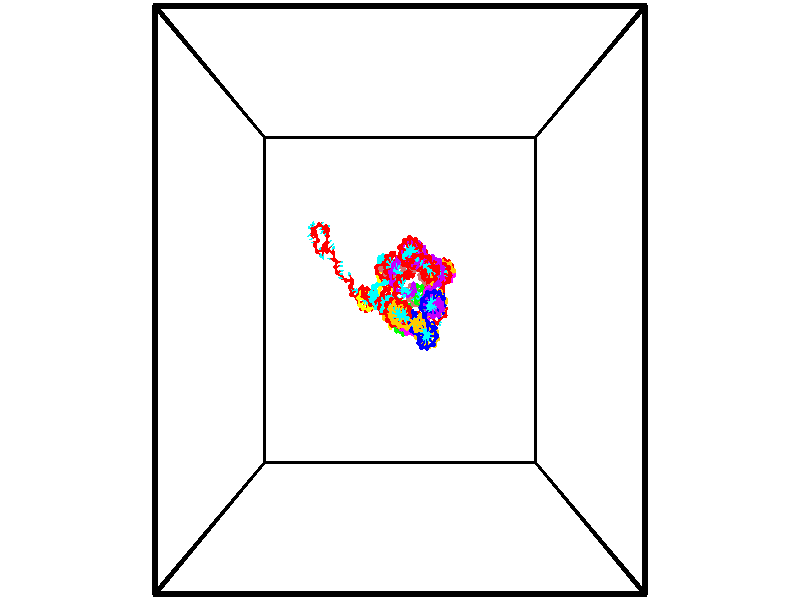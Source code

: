 // switches for output
#declare DRAW_BASES = 1; // possible values are 0, 1; only relevant for DNA ribbons
#declare DRAW_BASES_TYPE = 3; // possible values are 1, 2, 3; only relevant for DNA ribbons
#declare DRAW_FOG = 0; // set to 1 to enable fog

#include "colors.inc"

#include "transforms.inc"
background { rgb <1, 1, 1>}

#default {
   normal{
       ripples 0.25
       frequency 0.20
       turbulence 0.2
       lambda 5
   }
	finish {
		phong 0.1
		phong_size 40.
	}
}

// original window dimensions: 1024x640


// camera settings

camera {
	sky <-0, 1, 0>
	up <-0, 1, 0>
	right 1.6 * <1, 0, 0>
	location <18.5, 18.5, 82.5562>
	look_at <18.5, 18.5, 18.5>
	direction <0, 0, -64.0562>
	angle 67.0682
}


# declare cpy_camera_pos = <18.5, 18.5, 82.5562>;
# if (DRAW_FOG = 1)
fog {
	fog_type 2
	up vnormalize(cpy_camera_pos)
	color rgbt<1,1,1,0.3>
	distance 1e-5
	fog_alt 3e-3
	fog_offset 29.6
}
# end


// LIGHTS

# declare lum = 6;
global_settings {
	ambient_light rgb lum * <0.05, 0.05, 0.05>
	max_trace_level 15
}# declare cpy_direct_light_amount = 0.25;
light_source
{	1000 * <-1, -1, 1>,
	rgb lum * cpy_direct_light_amount
	parallel
}

light_source
{	1000 * <1, 1, -1>,
	rgb lum * cpy_direct_light_amount
	parallel
}

// strand 0

// nucleotide -1

// particle -1
sphere {
	<22.372240, 17.358152, -2.371898> 0.250000
	pigment { color rgbt <1,0,0,0> }
	no_shadow
}
cylinder {
	<22.000179, 17.307831, -2.233917>,  <21.776943, 17.277637, -2.151128>, 0.100000
	pigment { color rgbt <1,0,0,0> }
	no_shadow
}
cylinder {
	<22.000179, 17.307831, -2.233917>,  <22.372240, 17.358152, -2.371898>, 0.100000
	pigment { color rgbt <1,0,0,0> }
	no_shadow
}

// particle -1
sphere {
	<22.000179, 17.307831, -2.233917> 0.100000
	pigment { color rgbt <1,0,0,0> }
	no_shadow
}
sphere {
	0, 1
	scale<0.080000,0.200000,0.300000>
	matrix <0.361980, -0.156686, 0.918923,
		-0.061554, 0.979604, 0.191280,
		-0.930151, -0.125803, 0.344953,
		21.721134, 17.270090, -2.130431>
	pigment { color rgbt <0,1,1,0> }
	no_shadow
}
cylinder {
	<22.158438, 17.747498, -1.725792>,  <22.372240, 17.358152, -2.371898>, 0.130000
	pigment { color rgbt <1,0,0,0> }
	no_shadow
}

// nucleotide -1

// particle -1
sphere {
	<22.158438, 17.747498, -1.725792> 0.250000
	pigment { color rgbt <1,0,0,0> }
	no_shadow
}
cylinder {
	<21.978008, 17.392147, -1.760006>,  <21.869751, 17.178936, -1.780534>, 0.100000
	pigment { color rgbt <1,0,0,0> }
	no_shadow
}
cylinder {
	<21.978008, 17.392147, -1.760006>,  <22.158438, 17.747498, -1.725792>, 0.100000
	pigment { color rgbt <1,0,0,0> }
	no_shadow
}

// particle -1
sphere {
	<21.978008, 17.392147, -1.760006> 0.100000
	pigment { color rgbt <1,0,0,0> }
	no_shadow
}
sphere {
	0, 1
	scale<0.080000,0.200000,0.300000>
	matrix <0.241113, -0.213576, 0.946705,
		-0.859300, 0.406410, 0.310538,
		-0.451074, -0.888379, -0.085535,
		21.842686, 17.125633, -1.785666>
	pigment { color rgbt <0,1,1,0> }
	no_shadow
}
cylinder {
	<21.491835, 17.665508, -1.289320>,  <22.158438, 17.747498, -1.725792>, 0.130000
	pigment { color rgbt <1,0,0,0> }
	no_shadow
}

// nucleotide -1

// particle -1
sphere {
	<21.491835, 17.665508, -1.289320> 0.250000
	pigment { color rgbt <1,0,0,0> }
	no_shadow
}
cylinder {
	<21.686630, 17.318069, -1.325946>,  <21.803507, 17.109606, -1.347921>, 0.100000
	pigment { color rgbt <1,0,0,0> }
	no_shadow
}
cylinder {
	<21.686630, 17.318069, -1.325946>,  <21.491835, 17.665508, -1.289320>, 0.100000
	pigment { color rgbt <1,0,0,0> }
	no_shadow
}

// particle -1
sphere {
	<21.686630, 17.318069, -1.325946> 0.100000
	pigment { color rgbt <1,0,0,0> }
	no_shadow
}
sphere {
	0, 1
	scale<0.080000,0.200000,0.300000>
	matrix <0.049171, -0.077405, 0.995787,
		-0.872024, -0.489437, 0.005015,
		0.486986, -0.868597, -0.091565,
		21.832726, 17.057491, -1.353415>
	pigment { color rgbt <0,1,1,0> }
	no_shadow
}
cylinder {
	<21.072704, 16.979225, -1.109441>,  <21.491835, 17.665508, -1.289320>, 0.130000
	pigment { color rgbt <1,0,0,0> }
	no_shadow
}

// nucleotide -1

// particle -1
sphere {
	<21.072704, 16.979225, -1.109441> 0.250000
	pigment { color rgbt <1,0,0,0> }
	no_shadow
}
cylinder {
	<21.465481, 16.949821, -1.039718>,  <21.701147, 16.932180, -0.997884>, 0.100000
	pigment { color rgbt <1,0,0,0> }
	no_shadow
}
cylinder {
	<21.465481, 16.949821, -1.039718>,  <21.072704, 16.979225, -1.109441>, 0.100000
	pigment { color rgbt <1,0,0,0> }
	no_shadow
}

// particle -1
sphere {
	<21.465481, 16.949821, -1.039718> 0.100000
	pigment { color rgbt <1,0,0,0> }
	no_shadow
}
sphere {
	0, 1
	scale<0.080000,0.200000,0.300000>
	matrix <-0.184104, -0.159432, 0.969890,
		-0.043502, -0.984468, -0.170086,
		0.981943, -0.073506, 0.174309,
		21.760063, 16.927769, -0.987425>
	pigment { color rgbt <0,1,1,0> }
	no_shadow
}
cylinder {
	<21.145235, 16.587803, -0.490544>,  <21.072704, 16.979225, -1.109441>, 0.130000
	pigment { color rgbt <1,0,0,0> }
	no_shadow
}

// nucleotide -1

// particle -1
sphere {
	<21.145235, 16.587803, -0.490544> 0.250000
	pigment { color rgbt <1,0,0,0> }
	no_shadow
}
cylinder {
	<21.499126, 16.772781, -0.513880>,  <21.711460, 16.883768, -0.527882>, 0.100000
	pigment { color rgbt <1,0,0,0> }
	no_shadow
}
cylinder {
	<21.499126, 16.772781, -0.513880>,  <21.145235, 16.587803, -0.490544>, 0.100000
	pigment { color rgbt <1,0,0,0> }
	no_shadow
}

// particle -1
sphere {
	<21.499126, 16.772781, -0.513880> 0.100000
	pigment { color rgbt <1,0,0,0> }
	no_shadow
}
sphere {
	0, 1
	scale<0.080000,0.200000,0.300000>
	matrix <0.079591, -0.026557, 0.996474,
		0.459264, -0.886251, -0.060302,
		0.884727, 0.462444, -0.058341,
		21.764545, 16.911514, -0.531383>
	pigment { color rgbt <0,1,1,0> }
	no_shadow
}
cylinder {
	<21.651333, 16.267757, -0.059710>,  <21.145235, 16.587803, -0.490544>, 0.130000
	pigment { color rgbt <1,0,0,0> }
	no_shadow
}

// nucleotide -1

// particle -1
sphere {
	<21.651333, 16.267757, -0.059710> 0.250000
	pigment { color rgbt <1,0,0,0> }
	no_shadow
}
cylinder {
	<21.753551, 16.651821, -0.104939>,  <21.814882, 16.882259, -0.132077>, 0.100000
	pigment { color rgbt <1,0,0,0> }
	no_shadow
}
cylinder {
	<21.753551, 16.651821, -0.104939>,  <21.651333, 16.267757, -0.059710>, 0.100000
	pigment { color rgbt <1,0,0,0> }
	no_shadow
}

// particle -1
sphere {
	<21.753551, 16.651821, -0.104939> 0.100000
	pigment { color rgbt <1,0,0,0> }
	no_shadow
}
sphere {
	0, 1
	scale<0.080000,0.200000,0.300000>
	matrix <0.191497, 0.064370, 0.979380,
		0.947642, -0.271930, -0.167419,
		0.255546, 0.960162, -0.113074,
		21.830215, 16.939869, -0.138862>
	pigment { color rgbt <0,1,1,0> }
	no_shadow
}
cylinder {
	<22.182409, 16.252396, 0.307122>,  <21.651333, 16.267757, -0.059710>, 0.130000
	pigment { color rgbt <1,0,0,0> }
	no_shadow
}

// nucleotide -1

// particle -1
sphere {
	<22.182409, 16.252396, 0.307122> 0.250000
	pigment { color rgbt <1,0,0,0> }
	no_shadow
}
cylinder {
	<22.097866, 16.642826, 0.286707>,  <22.047140, 16.877085, 0.274458>, 0.100000
	pigment { color rgbt <1,0,0,0> }
	no_shadow
}
cylinder {
	<22.097866, 16.642826, 0.286707>,  <22.182409, 16.252396, 0.307122>, 0.100000
	pigment { color rgbt <1,0,0,0> }
	no_shadow
}

// particle -1
sphere {
	<22.097866, 16.642826, 0.286707> 0.100000
	pigment { color rgbt <1,0,0,0> }
	no_shadow
}
sphere {
	0, 1
	scale<0.080000,0.200000,0.300000>
	matrix <0.360926, 0.126469, 0.923979,
		0.908328, 0.176871, -0.379021,
		-0.211359, 0.976075, -0.051038,
		22.034458, 16.935648, 0.271396>
	pigment { color rgbt <0,1,1,0> }
	no_shadow
}
cylinder {
	<22.724329, 16.591930, 0.551503>,  <22.182409, 16.252396, 0.307122>, 0.130000
	pigment { color rgbt <1,0,0,0> }
	no_shadow
}

// nucleotide -1

// particle -1
sphere {
	<22.724329, 16.591930, 0.551503> 0.250000
	pigment { color rgbt <1,0,0,0> }
	no_shadow
}
cylinder {
	<22.427563, 16.854721, 0.605082>,  <22.249504, 17.012396, 0.637230>, 0.100000
	pigment { color rgbt <1,0,0,0> }
	no_shadow
}
cylinder {
	<22.427563, 16.854721, 0.605082>,  <22.724329, 16.591930, 0.551503>, 0.100000
	pigment { color rgbt <1,0,0,0> }
	no_shadow
}

// particle -1
sphere {
	<22.427563, 16.854721, 0.605082> 0.100000
	pigment { color rgbt <1,0,0,0> }
	no_shadow
}
sphere {
	0, 1
	scale<0.080000,0.200000,0.300000>
	matrix <0.428798, 0.311328, 0.848061,
		0.515456, 0.686625, -0.512690,
		-0.741915, 0.656979, 0.133947,
		22.204988, 17.051815, 0.645266>
	pigment { color rgbt <0,1,1,0> }
	no_shadow
}
cylinder {
	<23.010027, 17.228355, 0.486815>,  <22.724329, 16.591930, 0.551503>, 0.130000
	pigment { color rgbt <1,0,0,0> }
	no_shadow
}

// nucleotide -1

// particle -1
sphere {
	<23.010027, 17.228355, 0.486815> 0.250000
	pigment { color rgbt <1,0,0,0> }
	no_shadow
}
cylinder {
	<22.695599, 17.219383, 0.733906>,  <22.506941, 17.213999, 0.882161>, 0.100000
	pigment { color rgbt <1,0,0,0> }
	no_shadow
}
cylinder {
	<22.695599, 17.219383, 0.733906>,  <23.010027, 17.228355, 0.486815>, 0.100000
	pigment { color rgbt <1,0,0,0> }
	no_shadow
}

// particle -1
sphere {
	<22.695599, 17.219383, 0.733906> 0.100000
	pigment { color rgbt <1,0,0,0> }
	no_shadow
}
sphere {
	0, 1
	scale<0.080000,0.200000,0.300000>
	matrix <0.603267, 0.190024, 0.774571,
		-0.134759, 0.981523, -0.135839,
		-0.786072, -0.022433, 0.617728,
		22.459778, 17.212654, 0.919225>
	pigment { color rgbt <0,1,1,0> }
	no_shadow
}
cylinder {
	<23.033455, 17.774076, 1.011990>,  <23.010027, 17.228355, 0.486815>, 0.130000
	pigment { color rgbt <1,0,0,0> }
	no_shadow
}

// nucleotide -1

// particle -1
sphere {
	<23.033455, 17.774076, 1.011990> 0.250000
	pigment { color rgbt <1,0,0,0> }
	no_shadow
}
cylinder {
	<22.804489, 17.493904, 1.182513>,  <22.667109, 17.325802, 1.284827>, 0.100000
	pigment { color rgbt <1,0,0,0> }
	no_shadow
}
cylinder {
	<22.804489, 17.493904, 1.182513>,  <23.033455, 17.774076, 1.011990>, 0.100000
	pigment { color rgbt <1,0,0,0> }
	no_shadow
}

// particle -1
sphere {
	<22.804489, 17.493904, 1.182513> 0.100000
	pigment { color rgbt <1,0,0,0> }
	no_shadow
}
sphere {
	0, 1
	scale<0.080000,0.200000,0.300000>
	matrix <0.556130, 0.050414, 0.829565,
		-0.602543, 0.711939, 0.360672,
		-0.572417, -0.700429, 0.426307,
		22.632765, 17.283775, 1.310405>
	pigment { color rgbt <0,1,1,0> }
	no_shadow
}
cylinder {
	<23.114990, 17.990055, 1.689788>,  <23.033455, 17.774076, 1.011990>, 0.130000
	pigment { color rgbt <1,0,0,0> }
	no_shadow
}

// nucleotide -1

// particle -1
sphere {
	<23.114990, 17.990055, 1.689788> 0.250000
	pigment { color rgbt <1,0,0,0> }
	no_shadow
}
cylinder {
	<22.991673, 17.609756, 1.676917>,  <22.917683, 17.381577, 1.669194>, 0.100000
	pigment { color rgbt <1,0,0,0> }
	no_shadow
}
cylinder {
	<22.991673, 17.609756, 1.676917>,  <23.114990, 17.990055, 1.689788>, 0.100000
	pigment { color rgbt <1,0,0,0> }
	no_shadow
}

// particle -1
sphere {
	<22.991673, 17.609756, 1.676917> 0.100000
	pigment { color rgbt <1,0,0,0> }
	no_shadow
}
sphere {
	0, 1
	scale<0.080000,0.200000,0.300000>
	matrix <0.440405, -0.172626, 0.881047,
		-0.843207, 0.257451, 0.471933,
		-0.308294, -0.950747, -0.032177,
		22.899183, 17.324532, 1.667263>
	pigment { color rgbt <0,1,1,0> }
	no_shadow
}
cylinder {
	<22.739948, 17.863483, 2.298167>,  <23.114990, 17.990055, 1.689788>, 0.130000
	pigment { color rgbt <1,0,0,0> }
	no_shadow
}

// nucleotide -1

// particle -1
sphere {
	<22.739948, 17.863483, 2.298167> 0.250000
	pigment { color rgbt <1,0,0,0> }
	no_shadow
}
cylinder {
	<22.835537, 17.502541, 2.154701>,  <22.892891, 17.285975, 2.068621>, 0.100000
	pigment { color rgbt <1,0,0,0> }
	no_shadow
}
cylinder {
	<22.835537, 17.502541, 2.154701>,  <22.739948, 17.863483, 2.298167>, 0.100000
	pigment { color rgbt <1,0,0,0> }
	no_shadow
}

// particle -1
sphere {
	<22.835537, 17.502541, 2.154701> 0.100000
	pigment { color rgbt <1,0,0,0> }
	no_shadow
}
sphere {
	0, 1
	scale<0.080000,0.200000,0.300000>
	matrix <0.443672, -0.227090, 0.866940,
		-0.863740, -0.366304, 0.346084,
		0.238971, -0.902359, -0.358665,
		22.907228, 17.231833, 2.047101>
	pigment { color rgbt <0,1,1,0> }
	no_shadow
}
cylinder {
	<22.604343, 17.359114, 2.861992>,  <22.739948, 17.863483, 2.298167>, 0.130000
	pigment { color rgbt <1,0,0,0> }
	no_shadow
}

// nucleotide -1

// particle -1
sphere {
	<22.604343, 17.359114, 2.861992> 0.250000
	pigment { color rgbt <1,0,0,0> }
	no_shadow
}
cylinder {
	<22.871166, 17.229237, 2.593781>,  <23.031260, 17.151310, 2.432854>, 0.100000
	pigment { color rgbt <1,0,0,0> }
	no_shadow
}
cylinder {
	<22.871166, 17.229237, 2.593781>,  <22.604343, 17.359114, 2.861992>, 0.100000
	pigment { color rgbt <1,0,0,0> }
	no_shadow
}

// particle -1
sphere {
	<22.871166, 17.229237, 2.593781> 0.100000
	pigment { color rgbt <1,0,0,0> }
	no_shadow
}
sphere {
	0, 1
	scale<0.080000,0.200000,0.300000>
	matrix <0.612394, -0.273585, 0.741704,
		-0.424273, -0.905387, 0.016344,
		0.667058, -0.324694, -0.670528,
		23.071283, 17.131828, 2.392622>
	pigment { color rgbt <0,1,1,0> }
	no_shadow
}
cylinder {
	<22.756424, 16.612436, 2.986830>,  <22.604343, 17.359114, 2.861992>, 0.130000
	pigment { color rgbt <1,0,0,0> }
	no_shadow
}

// nucleotide -1

// particle -1
sphere {
	<22.756424, 16.612436, 2.986830> 0.250000
	pigment { color rgbt <1,0,0,0> }
	no_shadow
}
cylinder {
	<23.055046, 16.821175, 2.821746>,  <23.234221, 16.946417, 2.722695>, 0.100000
	pigment { color rgbt <1,0,0,0> }
	no_shadow
}
cylinder {
	<23.055046, 16.821175, 2.821746>,  <22.756424, 16.612436, 2.986830>, 0.100000
	pigment { color rgbt <1,0,0,0> }
	no_shadow
}

// particle -1
sphere {
	<23.055046, 16.821175, 2.821746> 0.100000
	pigment { color rgbt <1,0,0,0> }
	no_shadow
}
sphere {
	0, 1
	scale<0.080000,0.200000,0.300000>
	matrix <0.631611, -0.360938, 0.686143,
		0.209098, -0.772917, -0.599065,
		0.746556, 0.521847, -0.412711,
		23.279013, 16.977728, 2.697933>
	pigment { color rgbt <0,1,1,0> }
	no_shadow
}
cylinder {
	<23.115061, 16.046972, 3.329479>,  <22.756424, 16.612436, 2.986830>, 0.130000
	pigment { color rgbt <1,0,0,0> }
	no_shadow
}

// nucleotide -1

// particle -1
sphere {
	<23.115061, 16.046972, 3.329479> 0.250000
	pigment { color rgbt <1,0,0,0> }
	no_shadow
}
cylinder {
	<23.428329, 15.919014, 3.542762>,  <23.616291, 15.842239, 3.670732>, 0.100000
	pigment { color rgbt <1,0,0,0> }
	no_shadow
}
cylinder {
	<23.428329, 15.919014, 3.542762>,  <23.115061, 16.046972, 3.329479>, 0.100000
	pigment { color rgbt <1,0,0,0> }
	no_shadow
}

// particle -1
sphere {
	<23.428329, 15.919014, 3.542762> 0.100000
	pigment { color rgbt <1,0,0,0> }
	no_shadow
}
sphere {
	0, 1
	scale<0.080000,0.200000,0.300000>
	matrix <0.107384, 0.914212, 0.390749,
		-0.612464, -0.248765, 0.750336,
		0.783171, -0.319894, 0.533208,
		23.663280, 15.823046, 3.702724>
	pigment { color rgbt <0,1,1,0> }
	no_shadow
}
cylinder {
	<22.964506, 16.186697, 4.084255>,  <23.115061, 16.046972, 3.329479>, 0.130000
	pigment { color rgbt <1,0,0,0> }
	no_shadow
}

// nucleotide -1

// particle -1
sphere {
	<22.964506, 16.186697, 4.084255> 0.250000
	pigment { color rgbt <1,0,0,0> }
	no_shadow
}
cylinder {
	<23.358349, 16.143375, 4.029377>,  <23.594654, 16.117382, 3.996451>, 0.100000
	pigment { color rgbt <1,0,0,0> }
	no_shadow
}
cylinder {
	<23.358349, 16.143375, 4.029377>,  <22.964506, 16.186697, 4.084255>, 0.100000
	pigment { color rgbt <1,0,0,0> }
	no_shadow
}

// particle -1
sphere {
	<23.358349, 16.143375, 4.029377> 0.100000
	pigment { color rgbt <1,0,0,0> }
	no_shadow
}
sphere {
	0, 1
	scale<0.080000,0.200000,0.300000>
	matrix <0.170201, 0.772733, 0.611486,
		0.039789, -0.625423, 0.779271,
		0.984606, -0.108302, -0.137194,
		23.653730, 16.110886, 3.988219>
	pigment { color rgbt <0,1,1,0> }
	no_shadow
}
cylinder {
	<23.325203, 15.981937, 4.713034>,  <22.964506, 16.186697, 4.084255>, 0.130000
	pigment { color rgbt <1,0,0,0> }
	no_shadow
}

// nucleotide -1

// particle -1
sphere {
	<23.325203, 15.981937, 4.713034> 0.250000
	pigment { color rgbt <1,0,0,0> }
	no_shadow
}
cylinder {
	<23.534519, 16.207546, 4.457520>,  <23.660109, 16.342913, 4.304211>, 0.100000
	pigment { color rgbt <1,0,0,0> }
	no_shadow
}
cylinder {
	<23.534519, 16.207546, 4.457520>,  <23.325203, 15.981937, 4.713034>, 0.100000
	pigment { color rgbt <1,0,0,0> }
	no_shadow
}

// particle -1
sphere {
	<23.534519, 16.207546, 4.457520> 0.100000
	pigment { color rgbt <1,0,0,0> }
	no_shadow
}
sphere {
	0, 1
	scale<0.080000,0.200000,0.300000>
	matrix <-0.057611, 0.771312, 0.633845,
		0.850207, -0.294882, 0.436111,
		0.523287, 0.564024, -0.638786,
		23.691505, 16.376753, 4.265884>
	pigment { color rgbt <0,1,1,0> }
	no_shadow
}
cylinder {
	<23.597872, 16.463139, 5.094687>,  <23.325203, 15.981937, 4.713034>, 0.130000
	pigment { color rgbt <1,0,0,0> }
	no_shadow
}

// nucleotide -1

// particle -1
sphere {
	<23.597872, 16.463139, 5.094687> 0.250000
	pigment { color rgbt <1,0,0,0> }
	no_shadow
}
cylinder {
	<23.693787, 16.600571, 4.731489>,  <23.751335, 16.683029, 4.513570>, 0.100000
	pigment { color rgbt <1,0,0,0> }
	no_shadow
}
cylinder {
	<23.693787, 16.600571, 4.731489>,  <23.597872, 16.463139, 5.094687>, 0.100000
	pigment { color rgbt <1,0,0,0> }
	no_shadow
}

// particle -1
sphere {
	<23.693787, 16.600571, 4.731489> 0.100000
	pigment { color rgbt <1,0,0,0> }
	no_shadow
}
sphere {
	0, 1
	scale<0.080000,0.200000,0.300000>
	matrix <-0.056204, 0.938626, 0.340328,
		0.969198, -0.030573, 0.244379,
		0.239785, 0.343581, -0.907995,
		23.765722, 16.703646, 4.459090>
	pigment { color rgbt <0,1,1,0> }
	no_shadow
}
cylinder {
	<24.369989, 16.839319, 4.921736>,  <23.597872, 16.463139, 5.094687>, 0.130000
	pigment { color rgbt <1,0,0,0> }
	no_shadow
}

// nucleotide -1

// particle -1
sphere {
	<24.369989, 16.839319, 4.921736> 0.250000
	pigment { color rgbt <1,0,0,0> }
	no_shadow
}
cylinder {
	<24.034473, 17.012119, 4.789188>,  <23.833164, 17.115799, 4.709659>, 0.100000
	pigment { color rgbt <1,0,0,0> }
	no_shadow
}
cylinder {
	<24.034473, 17.012119, 4.789188>,  <24.369989, 16.839319, 4.921736>, 0.100000
	pigment { color rgbt <1,0,0,0> }
	no_shadow
}

// particle -1
sphere {
	<24.034473, 17.012119, 4.789188> 0.100000
	pigment { color rgbt <1,0,0,0> }
	no_shadow
}
sphere {
	0, 1
	scale<0.080000,0.200000,0.300000>
	matrix <0.178273, 0.792997, 0.582559,
		0.514442, 0.429571, -0.742172,
		-0.838790, 0.432002, -0.331370,
		23.782837, 17.141720, 4.689777>
	pigment { color rgbt <0,1,1,0> }
	no_shadow
}
cylinder {
	<24.430531, 17.551495, 4.651484>,  <24.369989, 16.839319, 4.921736>, 0.130000
	pigment { color rgbt <1,0,0,0> }
	no_shadow
}

// nucleotide -1

// particle -1
sphere {
	<24.430531, 17.551495, 4.651484> 0.250000
	pigment { color rgbt <1,0,0,0> }
	no_shadow
}
cylinder {
	<24.062725, 17.488640, 4.795599>,  <23.842043, 17.450928, 4.882067>, 0.100000
	pigment { color rgbt <1,0,0,0> }
	no_shadow
}
cylinder {
	<24.062725, 17.488640, 4.795599>,  <24.430531, 17.551495, 4.651484>, 0.100000
	pigment { color rgbt <1,0,0,0> }
	no_shadow
}

// particle -1
sphere {
	<24.062725, 17.488640, 4.795599> 0.100000
	pigment { color rgbt <1,0,0,0> }
	no_shadow
}
sphere {
	0, 1
	scale<0.080000,0.200000,0.300000>
	matrix <0.050173, 0.862192, 0.504091,
		-0.389847, 0.481594, -0.784912,
		-0.919512, -0.157137, 0.360286,
		23.786871, 17.441500, 4.903684>
	pigment { color rgbt <0,1,1,0> }
	no_shadow
}
cylinder {
	<24.016384, 18.075785, 4.468277>,  <24.430531, 17.551495, 4.651484>, 0.130000
	pigment { color rgbt <1,0,0,0> }
	no_shadow
}

// nucleotide -1

// particle -1
sphere {
	<24.016384, 18.075785, 4.468277> 0.250000
	pigment { color rgbt <1,0,0,0> }
	no_shadow
}
cylinder {
	<23.850689, 17.917542, 4.796155>,  <23.751272, 17.822596, 4.992882>, 0.100000
	pigment { color rgbt <1,0,0,0> }
	no_shadow
}
cylinder {
	<23.850689, 17.917542, 4.796155>,  <24.016384, 18.075785, 4.468277>, 0.100000
	pigment { color rgbt <1,0,0,0> }
	no_shadow
}

// particle -1
sphere {
	<23.850689, 17.917542, 4.796155> 0.100000
	pigment { color rgbt <1,0,0,0> }
	no_shadow
}
sphere {
	0, 1
	scale<0.080000,0.200000,0.300000>
	matrix <-0.033580, 0.906628, 0.420593,
		-0.909549, 0.146701, -0.388844,
		-0.414238, -0.395608, 0.819696,
		23.726418, 17.798859, 5.042064>
	pigment { color rgbt <0,1,1,0> }
	no_shadow
}
cylinder {
	<23.281919, 18.414385, 4.668164>,  <24.016384, 18.075785, 4.468277>, 0.130000
	pigment { color rgbt <1,0,0,0> }
	no_shadow
}

// nucleotide -1

// particle -1
sphere {
	<23.281919, 18.414385, 4.668164> 0.250000
	pigment { color rgbt <1,0,0,0> }
	no_shadow
}
cylinder {
	<23.518173, 18.271721, 4.957700>,  <23.659925, 18.186123, 5.131421>, 0.100000
	pigment { color rgbt <1,0,0,0> }
	no_shadow
}
cylinder {
	<23.518173, 18.271721, 4.957700>,  <23.281919, 18.414385, 4.668164>, 0.100000
	pigment { color rgbt <1,0,0,0> }
	no_shadow
}

// particle -1
sphere {
	<23.518173, 18.271721, 4.957700> 0.100000
	pigment { color rgbt <1,0,0,0> }
	no_shadow
}
sphere {
	0, 1
	scale<0.080000,0.200000,0.300000>
	matrix <-0.057046, 0.876319, 0.478342,
		-0.804921, -0.323817, 0.497237,
		0.590634, -0.356662, 0.723839,
		23.695364, 18.164722, 5.174851>
	pigment { color rgbt <0,1,1,0> }
	no_shadow
}
cylinder {
	<22.982967, 18.449911, 5.384031>,  <23.281919, 18.414385, 4.668164>, 0.130000
	pigment { color rgbt <1,0,0,0> }
	no_shadow
}

// nucleotide -1

// particle -1
sphere {
	<22.982967, 18.449911, 5.384031> 0.250000
	pigment { color rgbt <1,0,0,0> }
	no_shadow
}
cylinder {
	<23.379566, 18.496967, 5.406279>,  <23.617525, 18.525202, 5.419627>, 0.100000
	pigment { color rgbt <1,0,0,0> }
	no_shadow
}
cylinder {
	<23.379566, 18.496967, 5.406279>,  <22.982967, 18.449911, 5.384031>, 0.100000
	pigment { color rgbt <1,0,0,0> }
	no_shadow
}

// particle -1
sphere {
	<23.379566, 18.496967, 5.406279> 0.100000
	pigment { color rgbt <1,0,0,0> }
	no_shadow
}
sphere {
	0, 1
	scale<0.080000,0.200000,0.300000>
	matrix <-0.126128, 0.763674, 0.633162,
		0.032011, -0.634793, 0.772019,
		0.991497, 0.117641, 0.055619,
		23.677015, 18.532259, 5.422965>
	pigment { color rgbt <0,1,1,0> }
	no_shadow
}
cylinder {
	<23.241693, 18.464371, 6.172758>,  <22.982967, 18.449911, 5.384031>, 0.130000
	pigment { color rgbt <1,0,0,0> }
	no_shadow
}

// nucleotide -1

// particle -1
sphere {
	<23.241693, 18.464371, 6.172758> 0.250000
	pigment { color rgbt <1,0,0,0> }
	no_shadow
}
cylinder {
	<23.505184, 18.670094, 5.953098>,  <23.663279, 18.793528, 5.821303>, 0.100000
	pigment { color rgbt <1,0,0,0> }
	no_shadow
}
cylinder {
	<23.505184, 18.670094, 5.953098>,  <23.241693, 18.464371, 6.172758>, 0.100000
	pigment { color rgbt <1,0,0,0> }
	no_shadow
}

// particle -1
sphere {
	<23.505184, 18.670094, 5.953098> 0.100000
	pigment { color rgbt <1,0,0,0> }
	no_shadow
}
sphere {
	0, 1
	scale<0.080000,0.200000,0.300000>
	matrix <-0.112998, 0.789230, 0.603612,
		0.743844, -0.335566, 0.578006,
		0.658731, 0.514306, -0.549146,
		23.702803, 18.824387, 5.788354>
	pigment { color rgbt <0,1,1,0> }
	no_shadow
}
cylinder {
	<23.751465, 18.817541, 6.669259>,  <23.241693, 18.464371, 6.172758>, 0.130000
	pigment { color rgbt <1,0,0,0> }
	no_shadow
}

// nucleotide -1

// particle -1
sphere {
	<23.751465, 18.817541, 6.669259> 0.250000
	pigment { color rgbt <1,0,0,0> }
	no_shadow
}
cylinder {
	<23.740211, 19.036213, 6.334512>,  <23.733459, 19.167416, 6.133663>, 0.100000
	pigment { color rgbt <1,0,0,0> }
	no_shadow
}
cylinder {
	<23.740211, 19.036213, 6.334512>,  <23.751465, 18.817541, 6.669259>, 0.100000
	pigment { color rgbt <1,0,0,0> }
	no_shadow
}

// particle -1
sphere {
	<23.740211, 19.036213, 6.334512> 0.100000
	pigment { color rgbt <1,0,0,0> }
	no_shadow
}
sphere {
	0, 1
	scale<0.080000,0.200000,0.300000>
	matrix <-0.184428, 0.819988, 0.541854,
		0.982443, 0.169587, 0.077752,
		-0.028136, 0.546680, -0.836869,
		23.731771, 19.200216, 6.083451>
	pigment { color rgbt <0,1,1,0> }
	no_shadow
}
cylinder {
	<23.591604, 19.593798, 6.378188>,  <23.751465, 18.817541, 6.669259>, 0.130000
	pigment { color rgbt <1,0,0,0> }
	no_shadow
}

// nucleotide -1

// particle -1
sphere {
	<23.591604, 19.593798, 6.378188> 0.250000
	pigment { color rgbt <1,0,0,0> }
	no_shadow
}
cylinder {
	<23.643818, 19.945549, 6.561340>,  <23.675146, 20.156599, 6.671232>, 0.100000
	pigment { color rgbt <1,0,0,0> }
	no_shadow
}
cylinder {
	<23.643818, 19.945549, 6.561340>,  <23.591604, 19.593798, 6.378188>, 0.100000
	pigment { color rgbt <1,0,0,0> }
	no_shadow
}

// particle -1
sphere {
	<23.643818, 19.945549, 6.561340> 0.100000
	pigment { color rgbt <1,0,0,0> }
	no_shadow
}
sphere {
	0, 1
	scale<0.080000,0.200000,0.300000>
	matrix <-0.628361, -0.283852, 0.724286,
		0.766892, -0.382259, 0.515515,
		0.130535, 0.879378, 0.457880,
		23.682978, 20.209362, 6.698705>
	pigment { color rgbt <0,1,1,0> }
	no_shadow
}
cylinder {
	<23.899992, 19.448421, 7.057820>,  <23.591604, 19.593798, 6.378188>, 0.130000
	pigment { color rgbt <1,0,0,0> }
	no_shadow
}

// nucleotide -1

// particle -1
sphere {
	<23.899992, 19.448421, 7.057820> 0.250000
	pigment { color rgbt <1,0,0,0> }
	no_shadow
}
cylinder {
	<23.677044, 19.780075, 7.040490>,  <23.543276, 19.979067, 7.030092>, 0.100000
	pigment { color rgbt <1,0,0,0> }
	no_shadow
}
cylinder {
	<23.677044, 19.780075, 7.040490>,  <23.899992, 19.448421, 7.057820>, 0.100000
	pigment { color rgbt <1,0,0,0> }
	no_shadow
}

// particle -1
sphere {
	<23.677044, 19.780075, 7.040490> 0.100000
	pigment { color rgbt <1,0,0,0> }
	no_shadow
}
sphere {
	0, 1
	scale<0.080000,0.200000,0.300000>
	matrix <-0.487823, -0.284812, 0.825174,
		0.671840, 0.481062, 0.563215,
		-0.557370, 0.829134, -0.043325,
		23.509832, 20.028814, 7.027493>
	pigment { color rgbt <0,1,1,0> }
	no_shadow
}
cylinder {
	<23.874790, 19.717402, 7.772775>,  <23.899992, 19.448421, 7.057820>, 0.130000
	pigment { color rgbt <1,0,0,0> }
	no_shadow
}

// nucleotide -1

// particle -1
sphere {
	<23.874790, 19.717402, 7.772775> 0.250000
	pigment { color rgbt <1,0,0,0> }
	no_shadow
}
cylinder {
	<23.568932, 19.871075, 7.565810>,  <23.385416, 19.963280, 7.441631>, 0.100000
	pigment { color rgbt <1,0,0,0> }
	no_shadow
}
cylinder {
	<23.568932, 19.871075, 7.565810>,  <23.874790, 19.717402, 7.772775>, 0.100000
	pigment { color rgbt <1,0,0,0> }
	no_shadow
}

// particle -1
sphere {
	<23.568932, 19.871075, 7.565810> 0.100000
	pigment { color rgbt <1,0,0,0> }
	no_shadow
}
sphere {
	0, 1
	scale<0.080000,0.200000,0.300000>
	matrix <-0.583443, -0.071713, 0.808982,
		0.273694, 0.920467, 0.278985,
		-0.764648, 0.384185, -0.517413,
		23.339537, 19.986330, 7.410586>
	pigment { color rgbt <0,1,1,0> }
	no_shadow
}
cylinder {
	<23.571978, 20.284931, 8.135882>,  <23.874790, 19.717402, 7.772775>, 0.130000
	pigment { color rgbt <1,0,0,0> }
	no_shadow
}

// nucleotide -1

// particle -1
sphere {
	<23.571978, 20.284931, 8.135882> 0.250000
	pigment { color rgbt <1,0,0,0> }
	no_shadow
}
cylinder {
	<23.298786, 20.149120, 7.877190>,  <23.134871, 20.067635, 7.721974>, 0.100000
	pigment { color rgbt <1,0,0,0> }
	no_shadow
}
cylinder {
	<23.298786, 20.149120, 7.877190>,  <23.571978, 20.284931, 8.135882>, 0.100000
	pigment { color rgbt <1,0,0,0> }
	no_shadow
}

// particle -1
sphere {
	<23.298786, 20.149120, 7.877190> 0.100000
	pigment { color rgbt <1,0,0,0> }
	no_shadow
}
sphere {
	0, 1
	scale<0.080000,0.200000,0.300000>
	matrix <-0.713455, 0.120266, 0.690303,
		-0.156596, 0.932876, -0.324376,
		-0.682978, -0.339526, -0.646732,
		23.093893, 20.047262, 7.683170>
	pigment { color rgbt <0,1,1,0> }
	no_shadow
}
cylinder {
	<23.052866, 20.674406, 7.970492>,  <23.571978, 20.284931, 8.135882>, 0.130000
	pigment { color rgbt <1,0,0,0> }
	no_shadow
}

// nucleotide -1

// particle -1
sphere {
	<23.052866, 20.674406, 7.970492> 0.250000
	pigment { color rgbt <1,0,0,0> }
	no_shadow
}
cylinder {
	<22.924522, 20.295975, 7.988320>,  <22.847517, 20.068916, 7.999017>, 0.100000
	pigment { color rgbt <1,0,0,0> }
	no_shadow
}
cylinder {
	<22.924522, 20.295975, 7.988320>,  <23.052866, 20.674406, 7.970492>, 0.100000
	pigment { color rgbt <1,0,0,0> }
	no_shadow
}

// particle -1
sphere {
	<22.924522, 20.295975, 7.988320> 0.100000
	pigment { color rgbt <1,0,0,0> }
	no_shadow
}
sphere {
	0, 1
	scale<0.080000,0.200000,0.300000>
	matrix <-0.586221, 0.235336, 0.775218,
		-0.743905, 0.222608, -0.630120,
		-0.320860, -0.946077, 0.044570,
		22.828264, 20.012152, 8.001691>
	pigment { color rgbt <0,1,1,0> }
	no_shadow
}
cylinder {
	<22.397799, 20.665234, 7.857344>,  <23.052866, 20.674406, 7.970492>, 0.130000
	pigment { color rgbt <1,0,0,0> }
	no_shadow
}

// nucleotide -1

// particle -1
sphere {
	<22.397799, 20.665234, 7.857344> 0.250000
	pigment { color rgbt <1,0,0,0> }
	no_shadow
}
cylinder {
	<22.469131, 20.356934, 8.102012>,  <22.511930, 20.171953, 8.248813>, 0.100000
	pigment { color rgbt <1,0,0,0> }
	no_shadow
}
cylinder {
	<22.469131, 20.356934, 8.102012>,  <22.397799, 20.665234, 7.857344>, 0.100000
	pigment { color rgbt <1,0,0,0> }
	no_shadow
}

// particle -1
sphere {
	<22.469131, 20.356934, 8.102012> 0.100000
	pigment { color rgbt <1,0,0,0> }
	no_shadow
}
sphere {
	0, 1
	scale<0.080000,0.200000,0.300000>
	matrix <-0.544408, 0.440534, 0.713828,
		-0.819645, -0.460296, -0.341042,
		0.178331, -0.770751, 0.611670,
		22.522631, 20.125708, 8.285513>
	pigment { color rgbt <0,1,1,0> }
	no_shadow
}
cylinder {
	<21.783392, 20.525864, 8.302736>,  <22.397799, 20.665234, 7.857344>, 0.130000
	pigment { color rgbt <1,0,0,0> }
	no_shadow
}

// nucleotide -1

// particle -1
sphere {
	<21.783392, 20.525864, 8.302736> 0.250000
	pigment { color rgbt <1,0,0,0> }
	no_shadow
}
cylinder {
	<22.091743, 20.363117, 8.498781>,  <22.276754, 20.265471, 8.616408>, 0.100000
	pigment { color rgbt <1,0,0,0> }
	no_shadow
}
cylinder {
	<22.091743, 20.363117, 8.498781>,  <21.783392, 20.525864, 8.302736>, 0.100000
	pigment { color rgbt <1,0,0,0> }
	no_shadow
}

// particle -1
sphere {
	<22.091743, 20.363117, 8.498781> 0.100000
	pigment { color rgbt <1,0,0,0> }
	no_shadow
}
sphere {
	0, 1
	scale<0.080000,0.200000,0.300000>
	matrix <-0.488655, 0.115846, 0.864752,
		-0.408614, -0.906113, -0.109513,
		0.770877, -0.406864, 0.490113,
		22.323006, 20.241058, 8.645815>
	pigment { color rgbt <0,1,1,0> }
	no_shadow
}
cylinder {
	<21.479225, 20.197054, 8.817109>,  <21.783392, 20.525864, 8.302736>, 0.130000
	pigment { color rgbt <1,0,0,0> }
	no_shadow
}

// nucleotide -1

// particle -1
sphere {
	<21.479225, 20.197054, 8.817109> 0.250000
	pigment { color rgbt <1,0,0,0> }
	no_shadow
}
cylinder {
	<21.861553, 20.214813, 8.933343>,  <22.090950, 20.225470, 9.003083>, 0.100000
	pigment { color rgbt <1,0,0,0> }
	no_shadow
}
cylinder {
	<21.861553, 20.214813, 8.933343>,  <21.479225, 20.197054, 8.817109>, 0.100000
	pigment { color rgbt <1,0,0,0> }
	no_shadow
}

// particle -1
sphere {
	<21.861553, 20.214813, 8.933343> 0.100000
	pigment { color rgbt <1,0,0,0> }
	no_shadow
}
sphere {
	0, 1
	scale<0.080000,0.200000,0.300000>
	matrix <-0.284832, -0.104487, 0.952866,
		0.072668, -0.993535, -0.087224,
		0.955819, 0.044399, 0.290584,
		22.148298, 20.228132, 9.020518>
	pigment { color rgbt <0,1,1,0> }
	no_shadow
}
cylinder {
	<21.325699, 19.979445, 9.507196>,  <21.479225, 20.197054, 8.817109>, 0.130000
	pigment { color rgbt <1,0,0,0> }
	no_shadow
}

// nucleotide -1

// particle -1
sphere {
	<21.325699, 19.979445, 9.507196> 0.250000
	pigment { color rgbt <1,0,0,0> }
	no_shadow
}
cylinder {
	<21.689171, 20.146137, 9.497113>,  <21.907253, 20.246153, 9.491063>, 0.100000
	pigment { color rgbt <1,0,0,0> }
	no_shadow
}
cylinder {
	<21.689171, 20.146137, 9.497113>,  <21.325699, 19.979445, 9.507196>, 0.100000
	pigment { color rgbt <1,0,0,0> }
	no_shadow
}

// particle -1
sphere {
	<21.689171, 20.146137, 9.497113> 0.100000
	pigment { color rgbt <1,0,0,0> }
	no_shadow
}
sphere {
	0, 1
	scale<0.080000,0.200000,0.300000>
	matrix <-0.067928, 0.207151, 0.975948,
		0.411931, -0.885111, 0.216542,
		0.908679, 0.416733, -0.025208,
		21.961775, 20.271156, 9.489551>
	pigment { color rgbt <0,1,1,0> }
	no_shadow
}
cylinder {
	<21.708305, 19.669159, 9.973235>,  <21.325699, 19.979445, 9.507196>, 0.130000
	pigment { color rgbt <1,0,0,0> }
	no_shadow
}

// nucleotide -1

// particle -1
sphere {
	<21.708305, 19.669159, 9.973235> 0.250000
	pigment { color rgbt <1,0,0,0> }
	no_shadow
}
cylinder {
	<21.804195, 20.055431, 9.933249>,  <21.861729, 20.287195, 9.909258>, 0.100000
	pigment { color rgbt <1,0,0,0> }
	no_shadow
}
cylinder {
	<21.804195, 20.055431, 9.933249>,  <21.708305, 19.669159, 9.973235>, 0.100000
	pigment { color rgbt <1,0,0,0> }
	no_shadow
}

// particle -1
sphere {
	<21.804195, 20.055431, 9.933249> 0.100000
	pigment { color rgbt <1,0,0,0> }
	no_shadow
}
sphere {
	0, 1
	scale<0.080000,0.200000,0.300000>
	matrix <-0.239282, 0.158560, 0.957916,
		0.940892, -0.205716, 0.269080,
		0.239723, 0.965681, -0.099963,
		21.876112, 20.345135, 9.903260>
	pigment { color rgbt <0,1,1,0> }
	no_shadow
}
cylinder {
	<22.215929, 19.832146, 10.359394>,  <21.708305, 19.669159, 9.973235>, 0.130000
	pigment { color rgbt <1,0,0,0> }
	no_shadow
}

// nucleotide -1

// particle -1
sphere {
	<22.215929, 19.832146, 10.359394> 0.250000
	pigment { color rgbt <1,0,0,0> }
	no_shadow
}
cylinder {
	<22.008133, 20.170300, 10.309669>,  <21.883455, 20.373192, 10.279834>, 0.100000
	pigment { color rgbt <1,0,0,0> }
	no_shadow
}
cylinder {
	<22.008133, 20.170300, 10.309669>,  <22.215929, 19.832146, 10.359394>, 0.100000
	pigment { color rgbt <1,0,0,0> }
	no_shadow
}

// particle -1
sphere {
	<22.008133, 20.170300, 10.309669> 0.100000
	pigment { color rgbt <1,0,0,0> }
	no_shadow
}
sphere {
	0, 1
	scale<0.080000,0.200000,0.300000>
	matrix <0.055183, 0.178373, 0.982414,
		0.852694, 0.503493, -0.139313,
		-0.519488, 0.845387, -0.124313,
		21.852287, 20.423916, 10.272374>
	pigment { color rgbt <0,1,1,0> }
	no_shadow
}
cylinder {
	<22.662743, 20.355829, 10.523517>,  <22.215929, 19.832146, 10.359394>, 0.130000
	pigment { color rgbt <1,0,0,0> }
	no_shadow
}

// nucleotide -1

// particle -1
sphere {
	<22.662743, 20.355829, 10.523517> 0.250000
	pigment { color rgbt <1,0,0,0> }
	no_shadow
}
cylinder {
	<22.301689, 20.512043, 10.595890>,  <22.085056, 20.605770, 10.639315>, 0.100000
	pigment { color rgbt <1,0,0,0> }
	no_shadow
}
cylinder {
	<22.301689, 20.512043, 10.595890>,  <22.662743, 20.355829, 10.523517>, 0.100000
	pigment { color rgbt <1,0,0,0> }
	no_shadow
}

// particle -1
sphere {
	<22.301689, 20.512043, 10.595890> 0.100000
	pigment { color rgbt <1,0,0,0> }
	no_shadow
}
sphere {
	0, 1
	scale<0.080000,0.200000,0.300000>
	matrix <0.255583, 0.148098, 0.955377,
		0.346311, 0.908598, -0.233491,
		-0.902633, 0.390534, 0.180934,
		22.030899, 20.629204, 10.650170>
	pigment { color rgbt <0,1,1,0> }
	no_shadow
}
cylinder {
	<22.757500, 21.031946, 10.774469>,  <22.662743, 20.355829, 10.523517>, 0.130000
	pigment { color rgbt <1,0,0,0> }
	no_shadow
}

// nucleotide -1

// particle -1
sphere {
	<22.757500, 21.031946, 10.774469> 0.250000
	pigment { color rgbt <1,0,0,0> }
	no_shadow
}
cylinder {
	<22.389198, 20.928329, 10.891162>,  <22.168217, 20.866159, 10.961178>, 0.100000
	pigment { color rgbt <1,0,0,0> }
	no_shadow
}
cylinder {
	<22.389198, 20.928329, 10.891162>,  <22.757500, 21.031946, 10.774469>, 0.100000
	pigment { color rgbt <1,0,0,0> }
	no_shadow
}

// particle -1
sphere {
	<22.389198, 20.928329, 10.891162> 0.100000
	pigment { color rgbt <1,0,0,0> }
	no_shadow
}
sphere {
	0, 1
	scale<0.080000,0.200000,0.300000>
	matrix <0.208678, 0.304807, 0.929272,
		-0.329642, 0.916510, -0.226596,
		-0.920755, -0.259042, 0.291732,
		22.112972, 20.850616, 10.978682>
	pigment { color rgbt <0,1,1,0> }
	no_shadow
}
cylinder {
	<22.617750, 21.589851, 11.279430>,  <22.757500, 21.031946, 10.774469>, 0.130000
	pigment { color rgbt <1,0,0,0> }
	no_shadow
}

// nucleotide -1

// particle -1
sphere {
	<22.617750, 21.589851, 11.279430> 0.250000
	pigment { color rgbt <1,0,0,0> }
	no_shadow
}
cylinder {
	<22.341244, 21.304466, 11.325255>,  <22.175341, 21.133236, 11.352751>, 0.100000
	pigment { color rgbt <1,0,0,0> }
	no_shadow
}
cylinder {
	<22.341244, 21.304466, 11.325255>,  <22.617750, 21.589851, 11.279430>, 0.100000
	pigment { color rgbt <1,0,0,0> }
	no_shadow
}

// particle -1
sphere {
	<22.341244, 21.304466, 11.325255> 0.100000
	pigment { color rgbt <1,0,0,0> }
	no_shadow
}
sphere {
	0, 1
	scale<0.080000,0.200000,0.300000>
	matrix <-0.015598, 0.173238, 0.984757,
		-0.722434, 0.678940, -0.130881,
		-0.691264, -0.713463, 0.114563,
		22.133865, 21.090427, 11.359624>
	pigment { color rgbt <0,1,1,0> }
	no_shadow
}
cylinder {
	<22.020739, 21.892000, 11.670847>,  <22.617750, 21.589851, 11.279430>, 0.130000
	pigment { color rgbt <1,0,0,0> }
	no_shadow
}

// nucleotide -1

// particle -1
sphere {
	<22.020739, 21.892000, 11.670847> 0.250000
	pigment { color rgbt <1,0,0,0> }
	no_shadow
}
cylinder {
	<22.013649, 21.494587, 11.715699>,  <22.009396, 21.256138, 11.742611>, 0.100000
	pigment { color rgbt <1,0,0,0> }
	no_shadow
}
cylinder {
	<22.013649, 21.494587, 11.715699>,  <22.020739, 21.892000, 11.670847>, 0.100000
	pigment { color rgbt <1,0,0,0> }
	no_shadow
}

// particle -1
sphere {
	<22.013649, 21.494587, 11.715699> 0.100000
	pigment { color rgbt <1,0,0,0> }
	no_shadow
}
sphere {
	0, 1
	scale<0.080000,0.200000,0.300000>
	matrix <0.067276, 0.110709, 0.991573,
		-0.997577, 0.025118, 0.064879,
		-0.017724, -0.993535, 0.112131,
		22.008331, 21.196526, 11.749338>
	pigment { color rgbt <0,1,1,0> }
	no_shadow
}
cylinder {
	<21.563337, 21.700577, 12.284930>,  <22.020739, 21.892000, 11.670847>, 0.130000
	pigment { color rgbt <1,0,0,0> }
	no_shadow
}

// nucleotide -1

// particle -1
sphere {
	<21.563337, 21.700577, 12.284930> 0.250000
	pigment { color rgbt <1,0,0,0> }
	no_shadow
}
cylinder {
	<21.789429, 21.372604, 12.248646>,  <21.925083, 21.175821, 12.226875>, 0.100000
	pigment { color rgbt <1,0,0,0> }
	no_shadow
}
cylinder {
	<21.789429, 21.372604, 12.248646>,  <21.563337, 21.700577, 12.284930>, 0.100000
	pigment { color rgbt <1,0,0,0> }
	no_shadow
}

// particle -1
sphere {
	<21.789429, 21.372604, 12.248646> 0.100000
	pigment { color rgbt <1,0,0,0> }
	no_shadow
}
sphere {
	0, 1
	scale<0.080000,0.200000,0.300000>
	matrix <0.196978, 0.027365, 0.980026,
		-0.801073, -0.571806, 0.176976,
		0.565227, -0.819932, -0.090712,
		21.958998, 21.126625, 12.221433>
	pigment { color rgbt <0,1,1,0> }
	no_shadow
}
cylinder {
	<21.314899, 21.284113, 12.827537>,  <21.563337, 21.700577, 12.284930>, 0.130000
	pigment { color rgbt <1,0,0,0> }
	no_shadow
}

// nucleotide -1

// particle -1
sphere {
	<21.314899, 21.284113, 12.827537> 0.250000
	pigment { color rgbt <1,0,0,0> }
	no_shadow
}
cylinder {
	<21.658718, 21.103371, 12.732037>,  <21.865009, 20.994925, 12.674737>, 0.100000
	pigment { color rgbt <1,0,0,0> }
	no_shadow
}
cylinder {
	<21.658718, 21.103371, 12.732037>,  <21.314899, 21.284113, 12.827537>, 0.100000
	pigment { color rgbt <1,0,0,0> }
	no_shadow
}

// particle -1
sphere {
	<21.658718, 21.103371, 12.732037> 0.100000
	pigment { color rgbt <1,0,0,0> }
	no_shadow
}
sphere {
	0, 1
	scale<0.080000,0.200000,0.300000>
	matrix <0.185277, -0.159864, 0.969596,
		-0.476286, -0.877650, -0.053692,
		0.859549, -0.451857, -0.238749,
		21.916582, 20.967813, 12.660412>
	pigment { color rgbt <0,1,1,0> }
	no_shadow
}
cylinder {
	<21.303507, 20.671638, 13.236686>,  <21.314899, 21.284113, 12.827537>, 0.130000
	pigment { color rgbt <1,0,0,0> }
	no_shadow
}

// nucleotide -1

// particle -1
sphere {
	<21.303507, 20.671638, 13.236686> 0.250000
	pigment { color rgbt <1,0,0,0> }
	no_shadow
}
cylinder {
	<21.686001, 20.713795, 13.127502>,  <21.915497, 20.739088, 13.061993>, 0.100000
	pigment { color rgbt <1,0,0,0> }
	no_shadow
}
cylinder {
	<21.686001, 20.713795, 13.127502>,  <21.303507, 20.671638, 13.236686>, 0.100000
	pigment { color rgbt <1,0,0,0> }
	no_shadow
}

// particle -1
sphere {
	<21.686001, 20.713795, 13.127502> 0.100000
	pigment { color rgbt <1,0,0,0> }
	no_shadow
}
sphere {
	0, 1
	scale<0.080000,0.200000,0.300000>
	matrix <0.292594, -0.341120, 0.893323,
		0.001036, -0.934093, -0.357028,
		0.956236, 0.105390, -0.272957,
		21.972872, 20.745411, 13.045615>
	pigment { color rgbt <0,1,1,0> }
	no_shadow
}
cylinder {
	<21.775499, 20.040131, 13.380900>,  <21.303507, 20.671638, 13.236686>, 0.130000
	pigment { color rgbt <1,0,0,0> }
	no_shadow
}

// nucleotide -1

// particle -1
sphere {
	<21.775499, 20.040131, 13.380900> 0.250000
	pigment { color rgbt <1,0,0,0> }
	no_shadow
}
cylinder {
	<21.988373, 20.378731, 13.386868>,  <22.116096, 20.581890, 13.390448>, 0.100000
	pigment { color rgbt <1,0,0,0> }
	no_shadow
}
cylinder {
	<21.988373, 20.378731, 13.386868>,  <21.775499, 20.040131, 13.380900>, 0.100000
	pigment { color rgbt <1,0,0,0> }
	no_shadow
}

// particle -1
sphere {
	<21.988373, 20.378731, 13.386868> 0.100000
	pigment { color rgbt <1,0,0,0> }
	no_shadow
}
sphere {
	0, 1
	scale<0.080000,0.200000,0.300000>
	matrix <0.138323, -0.104318, 0.984878,
		0.835255, -0.522070, -0.172606,
		0.532181, 0.846499, 0.014918,
		22.148027, 20.632681, 13.391343>
	pigment { color rgbt <0,1,1,0> }
	no_shadow
}
cylinder {
	<22.165905, 19.889080, 13.894676>,  <21.775499, 20.040131, 13.380900>, 0.130000
	pigment { color rgbt <1,0,0,0> }
	no_shadow
}

// nucleotide -1

// particle -1
sphere {
	<22.165905, 19.889080, 13.894676> 0.250000
	pigment { color rgbt <1,0,0,0> }
	no_shadow
}
cylinder {
	<22.219925, 20.284573, 13.868828>,  <22.252337, 20.521868, 13.853319>, 0.100000
	pigment { color rgbt <1,0,0,0> }
	no_shadow
}
cylinder {
	<22.219925, 20.284573, 13.868828>,  <22.165905, 19.889080, 13.894676>, 0.100000
	pigment { color rgbt <1,0,0,0> }
	no_shadow
}

// particle -1
sphere {
	<22.219925, 20.284573, 13.868828> 0.100000
	pigment { color rgbt <1,0,0,0> }
	no_shadow
}
sphere {
	0, 1
	scale<0.080000,0.200000,0.300000>
	matrix <0.062981, 0.056520, 0.996413,
		0.988836, -0.138633, -0.054638,
		0.135047, 0.988730, -0.064620,
		22.260439, 20.581192, 13.849442>
	pigment { color rgbt <0,1,1,0> }
	no_shadow
}
cylinder {
	<22.685255, 19.981422, 14.265079>,  <22.165905, 19.889080, 13.894676>, 0.130000
	pigment { color rgbt <1,0,0,0> }
	no_shadow
}

// nucleotide -1

// particle -1
sphere {
	<22.685255, 19.981422, 14.265079> 0.250000
	pigment { color rgbt <1,0,0,0> }
	no_shadow
}
cylinder {
	<22.511578, 20.341038, 14.242428>,  <22.407372, 20.556807, 14.228837>, 0.100000
	pigment { color rgbt <1,0,0,0> }
	no_shadow
}
cylinder {
	<22.511578, 20.341038, 14.242428>,  <22.685255, 19.981422, 14.265079>, 0.100000
	pigment { color rgbt <1,0,0,0> }
	no_shadow
}

// particle -1
sphere {
	<22.511578, 20.341038, 14.242428> 0.100000
	pigment { color rgbt <1,0,0,0> }
	no_shadow
}
sphere {
	0, 1
	scale<0.080000,0.200000,0.300000>
	matrix <0.172904, 0.144871, 0.974226,
		0.884069, 0.413213, -0.218349,
		-0.434195, 0.899037, -0.056630,
		22.381319, 20.610748, 14.225439>
	pigment { color rgbt <0,1,1,0> }
	no_shadow
}
cylinder {
	<23.143204, 20.422472, 14.572575>,  <22.685255, 19.981422, 14.265079>, 0.130000
	pigment { color rgbt <1,0,0,0> }
	no_shadow
}

// nucleotide -1

// particle -1
sphere {
	<23.143204, 20.422472, 14.572575> 0.250000
	pigment { color rgbt <1,0,0,0> }
	no_shadow
}
cylinder {
	<22.792694, 20.614426, 14.589821>,  <22.582388, 20.729597, 14.600169>, 0.100000
	pigment { color rgbt <1,0,0,0> }
	no_shadow
}
cylinder {
	<22.792694, 20.614426, 14.589821>,  <23.143204, 20.422472, 14.572575>, 0.100000
	pigment { color rgbt <1,0,0,0> }
	no_shadow
}

// particle -1
sphere {
	<22.792694, 20.614426, 14.589821> 0.100000
	pigment { color rgbt <1,0,0,0> }
	no_shadow
}
sphere {
	0, 1
	scale<0.080000,0.200000,0.300000>
	matrix <0.115680, 0.122671, 0.985682,
		0.467723, 0.868714, -0.163006,
		-0.876272, 0.479883, 0.043116,
		22.529812, 20.758390, 14.602756>
	pigment { color rgbt <0,1,1,0> }
	no_shadow
}
cylinder {
	<23.382360, 21.018810, 14.947537>,  <23.143204, 20.422472, 14.572575>, 0.130000
	pigment { color rgbt <1,0,0,0> }
	no_shadow
}

// nucleotide -1

// particle -1
sphere {
	<23.382360, 21.018810, 14.947537> 0.250000
	pigment { color rgbt <1,0,0,0> }
	no_shadow
}
cylinder {
	<22.984737, 20.985420, 14.975481>,  <22.746164, 20.965385, 14.992247>, 0.100000
	pigment { color rgbt <1,0,0,0> }
	no_shadow
}
cylinder {
	<22.984737, 20.985420, 14.975481>,  <23.382360, 21.018810, 14.947537>, 0.100000
	pigment { color rgbt <1,0,0,0> }
	no_shadow
}

// particle -1
sphere {
	<22.984737, 20.985420, 14.975481> 0.100000
	pigment { color rgbt <1,0,0,0> }
	no_shadow
}
sphere {
	0, 1
	scale<0.080000,0.200000,0.300000>
	matrix <0.047906, 0.240771, 0.969399,
		-0.097741, 0.966986, -0.235341,
		-0.994058, -0.083476, 0.069858,
		22.686520, 20.960377, 14.996438>
	pigment { color rgbt <0,1,1,0> }
	no_shadow
}
cylinder {
	<23.054375, 21.634991, 15.269329>,  <23.382360, 21.018810, 14.947537>, 0.130000
	pigment { color rgbt <1,0,0,0> }
	no_shadow
}

// nucleotide -1

// particle -1
sphere {
	<23.054375, 21.634991, 15.269329> 0.250000
	pigment { color rgbt <1,0,0,0> }
	no_shadow
}
cylinder {
	<22.786285, 21.345665, 15.335800>,  <22.625431, 21.172070, 15.375683>, 0.100000
	pigment { color rgbt <1,0,0,0> }
	no_shadow
}
cylinder {
	<22.786285, 21.345665, 15.335800>,  <23.054375, 21.634991, 15.269329>, 0.100000
	pigment { color rgbt <1,0,0,0> }
	no_shadow
}

// particle -1
sphere {
	<22.786285, 21.345665, 15.335800> 0.100000
	pigment { color rgbt <1,0,0,0> }
	no_shadow
}
sphere {
	0, 1
	scale<0.080000,0.200000,0.300000>
	matrix <0.105515, 0.128767, 0.986045,
		-0.734620, 0.678405, -0.009982,
		-0.670223, -0.723316, 0.166177,
		22.585218, 21.128670, 15.385653>
	pigment { color rgbt <0,1,1,0> }
	no_shadow
}
cylinder {
	<22.815758, 21.849226, 15.881553>,  <23.054375, 21.634991, 15.269329>, 0.130000
	pigment { color rgbt <1,0,0,0> }
	no_shadow
}

// nucleotide -1

// particle -1
sphere {
	<22.815758, 21.849226, 15.881553> 0.250000
	pigment { color rgbt <1,0,0,0> }
	no_shadow
}
cylinder {
	<22.659393, 21.481861, 15.857212>,  <22.565575, 21.261442, 15.842607>, 0.100000
	pigment { color rgbt <1,0,0,0> }
	no_shadow
}
cylinder {
	<22.659393, 21.481861, 15.857212>,  <22.815758, 21.849226, 15.881553>, 0.100000
	pigment { color rgbt <1,0,0,0> }
	no_shadow
}

// particle -1
sphere {
	<22.659393, 21.481861, 15.857212> 0.100000
	pigment { color rgbt <1,0,0,0> }
	no_shadow
}
sphere {
	0, 1
	scale<0.080000,0.200000,0.300000>
	matrix <-0.032709, -0.052209, 0.998100,
		-0.919847, 0.392160, -0.009632,
		-0.390912, -0.918414, -0.060851,
		22.542120, 21.206337, 15.838957>
	pigment { color rgbt <0,1,1,0> }
	no_shadow
}
cylinder {
	<22.223219, 21.835058, 16.328075>,  <22.815758, 21.849226, 15.881553>, 0.130000
	pigment { color rgbt <1,0,0,0> }
	no_shadow
}

// nucleotide -1

// particle -1
sphere {
	<22.223219, 21.835058, 16.328075> 0.250000
	pigment { color rgbt <1,0,0,0> }
	no_shadow
}
cylinder {
	<22.363068, 21.464249, 16.273832>,  <22.446978, 21.241762, 16.241285>, 0.100000
	pigment { color rgbt <1,0,0,0> }
	no_shadow
}
cylinder {
	<22.363068, 21.464249, 16.273832>,  <22.223219, 21.835058, 16.328075>, 0.100000
	pigment { color rgbt <1,0,0,0> }
	no_shadow
}

// particle -1
sphere {
	<22.363068, 21.464249, 16.273832> 0.100000
	pigment { color rgbt <1,0,0,0> }
	no_shadow
}
sphere {
	0, 1
	scale<0.080000,0.200000,0.300000>
	matrix <0.014707, -0.139295, 0.990142,
		-0.936776, -0.348169, -0.035067,
		0.349622, -0.927025, -0.135609,
		22.467955, 21.186142, 16.233150>
	pigment { color rgbt <0,1,1,0> }
	no_shadow
}
cylinder {
	<21.918388, 21.563313, 16.898407>,  <22.223219, 21.835058, 16.328075>, 0.130000
	pigment { color rgbt <1,0,0,0> }
	no_shadow
}

// nucleotide -1

// particle -1
sphere {
	<21.918388, 21.563313, 16.898407> 0.250000
	pigment { color rgbt <1,0,0,0> }
	no_shadow
}
cylinder {
	<22.206089, 21.310261, 16.783546>,  <22.378710, 21.158430, 16.714630>, 0.100000
	pigment { color rgbt <1,0,0,0> }
	no_shadow
}
cylinder {
	<22.206089, 21.310261, 16.783546>,  <21.918388, 21.563313, 16.898407>, 0.100000
	pigment { color rgbt <1,0,0,0> }
	no_shadow
}

// particle -1
sphere {
	<22.206089, 21.310261, 16.783546> 0.100000
	pigment { color rgbt <1,0,0,0> }
	no_shadow
}
sphere {
	0, 1
	scale<0.080000,0.200000,0.300000>
	matrix <0.105666, -0.308897, 0.945208,
		-0.686667, -0.710184, -0.155327,
		0.719251, -0.632630, -0.287151,
		22.421865, 21.120472, 16.697401>
	pigment { color rgbt <0,1,1,0> }
	no_shadow
}
cylinder {
	<21.756720, 20.945091, 17.283218>,  <21.918388, 21.563313, 16.898407>, 0.130000
	pigment { color rgbt <1,0,0,0> }
	no_shadow
}

// nucleotide -1

// particle -1
sphere {
	<21.756720, 20.945091, 17.283218> 0.250000
	pigment { color rgbt <1,0,0,0> }
	no_shadow
}
cylinder {
	<22.145443, 20.910362, 17.195532>,  <22.378677, 20.889524, 17.142920>, 0.100000
	pigment { color rgbt <1,0,0,0> }
	no_shadow
}
cylinder {
	<22.145443, 20.910362, 17.195532>,  <21.756720, 20.945091, 17.283218>, 0.100000
	pigment { color rgbt <1,0,0,0> }
	no_shadow
}

// particle -1
sphere {
	<22.145443, 20.910362, 17.195532> 0.100000
	pigment { color rgbt <1,0,0,0> }
	no_shadow
}
sphere {
	0, 1
	scale<0.080000,0.200000,0.300000>
	matrix <0.189909, -0.262802, 0.945975,
		-0.139739, -0.960936, -0.238905,
		0.971807, -0.086820, -0.219214,
		22.436985, 20.884315, 17.129768>
	pigment { color rgbt <0,1,1,0> }
	no_shadow
}
cylinder {
	<21.996662, 20.329117, 17.555349>,  <21.756720, 20.945091, 17.283218>, 0.130000
	pigment { color rgbt <1,0,0,0> }
	no_shadow
}

// nucleotide -1

// particle -1
sphere {
	<21.996662, 20.329117, 17.555349> 0.250000
	pigment { color rgbt <1,0,0,0> }
	no_shadow
}
cylinder {
	<22.350395, 20.509857, 17.508383>,  <22.562635, 20.618301, 17.480202>, 0.100000
	pigment { color rgbt <1,0,0,0> }
	no_shadow
}
cylinder {
	<22.350395, 20.509857, 17.508383>,  <21.996662, 20.329117, 17.555349>, 0.100000
	pigment { color rgbt <1,0,0,0> }
	no_shadow
}

// particle -1
sphere {
	<22.350395, 20.509857, 17.508383> 0.100000
	pigment { color rgbt <1,0,0,0> }
	no_shadow
}
sphere {
	0, 1
	scale<0.080000,0.200000,0.300000>
	matrix <0.243995, -0.232898, 0.941395,
		0.398025, -0.861155, -0.316209,
		0.884332, 0.451852, -0.117419,
		22.615694, 20.645412, 17.473158>
	pigment { color rgbt <0,1,1,0> }
	no_shadow
}
cylinder {
	<22.518755, 19.947231, 17.952570>,  <21.996662, 20.329117, 17.555349>, 0.130000
	pigment { color rgbt <1,0,0,0> }
	no_shadow
}

// nucleotide -1

// particle -1
sphere {
	<22.518755, 19.947231, 17.952570> 0.250000
	pigment { color rgbt <1,0,0,0> }
	no_shadow
}
cylinder {
	<22.668121, 20.310272, 17.875816>,  <22.757742, 20.528097, 17.829763>, 0.100000
	pigment { color rgbt <1,0,0,0> }
	no_shadow
}
cylinder {
	<22.668121, 20.310272, 17.875816>,  <22.518755, 19.947231, 17.952570>, 0.100000
	pigment { color rgbt <1,0,0,0> }
	no_shadow
}

// particle -1
sphere {
	<22.668121, 20.310272, 17.875816> 0.100000
	pigment { color rgbt <1,0,0,0> }
	no_shadow
}
sphere {
	0, 1
	scale<0.080000,0.200000,0.300000>
	matrix <0.283110, 0.085482, 0.955270,
		0.883408, -0.411037, -0.225030,
		0.373416, 0.907602, -0.191884,
		22.780146, 20.582552, 17.818251>
	pigment { color rgbt <0,1,1,0> }
	no_shadow
}
cylinder {
	<23.186169, 19.989784, 18.186468>,  <22.518755, 19.947231, 17.952570>, 0.130000
	pigment { color rgbt <1,0,0,0> }
	no_shadow
}

// nucleotide -1

// particle -1
sphere {
	<23.186169, 19.989784, 18.186468> 0.250000
	pigment { color rgbt <1,0,0,0> }
	no_shadow
}
cylinder {
	<23.084656, 20.375717, 18.159058>,  <23.023748, 20.607277, 18.142611>, 0.100000
	pigment { color rgbt <1,0,0,0> }
	no_shadow
}
cylinder {
	<23.084656, 20.375717, 18.159058>,  <23.186169, 19.989784, 18.186468>, 0.100000
	pigment { color rgbt <1,0,0,0> }
	no_shadow
}

// particle -1
sphere {
	<23.084656, 20.375717, 18.159058> 0.100000
	pigment { color rgbt <1,0,0,0> }
	no_shadow
}
sphere {
	0, 1
	scale<0.080000,0.200000,0.300000>
	matrix <0.323788, 0.151497, 0.933922,
		0.911459, 0.214823, -0.350847,
		-0.253780, 0.964831, -0.068526,
		23.008522, 20.665167, 18.138500>
	pigment { color rgbt <0,1,1,0> }
	no_shadow
}
cylinder {
	<23.781822, 20.363724, 18.464556>,  <23.186169, 19.989784, 18.186468>, 0.130000
	pigment { color rgbt <1,0,0,0> }
	no_shadow
}

// nucleotide -1

// particle -1
sphere {
	<23.781822, 20.363724, 18.464556> 0.250000
	pigment { color rgbt <1,0,0,0> }
	no_shadow
}
cylinder {
	<23.470242, 20.613480, 18.487776>,  <23.283293, 20.763334, 18.501707>, 0.100000
	pigment { color rgbt <1,0,0,0> }
	no_shadow
}
cylinder {
	<23.470242, 20.613480, 18.487776>,  <23.781822, 20.363724, 18.464556>, 0.100000
	pigment { color rgbt <1,0,0,0> }
	no_shadow
}

// particle -1
sphere {
	<23.470242, 20.613480, 18.487776> 0.100000
	pigment { color rgbt <1,0,0,0> }
	no_shadow
}
sphere {
	0, 1
	scale<0.080000,0.200000,0.300000>
	matrix <0.292539, 0.279944, 0.914359,
		0.554667, 0.729224, -0.400722,
		-0.778952, 0.624391, 0.058051,
		23.236555, 20.800797, 18.505192>
	pigment { color rgbt <0,1,1,0> }
	no_shadow
}
cylinder {
	<24.028296, 20.947449, 18.739979>,  <23.781822, 20.363724, 18.464556>, 0.130000
	pigment { color rgbt <1,0,0,0> }
	no_shadow
}

// nucleotide -1

// particle -1
sphere {
	<24.028296, 20.947449, 18.739979> 0.250000
	pigment { color rgbt <1,0,0,0> }
	no_shadow
}
cylinder {
	<23.634243, 20.951412, 18.808582>,  <23.397812, 20.953791, 18.849745>, 0.100000
	pigment { color rgbt <1,0,0,0> }
	no_shadow
}
cylinder {
	<23.634243, 20.951412, 18.808582>,  <24.028296, 20.947449, 18.739979>, 0.100000
	pigment { color rgbt <1,0,0,0> }
	no_shadow
}

// particle -1
sphere {
	<23.634243, 20.951412, 18.808582> 0.100000
	pigment { color rgbt <1,0,0,0> }
	no_shadow
}
sphere {
	0, 1
	scale<0.080000,0.200000,0.300000>
	matrix <0.170456, 0.180824, 0.968632,
		-0.021417, 0.983466, -0.179824,
		-0.985133, 0.009907, 0.171510,
		23.338703, 20.954384, 18.860035>
	pigment { color rgbt <0,1,1,0> }
	no_shadow
}
cylinder {
	<23.924076, 21.463961, 19.191963>,  <24.028296, 20.947449, 18.739979>, 0.130000
	pigment { color rgbt <1,0,0,0> }
	no_shadow
}

// nucleotide -1

// particle -1
sphere {
	<23.924076, 21.463961, 19.191963> 0.250000
	pigment { color rgbt <1,0,0,0> }
	no_shadow
}
cylinder {
	<23.605717, 21.224934, 19.230871>,  <23.414701, 21.081518, 19.254215>, 0.100000
	pigment { color rgbt <1,0,0,0> }
	no_shadow
}
cylinder {
	<23.605717, 21.224934, 19.230871>,  <23.924076, 21.463961, 19.191963>, 0.100000
	pigment { color rgbt <1,0,0,0> }
	no_shadow
}

// particle -1
sphere {
	<23.605717, 21.224934, 19.230871> 0.100000
	pigment { color rgbt <1,0,0,0> }
	no_shadow
}
sphere {
	0, 1
	scale<0.080000,0.200000,0.300000>
	matrix <0.042971, 0.104501, 0.993596,
		-0.603906, 0.794980, -0.057494,
		-0.795897, -0.597568, 0.097270,
		23.366947, 21.045664, 19.260052>
	pigment { color rgbt <0,1,1,0> }
	no_shadow
}
cylinder {
	<23.589310, 21.809057, 19.731153>,  <23.924076, 21.463961, 19.191963>, 0.130000
	pigment { color rgbt <1,0,0,0> }
	no_shadow
}

// nucleotide -1

// particle -1
sphere {
	<23.589310, 21.809057, 19.731153> 0.250000
	pigment { color rgbt <1,0,0,0> }
	no_shadow
}
cylinder {
	<23.393398, 21.460411, 19.723103>,  <23.275852, 21.251223, 19.718271>, 0.100000
	pigment { color rgbt <1,0,0,0> }
	no_shadow
}
cylinder {
	<23.393398, 21.460411, 19.723103>,  <23.589310, 21.809057, 19.731153>, 0.100000
	pigment { color rgbt <1,0,0,0> }
	no_shadow
}

// particle -1
sphere {
	<23.393398, 21.460411, 19.723103> 0.100000
	pigment { color rgbt <1,0,0,0> }
	no_shadow
}
sphere {
	0, 1
	scale<0.080000,0.200000,0.300000>
	matrix <-0.202848, 0.091468, 0.974929,
		-0.847922, 0.481581, -0.221604,
		-0.489777, -0.871615, -0.020129,
		23.246466, 21.198927, 19.717064>
	pigment { color rgbt <0,1,1,0> }
	no_shadow
}
cylinder {
	<23.071270, 21.941986, 20.219398>,  <23.589310, 21.809057, 19.731153>, 0.130000
	pigment { color rgbt <1,0,0,0> }
	no_shadow
}

// nucleotide -1

// particle -1
sphere {
	<23.071270, 21.941986, 20.219398> 0.250000
	pigment { color rgbt <1,0,0,0> }
	no_shadow
}
cylinder {
	<23.109344, 21.545227, 20.185747>,  <23.132189, 21.307171, 20.165556>, 0.100000
	pigment { color rgbt <1,0,0,0> }
	no_shadow
}
cylinder {
	<23.109344, 21.545227, 20.185747>,  <23.071270, 21.941986, 20.219398>, 0.100000
	pigment { color rgbt <1,0,0,0> }
	no_shadow
}

// particle -1
sphere {
	<23.109344, 21.545227, 20.185747> 0.100000
	pigment { color rgbt <1,0,0,0> }
	no_shadow
}
sphere {
	0, 1
	scale<0.080000,0.200000,0.300000>
	matrix <-0.295785, -0.108878, 0.949030,
		-0.950501, -0.065448, -0.303752,
		0.095184, -0.991898, -0.084130,
		23.137899, 21.247658, 20.160509>
	pigment { color rgbt <0,1,1,0> }
	no_shadow
}
cylinder {
	<22.426289, 21.707073, 20.618793>,  <23.071270, 21.941986, 20.219398>, 0.130000
	pigment { color rgbt <1,0,0,0> }
	no_shadow
}

// nucleotide -1

// particle -1
sphere {
	<22.426289, 21.707073, 20.618793> 0.250000
	pigment { color rgbt <1,0,0,0> }
	no_shadow
}
cylinder {
	<22.688194, 21.407326, 20.579336>,  <22.845339, 21.227478, 20.555662>, 0.100000
	pigment { color rgbt <1,0,0,0> }
	no_shadow
}
cylinder {
	<22.688194, 21.407326, 20.579336>,  <22.426289, 21.707073, 20.618793>, 0.100000
	pigment { color rgbt <1,0,0,0> }
	no_shadow
}

// particle -1
sphere {
	<22.688194, 21.407326, 20.579336> 0.100000
	pigment { color rgbt <1,0,0,0> }
	no_shadow
}
sphere {
	0, 1
	scale<0.080000,0.200000,0.300000>
	matrix <-0.164122, -0.268356, 0.949236,
		-0.737799, -0.605337, -0.298698,
		0.654765, -0.749368, -0.098644,
		22.884624, 21.182516, 20.549744>
	pigment { color rgbt <0,1,1,0> }
	no_shadow
}
cylinder {
	<22.085110, 21.216825, 20.833809>,  <22.426289, 21.707073, 20.618793>, 0.130000
	pigment { color rgbt <1,0,0,0> }
	no_shadow
}

// nucleotide -1

// particle -1
sphere {
	<22.085110, 21.216825, 20.833809> 0.250000
	pigment { color rgbt <1,0,0,0> }
	no_shadow
}
cylinder {
	<22.460682, 21.082748, 20.864943>,  <22.686026, 21.002302, 20.883623>, 0.100000
	pigment { color rgbt <1,0,0,0> }
	no_shadow
}
cylinder {
	<22.460682, 21.082748, 20.864943>,  <22.085110, 21.216825, 20.833809>, 0.100000
	pigment { color rgbt <1,0,0,0> }
	no_shadow
}

// particle -1
sphere {
	<22.460682, 21.082748, 20.864943> 0.100000
	pigment { color rgbt <1,0,0,0> }
	no_shadow
}
sphere {
	0, 1
	scale<0.080000,0.200000,0.300000>
	matrix <-0.212534, -0.386990, 0.897256,
		-0.270632, -0.859002, -0.434596,
		0.938929, -0.335192, 0.077836,
		22.742361, 20.982191, 20.888292>
	pigment { color rgbt <0,1,1,0> }
	no_shadow
}
cylinder {
	<22.004549, 20.636271, 21.148882>,  <22.085110, 21.216825, 20.833809>, 0.130000
	pigment { color rgbt <1,0,0,0> }
	no_shadow
}

// nucleotide -1

// particle -1
sphere {
	<22.004549, 20.636271, 21.148882> 0.250000
	pigment { color rgbt <1,0,0,0> }
	no_shadow
}
cylinder {
	<22.399670, 20.677155, 21.195868>,  <22.636742, 20.701685, 21.224058>, 0.100000
	pigment { color rgbt <1,0,0,0> }
	no_shadow
}
cylinder {
	<22.399670, 20.677155, 21.195868>,  <22.004549, 20.636271, 21.148882>, 0.100000
	pigment { color rgbt <1,0,0,0> }
	no_shadow
}

// particle -1
sphere {
	<22.399670, 20.677155, 21.195868> 0.100000
	pigment { color rgbt <1,0,0,0> }
	no_shadow
}
sphere {
	0, 1
	scale<0.080000,0.200000,0.300000>
	matrix <-0.063249, -0.425953, 0.902532,
		0.142284, -0.898953, -0.414293,
		0.987803, 0.102212, 0.117464,
		22.696011, 20.707819, 21.231106>
	pigment { color rgbt <0,1,1,0> }
	no_shadow
}
cylinder {
	<22.278578, 19.973860, 21.621948>,  <22.004549, 20.636271, 21.148882>, 0.130000
	pigment { color rgbt <1,0,0,0> }
	no_shadow
}

// nucleotide -1

// particle -1
sphere {
	<22.278578, 19.973860, 21.621948> 0.250000
	pigment { color rgbt <1,0,0,0> }
	no_shadow
}
cylinder {
	<22.530109, 20.283283, 21.653402>,  <22.681028, 20.468937, 21.672274>, 0.100000
	pigment { color rgbt <1,0,0,0> }
	no_shadow
}
cylinder {
	<22.530109, 20.283283, 21.653402>,  <22.278578, 19.973860, 21.621948>, 0.100000
	pigment { color rgbt <1,0,0,0> }
	no_shadow
}

// particle -1
sphere {
	<22.530109, 20.283283, 21.653402> 0.100000
	pigment { color rgbt <1,0,0,0> }
	no_shadow
}
sphere {
	0, 1
	scale<0.080000,0.200000,0.300000>
	matrix <0.146184, -0.216944, 0.965176,
		0.763680, -0.595434, -0.249502,
		0.628827, 0.773559, 0.078634,
		22.718758, 20.515350, 21.676992>
	pigment { color rgbt <0,1,1,0> }
	no_shadow
}
cylinder {
	<22.766373, 19.742956, 22.249086>,  <22.278578, 19.973860, 21.621948>, 0.130000
	pigment { color rgbt <1,0,0,0> }
	no_shadow
}

// nucleotide -1

// particle -1
sphere {
	<22.766373, 19.742956, 22.249086> 0.250000
	pigment { color rgbt <1,0,0,0> }
	no_shadow
}
cylinder {
	<22.798889, 20.135384, 22.178778>,  <22.818399, 20.370840, 22.136593>, 0.100000
	pigment { color rgbt <1,0,0,0> }
	no_shadow
}
cylinder {
	<22.798889, 20.135384, 22.178778>,  <22.766373, 19.742956, 22.249086>, 0.100000
	pigment { color rgbt <1,0,0,0> }
	no_shadow
}

// particle -1
sphere {
	<22.798889, 20.135384, 22.178778> 0.100000
	pigment { color rgbt <1,0,0,0> }
	no_shadow
}
sphere {
	0, 1
	scale<0.080000,0.200000,0.300000>
	matrix <0.114004, 0.166047, 0.979506,
		0.990149, -0.099665, -0.098347,
		0.081293, 0.981068, -0.175774,
		22.823277, 20.429705, 22.126045>
	pigment { color rgbt <0,1,1,0> }
	no_shadow
}
cylinder {
	<23.351551, 20.076986, 22.622448>,  <22.766373, 19.742956, 22.249086>, 0.130000
	pigment { color rgbt <1,0,0,0> }
	no_shadow
}

// nucleotide -1

// particle -1
sphere {
	<23.351551, 20.076986, 22.622448> 0.250000
	pigment { color rgbt <1,0,0,0> }
	no_shadow
}
cylinder {
	<23.072742, 20.348766, 22.530788>,  <22.905458, 20.511835, 22.475792>, 0.100000
	pigment { color rgbt <1,0,0,0> }
	no_shadow
}
cylinder {
	<23.072742, 20.348766, 22.530788>,  <23.351551, 20.076986, 22.622448>, 0.100000
	pigment { color rgbt <1,0,0,0> }
	no_shadow
}

// particle -1
sphere {
	<23.072742, 20.348766, 22.530788> 0.100000
	pigment { color rgbt <1,0,0,0> }
	no_shadow
}
sphere {
	0, 1
	scale<0.080000,0.200000,0.300000>
	matrix <-0.188341, 0.134872, 0.972798,
		0.691875, 0.721218, 0.033960,
		-0.697020, 0.679451, -0.229150,
		22.863636, 20.552601, 22.462044>
	pigment { color rgbt <0,1,1,0> }
	no_shadow
}
cylinder {
	<23.424406, 20.506781, 23.148500>,  <23.351551, 20.076986, 22.622448>, 0.130000
	pigment { color rgbt <1,0,0,0> }
	no_shadow
}

// nucleotide -1

// particle -1
sphere {
	<23.424406, 20.506781, 23.148500> 0.250000
	pigment { color rgbt <1,0,0,0> }
	no_shadow
}
cylinder {
	<23.066582, 20.595753, 22.993431>,  <22.851887, 20.649136, 22.900391>, 0.100000
	pigment { color rgbt <1,0,0,0> }
	no_shadow
}
cylinder {
	<23.066582, 20.595753, 22.993431>,  <23.424406, 20.506781, 23.148500>, 0.100000
	pigment { color rgbt <1,0,0,0> }
	no_shadow
}

// particle -1
sphere {
	<23.066582, 20.595753, 22.993431> 0.100000
	pigment { color rgbt <1,0,0,0> }
	no_shadow
}
sphere {
	0, 1
	scale<0.080000,0.200000,0.300000>
	matrix <-0.316498, 0.297186, 0.900838,
		0.315584, 0.928550, -0.195451,
		-0.894559, 0.222430, -0.387672,
		22.798214, 20.662481, 22.877129>
	pigment { color rgbt <0,1,1,0> }
	no_shadow
}
cylinder {
	<23.237110, 21.126177, 23.451080>,  <23.424406, 20.506781, 23.148500>, 0.130000
	pigment { color rgbt <1,0,0,0> }
	no_shadow
}

// nucleotide -1

// particle -1
sphere {
	<23.237110, 21.126177, 23.451080> 0.250000
	pigment { color rgbt <1,0,0,0> }
	no_shadow
}
cylinder {
	<22.876663, 20.990623, 23.342901>,  <22.660395, 20.909292, 23.277994>, 0.100000
	pigment { color rgbt <1,0,0,0> }
	no_shadow
}
cylinder {
	<22.876663, 20.990623, 23.342901>,  <23.237110, 21.126177, 23.451080>, 0.100000
	pigment { color rgbt <1,0,0,0> }
	no_shadow
}

// particle -1
sphere {
	<22.876663, 20.990623, 23.342901> 0.100000
	pigment { color rgbt <1,0,0,0> }
	no_shadow
}
sphere {
	0, 1
	scale<0.080000,0.200000,0.300000>
	matrix <-0.372496, 0.285898, 0.882898,
		-0.221880, 0.896337, -0.383861,
		-0.901119, -0.338884, -0.270447,
		22.606327, 20.888958, 23.261766>
	pigment { color rgbt <0,1,1,0> }
	no_shadow
}
cylinder {
	<22.794689, 21.364424, 23.962852>,  <23.237110, 21.126177, 23.451080>, 0.130000
	pigment { color rgbt <1,0,0,0> }
	no_shadow
}

// nucleotide -1

// particle -1
sphere {
	<22.794689, 21.364424, 23.962852> 0.250000
	pigment { color rgbt <1,0,0,0> }
	no_shadow
}
cylinder {
	<22.537670, 21.117512, 23.781260>,  <22.383459, 20.969364, 23.672304>, 0.100000
	pigment { color rgbt <1,0,0,0> }
	no_shadow
}
cylinder {
	<22.537670, 21.117512, 23.781260>,  <22.794689, 21.364424, 23.962852>, 0.100000
	pigment { color rgbt <1,0,0,0> }
	no_shadow
}

// particle -1
sphere {
	<22.537670, 21.117512, 23.781260> 0.100000
	pigment { color rgbt <1,0,0,0> }
	no_shadow
}
sphere {
	0, 1
	scale<0.080000,0.200000,0.300000>
	matrix <-0.531240, -0.068091, 0.844481,
		-0.552193, 0.783791, -0.284173,
		-0.642547, -0.617280, -0.453981,
		22.344906, 20.932327, 23.645065>
	pigment { color rgbt <0,1,1,0> }
	no_shadow
}
cylinder {
	<22.126244, 21.607349, 23.968082>,  <22.794689, 21.364424, 23.962852>, 0.130000
	pigment { color rgbt <1,0,0,0> }
	no_shadow
}

// nucleotide -1

// particle -1
sphere {
	<22.126244, 21.607349, 23.968082> 0.250000
	pigment { color rgbt <1,0,0,0> }
	no_shadow
}
cylinder {
	<22.076138, 21.212303, 23.930296>,  <22.046074, 20.975275, 23.907625>, 0.100000
	pigment { color rgbt <1,0,0,0> }
	no_shadow
}
cylinder {
	<22.076138, 21.212303, 23.930296>,  <22.126244, 21.607349, 23.968082>, 0.100000
	pigment { color rgbt <1,0,0,0> }
	no_shadow
}

// particle -1
sphere {
	<22.076138, 21.212303, 23.930296> 0.100000
	pigment { color rgbt <1,0,0,0> }
	no_shadow
}
sphere {
	0, 1
	scale<0.080000,0.200000,0.300000>
	matrix <-0.584206, -0.003529, 0.811598,
		-0.801880, 0.156854, -0.576529,
		-0.125267, -0.987616, -0.094465,
		22.038557, 20.916019, 23.901957>
	pigment { color rgbt <0,1,1,0> }
	no_shadow
}
cylinder {
	<21.435207, 21.613937, 24.091906>,  <22.126244, 21.607349, 23.968082>, 0.130000
	pigment { color rgbt <1,0,0,0> }
	no_shadow
}

// nucleotide -1

// particle -1
sphere {
	<21.435207, 21.613937, 24.091906> 0.250000
	pigment { color rgbt <1,0,0,0> }
	no_shadow
}
cylinder {
	<21.598019, 21.250675, 24.131056>,  <21.695705, 21.032719, 24.154547>, 0.100000
	pigment { color rgbt <1,0,0,0> }
	no_shadow
}
cylinder {
	<21.598019, 21.250675, 24.131056>,  <21.435207, 21.613937, 24.091906>, 0.100000
	pigment { color rgbt <1,0,0,0> }
	no_shadow
}

// particle -1
sphere {
	<21.598019, 21.250675, 24.131056> 0.100000
	pigment { color rgbt <1,0,0,0> }
	no_shadow
}
sphere {
	0, 1
	scale<0.080000,0.200000,0.300000>
	matrix <-0.463667, -0.113103, 0.878761,
		-0.786981, -0.403064, -0.467118,
		0.407030, -0.908156, 0.097878,
		21.720127, 20.978228, 24.160419>
	pigment { color rgbt <0,1,1,0> }
	no_shadow
}
cylinder {
	<20.906776, 21.034317, 24.117950>,  <21.435207, 21.613937, 24.091906>, 0.130000
	pigment { color rgbt <1,0,0,0> }
	no_shadow
}

// nucleotide -1

// particle -1
sphere {
	<20.906776, 21.034317, 24.117950> 0.250000
	pigment { color rgbt <1,0,0,0> }
	no_shadow
}
cylinder {
	<21.233551, 20.902645, 24.307373>,  <21.429617, 20.823643, 24.421026>, 0.100000
	pigment { color rgbt <1,0,0,0> }
	no_shadow
}
cylinder {
	<21.233551, 20.902645, 24.307373>,  <20.906776, 21.034317, 24.117950>, 0.100000
	pigment { color rgbt <1,0,0,0> }
	no_shadow
}

// particle -1
sphere {
	<21.233551, 20.902645, 24.307373> 0.100000
	pigment { color rgbt <1,0,0,0> }
	no_shadow
}
sphere {
	0, 1
	scale<0.080000,0.200000,0.300000>
	matrix <-0.506581, -0.017102, 0.862023,
		-0.275660, -0.944113, -0.180726,
		0.816938, -0.329177, 0.473555,
		21.478632, 20.803892, 24.449440>
	pigment { color rgbt <0,1,1,0> }
	no_shadow
}
cylinder {
	<20.665934, 20.658524, 24.642357>,  <20.906776, 21.034317, 24.117950>, 0.130000
	pigment { color rgbt <1,0,0,0> }
	no_shadow
}

// nucleotide -1

// particle -1
sphere {
	<20.665934, 20.658524, 24.642357> 0.250000
	pigment { color rgbt <1,0,0,0> }
	no_shadow
}
cylinder {
	<21.043053, 20.711987, 24.764517>,  <21.269323, 20.744064, 24.837812>, 0.100000
	pigment { color rgbt <1,0,0,0> }
	no_shadow
}
cylinder {
	<21.043053, 20.711987, 24.764517>,  <20.665934, 20.658524, 24.642357>, 0.100000
	pigment { color rgbt <1,0,0,0> }
	no_shadow
}

// particle -1
sphere {
	<21.043053, 20.711987, 24.764517> 0.100000
	pigment { color rgbt <1,0,0,0> }
	no_shadow
}
sphere {
	0, 1
	scale<0.080000,0.200000,0.300000>
	matrix <-0.307378, -0.006091, 0.951568,
		0.129048, -0.991008, 0.035342,
		0.942796, 0.133661, 0.305400,
		21.325891, 20.752085, 24.856136>
	pigment { color rgbt <0,1,1,0> }
	no_shadow
}
cylinder {
	<20.764679, 20.263479, 25.250015>,  <20.665934, 20.658524, 24.642357>, 0.130000
	pigment { color rgbt <1,0,0,0> }
	no_shadow
}

// nucleotide -1

// particle -1
sphere {
	<20.764679, 20.263479, 25.250015> 0.250000
	pigment { color rgbt <1,0,0,0> }
	no_shadow
}
cylinder {
	<21.074848, 20.515553, 25.265959>,  <21.260950, 20.666796, 25.275526>, 0.100000
	pigment { color rgbt <1,0,0,0> }
	no_shadow
}
cylinder {
	<21.074848, 20.515553, 25.265959>,  <20.764679, 20.263479, 25.250015>, 0.100000
	pigment { color rgbt <1,0,0,0> }
	no_shadow
}

// particle -1
sphere {
	<21.074848, 20.515553, 25.265959> 0.100000
	pigment { color rgbt <1,0,0,0> }
	no_shadow
}
sphere {
	0, 1
	scale<0.080000,0.200000,0.300000>
	matrix <0.080973, -0.161843, 0.983489,
		0.626230, -0.759391, -0.176524,
		0.775422, 0.630184, 0.039861,
		21.307474, 20.704607, 25.277918>
	pigment { color rgbt <0,1,1,0> }
	no_shadow
}
cylinder {
	<21.164692, 19.986889, 25.794292>,  <20.764679, 20.263479, 25.250015>, 0.130000
	pigment { color rgbt <1,0,0,0> }
	no_shadow
}

// nucleotide -1

// particle -1
sphere {
	<21.164692, 19.986889, 25.794292> 0.250000
	pigment { color rgbt <1,0,0,0> }
	no_shadow
}
cylinder {
	<21.252079, 20.374317, 25.746723>,  <21.304510, 20.606773, 25.718182>, 0.100000
	pigment { color rgbt <1,0,0,0> }
	no_shadow
}
cylinder {
	<21.252079, 20.374317, 25.746723>,  <21.164692, 19.986889, 25.794292>, 0.100000
	pigment { color rgbt <1,0,0,0> }
	no_shadow
}

// particle -1
sphere {
	<21.252079, 20.374317, 25.746723> 0.100000
	pigment { color rgbt <1,0,0,0> }
	no_shadow
}
sphere {
	0, 1
	scale<0.080000,0.200000,0.300000>
	matrix <0.007176, 0.120269, 0.992715,
		0.975818, -0.217728, 0.019324,
		0.218466, 0.968571, -0.118923,
		21.317619, 20.664888, 25.711046>
	pigment { color rgbt <0,1,1,0> }
	no_shadow
}
cylinder {
	<21.795723, 20.182621, 26.149704>,  <21.164692, 19.986889, 25.794292>, 0.130000
	pigment { color rgbt <1,0,0,0> }
	no_shadow
}

// nucleotide -1

// particle -1
sphere {
	<21.795723, 20.182621, 26.149704> 0.250000
	pigment { color rgbt <1,0,0,0> }
	no_shadow
}
cylinder {
	<21.570259, 20.511654, 26.119648>,  <21.434980, 20.709074, 26.101614>, 0.100000
	pigment { color rgbt <1,0,0,0> }
	no_shadow
}
cylinder {
	<21.570259, 20.511654, 26.119648>,  <21.795723, 20.182621, 26.149704>, 0.100000
	pigment { color rgbt <1,0,0,0> }
	no_shadow
}

// particle -1
sphere {
	<21.570259, 20.511654, 26.119648> 0.100000
	pigment { color rgbt <1,0,0,0> }
	no_shadow
}
sphere {
	0, 1
	scale<0.080000,0.200000,0.300000>
	matrix <0.083650, 0.147346, 0.985541,
		0.821760, 0.549226, -0.151862,
		-0.563661, 0.822581, -0.075141,
		21.401161, 20.758429, 26.097105>
	pigment { color rgbt <0,1,1,0> }
	no_shadow
}
cylinder {
	<22.000071, 20.696753, 26.670063>,  <21.795723, 20.182621, 26.149704>, 0.130000
	pigment { color rgbt <1,0,0,0> }
	no_shadow
}

// nucleotide -1

// particle -1
sphere {
	<22.000071, 20.696753, 26.670063> 0.250000
	pigment { color rgbt <1,0,0,0> }
	no_shadow
}
cylinder {
	<21.617001, 20.782230, 26.592922>,  <21.387159, 20.833517, 26.546638>, 0.100000
	pigment { color rgbt <1,0,0,0> }
	no_shadow
}
cylinder {
	<21.617001, 20.782230, 26.592922>,  <22.000071, 20.696753, 26.670063>, 0.100000
	pigment { color rgbt <1,0,0,0> }
	no_shadow
}

// particle -1
sphere {
	<21.617001, 20.782230, 26.592922> 0.100000
	pigment { color rgbt <1,0,0,0> }
	no_shadow
}
sphere {
	0, 1
	scale<0.080000,0.200000,0.300000>
	matrix <-0.163143, 0.149028, 0.975282,
		0.237153, 0.965466, -0.107858,
		-0.957676, 0.213695, -0.192851,
		21.329699, 20.846338, 26.535067>
	pigment { color rgbt <0,1,1,0> }
	no_shadow
}
cylinder {
	<21.920435, 20.937185, 27.226067>,  <22.000071, 20.696753, 26.670063>, 0.130000
	pigment { color rgbt <1,0,0,0> }
	no_shadow
}

// nucleotide -1

// particle -1
sphere {
	<21.920435, 20.937185, 27.226067> 0.250000
	pigment { color rgbt <1,0,0,0> }
	no_shadow
}
cylinder {
	<21.560604, 20.931591, 27.051453>,  <21.344706, 20.928234, 26.946684>, 0.100000
	pigment { color rgbt <1,0,0,0> }
	no_shadow
}
cylinder {
	<21.560604, 20.931591, 27.051453>,  <21.920435, 20.937185, 27.226067>, 0.100000
	pigment { color rgbt <1,0,0,0> }
	no_shadow
}

// particle -1
sphere {
	<21.560604, 20.931591, 27.051453> 0.100000
	pigment { color rgbt <1,0,0,0> }
	no_shadow
}
sphere {
	0, 1
	scale<0.080000,0.200000,0.300000>
	matrix <-0.432476, 0.168165, 0.885825,
		0.061022, 0.985660, -0.157326,
		-0.899578, -0.013985, -0.436536,
		21.290731, 20.927395, 26.920492>
	pigment { color rgbt <0,1,1,0> }
	no_shadow
}
cylinder {
	<21.499611, 21.027319, 27.817186>,  <21.920435, 20.937185, 27.226067>, 0.130000
	pigment { color rgbt <1,0,0,0> }
	no_shadow
}

// nucleotide -1

// particle -1
sphere {
	<21.499611, 21.027319, 27.817186> 0.250000
	pigment { color rgbt <1,0,0,0> }
	no_shadow
}
cylinder {
	<21.231236, 21.041355, 27.520914>,  <21.070210, 21.049776, 27.343151>, 0.100000
	pigment { color rgbt <1,0,0,0> }
	no_shadow
}
cylinder {
	<21.231236, 21.041355, 27.520914>,  <21.499611, 21.027319, 27.817186>, 0.100000
	pigment { color rgbt <1,0,0,0> }
	no_shadow
}

// particle -1
sphere {
	<21.231236, 21.041355, 27.520914> 0.100000
	pigment { color rgbt <1,0,0,0> }
	no_shadow
}
sphere {
	0, 1
	scale<0.080000,0.200000,0.300000>
	matrix <-0.698181, 0.306561, 0.646964,
		0.249767, 0.951204, -0.181184,
		-0.670939, 0.035091, -0.740682,
		21.029953, 21.051882, 27.298710>
	pigment { color rgbt <0,1,1,0> }
	no_shadow
}
cylinder {
	<21.143772, 21.698839, 27.814154>,  <21.499611, 21.027319, 27.817186>, 0.130000
	pigment { color rgbt <1,0,0,0> }
	no_shadow
}

// nucleotide -1

// particle -1
sphere {
	<21.143772, 21.698839, 27.814154> 0.250000
	pigment { color rgbt <1,0,0,0> }
	no_shadow
}
cylinder {
	<20.919144, 21.381748, 27.719309>,  <20.784367, 21.191494, 27.662401>, 0.100000
	pigment { color rgbt <1,0,0,0> }
	no_shadow
}
cylinder {
	<20.919144, 21.381748, 27.719309>,  <21.143772, 21.698839, 27.814154>, 0.100000
	pigment { color rgbt <1,0,0,0> }
	no_shadow
}

// particle -1
sphere {
	<20.919144, 21.381748, 27.719309> 0.100000
	pigment { color rgbt <1,0,0,0> }
	no_shadow
}
sphere {
	0, 1
	scale<0.080000,0.200000,0.300000>
	matrix <-0.768704, 0.393798, 0.504002,
		-0.306161, 0.465303, -0.830517,
		-0.561570, -0.792727, -0.237114,
		20.750673, 21.143930, 27.648174>
	pigment { color rgbt <0,1,1,0> }
	no_shadow
}
cylinder {
	<20.496355, 21.856892, 27.385172>,  <21.143772, 21.698839, 27.814154>, 0.130000
	pigment { color rgbt <1,0,0,0> }
	no_shadow
}

// nucleotide -1

// particle -1
sphere {
	<20.496355, 21.856892, 27.385172> 0.250000
	pigment { color rgbt <1,0,0,0> }
	no_shadow
}
cylinder {
	<20.460018, 21.556904, 27.647253>,  <20.438217, 21.376911, 27.804502>, 0.100000
	pigment { color rgbt <1,0,0,0> }
	no_shadow
}
cylinder {
	<20.460018, 21.556904, 27.647253>,  <20.496355, 21.856892, 27.385172>, 0.100000
	pigment { color rgbt <1,0,0,0> }
	no_shadow
}

// particle -1
sphere {
	<20.460018, 21.556904, 27.647253> 0.100000
	pigment { color rgbt <1,0,0,0> }
	no_shadow
}
sphere {
	0, 1
	scale<0.080000,0.200000,0.300000>
	matrix <-0.799898, 0.446864, 0.400593,
		-0.593220, -0.487707, -0.640493,
		-0.090841, -0.749970, 0.655205,
		20.432766, 21.331913, 27.843815>
	pigment { color rgbt <0,1,1,0> }
	no_shadow
}
cylinder {
	<19.775679, 21.847466, 27.486565>,  <20.496355, 21.856892, 27.385172>, 0.130000
	pigment { color rgbt <1,0,0,0> }
	no_shadow
}

// nucleotide -1

// particle -1
sphere {
	<19.775679, 21.847466, 27.486565> 0.250000
	pigment { color rgbt <1,0,0,0> }
	no_shadow
}
cylinder {
	<19.929291, 21.680916, 27.816208>,  <20.021458, 21.580986, 28.013994>, 0.100000
	pigment { color rgbt <1,0,0,0> }
	no_shadow
}
cylinder {
	<19.929291, 21.680916, 27.816208>,  <19.775679, 21.847466, 27.486565>, 0.100000
	pigment { color rgbt <1,0,0,0> }
	no_shadow
}

// particle -1
sphere {
	<19.929291, 21.680916, 27.816208> 0.100000
	pigment { color rgbt <1,0,0,0> }
	no_shadow
}
sphere {
	0, 1
	scale<0.080000,0.200000,0.300000>
	matrix <-0.699796, 0.451006, 0.553967,
		-0.602336, -0.789446, -0.118179,
		0.384028, -0.416375, 0.824108,
		20.044498, 21.556004, 28.063440>
	pigment { color rgbt <0,1,1,0> }
	no_shadow
}
cylinder {
	<19.563047, 21.437332, 28.150591>,  <19.775679, 21.847466, 27.486565>, 0.130000
	pigment { color rgbt <1,0,0,0> }
	no_shadow
}

// nucleotide -1

// particle -1
sphere {
	<19.563047, 21.437332, 28.150591> 0.250000
	pigment { color rgbt <1,0,0,0> }
	no_shadow
}
cylinder {
	<19.198139, 21.588188, 28.086679>,  <18.979195, 21.678701, 28.048332>, 0.100000
	pigment { color rgbt <1,0,0,0> }
	no_shadow
}
cylinder {
	<19.198139, 21.588188, 28.086679>,  <19.563047, 21.437332, 28.150591>, 0.100000
	pigment { color rgbt <1,0,0,0> }
	no_shadow
}

// particle -1
sphere {
	<19.198139, 21.588188, 28.086679> 0.100000
	pigment { color rgbt <1,0,0,0> }
	no_shadow
}
sphere {
	0, 1
	scale<0.080000,0.200000,0.300000>
	matrix <0.222086, 0.127680, -0.966631,
		-0.344154, -0.917313, -0.200236,
		-0.912270, 0.377140, -0.159780,
		18.924458, 21.701330, 28.038746>
	pigment { color rgbt <0,1,1,0> }
	no_shadow
}
cylinder {
	<19.263109, 21.164721, 27.526909>,  <19.563047, 21.437332, 28.150591>, 0.130000
	pigment { color rgbt <1,0,0,0> }
	no_shadow
}

// nucleotide -1

// particle -1
sphere {
	<19.263109, 21.164721, 27.526909> 0.250000
	pigment { color rgbt <1,0,0,0> }
	no_shadow
}
cylinder {
	<19.077057, 21.513920, 27.585598>,  <18.965425, 21.723440, 27.620811>, 0.100000
	pigment { color rgbt <1,0,0,0> }
	no_shadow
}
cylinder {
	<19.077057, 21.513920, 27.585598>,  <19.263109, 21.164721, 27.526909>, 0.100000
	pigment { color rgbt <1,0,0,0> }
	no_shadow
}

// particle -1
sphere {
	<19.077057, 21.513920, 27.585598> 0.100000
	pigment { color rgbt <1,0,0,0> }
	no_shadow
}
sphere {
	0, 1
	scale<0.080000,0.200000,0.300000>
	matrix <0.103784, 0.218376, -0.970330,
		-0.879137, -0.436104, -0.192177,
		-0.465132, 0.872998, 0.146722,
		18.937517, 21.775820, 27.629614>
	pigment { color rgbt <0,1,1,0> }
	no_shadow
}
cylinder {
	<18.851892, 21.257324, 26.833864>,  <19.263109, 21.164721, 27.526909>, 0.130000
	pigment { color rgbt <1,0,0,0> }
	no_shadow
}

// nucleotide -1

// particle -1
sphere {
	<18.851892, 21.257324, 26.833864> 0.250000
	pigment { color rgbt <1,0,0,0> }
	no_shadow
}
cylinder {
	<18.931786, 21.605309, 27.014210>,  <18.979721, 21.814098, 27.122417>, 0.100000
	pigment { color rgbt <1,0,0,0> }
	no_shadow
}
cylinder {
	<18.931786, 21.605309, 27.014210>,  <18.851892, 21.257324, 26.833864>, 0.100000
	pigment { color rgbt <1,0,0,0> }
	no_shadow
}

// particle -1
sphere {
	<18.931786, 21.605309, 27.014210> 0.100000
	pigment { color rgbt <1,0,0,0> }
	no_shadow
}
sphere {
	0, 1
	scale<0.080000,0.200000,0.300000>
	matrix <0.288383, 0.387563, -0.875574,
		-0.936452, 0.304904, -0.173471,
		0.199735, 0.869959, 0.450863,
		18.991707, 21.866297, 27.149469>
	pigment { color rgbt <0,1,1,0> }
	no_shadow
}
cylinder {
	<18.482037, 21.846985, 26.710022>,  <18.851892, 21.257324, 26.833864>, 0.130000
	pigment { color rgbt <1,0,0,0> }
	no_shadow
}

// nucleotide -1

// particle -1
sphere {
	<18.482037, 21.846985, 26.710022> 0.250000
	pigment { color rgbt <1,0,0,0> }
	no_shadow
}
cylinder {
	<18.846050, 21.995346, 26.784067>,  <19.064459, 22.084362, 26.828493>, 0.100000
	pigment { color rgbt <1,0,0,0> }
	no_shadow
}
cylinder {
	<18.846050, 21.995346, 26.784067>,  <18.482037, 21.846985, 26.710022>, 0.100000
	pigment { color rgbt <1,0,0,0> }
	no_shadow
}

// particle -1
sphere {
	<18.846050, 21.995346, 26.784067> 0.100000
	pigment { color rgbt <1,0,0,0> }
	no_shadow
}
sphere {
	0, 1
	scale<0.080000,0.200000,0.300000>
	matrix <0.035287, 0.375620, -0.926102,
		-0.413026, 0.849318, 0.328739,
		0.910036, 0.370904, 0.185111,
		19.119061, 22.106617, 26.839600>
	pigment { color rgbt <0,1,1,0> }
	no_shadow
}
cylinder {
	<18.501505, 22.559607, 26.468386>,  <18.482037, 21.846985, 26.710022>, 0.130000
	pigment { color rgbt <1,0,0,0> }
	no_shadow
}

// nucleotide -1

// particle -1
sphere {
	<18.501505, 22.559607, 26.468386> 0.250000
	pigment { color rgbt <1,0,0,0> }
	no_shadow
}
cylinder {
	<18.875282, 22.417755, 26.481377>,  <19.099548, 22.332645, 26.489172>, 0.100000
	pigment { color rgbt <1,0,0,0> }
	no_shadow
}
cylinder {
	<18.875282, 22.417755, 26.481377>,  <18.501505, 22.559607, 26.468386>, 0.100000
	pigment { color rgbt <1,0,0,0> }
	no_shadow
}

// particle -1
sphere {
	<18.875282, 22.417755, 26.481377> 0.100000
	pigment { color rgbt <1,0,0,0> }
	no_shadow
}
sphere {
	0, 1
	scale<0.080000,0.200000,0.300000>
	matrix <0.121991, 0.233091, -0.964773,
		0.334565, 0.905488, 0.261072,
		0.934443, -0.354628, 0.032477,
		19.155615, 22.311367, 26.491119>
	pigment { color rgbt <0,1,1,0> }
	no_shadow
}
cylinder {
	<18.913679, 23.099974, 26.120569>,  <18.501505, 22.559607, 26.468386>, 0.130000
	pigment { color rgbt <1,0,0,0> }
	no_shadow
}

// nucleotide -1

// particle -1
sphere {
	<18.913679, 23.099974, 26.120569> 0.250000
	pigment { color rgbt <1,0,0,0> }
	no_shadow
}
cylinder {
	<19.143345, 22.772648, 26.110033>,  <19.281145, 22.576252, 26.103712>, 0.100000
	pigment { color rgbt <1,0,0,0> }
	no_shadow
}
cylinder {
	<19.143345, 22.772648, 26.110033>,  <18.913679, 23.099974, 26.120569>, 0.100000
	pigment { color rgbt <1,0,0,0> }
	no_shadow
}

// particle -1
sphere {
	<19.143345, 22.772648, 26.110033> 0.100000
	pigment { color rgbt <1,0,0,0> }
	no_shadow
}
sphere {
	0, 1
	scale<0.080000,0.200000,0.300000>
	matrix <0.274440, 0.222669, -0.935469,
		0.771373, 0.529886, 0.352427,
		0.574166, -0.818315, -0.026339,
		19.315594, 22.527153, 26.102131>
	pigment { color rgbt <0,1,1,0> }
	no_shadow
}
cylinder {
	<19.402519, 23.383604, 25.752317>,  <18.913679, 23.099974, 26.120569>, 0.130000
	pigment { color rgbt <1,0,0,0> }
	no_shadow
}

// nucleotide -1

// particle -1
sphere {
	<19.402519, 23.383604, 25.752317> 0.250000
	pigment { color rgbt <1,0,0,0> }
	no_shadow
}
cylinder {
	<19.420147, 22.986046, 25.711853>,  <19.430723, 22.747511, 25.687574>, 0.100000
	pigment { color rgbt <1,0,0,0> }
	no_shadow
}
cylinder {
	<19.420147, 22.986046, 25.711853>,  <19.402519, 23.383604, 25.752317>, 0.100000
	pigment { color rgbt <1,0,0,0> }
	no_shadow
}

// particle -1
sphere {
	<19.420147, 22.986046, 25.711853> 0.100000
	pigment { color rgbt <1,0,0,0> }
	no_shadow
}
sphere {
	0, 1
	scale<0.080000,0.200000,0.300000>
	matrix <0.198514, 0.107953, -0.974135,
		0.979107, 0.022849, 0.202059,
		0.044071, -0.993893, -0.101162,
		19.433369, 22.687878, 25.681505>
	pigment { color rgbt <0,1,1,0> }
	no_shadow
}
cylinder {
	<19.972818, 23.218441, 25.320095>,  <19.402519, 23.383604, 25.752317>, 0.130000
	pigment { color rgbt <1,0,0,0> }
	no_shadow
}

// nucleotide -1

// particle -1
sphere {
	<19.972818, 23.218441, 25.320095> 0.250000
	pigment { color rgbt <1,0,0,0> }
	no_shadow
}
cylinder {
	<19.768314, 22.874882, 25.308052>,  <19.645613, 22.668747, 25.300827>, 0.100000
	pigment { color rgbt <1,0,0,0> }
	no_shadow
}
cylinder {
	<19.768314, 22.874882, 25.308052>,  <19.972818, 23.218441, 25.320095>, 0.100000
	pigment { color rgbt <1,0,0,0> }
	no_shadow
}

// particle -1
sphere {
	<19.768314, 22.874882, 25.308052> 0.100000
	pigment { color rgbt <1,0,0,0> }
	no_shadow
}
sphere {
	0, 1
	scale<0.080000,0.200000,0.300000>
	matrix <0.245101, -0.112140, -0.962990,
		0.823734, -0.499718, 0.267850,
		-0.511260, -0.858898, -0.030108,
		19.614937, 22.617212, 25.299019>
	pigment { color rgbt <0,1,1,0> }
	no_shadow
}
cylinder {
	<20.430391, 22.729967, 24.965899>,  <19.972818, 23.218441, 25.320095>, 0.130000
	pigment { color rgbt <1,0,0,0> }
	no_shadow
}

// nucleotide -1

// particle -1
sphere {
	<20.430391, 22.729967, 24.965899> 0.250000
	pigment { color rgbt <1,0,0,0> }
	no_shadow
}
cylinder {
	<20.067181, 22.564003, 24.942804>,  <19.849255, 22.464424, 24.928947>, 0.100000
	pigment { color rgbt <1,0,0,0> }
	no_shadow
}
cylinder {
	<20.067181, 22.564003, 24.942804>,  <20.430391, 22.729967, 24.965899>, 0.100000
	pigment { color rgbt <1,0,0,0> }
	no_shadow
}

// particle -1
sphere {
	<20.067181, 22.564003, 24.942804> 0.100000
	pigment { color rgbt <1,0,0,0> }
	no_shadow
}
sphere {
	0, 1
	scale<0.080000,0.200000,0.300000>
	matrix <0.199655, -0.307480, -0.930373,
		0.368268, -0.856333, 0.362039,
		-0.908029, -0.414909, -0.057736,
		19.794771, 22.439529, 24.925484>
	pigment { color rgbt <0,1,1,0> }
	no_shadow
}
cylinder {
	<20.580738, 22.089161, 24.624609>,  <20.430391, 22.729967, 24.965899>, 0.130000
	pigment { color rgbt <1,0,0,0> }
	no_shadow
}

// nucleotide -1

// particle -1
sphere {
	<20.580738, 22.089161, 24.624609> 0.250000
	pigment { color rgbt <1,0,0,0> }
	no_shadow
}
cylinder {
	<20.204041, 22.202835, 24.552652>,  <19.978022, 22.271040, 24.509478>, 0.100000
	pigment { color rgbt <1,0,0,0> }
	no_shadow
}
cylinder {
	<20.204041, 22.202835, 24.552652>,  <20.580738, 22.089161, 24.624609>, 0.100000
	pigment { color rgbt <1,0,0,0> }
	no_shadow
}

// particle -1
sphere {
	<20.204041, 22.202835, 24.552652> 0.100000
	pigment { color rgbt <1,0,0,0> }
	no_shadow
}
sphere {
	0, 1
	scale<0.080000,0.200000,0.300000>
	matrix <0.134048, -0.173410, -0.975685,
		-0.308472, -0.942957, 0.125213,
		-0.941741, 0.284186, -0.179894,
		19.921518, 22.288090, 24.498684>
	pigment { color rgbt <0,1,1,0> }
	no_shadow
}
cylinder {
	<20.327375, 21.583925, 24.233446>,  <20.580738, 22.089161, 24.624609>, 0.130000
	pigment { color rgbt <1,0,0,0> }
	no_shadow
}

// nucleotide -1

// particle -1
sphere {
	<20.327375, 21.583925, 24.233446> 0.250000
	pigment { color rgbt <1,0,0,0> }
	no_shadow
}
cylinder {
	<20.074638, 21.887386, 24.169920>,  <19.922997, 22.069462, 24.131804>, 0.100000
	pigment { color rgbt <1,0,0,0> }
	no_shadow
}
cylinder {
	<20.074638, 21.887386, 24.169920>,  <20.327375, 21.583925, 24.233446>, 0.100000
	pigment { color rgbt <1,0,0,0> }
	no_shadow
}

// particle -1
sphere {
	<20.074638, 21.887386, 24.169920> 0.100000
	pigment { color rgbt <1,0,0,0> }
	no_shadow
}
sphere {
	0, 1
	scale<0.080000,0.200000,0.300000>
	matrix <0.009295, -0.197466, -0.980266,
		-0.775040, -0.620851, 0.117716,
		-0.631844, 0.758651, -0.158815,
		19.885086, 22.114983, 24.122276>
	pigment { color rgbt <0,1,1,0> }
	no_shadow
}
cylinder {
	<19.858162, 21.292816, 23.761507>,  <20.327375, 21.583925, 24.233446>, 0.130000
	pigment { color rgbt <1,0,0,0> }
	no_shadow
}

// nucleotide -1

// particle -1
sphere {
	<19.858162, 21.292816, 23.761507> 0.250000
	pigment { color rgbt <1,0,0,0> }
	no_shadow
}
cylinder {
	<19.831844, 21.690388, 23.726244>,  <19.816053, 21.928932, 23.705086>, 0.100000
	pigment { color rgbt <1,0,0,0> }
	no_shadow
}
cylinder {
	<19.831844, 21.690388, 23.726244>,  <19.858162, 21.292816, 23.761507>, 0.100000
	pigment { color rgbt <1,0,0,0> }
	no_shadow
}

// particle -1
sphere {
	<19.831844, 21.690388, 23.726244> 0.100000
	pigment { color rgbt <1,0,0,0> }
	no_shadow
}
sphere {
	0, 1
	scale<0.080000,0.200000,0.300000>
	matrix <-0.002788, -0.088533, -0.996069,
		-0.997829, -0.065289, 0.008596,
		-0.065794, 0.993931, -0.088159,
		19.812107, 21.988567, 23.699797>
	pigment { color rgbt <0,1,1,0> }
	no_shadow
}
cylinder {
	<19.493265, 21.365137, 23.233078>,  <19.858162, 21.292816, 23.761507>, 0.130000
	pigment { color rgbt <1,0,0,0> }
	no_shadow
}

// nucleotide -1

// particle -1
sphere {
	<19.493265, 21.365137, 23.233078> 0.250000
	pigment { color rgbt <1,0,0,0> }
	no_shadow
}
cylinder {
	<19.662121, 21.726830, 23.258881>,  <19.763435, 21.943846, 23.274363>, 0.100000
	pigment { color rgbt <1,0,0,0> }
	no_shadow
}
cylinder {
	<19.662121, 21.726830, 23.258881>,  <19.493265, 21.365137, 23.233078>, 0.100000
	pigment { color rgbt <1,0,0,0> }
	no_shadow
}

// particle -1
sphere {
	<19.662121, 21.726830, 23.258881> 0.100000
	pigment { color rgbt <1,0,0,0> }
	no_shadow
}
sphere {
	0, 1
	scale<0.080000,0.200000,0.300000>
	matrix <0.037645, 0.053609, -0.997852,
		-0.905748, 0.423663, -0.011409,
		0.422141, 0.904232, 0.064505,
		19.788763, 21.998098, 23.278233>
	pigment { color rgbt <0,1,1,0> }
	no_shadow
}
cylinder {
	<19.145735, 21.827656, 22.714144>,  <19.493265, 21.365137, 23.233078>, 0.130000
	pigment { color rgbt <1,0,0,0> }
	no_shadow
}

// nucleotide -1

// particle -1
sphere {
	<19.145735, 21.827656, 22.714144> 0.250000
	pigment { color rgbt <1,0,0,0> }
	no_shadow
}
cylinder {
	<19.492111, 22.014824, 22.784794>,  <19.699938, 22.127125, 22.827185>, 0.100000
	pigment { color rgbt <1,0,0,0> }
	no_shadow
}
cylinder {
	<19.492111, 22.014824, 22.784794>,  <19.145735, 21.827656, 22.714144>, 0.100000
	pigment { color rgbt <1,0,0,0> }
	no_shadow
}

// particle -1
sphere {
	<19.492111, 22.014824, 22.784794> 0.100000
	pigment { color rgbt <1,0,0,0> }
	no_shadow
}
sphere {
	0, 1
	scale<0.080000,0.200000,0.300000>
	matrix <0.155051, 0.084593, -0.984278,
		-0.475506, 0.879712, 0.000701,
		0.865941, 0.467922, 0.176625,
		19.751894, 22.155201, 22.837782>
	pigment { color rgbt <0,1,1,0> }
	no_shadow
}
cylinder {
	<19.054571, 22.543592, 22.480152>,  <19.145735, 21.827656, 22.714144>, 0.130000
	pigment { color rgbt <1,0,0,0> }
	no_shadow
}

// nucleotide -1

// particle -1
sphere {
	<19.054571, 22.543592, 22.480152> 0.250000
	pigment { color rgbt <1,0,0,0> }
	no_shadow
}
cylinder {
	<19.445522, 22.458992, 22.480621>,  <19.680094, 22.408232, 22.480904>, 0.100000
	pigment { color rgbt <1,0,0,0> }
	no_shadow
}
cylinder {
	<19.445522, 22.458992, 22.480621>,  <19.054571, 22.543592, 22.480152>, 0.100000
	pigment { color rgbt <1,0,0,0> }
	no_shadow
}

// particle -1
sphere {
	<19.445522, 22.458992, 22.480621> 0.100000
	pigment { color rgbt <1,0,0,0> }
	no_shadow
}
sphere {
	0, 1
	scale<0.080000,0.200000,0.300000>
	matrix <0.064784, 0.294088, -0.953580,
		0.201336, 0.932084, 0.301137,
		0.977377, -0.211499, 0.001173,
		19.738735, 22.395542, 22.480974>
	pigment { color rgbt <0,1,1,0> }
	no_shadow
}
cylinder {
	<19.485882, 23.075735, 22.116722>,  <19.054571, 22.543592, 22.480152>, 0.130000
	pigment { color rgbt <1,0,0,0> }
	no_shadow
}

// nucleotide -1

// particle -1
sphere {
	<19.485882, 23.075735, 22.116722> 0.250000
	pigment { color rgbt <1,0,0,0> }
	no_shadow
}
cylinder {
	<19.736179, 22.764034, 22.102791>,  <19.886358, 22.577013, 22.094433>, 0.100000
	pigment { color rgbt <1,0,0,0> }
	no_shadow
}
cylinder {
	<19.736179, 22.764034, 22.102791>,  <19.485882, 23.075735, 22.116722>, 0.100000
	pigment { color rgbt <1,0,0,0> }
	no_shadow
}

// particle -1
sphere {
	<19.736179, 22.764034, 22.102791> 0.100000
	pigment { color rgbt <1,0,0,0> }
	no_shadow
}
sphere {
	0, 1
	scale<0.080000,0.200000,0.300000>
	matrix <0.102872, 0.126701, -0.986592,
		0.773217, 0.613770, 0.159446,
		0.625742, -0.779252, -0.034828,
		19.923903, 22.530258, 22.092342>
	pigment { color rgbt <0,1,1,0> }
	no_shadow
}
cylinder {
	<19.997345, 23.289097, 21.654446>,  <19.485882, 23.075735, 22.116722>, 0.130000
	pigment { color rgbt <1,0,0,0> }
	no_shadow
}

// nucleotide -1

// particle -1
sphere {
	<19.997345, 23.289097, 21.654446> 0.250000
	pigment { color rgbt <1,0,0,0> }
	no_shadow
}
cylinder {
	<20.060207, 22.895073, 21.682602>,  <20.097925, 22.658659, 21.699495>, 0.100000
	pigment { color rgbt <1,0,0,0> }
	no_shadow
}
cylinder {
	<20.060207, 22.895073, 21.682602>,  <19.997345, 23.289097, 21.654446>, 0.100000
	pigment { color rgbt <1,0,0,0> }
	no_shadow
}

// particle -1
sphere {
	<20.060207, 22.895073, 21.682602> 0.100000
	pigment { color rgbt <1,0,0,0> }
	no_shadow
}
sphere {
	0, 1
	scale<0.080000,0.200000,0.300000>
	matrix <0.303552, -0.019643, -0.952613,
		0.939765, 0.171077, 0.295930,
		0.157157, -0.985062, 0.070390,
		20.107355, 22.599554, 21.703718>
	pigment { color rgbt <0,1,1,0> }
	no_shadow
}
cylinder {
	<20.644234, 23.138323, 21.233334>,  <19.997345, 23.289097, 21.654446>, 0.130000
	pigment { color rgbt <1,0,0,0> }
	no_shadow
}

// nucleotide -1

// particle -1
sphere {
	<20.644234, 23.138323, 21.233334> 0.250000
	pigment { color rgbt <1,0,0,0> }
	no_shadow
}
cylinder {
	<20.463089, 22.785637, 21.286245>,  <20.354403, 22.574026, 21.317991>, 0.100000
	pigment { color rgbt <1,0,0,0> }
	no_shadow
}
cylinder {
	<20.463089, 22.785637, 21.286245>,  <20.644234, 23.138323, 21.233334>, 0.100000
	pigment { color rgbt <1,0,0,0> }
	no_shadow
}

// particle -1
sphere {
	<20.463089, 22.785637, 21.286245> 0.100000
	pigment { color rgbt <1,0,0,0> }
	no_shadow
}
sphere {
	0, 1
	scale<0.080000,0.200000,0.300000>
	matrix <0.233674, -0.260554, -0.936754,
		0.860413, -0.393311, 0.324029,
		-0.452863, -0.881713, 0.132277,
		20.327230, 22.521124, 21.325928>
	pigment { color rgbt <0,1,1,0> }
	no_shadow
}
cylinder {
	<21.093975, 22.578094, 21.168528>,  <20.644234, 23.138323, 21.233334>, 0.130000
	pigment { color rgbt <1,0,0,0> }
	no_shadow
}

// nucleotide -1

// particle -1
sphere {
	<21.093975, 22.578094, 21.168528> 0.250000
	pigment { color rgbt <1,0,0,0> }
	no_shadow
}
cylinder {
	<20.733372, 22.427284, 21.083549>,  <20.517010, 22.336798, 21.032562>, 0.100000
	pigment { color rgbt <1,0,0,0> }
	no_shadow
}
cylinder {
	<20.733372, 22.427284, 21.083549>,  <21.093975, 22.578094, 21.168528>, 0.100000
	pigment { color rgbt <1,0,0,0> }
	no_shadow
}

// particle -1
sphere {
	<20.733372, 22.427284, 21.083549> 0.100000
	pigment { color rgbt <1,0,0,0> }
	no_shadow
}
sphere {
	0, 1
	scale<0.080000,0.200000,0.300000>
	matrix <0.337962, -0.306737, -0.889772,
		0.270299, -0.873937, 0.403946,
		-0.901510, -0.377023, -0.212447,
		20.462919, 22.314177, 21.019815>
	pigment { color rgbt <0,1,1,0> }
	no_shadow
}
cylinder {
	<21.197010, 21.854401, 20.741762>,  <21.093975, 22.578094, 21.168528>, 0.130000
	pigment { color rgbt <1,0,0,0> }
	no_shadow
}

// nucleotide -1

// particle -1
sphere {
	<21.197010, 21.854401, 20.741762> 0.250000
	pigment { color rgbt <1,0,0,0> }
	no_shadow
}
cylinder {
	<20.834846, 22.000282, 20.654839>,  <20.617548, 22.087812, 20.602684>, 0.100000
	pigment { color rgbt <1,0,0,0> }
	no_shadow
}
cylinder {
	<20.834846, 22.000282, 20.654839>,  <21.197010, 21.854401, 20.741762>, 0.100000
	pigment { color rgbt <1,0,0,0> }
	no_shadow
}

// particle -1
sphere {
	<20.834846, 22.000282, 20.654839> 0.100000
	pigment { color rgbt <1,0,0,0> }
	no_shadow
}
sphere {
	0, 1
	scale<0.080000,0.200000,0.300000>
	matrix <0.070619, -0.375358, -0.924186,
		-0.418628, -0.852111, 0.314097,
		-0.905408, 0.364709, -0.217311,
		20.563223, 22.109694, 20.589645>
	pigment { color rgbt <0,1,1,0> }
	no_shadow
}
cylinder {
	<20.885773, 21.306309, 20.331127>,  <21.197010, 21.854401, 20.741762>, 0.130000
	pigment { color rgbt <1,0,0,0> }
	no_shadow
}

// nucleotide -1

// particle -1
sphere {
	<20.885773, 21.306309, 20.331127> 0.250000
	pigment { color rgbt <1,0,0,0> }
	no_shadow
}
cylinder {
	<20.683456, 21.643906, 20.259737>,  <20.562067, 21.846464, 20.216904>, 0.100000
	pigment { color rgbt <1,0,0,0> }
	no_shadow
}
cylinder {
	<20.683456, 21.643906, 20.259737>,  <20.885773, 21.306309, 20.331127>, 0.100000
	pigment { color rgbt <1,0,0,0> }
	no_shadow
}

// particle -1
sphere {
	<20.683456, 21.643906, 20.259737> 0.100000
	pigment { color rgbt <1,0,0,0> }
	no_shadow
}
sphere {
	0, 1
	scale<0.080000,0.200000,0.300000>
	matrix <-0.065227, -0.243715, -0.967651,
		-0.860187, -0.477786, 0.178320,
		-0.505789, 0.843992, -0.178476,
		20.531719, 21.897104, 20.206194>
	pigment { color rgbt <0,1,1,0> }
	no_shadow
}
cylinder {
	<20.393770, 21.170174, 19.825386>,  <20.885773, 21.306309, 20.331127>, 0.130000
	pigment { color rgbt <1,0,0,0> }
	no_shadow
}

// nucleotide -1

// particle -1
sphere {
	<20.393770, 21.170174, 19.825386> 0.250000
	pigment { color rgbt <1,0,0,0> }
	no_shadow
}
cylinder {
	<20.389366, 21.570129, 19.829409>,  <20.386724, 21.810102, 19.831821>, 0.100000
	pigment { color rgbt <1,0,0,0> }
	no_shadow
}
cylinder {
	<20.389366, 21.570129, 19.829409>,  <20.393770, 21.170174, 19.825386>, 0.100000
	pigment { color rgbt <1,0,0,0> }
	no_shadow
}

// particle -1
sphere {
	<20.389366, 21.570129, 19.829409> 0.100000
	pigment { color rgbt <1,0,0,0> }
	no_shadow
}
sphere {
	0, 1
	scale<0.080000,0.200000,0.300000>
	matrix <-0.236740, 0.007164, -0.971547,
		-0.971511, -0.013078, 0.236635,
		-0.011010, 0.999889, 0.010056,
		20.386063, 21.870096, 19.832426>
	pigment { color rgbt <0,1,1,0> }
	no_shadow
}
cylinder {
	<19.785608, 21.323772, 19.467836>,  <20.393770, 21.170174, 19.825386>, 0.130000
	pigment { color rgbt <1,0,0,0> }
	no_shadow
}

// nucleotide -1

// particle -1
sphere {
	<19.785608, 21.323772, 19.467836> 0.250000
	pigment { color rgbt <1,0,0,0> }
	no_shadow
}
cylinder {
	<20.034054, 21.635513, 19.434780>,  <20.183121, 21.822557, 19.414946>, 0.100000
	pigment { color rgbt <1,0,0,0> }
	no_shadow
}
cylinder {
	<20.034054, 21.635513, 19.434780>,  <19.785608, 21.323772, 19.467836>, 0.100000
	pigment { color rgbt <1,0,0,0> }
	no_shadow
}

// particle -1
sphere {
	<20.034054, 21.635513, 19.434780> 0.100000
	pigment { color rgbt <1,0,0,0> }
	no_shadow
}
sphere {
	0, 1
	scale<0.080000,0.200000,0.300000>
	matrix <-0.215572, 0.068510, -0.974082,
		-0.753491, 0.622829, 0.210558,
		0.621112, 0.779352, -0.082643,
		20.220387, 21.869320, 19.409986>
	pigment { color rgbt <0,1,1,0> }
	no_shadow
}
cylinder {
	<19.397655, 21.669291, 19.104460>,  <19.785608, 21.323772, 19.467836>, 0.130000
	pigment { color rgbt <1,0,0,0> }
	no_shadow
}

// nucleotide -1

// particle -1
sphere {
	<19.397655, 21.669291, 19.104460> 0.250000
	pigment { color rgbt <1,0,0,0> }
	no_shadow
}
cylinder {
	<19.756935, 21.834927, 19.045443>,  <19.972502, 21.934309, 19.010033>, 0.100000
	pigment { color rgbt <1,0,0,0> }
	no_shadow
}
cylinder {
	<19.756935, 21.834927, 19.045443>,  <19.397655, 21.669291, 19.104460>, 0.100000
	pigment { color rgbt <1,0,0,0> }
	no_shadow
}

// particle -1
sphere {
	<19.756935, 21.834927, 19.045443> 0.100000
	pigment { color rgbt <1,0,0,0> }
	no_shadow
}
sphere {
	0, 1
	scale<0.080000,0.200000,0.300000>
	matrix <-0.204858, 0.097327, -0.973941,
		-0.388941, 0.905017, 0.172249,
		0.898197, 0.414092, -0.147545,
		20.026394, 21.959154, 19.001179>
	pigment { color rgbt <0,1,1,0> }
	no_shadow
}
cylinder {
	<19.198648, 22.316017, 18.631746>,  <19.397655, 21.669291, 19.104460>, 0.130000
	pigment { color rgbt <1,0,0,0> }
	no_shadow
}

// nucleotide -1

// particle -1
sphere {
	<19.198648, 22.316017, 18.631746> 0.250000
	pigment { color rgbt <1,0,0,0> }
	no_shadow
}
cylinder {
	<19.586769, 22.231201, 18.585171>,  <19.819641, 22.180311, 18.557224>, 0.100000
	pigment { color rgbt <1,0,0,0> }
	no_shadow
}
cylinder {
	<19.586769, 22.231201, 18.585171>,  <19.198648, 22.316017, 18.631746>, 0.100000
	pigment { color rgbt <1,0,0,0> }
	no_shadow
}

// particle -1
sphere {
	<19.586769, 22.231201, 18.585171> 0.100000
	pigment { color rgbt <1,0,0,0> }
	no_shadow
}
sphere {
	0, 1
	scale<0.080000,0.200000,0.300000>
	matrix <-0.100366, 0.085094, -0.991305,
		0.220103, 0.973549, 0.061285,
		0.970299, -0.212038, -0.116441,
		19.877859, 22.167589, 18.550238>
	pigment { color rgbt <0,1,1,0> }
	no_shadow
}
cylinder {
	<19.500046, 22.889301, 18.263681>,  <19.198648, 22.316017, 18.631746>, 0.130000
	pigment { color rgbt <1,0,0,0> }
	no_shadow
}

// nucleotide -1

// particle -1
sphere {
	<19.500046, 22.889301, 18.263681> 0.250000
	pigment { color rgbt <1,0,0,0> }
	no_shadow
}
cylinder {
	<19.767139, 22.592682, 18.237638>,  <19.927395, 22.414711, 18.222013>, 0.100000
	pigment { color rgbt <1,0,0,0> }
	no_shadow
}
cylinder {
	<19.767139, 22.592682, 18.237638>,  <19.500046, 22.889301, 18.263681>, 0.100000
	pigment { color rgbt <1,0,0,0> }
	no_shadow
}

// particle -1
sphere {
	<19.767139, 22.592682, 18.237638> 0.100000
	pigment { color rgbt <1,0,0,0> }
	no_shadow
}
sphere {
	0, 1
	scale<0.080000,0.200000,0.300000>
	matrix <0.170059, 0.237109, -0.956483,
		0.724716, 0.627603, 0.284432,
		0.667733, -0.741549, -0.065107,
		19.967459, 22.370216, 18.218107>
	pigment { color rgbt <0,1,1,0> }
	no_shadow
}
cylinder {
	<19.948803, 23.124474, 17.723032>,  <19.500046, 22.889301, 18.263681>, 0.130000
	pigment { color rgbt <1,0,0,0> }
	no_shadow
}

// nucleotide -1

// particle -1
sphere {
	<19.948803, 23.124474, 17.723032> 0.250000
	pigment { color rgbt <1,0,0,0> }
	no_shadow
}
cylinder {
	<19.997475, 22.728081, 17.745478>,  <20.026678, 22.490246, 17.758945>, 0.100000
	pigment { color rgbt <1,0,0,0> }
	no_shadow
}
cylinder {
	<19.997475, 22.728081, 17.745478>,  <19.948803, 23.124474, 17.723032>, 0.100000
	pigment { color rgbt <1,0,0,0> }
	no_shadow
}

// particle -1
sphere {
	<19.997475, 22.728081, 17.745478> 0.100000
	pigment { color rgbt <1,0,0,0> }
	no_shadow
}
sphere {
	0, 1
	scale<0.080000,0.200000,0.300000>
	matrix <0.061465, -0.048904, -0.996911,
		0.990665, 0.124753, 0.054960,
		0.121680, -0.990982, 0.056115,
		20.033979, 22.430786, 17.762312>
	pigment { color rgbt <0,1,1,0> }
	no_shadow
}
cylinder {
	<20.501186, 23.065437, 17.393723>,  <19.948803, 23.124474, 17.723032>, 0.130000
	pigment { color rgbt <1,0,0,0> }
	no_shadow
}

// nucleotide -1

// particle -1
sphere {
	<20.501186, 23.065437, 17.393723> 0.250000
	pigment { color rgbt <1,0,0,0> }
	no_shadow
}
cylinder {
	<20.317829, 22.711288, 17.362753>,  <20.207815, 22.498800, 17.344172>, 0.100000
	pigment { color rgbt <1,0,0,0> }
	no_shadow
}
cylinder {
	<20.317829, 22.711288, 17.362753>,  <20.501186, 23.065437, 17.393723>, 0.100000
	pigment { color rgbt <1,0,0,0> }
	no_shadow
}

// particle -1
sphere {
	<20.317829, 22.711288, 17.362753> 0.100000
	pigment { color rgbt <1,0,0,0> }
	no_shadow
}
sphere {
	0, 1
	scale<0.080000,0.200000,0.300000>
	matrix <0.181494, -0.007976, -0.983360,
		0.870019, -0.464819, 0.164345,
		-0.458395, -0.885370, -0.077423,
		20.180311, 22.445677, 17.339525>
	pigment { color rgbt <0,1,1,0> }
	no_shadow
}
cylinder {
	<20.878338, 22.689472, 16.922850>,  <20.501186, 23.065437, 17.393723>, 0.130000
	pigment { color rgbt <1,0,0,0> }
	no_shadow
}

// nucleotide -1

// particle -1
sphere {
	<20.878338, 22.689472, 16.922850> 0.250000
	pigment { color rgbt <1,0,0,0> }
	no_shadow
}
cylinder {
	<20.523666, 22.504745, 16.913687>,  <20.310863, 22.393909, 16.908188>, 0.100000
	pigment { color rgbt <1,0,0,0> }
	no_shadow
}
cylinder {
	<20.523666, 22.504745, 16.913687>,  <20.878338, 22.689472, 16.922850>, 0.100000
	pigment { color rgbt <1,0,0,0> }
	no_shadow
}

// particle -1
sphere {
	<20.523666, 22.504745, 16.913687> 0.100000
	pigment { color rgbt <1,0,0,0> }
	no_shadow
}
sphere {
	0, 1
	scale<0.080000,0.200000,0.300000>
	matrix <0.079598, -0.103645, -0.991424,
		0.455484, -0.880898, 0.128660,
		-0.886679, -0.461819, -0.022909,
		20.257664, 22.366199, 16.906815>
	pigment { color rgbt <0,1,1,0> }
	no_shadow
}
cylinder {
	<20.954147, 22.114492, 16.436001>,  <20.878338, 22.689472, 16.922850>, 0.130000
	pigment { color rgbt <1,0,0,0> }
	no_shadow
}

// nucleotide -1

// particle -1
sphere {
	<20.954147, 22.114492, 16.436001> 0.250000
	pigment { color rgbt <1,0,0,0> }
	no_shadow
}
cylinder {
	<20.563023, 22.192608, 16.466326>,  <20.328348, 22.239477, 16.484522>, 0.100000
	pigment { color rgbt <1,0,0,0> }
	no_shadow
}
cylinder {
	<20.563023, 22.192608, 16.466326>,  <20.954147, 22.114492, 16.436001>, 0.100000
	pigment { color rgbt <1,0,0,0> }
	no_shadow
}

// particle -1
sphere {
	<20.563023, 22.192608, 16.466326> 0.100000
	pigment { color rgbt <1,0,0,0> }
	no_shadow
}
sphere {
	0, 1
	scale<0.080000,0.200000,0.300000>
	matrix <-0.088183, -0.055431, -0.994561,
		-0.190027, -0.979178, 0.071422,
		-0.977811, 0.195291, 0.075814,
		20.269680, 22.251194, 16.489069>
	pigment { color rgbt <0,1,1,0> }
	no_shadow
}
cylinder {
	<20.542456, 21.549223, 16.040167>,  <20.954147, 22.114492, 16.436001>, 0.130000
	pigment { color rgbt <1,0,0,0> }
	no_shadow
}

// nucleotide -1

// particle -1
sphere {
	<20.542456, 21.549223, 16.040167> 0.250000
	pigment { color rgbt <1,0,0,0> }
	no_shadow
}
cylinder {
	<20.275009, 21.846027, 16.059637>,  <20.114542, 22.024111, 16.071320>, 0.100000
	pigment { color rgbt <1,0,0,0> }
	no_shadow
}
cylinder {
	<20.275009, 21.846027, 16.059637>,  <20.542456, 21.549223, 16.040167>, 0.100000
	pigment { color rgbt <1,0,0,0> }
	no_shadow
}

// particle -1
sphere {
	<20.275009, 21.846027, 16.059637> 0.100000
	pigment { color rgbt <1,0,0,0> }
	no_shadow
}
sphere {
	0, 1
	scale<0.080000,0.200000,0.300000>
	matrix <-0.254477, -0.166815, -0.952583,
		-0.698708, -0.649300, 0.300361,
		-0.668617, 0.742013, 0.048677,
		20.074425, 22.068630, 16.074240>
	pigment { color rgbt <0,1,1,0> }
	no_shadow
}
cylinder {
	<19.898289, 21.289062, 15.699142>,  <20.542456, 21.549223, 16.040167>, 0.130000
	pigment { color rgbt <1,0,0,0> }
	no_shadow
}

// nucleotide -1

// particle -1
sphere {
	<19.898289, 21.289062, 15.699142> 0.250000
	pigment { color rgbt <1,0,0,0> }
	no_shadow
}
cylinder {
	<19.926640, 21.687721, 15.682791>,  <19.943651, 21.926916, 15.672979>, 0.100000
	pigment { color rgbt <1,0,0,0> }
	no_shadow
}
cylinder {
	<19.926640, 21.687721, 15.682791>,  <19.898289, 21.289062, 15.699142>, 0.100000
	pigment { color rgbt <1,0,0,0> }
	no_shadow
}

// particle -1
sphere {
	<19.926640, 21.687721, 15.682791> 0.100000
	pigment { color rgbt <1,0,0,0> }
	no_shadow
}
sphere {
	0, 1
	scale<0.080000,0.200000,0.300000>
	matrix <-0.267756, -0.020469, -0.963269,
		-0.960876, 0.079220, 0.265408,
		0.070878, 0.996647, -0.040880,
		19.947903, 21.986715, 15.670527>
	pigment { color rgbt <0,1,1,0> }
	no_shadow
}
cylinder {
	<19.542929, 21.402721, 15.188814>,  <19.898289, 21.289062, 15.699142>, 0.130000
	pigment { color rgbt <1,0,0,0> }
	no_shadow
}

// nucleotide -1

// particle -1
sphere {
	<19.542929, 21.402721, 15.188814> 0.250000
	pigment { color rgbt <1,0,0,0> }
	no_shadow
}
cylinder {
	<19.657501, 21.781540, 15.246861>,  <19.726246, 22.008831, 15.281689>, 0.100000
	pigment { color rgbt <1,0,0,0> }
	no_shadow
}
cylinder {
	<19.657501, 21.781540, 15.246861>,  <19.542929, 21.402721, 15.188814>, 0.100000
	pigment { color rgbt <1,0,0,0> }
	no_shadow
}

// particle -1
sphere {
	<19.657501, 21.781540, 15.246861> 0.100000
	pigment { color rgbt <1,0,0,0> }
	no_shadow
}
sphere {
	0, 1
	scale<0.080000,0.200000,0.300000>
	matrix <-0.246172, 0.219124, -0.944131,
		-0.925935, 0.234707, 0.295901,
		0.286433, 0.947047, 0.145116,
		19.743431, 22.065655, 15.290396>
	pigment { color rgbt <0,1,1,0> }
	no_shadow
}
cylinder {
	<19.041410, 21.874697, 15.003923>,  <19.542929, 21.402721, 15.188814>, 0.130000
	pigment { color rgbt <1,0,0,0> }
	no_shadow
}

// nucleotide -1

// particle -1
sphere {
	<19.041410, 21.874697, 15.003923> 0.250000
	pigment { color rgbt <1,0,0,0> }
	no_shadow
}
cylinder {
	<19.390526, 22.063061, 14.952566>,  <19.599995, 22.176079, 14.921752>, 0.100000
	pigment { color rgbt <1,0,0,0> }
	no_shadow
}
cylinder {
	<19.390526, 22.063061, 14.952566>,  <19.041410, 21.874697, 15.003923>, 0.100000
	pigment { color rgbt <1,0,0,0> }
	no_shadow
}

// particle -1
sphere {
	<19.390526, 22.063061, 14.952566> 0.100000
	pigment { color rgbt <1,0,0,0> }
	no_shadow
}
sphere {
	0, 1
	scale<0.080000,0.200000,0.300000>
	matrix <-0.249889, 0.205141, -0.946294,
		-0.419279, 0.857999, 0.296719,
		0.872789, 0.470909, -0.128394,
		19.652363, 22.204334, 14.914048>
	pigment { color rgbt <0,1,1,0> }
	no_shadow
}
cylinder {
	<18.855946, 22.414265, 14.637235>,  <19.041410, 21.874697, 15.003923>, 0.130000
	pigment { color rgbt <1,0,0,0> }
	no_shadow
}

// nucleotide -1

// particle -1
sphere {
	<18.855946, 22.414265, 14.637235> 0.250000
	pigment { color rgbt <1,0,0,0> }
	no_shadow
}
cylinder {
	<19.249058, 22.403000, 14.564184>,  <19.484924, 22.396240, 14.520354>, 0.100000
	pigment { color rgbt <1,0,0,0> }
	no_shadow
}
cylinder {
	<19.249058, 22.403000, 14.564184>,  <18.855946, 22.414265, 14.637235>, 0.100000
	pigment { color rgbt <1,0,0,0> }
	no_shadow
}

// particle -1
sphere {
	<19.249058, 22.403000, 14.564184> 0.100000
	pigment { color rgbt <1,0,0,0> }
	no_shadow
}
sphere {
	0, 1
	scale<0.080000,0.200000,0.300000>
	matrix <-0.179133, 0.097357, -0.978996,
		0.045351, 0.994851, 0.090636,
		0.982779, -0.028162, -0.182626,
		19.543892, 22.394550, 14.509397>
	pigment { color rgbt <0,1,1,0> }
	no_shadow
}
cylinder {
	<18.930099, 22.848055, 14.015411>,  <18.855946, 22.414265, 14.637235>, 0.130000
	pigment { color rgbt <1,0,0,0> }
	no_shadow
}

// nucleotide -1

// particle -1
sphere {
	<18.930099, 22.848055, 14.015411> 0.250000
	pigment { color rgbt <1,0,0,0> }
	no_shadow
}
cylinder {
	<19.268738, 22.637676, 14.048038>,  <19.471920, 22.511448, 14.067615>, 0.100000
	pigment { color rgbt <1,0,0,0> }
	no_shadow
}
cylinder {
	<19.268738, 22.637676, 14.048038>,  <18.930099, 22.848055, 14.015411>, 0.100000
	pigment { color rgbt <1,0,0,0> }
	no_shadow
}

// particle -1
sphere {
	<19.268738, 22.637676, 14.048038> 0.100000
	pigment { color rgbt <1,0,0,0> }
	no_shadow
}
sphere {
	0, 1
	scale<0.080000,0.200000,0.300000>
	matrix <-0.021532, -0.186974, -0.982129,
		0.531800, 0.829710, -0.169616,
		0.846596, -0.525949, 0.081568,
		19.522717, 22.479891, 14.072509>
	pigment { color rgbt <0,1,1,0> }
	no_shadow
}
cylinder {
	<19.295237, 23.058571, 13.526436>,  <18.930099, 22.848055, 14.015411>, 0.130000
	pigment { color rgbt <1,0,0,0> }
	no_shadow
}

// nucleotide -1

// particle -1
sphere {
	<19.295237, 23.058571, 13.526436> 0.250000
	pigment { color rgbt <1,0,0,0> }
	no_shadow
}
cylinder {
	<19.444443, 22.693981, 13.595798>,  <19.533966, 22.475227, 13.637416>, 0.100000
	pigment { color rgbt <1,0,0,0> }
	no_shadow
}
cylinder {
	<19.444443, 22.693981, 13.595798>,  <19.295237, 23.058571, 13.526436>, 0.100000
	pigment { color rgbt <1,0,0,0> }
	no_shadow
}

// particle -1
sphere {
	<19.444443, 22.693981, 13.595798> 0.100000
	pigment { color rgbt <1,0,0,0> }
	no_shadow
}
sphere {
	0, 1
	scale<0.080000,0.200000,0.300000>
	matrix <0.129857, -0.133770, -0.982468,
		0.918693, 0.388994, 0.068464,
		0.373016, -0.911477, 0.173408,
		19.556347, 22.420538, 13.647820>
	pigment { color rgbt <0,1,1,0> }
	no_shadow
}
cylinder {
	<19.889536, 23.012501, 13.112266>,  <19.295237, 23.058571, 13.526436>, 0.130000
	pigment { color rgbt <1,0,0,0> }
	no_shadow
}

// nucleotide -1

// particle -1
sphere {
	<19.889536, 23.012501, 13.112266> 0.250000
	pigment { color rgbt <1,0,0,0> }
	no_shadow
}
cylinder {
	<19.783585, 22.635418, 13.193401>,  <19.720015, 22.409168, 13.242083>, 0.100000
	pigment { color rgbt <1,0,0,0> }
	no_shadow
}
cylinder {
	<19.783585, 22.635418, 13.193401>,  <19.889536, 23.012501, 13.112266>, 0.100000
	pigment { color rgbt <1,0,0,0> }
	no_shadow
}

// particle -1
sphere {
	<19.783585, 22.635418, 13.193401> 0.100000
	pigment { color rgbt <1,0,0,0> }
	no_shadow
}
sphere {
	0, 1
	scale<0.080000,0.200000,0.300000>
	matrix <-0.074343, -0.189762, -0.979011,
		0.961412, -0.274398, -0.019820,
		-0.264878, -0.942707, 0.202839,
		19.704121, 22.352606, 13.254253>
	pigment { color rgbt <0,1,1,0> }
	no_shadow
}
cylinder {
	<20.372953, 22.648458, 12.801008>,  <19.889536, 23.012501, 13.112266>, 0.130000
	pigment { color rgbt <1,0,0,0> }
	no_shadow
}

// nucleotide -1

// particle -1
sphere {
	<20.372953, 22.648458, 12.801008> 0.250000
	pigment { color rgbt <1,0,0,0> }
	no_shadow
}
cylinder {
	<20.078907, 22.380276, 12.841194>,  <19.902479, 22.219366, 12.865306>, 0.100000
	pigment { color rgbt <1,0,0,0> }
	no_shadow
}
cylinder {
	<20.078907, 22.380276, 12.841194>,  <20.372953, 22.648458, 12.801008>, 0.100000
	pigment { color rgbt <1,0,0,0> }
	no_shadow
}

// particle -1
sphere {
	<20.078907, 22.380276, 12.841194> 0.100000
	pigment { color rgbt <1,0,0,0> }
	no_shadow
}
sphere {
	0, 1
	scale<0.080000,0.200000,0.300000>
	matrix <0.057255, -0.209061, -0.976225,
		0.675521, -0.711885, 0.192071,
		-0.735115, -0.670458, 0.100466,
		19.858372, 22.179138, 12.871334>
	pigment { color rgbt <0,1,1,0> }
	no_shadow
}
cylinder {
	<20.568310, 22.151812, 12.363708>,  <20.372953, 22.648458, 12.801008>, 0.130000
	pigment { color rgbt <1,0,0,0> }
	no_shadow
}

// nucleotide -1

// particle -1
sphere {
	<20.568310, 22.151812, 12.363708> 0.250000
	pigment { color rgbt <1,0,0,0> }
	no_shadow
}
cylinder {
	<20.176571, 22.086319, 12.411160>,  <19.941528, 22.047024, 12.439632>, 0.100000
	pigment { color rgbt <1,0,0,0> }
	no_shadow
}
cylinder {
	<20.176571, 22.086319, 12.411160>,  <20.568310, 22.151812, 12.363708>, 0.100000
	pigment { color rgbt <1,0,0,0> }
	no_shadow
}

// particle -1
sphere {
	<20.176571, 22.086319, 12.411160> 0.100000
	pigment { color rgbt <1,0,0,0> }
	no_shadow
}
sphere {
	0, 1
	scale<0.080000,0.200000,0.300000>
	matrix <-0.040299, -0.416897, -0.908060,
		0.198134, -0.894086, 0.401689,
		-0.979346, -0.163730, 0.118632,
		19.882767, 22.037199, 12.446750>
	pigment { color rgbt <0,1,1,0> }
	no_shadow
}
cylinder {
	<20.497437, 21.483040, 12.209184>,  <20.568310, 22.151812, 12.363708>, 0.130000
	pigment { color rgbt <1,0,0,0> }
	no_shadow
}

// nucleotide -1

// particle -1
sphere {
	<20.497437, 21.483040, 12.209184> 0.250000
	pigment { color rgbt <1,0,0,0> }
	no_shadow
}
cylinder {
	<20.119923, 21.611614, 12.178330>,  <19.893414, 21.688759, 12.159819>, 0.100000
	pigment { color rgbt <1,0,0,0> }
	no_shadow
}
cylinder {
	<20.119923, 21.611614, 12.178330>,  <20.497437, 21.483040, 12.209184>, 0.100000
	pigment { color rgbt <1,0,0,0> }
	no_shadow
}

// particle -1
sphere {
	<20.119923, 21.611614, 12.178330> 0.100000
	pigment { color rgbt <1,0,0,0> }
	no_shadow
}
sphere {
	0, 1
	scale<0.080000,0.200000,0.300000>
	matrix <-0.123652, -0.559698, -0.819420,
		-0.306561, -0.763819, 0.567980,
		-0.943785, 0.321434, -0.077133,
		19.836786, 21.708044, 12.155190>
	pigment { color rgbt <0,1,1,0> }
	no_shadow
}
cylinder {
	<19.973772, 20.832970, 12.014261>,  <20.497437, 21.483040, 12.209184>, 0.130000
	pigment { color rgbt <1,0,0,0> }
	no_shadow
}

// nucleotide -1

// particle -1
sphere {
	<19.973772, 20.832970, 12.014261> 0.250000
	pigment { color rgbt <1,0,0,0> }
	no_shadow
}
cylinder {
	<19.797005, 21.176136, 11.909427>,  <19.690945, 21.382036, 11.846526>, 0.100000
	pigment { color rgbt <1,0,0,0> }
	no_shadow
}
cylinder {
	<19.797005, 21.176136, 11.909427>,  <19.973772, 20.832970, 12.014261>, 0.100000
	pigment { color rgbt <1,0,0,0> }
	no_shadow
}

// particle -1
sphere {
	<19.797005, 21.176136, 11.909427> 0.100000
	pigment { color rgbt <1,0,0,0> }
	no_shadow
}
sphere {
	0, 1
	scale<0.080000,0.200000,0.300000>
	matrix <-0.153030, -0.359980, -0.920324,
		-0.883905, -0.366603, 0.290369,
		-0.441920, 0.857914, -0.262087,
		19.664429, 21.433510, 11.830801>
	pigment { color rgbt <0,1,1,0> }
	no_shadow
}
cylinder {
	<19.476198, 20.685141, 11.599400>,  <19.973772, 20.832970, 12.014261>, 0.130000
	pigment { color rgbt <1,0,0,0> }
	no_shadow
}

// nucleotide -1

// particle -1
sphere {
	<19.476198, 20.685141, 11.599400> 0.250000
	pigment { color rgbt <1,0,0,0> }
	no_shadow
}
cylinder {
	<19.488251, 21.074032, 11.506565>,  <19.495481, 21.307367, 11.450865>, 0.100000
	pigment { color rgbt <1,0,0,0> }
	no_shadow
}
cylinder {
	<19.488251, 21.074032, 11.506565>,  <19.476198, 20.685141, 11.599400>, 0.100000
	pigment { color rgbt <1,0,0,0> }
	no_shadow
}

// particle -1
sphere {
	<19.488251, 21.074032, 11.506565> 0.100000
	pigment { color rgbt <1,0,0,0> }
	no_shadow
}
sphere {
	0, 1
	scale<0.080000,0.200000,0.300000>
	matrix <-0.137057, -0.225980, -0.964442,
		-0.990105, 0.060868, 0.126442,
		0.030130, 0.972229, -0.232086,
		19.497290, 21.365700, 11.436939>
	pigment { color rgbt <0,1,1,0> }
	no_shadow
}
cylinder {
	<18.861902, 20.844639, 11.202744>,  <19.476198, 20.685141, 11.599400>, 0.130000
	pigment { color rgbt <1,0,0,0> }
	no_shadow
}

// nucleotide -1

// particle -1
sphere {
	<18.861902, 20.844639, 11.202744> 0.250000
	pigment { color rgbt <1,0,0,0> }
	no_shadow
}
cylinder {
	<19.133556, 21.118641, 11.097260>,  <19.296549, 21.283043, 11.033970>, 0.100000
	pigment { color rgbt <1,0,0,0> }
	no_shadow
}
cylinder {
	<19.133556, 21.118641, 11.097260>,  <18.861902, 20.844639, 11.202744>, 0.100000
	pigment { color rgbt <1,0,0,0> }
	no_shadow
}

// particle -1
sphere {
	<19.133556, 21.118641, 11.097260> 0.100000
	pigment { color rgbt <1,0,0,0> }
	no_shadow
}
sphere {
	0, 1
	scale<0.080000,0.200000,0.300000>
	matrix <-0.068682, -0.298392, -0.951969,
		-0.730792, 0.664628, -0.155601,
		0.679136, 0.685005, -0.263710,
		19.337297, 21.324142, 11.018147>
	pigment { color rgbt <0,1,1,0> }
	no_shadow
}
cylinder {
	<18.139647, 20.429907, 11.105135>,  <18.861902, 20.844639, 11.202744>, 0.130000
	pigment { color rgbt <1,0,0,0> }
	no_shadow
}

// nucleotide -1

// particle -1
sphere {
	<18.139647, 20.429907, 11.105135> 0.250000
	pigment { color rgbt <1,0,0,0> }
	no_shadow
}
cylinder {
	<17.752373, 20.474499, 11.194747>,  <17.520008, 20.501255, 11.248514>, 0.100000
	pigment { color rgbt <1,0,0,0> }
	no_shadow
}
cylinder {
	<17.752373, 20.474499, 11.194747>,  <18.139647, 20.429907, 11.105135>, 0.100000
	pigment { color rgbt <1,0,0,0> }
	no_shadow
}

// particle -1
sphere {
	<17.752373, 20.474499, 11.194747> 0.100000
	pigment { color rgbt <1,0,0,0> }
	no_shadow
}
sphere {
	0, 1
	scale<0.080000,0.200000,0.300000>
	matrix <0.234579, 0.092635, 0.967673,
		0.087124, 0.989440, -0.115839,
		-0.968185, 0.111481, 0.224031,
		17.461918, 20.507944, 11.261956>
	pigment { color rgbt <0,1,1,0> }
	no_shadow
}
cylinder {
	<18.093666, 21.013765, 11.478332>,  <18.139647, 20.429907, 11.105135>, 0.130000
	pigment { color rgbt <1,0,0,0> }
	no_shadow
}

// nucleotide -1

// particle -1
sphere {
	<18.093666, 21.013765, 11.478332> 0.250000
	pigment { color rgbt <1,0,0,0> }
	no_shadow
}
cylinder {
	<17.758907, 20.820900, 11.581963>,  <17.558052, 20.705181, 11.644141>, 0.100000
	pigment { color rgbt <1,0,0,0> }
	no_shadow
}
cylinder {
	<17.758907, 20.820900, 11.581963>,  <18.093666, 21.013765, 11.478332>, 0.100000
	pigment { color rgbt <1,0,0,0> }
	no_shadow
}

// particle -1
sphere {
	<17.758907, 20.820900, 11.581963> 0.100000
	pigment { color rgbt <1,0,0,0> }
	no_shadow
}
sphere {
	0, 1
	scale<0.080000,0.200000,0.300000>
	matrix <0.200665, 0.170104, 0.964779,
		-0.509253, 0.859407, -0.045605,
		-0.836896, -0.482165, 0.259079,
		17.507839, 20.676250, 11.659686>
	pigment { color rgbt <0,1,1,0> }
	no_shadow
}
cylinder {
	<17.838018, 21.385435, 12.003973>,  <18.093666, 21.013765, 11.478332>, 0.130000
	pigment { color rgbt <1,0,0,0> }
	no_shadow
}

// nucleotide -1

// particle -1
sphere {
	<17.838018, 21.385435, 12.003973> 0.250000
	pigment { color rgbt <1,0,0,0> }
	no_shadow
}
cylinder {
	<17.630264, 21.047100, 12.052626>,  <17.505611, 20.844099, 12.081817>, 0.100000
	pigment { color rgbt <1,0,0,0> }
	no_shadow
}
cylinder {
	<17.630264, 21.047100, 12.052626>,  <17.838018, 21.385435, 12.003973>, 0.100000
	pigment { color rgbt <1,0,0,0> }
	no_shadow
}

// particle -1
sphere {
	<17.630264, 21.047100, 12.052626> 0.100000
	pigment { color rgbt <1,0,0,0> }
	no_shadow
}
sphere {
	0, 1
	scale<0.080000,0.200000,0.300000>
	matrix <-0.028421, 0.159355, 0.986812,
		-0.854068, 0.509079, -0.106806,
		-0.519385, -0.845840, 0.121631,
		17.474449, 20.793348, 12.089115>
	pigment { color rgbt <0,1,1,0> }
	no_shadow
}
cylinder {
	<17.270609, 21.528666, 12.498404>,  <17.838018, 21.385435, 12.003973>, 0.130000
	pigment { color rgbt <1,0,0,0> }
	no_shadow
}

// nucleotide -1

// particle -1
sphere {
	<17.270609, 21.528666, 12.498404> 0.250000
	pigment { color rgbt <1,0,0,0> }
	no_shadow
}
cylinder {
	<17.316101, 21.131481, 12.511628>,  <17.343397, 20.893171, 12.519563>, 0.100000
	pigment { color rgbt <1,0,0,0> }
	no_shadow
}
cylinder {
	<17.316101, 21.131481, 12.511628>,  <17.270609, 21.528666, 12.498404>, 0.100000
	pigment { color rgbt <1,0,0,0> }
	no_shadow
}

// particle -1
sphere {
	<17.316101, 21.131481, 12.511628> 0.100000
	pigment { color rgbt <1,0,0,0> }
	no_shadow
}
sphere {
	0, 1
	scale<0.080000,0.200000,0.300000>
	matrix <-0.112715, 0.020166, 0.993423,
		-0.987097, -0.116709, -0.109629,
		0.113730, -0.992962, 0.033061,
		17.350220, 20.833593, 12.521546>
	pigment { color rgbt <0,1,1,0> }
	no_shadow
}
cylinder {
	<16.692953, 21.203880, 12.903815>,  <17.270609, 21.528666, 12.498404>, 0.130000
	pigment { color rgbt <1,0,0,0> }
	no_shadow
}

// nucleotide -1

// particle -1
sphere {
	<16.692953, 21.203880, 12.903815> 0.250000
	pigment { color rgbt <1,0,0,0> }
	no_shadow
}
cylinder {
	<16.947247, 20.895798, 12.883326>,  <17.099823, 20.710947, 12.871032>, 0.100000
	pigment { color rgbt <1,0,0,0> }
	no_shadow
}
cylinder {
	<16.947247, 20.895798, 12.883326>,  <16.692953, 21.203880, 12.903815>, 0.100000
	pigment { color rgbt <1,0,0,0> }
	no_shadow
}

// particle -1
sphere {
	<16.947247, 20.895798, 12.883326> 0.100000
	pigment { color rgbt <1,0,0,0> }
	no_shadow
}
sphere {
	0, 1
	scale<0.080000,0.200000,0.300000>
	matrix <-0.208901, -0.235554, 0.949144,
		-0.743105, -0.592700, -0.310646,
		0.635731, -0.770209, -0.051225,
		17.137966, 20.664736, 12.867958>
	pigment { color rgbt <0,1,1,0> }
	no_shadow
}
cylinder {
	<16.295820, 20.634714, 13.220493>,  <16.692953, 21.203880, 12.903815>, 0.130000
	pigment { color rgbt <1,0,0,0> }
	no_shadow
}

// nucleotide -1

// particle -1
sphere {
	<16.295820, 20.634714, 13.220493> 0.250000
	pigment { color rgbt <1,0,0,0> }
	no_shadow
}
cylinder {
	<16.691925, 20.584209, 13.243946>,  <16.929588, 20.553907, 13.258018>, 0.100000
	pigment { color rgbt <1,0,0,0> }
	no_shadow
}
cylinder {
	<16.691925, 20.584209, 13.243946>,  <16.295820, 20.634714, 13.220493>, 0.100000
	pigment { color rgbt <1,0,0,0> }
	no_shadow
}

// particle -1
sphere {
	<16.691925, 20.584209, 13.243946> 0.100000
	pigment { color rgbt <1,0,0,0> }
	no_shadow
}
sphere {
	0, 1
	scale<0.080000,0.200000,0.300000>
	matrix <-0.080865, -0.178882, 0.980542,
		-0.113313, -0.975736, -0.187350,
		0.990263, -0.126258, 0.058634,
		16.989004, 20.546331, 13.261536>
	pigment { color rgbt <0,1,1,0> }
	no_shadow
}
cylinder {
	<16.510672, 19.993704, 13.531311>,  <16.295820, 20.634714, 13.220493>, 0.130000
	pigment { color rgbt <1,0,0,0> }
	no_shadow
}

// nucleotide -1

// particle -1
sphere {
	<16.510672, 19.993704, 13.531311> 0.250000
	pigment { color rgbt <1,0,0,0> }
	no_shadow
}
cylinder {
	<16.843052, 20.212654, 13.571114>,  <17.042480, 20.344025, 13.594995>, 0.100000
	pigment { color rgbt <1,0,0,0> }
	no_shadow
}
cylinder {
	<16.843052, 20.212654, 13.571114>,  <16.510672, 19.993704, 13.531311>, 0.100000
	pigment { color rgbt <1,0,0,0> }
	no_shadow
}

// particle -1
sphere {
	<16.843052, 20.212654, 13.571114> 0.100000
	pigment { color rgbt <1,0,0,0> }
	no_shadow
}
sphere {
	0, 1
	scale<0.080000,0.200000,0.300000>
	matrix <-0.016927, -0.153901, 0.987941,
		0.556091, -0.822614, -0.118618,
		0.830949, 0.547377, 0.099507,
		17.092337, 20.376867, 13.600965>
	pigment { color rgbt <0,1,1,0> }
	no_shadow
}
cylinder {
	<16.872458, 19.584578, 14.078379>,  <16.510672, 19.993704, 13.531311>, 0.130000
	pigment { color rgbt <1,0,0,0> }
	no_shadow
}

// nucleotide -1

// particle -1
sphere {
	<16.872458, 19.584578, 14.078379> 0.250000
	pigment { color rgbt <1,0,0,0> }
	no_shadow
}
cylinder {
	<17.034130, 19.949867, 14.057749>,  <17.131134, 20.169041, 14.045371>, 0.100000
	pigment { color rgbt <1,0,0,0> }
	no_shadow
}
cylinder {
	<17.034130, 19.949867, 14.057749>,  <16.872458, 19.584578, 14.078379>, 0.100000
	pigment { color rgbt <1,0,0,0> }
	no_shadow
}

// particle -1
sphere {
	<17.034130, 19.949867, 14.057749> 0.100000
	pigment { color rgbt <1,0,0,0> }
	no_shadow
}
sphere {
	0, 1
	scale<0.080000,0.200000,0.300000>
	matrix <0.097631, 0.012991, 0.995138,
		0.909454, -0.407250, -0.083909,
		0.404180, 0.913224, -0.051575,
		17.155384, 20.223835, 14.042276>
	pigment { color rgbt <0,1,1,0> }
	no_shadow
}
cylinder {
	<17.293314, 19.546989, 14.619473>,  <16.872458, 19.584578, 14.078379>, 0.130000
	pigment { color rgbt <1,0,0,0> }
	no_shadow
}

// nucleotide -1

// particle -1
sphere {
	<17.293314, 19.546989, 14.619473> 0.250000
	pigment { color rgbt <1,0,0,0> }
	no_shadow
}
cylinder {
	<17.243523, 19.926731, 14.504074>,  <17.213648, 20.154575, 14.434834>, 0.100000
	pigment { color rgbt <1,0,0,0> }
	no_shadow
}
cylinder {
	<17.243523, 19.926731, 14.504074>,  <17.293314, 19.546989, 14.619473>, 0.100000
	pigment { color rgbt <1,0,0,0> }
	no_shadow
}

// particle -1
sphere {
	<17.243523, 19.926731, 14.504074> 0.100000
	pigment { color rgbt <1,0,0,0> }
	no_shadow
}
sphere {
	0, 1
	scale<0.080000,0.200000,0.300000>
	matrix <-0.095214, 0.277989, 0.955854,
		0.987644, 0.146451, 0.055788,
		-0.124477, 0.949355, -0.288498,
		17.206179, 20.211538, 14.417524>
	pigment { color rgbt <0,1,1,0> }
	no_shadow
}
cylinder {
	<17.634636, 19.875698, 15.195202>,  <17.293314, 19.546989, 14.619473>, 0.130000
	pigment { color rgbt <1,0,0,0> }
	no_shadow
}

// nucleotide -1

// particle -1
sphere {
	<17.634636, 19.875698, 15.195202> 0.250000
	pigment { color rgbt <1,0,0,0> }
	no_shadow
}
cylinder {
	<17.446754, 20.177578, 15.011984>,  <17.334026, 20.358706, 14.902053>, 0.100000
	pigment { color rgbt <1,0,0,0> }
	no_shadow
}
cylinder {
	<17.446754, 20.177578, 15.011984>,  <17.634636, 19.875698, 15.195202>, 0.100000
	pigment { color rgbt <1,0,0,0> }
	no_shadow
}

// particle -1
sphere {
	<17.446754, 20.177578, 15.011984> 0.100000
	pigment { color rgbt <1,0,0,0> }
	no_shadow
}
sphere {
	0, 1
	scale<0.080000,0.200000,0.300000>
	matrix <-0.127325, 0.455504, 0.881082,
		0.873595, 0.472167, -0.117859,
		-0.469703, 0.754702, -0.458045,
		17.305843, 20.403988, 14.874571>
	pigment { color rgbt <0,1,1,0> }
	no_shadow
}
cylinder {
	<17.961430, 20.562769, 15.412399>,  <17.634636, 19.875698, 15.195202>, 0.130000
	pigment { color rgbt <1,0,0,0> }
	no_shadow
}

// nucleotide -1

// particle -1
sphere {
	<17.961430, 20.562769, 15.412399> 0.250000
	pigment { color rgbt <1,0,0,0> }
	no_shadow
}
cylinder {
	<17.579586, 20.624744, 15.310642>,  <17.350479, 20.661930, 15.249588>, 0.100000
	pigment { color rgbt <1,0,0,0> }
	no_shadow
}
cylinder {
	<17.579586, 20.624744, 15.310642>,  <17.961430, 20.562769, 15.412399>, 0.100000
	pigment { color rgbt <1,0,0,0> }
	no_shadow
}

// particle -1
sphere {
	<17.579586, 20.624744, 15.310642> 0.100000
	pigment { color rgbt <1,0,0,0> }
	no_shadow
}
sphere {
	0, 1
	scale<0.080000,0.200000,0.300000>
	matrix <-0.164688, 0.437096, 0.884208,
		0.248194, 0.885969, -0.391739,
		-0.954609, 0.154940, -0.254393,
		17.293203, 20.671227, 15.234324>
	pigment { color rgbt <0,1,1,0> }
	no_shadow
}
cylinder {
	<17.874378, 21.325895, 15.519870>,  <17.961430, 20.562769, 15.412399>, 0.130000
	pigment { color rgbt <1,0,0,0> }
	no_shadow
}

// nucleotide -1

// particle -1
sphere {
	<17.874378, 21.325895, 15.519870> 0.250000
	pigment { color rgbt <1,0,0,0> }
	no_shadow
}
cylinder {
	<17.512520, 21.156013, 15.505766>,  <17.295404, 21.054085, 15.497304>, 0.100000
	pigment { color rgbt <1,0,0,0> }
	no_shadow
}
cylinder {
	<17.512520, 21.156013, 15.505766>,  <17.874378, 21.325895, 15.519870>, 0.100000
	pigment { color rgbt <1,0,0,0> }
	no_shadow
}

// particle -1
sphere {
	<17.512520, 21.156013, 15.505766> 0.100000
	pigment { color rgbt <1,0,0,0> }
	no_shadow
}
sphere {
	0, 1
	scale<0.080000,0.200000,0.300000>
	matrix <-0.255885, 0.475157, 0.841872,
		-0.340794, 0.770618, -0.538524,
		-0.904645, -0.424705, -0.035259,
		17.241127, 21.028603, 15.495189>
	pigment { color rgbt <0,1,1,0> }
	no_shadow
}
cylinder {
	<17.369596, 21.812723, 15.705493>,  <17.874378, 21.325895, 15.519870>, 0.130000
	pigment { color rgbt <1,0,0,0> }
	no_shadow
}

// nucleotide -1

// particle -1
sphere {
	<17.369596, 21.812723, 15.705493> 0.250000
	pigment { color rgbt <1,0,0,0> }
	no_shadow
}
cylinder {
	<17.211079, 21.458797, 15.803518>,  <17.115967, 21.246443, 15.862333>, 0.100000
	pigment { color rgbt <1,0,0,0> }
	no_shadow
}
cylinder {
	<17.211079, 21.458797, 15.803518>,  <17.369596, 21.812723, 15.705493>, 0.100000
	pigment { color rgbt <1,0,0,0> }
	no_shadow
}

// particle -1
sphere {
	<17.211079, 21.458797, 15.803518> 0.100000
	pigment { color rgbt <1,0,0,0> }
	no_shadow
}
sphere {
	0, 1
	scale<0.080000,0.200000,0.300000>
	matrix <-0.295334, 0.375583, 0.878473,
		-0.869325, 0.275761, -0.410158,
		-0.396297, -0.884813, 0.245062,
		17.092190, 21.193354, 15.877037>
	pigment { color rgbt <0,1,1,0> }
	no_shadow
}
cylinder {
	<16.756302, 21.996996, 16.114893>,  <17.369596, 21.812723, 15.705493>, 0.130000
	pigment { color rgbt <1,0,0,0> }
	no_shadow
}

// nucleotide -1

// particle -1
sphere {
	<16.756302, 21.996996, 16.114893> 0.250000
	pigment { color rgbt <1,0,0,0> }
	no_shadow
}
cylinder {
	<16.802456, 21.607662, 16.194195>,  <16.830149, 21.374062, 16.241776>, 0.100000
	pigment { color rgbt <1,0,0,0> }
	no_shadow
}
cylinder {
	<16.802456, 21.607662, 16.194195>,  <16.756302, 21.996996, 16.114893>, 0.100000
	pigment { color rgbt <1,0,0,0> }
	no_shadow
}

// particle -1
sphere {
	<16.802456, 21.607662, 16.194195> 0.100000
	pigment { color rgbt <1,0,0,0> }
	no_shadow
}
sphere {
	0, 1
	scale<0.080000,0.200000,0.300000>
	matrix <-0.212959, 0.170705, 0.962033,
		-0.970224, -0.153225, -0.187584,
		0.115386, -0.973335, 0.198253,
		16.837072, 21.315662, 16.253672>
	pigment { color rgbt <0,1,1,0> }
	no_shadow
}
cylinder {
	<16.164953, 21.739702, 16.529030>,  <16.756302, 21.996996, 16.114893>, 0.130000
	pigment { color rgbt <1,0,0,0> }
	no_shadow
}

// nucleotide -1

// particle -1
sphere {
	<16.164953, 21.739702, 16.529030> 0.250000
	pigment { color rgbt <1,0,0,0> }
	no_shadow
}
cylinder {
	<16.496914, 21.525547, 16.591801>,  <16.696091, 21.397055, 16.629463>, 0.100000
	pigment { color rgbt <1,0,0,0> }
	no_shadow
}
cylinder {
	<16.496914, 21.525547, 16.591801>,  <16.164953, 21.739702, 16.529030>, 0.100000
	pigment { color rgbt <1,0,0,0> }
	no_shadow
}

// particle -1
sphere {
	<16.496914, 21.525547, 16.591801> 0.100000
	pigment { color rgbt <1,0,0,0> }
	no_shadow
}
sphere {
	0, 1
	scale<0.080000,0.200000,0.300000>
	matrix <-0.070885, 0.177808, 0.981509,
		-0.553391, -0.825677, 0.109612,
		0.829899, -0.535388, 0.156926,
		16.745884, 21.364931, 16.638878>
	pigment { color rgbt <0,1,1,0> }
	no_shadow
}
cylinder {
	<15.959855, 21.441963, 17.040691>,  <16.164953, 21.739702, 16.529030>, 0.130000
	pigment { color rgbt <1,0,0,0> }
	no_shadow
}

// nucleotide -1

// particle -1
sphere {
	<15.959855, 21.441963, 17.040691> 0.250000
	pigment { color rgbt <1,0,0,0> }
	no_shadow
}
cylinder {
	<16.349831, 21.364929, 17.085239>,  <16.583817, 21.318708, 17.111969>, 0.100000
	pigment { color rgbt <1,0,0,0> }
	no_shadow
}
cylinder {
	<16.349831, 21.364929, 17.085239>,  <15.959855, 21.441963, 17.040691>, 0.100000
	pigment { color rgbt <1,0,0,0> }
	no_shadow
}

// particle -1
sphere {
	<16.349831, 21.364929, 17.085239> 0.100000
	pigment { color rgbt <1,0,0,0> }
	no_shadow
}
sphere {
	0, 1
	scale<0.080000,0.200000,0.300000>
	matrix <-0.113282, 0.001102, 0.993562,
		-0.191469, -0.981280, -0.020742,
		0.974939, -0.192586, 0.111372,
		16.642313, 21.307154, 17.118650>
	pigment { color rgbt <0,1,1,0> }
	no_shadow
}
cylinder {
	<16.009583, 20.982288, 17.700207>,  <15.959855, 21.441963, 17.040691>, 0.130000
	pigment { color rgbt <1,0,0,0> }
	no_shadow
}

// nucleotide -1

// particle -1
sphere {
	<16.009583, 20.982288, 17.700207> 0.250000
	pigment { color rgbt <1,0,0,0> }
	no_shadow
}
cylinder {
	<16.368725, 21.144268, 17.631077>,  <16.584211, 21.241457, 17.589600>, 0.100000
	pigment { color rgbt <1,0,0,0> }
	no_shadow
}
cylinder {
	<16.368725, 21.144268, 17.631077>,  <16.009583, 20.982288, 17.700207>, 0.100000
	pigment { color rgbt <1,0,0,0> }
	no_shadow
}

// particle -1
sphere {
	<16.368725, 21.144268, 17.631077> 0.100000
	pigment { color rgbt <1,0,0,0> }
	no_shadow
}
sphere {
	0, 1
	scale<0.080000,0.200000,0.300000>
	matrix <0.104094, 0.186161, 0.976990,
		0.427806, -0.895187, 0.124993,
		0.897857, 0.404951, -0.172824,
		16.638083, 21.265753, 17.579229>
	pigment { color rgbt <0,1,1,0> }
	no_shadow
}
cylinder {
	<16.465195, 20.561197, 18.202900>,  <16.009583, 20.982288, 17.700207>, 0.130000
	pigment { color rgbt <1,0,0,0> }
	no_shadow
}

// nucleotide -1

// particle -1
sphere {
	<16.465195, 20.561197, 18.202900> 0.250000
	pigment { color rgbt <1,0,0,0> }
	no_shadow
}
cylinder {
	<16.671875, 20.890217, 18.107876>,  <16.795883, 21.087629, 18.050861>, 0.100000
	pigment { color rgbt <1,0,0,0> }
	no_shadow
}
cylinder {
	<16.671875, 20.890217, 18.107876>,  <16.465195, 20.561197, 18.202900>, 0.100000
	pigment { color rgbt <1,0,0,0> }
	no_shadow
}

// particle -1
sphere {
	<16.671875, 20.890217, 18.107876> 0.100000
	pigment { color rgbt <1,0,0,0> }
	no_shadow
}
sphere {
	0, 1
	scale<0.080000,0.200000,0.300000>
	matrix <0.472712, -0.042742, 0.880180,
		0.713836, -0.567087, -0.410913,
		0.516702, 0.822548, -0.237558,
		16.826885, 21.136982, 18.036608>
	pigment { color rgbt <0,1,1,0> }
	no_shadow
}
cylinder {
	<17.202217, 20.467216, 18.493183>,  <16.465195, 20.561197, 18.202900>, 0.130000
	pigment { color rgbt <1,0,0,0> }
	no_shadow
}

// nucleotide -1

// particle -1
sphere {
	<17.202217, 20.467216, 18.493183> 0.250000
	pigment { color rgbt <1,0,0,0> }
	no_shadow
}
cylinder {
	<17.141850, 20.859497, 18.443468>,  <17.105629, 21.094866, 18.413639>, 0.100000
	pigment { color rgbt <1,0,0,0> }
	no_shadow
}
cylinder {
	<17.141850, 20.859497, 18.443468>,  <17.202217, 20.467216, 18.493183>, 0.100000
	pigment { color rgbt <1,0,0,0> }
	no_shadow
}

// particle -1
sphere {
	<17.141850, 20.859497, 18.443468> 0.100000
	pigment { color rgbt <1,0,0,0> }
	no_shadow
}
sphere {
	0, 1
	scale<0.080000,0.200000,0.300000>
	matrix <0.352118, 0.170811, 0.920237,
		0.923708, 0.095117, -0.371101,
		-0.150918, 0.980702, -0.124287,
		17.096575, 21.153708, 18.406181>
	pigment { color rgbt <0,1,1,0> }
	no_shadow
}
cylinder {
	<17.863205, 20.819698, 18.638926>,  <17.202217, 20.467216, 18.493183>, 0.130000
	pigment { color rgbt <1,0,0,0> }
	no_shadow
}

// nucleotide -1

// particle -1
sphere {
	<17.863205, 20.819698, 18.638926> 0.250000
	pigment { color rgbt <1,0,0,0> }
	no_shadow
}
cylinder {
	<17.561489, 21.077549, 18.688728>,  <17.380459, 21.232260, 18.718609>, 0.100000
	pigment { color rgbt <1,0,0,0> }
	no_shadow
}
cylinder {
	<17.561489, 21.077549, 18.688728>,  <17.863205, 20.819698, 18.638926>, 0.100000
	pigment { color rgbt <1,0,0,0> }
	no_shadow
}

// particle -1
sphere {
	<17.561489, 21.077549, 18.688728> 0.100000
	pigment { color rgbt <1,0,0,0> }
	no_shadow
}
sphere {
	0, 1
	scale<0.080000,0.200000,0.300000>
	matrix <0.392693, 0.290998, 0.872417,
		0.526152, 0.706949, -0.472638,
		-0.754292, 0.644626, 0.124505,
		17.335201, 21.270937, 18.726080>
	pigment { color rgbt <0,1,1,0> }
	no_shadow
}
cylinder {
	<18.214993, 21.455727, 18.899311>,  <17.863205, 20.819698, 18.638926>, 0.130000
	pigment { color rgbt <1,0,0,0> }
	no_shadow
}

// nucleotide -1

// particle -1
sphere {
	<18.214993, 21.455727, 18.899311> 0.250000
	pigment { color rgbt <1,0,0,0> }
	no_shadow
}
cylinder {
	<17.821892, 21.467701, 18.972311>,  <17.586031, 21.474886, 19.016111>, 0.100000
	pigment { color rgbt <1,0,0,0> }
	no_shadow
}
cylinder {
	<17.821892, 21.467701, 18.972311>,  <18.214993, 21.455727, 18.899311>, 0.100000
	pigment { color rgbt <1,0,0,0> }
	no_shadow
}

// particle -1
sphere {
	<17.821892, 21.467701, 18.972311> 0.100000
	pigment { color rgbt <1,0,0,0> }
	no_shadow
}
sphere {
	0, 1
	scale<0.080000,0.200000,0.300000>
	matrix <0.180689, 0.365778, 0.912994,
		-0.039426, 0.930221, -0.364877,
		-0.982750, 0.029934, 0.182502,
		17.527067, 21.476681, 19.027061>
	pigment { color rgbt <0,1,1,0> }
	no_shadow
}
cylinder {
	<18.179361, 22.112890, 19.315331>,  <18.214993, 21.455727, 18.899311>, 0.130000
	pigment { color rgbt <1,0,0,0> }
	no_shadow
}

// nucleotide -1

// particle -1
sphere {
	<18.179361, 22.112890, 19.315331> 0.250000
	pigment { color rgbt <1,0,0,0> }
	no_shadow
}
cylinder {
	<17.840405, 21.912239, 19.384954>,  <17.637030, 21.791849, 19.426729>, 0.100000
	pigment { color rgbt <1,0,0,0> }
	no_shadow
}
cylinder {
	<17.840405, 21.912239, 19.384954>,  <18.179361, 22.112890, 19.315331>, 0.100000
	pigment { color rgbt <1,0,0,0> }
	no_shadow
}

// particle -1
sphere {
	<17.840405, 21.912239, 19.384954> 0.100000
	pigment { color rgbt <1,0,0,0> }
	no_shadow
}
sphere {
	0, 1
	scale<0.080000,0.200000,0.300000>
	matrix <0.129292, 0.123007, 0.983948,
		-0.514986, 0.856293, -0.039379,
		-0.847392, -0.501628, 0.174059,
		17.586187, 21.761751, 19.437172>
	pigment { color rgbt <0,1,1,0> }
	no_shadow
}
cylinder {
	<17.880178, 22.528286, 19.874643>,  <18.179361, 22.112890, 19.315331>, 0.130000
	pigment { color rgbt <1,0,0,0> }
	no_shadow
}

// nucleotide -1

// particle -1
sphere {
	<17.880178, 22.528286, 19.874643> 0.250000
	pigment { color rgbt <1,0,0,0> }
	no_shadow
}
cylinder {
	<17.721073, 22.161293, 19.873369>,  <17.625610, 21.941097, 19.872604>, 0.100000
	pigment { color rgbt <1,0,0,0> }
	no_shadow
}
cylinder {
	<17.721073, 22.161293, 19.873369>,  <17.880178, 22.528286, 19.874643>, 0.100000
	pigment { color rgbt <1,0,0,0> }
	no_shadow
}

// particle -1
sphere {
	<17.721073, 22.161293, 19.873369> 0.100000
	pigment { color rgbt <1,0,0,0> }
	no_shadow
}
sphere {
	0, 1
	scale<0.080000,0.200000,0.300000>
	matrix <0.172307, -0.078112, 0.981941,
		-0.901163, 0.390031, 0.189159,
		-0.397763, -0.917483, -0.003186,
		17.601744, 21.886047, 19.872414>
	pigment { color rgbt <0,1,1,0> }
	no_shadow
}
cylinder {
	<17.619783, 22.447800, 20.554985>,  <17.880178, 22.528286, 19.874643>, 0.130000
	pigment { color rgbt <1,0,0,0> }
	no_shadow
}

// nucleotide -1

// particle -1
sphere {
	<17.619783, 22.447800, 20.554985> 0.250000
	pigment { color rgbt <1,0,0,0> }
	no_shadow
}
cylinder {
	<17.633377, 22.069553, 20.425583>,  <17.641533, 21.842606, 20.347942>, 0.100000
	pigment { color rgbt <1,0,0,0> }
	no_shadow
}
cylinder {
	<17.633377, 22.069553, 20.425583>,  <17.619783, 22.447800, 20.554985>, 0.100000
	pigment { color rgbt <1,0,0,0> }
	no_shadow
}

// particle -1
sphere {
	<17.633377, 22.069553, 20.425583> 0.100000
	pigment { color rgbt <1,0,0,0> }
	no_shadow
}
sphere {
	0, 1
	scale<0.080000,0.200000,0.300000>
	matrix <0.238315, -0.306686, 0.921493,
		-0.970593, -0.108411, 0.214933,
		0.033983, -0.945617, -0.323503,
		17.643572, 21.785868, 20.328531>
	pigment { color rgbt <0,1,1,0> }
	no_shadow
}
cylinder {
	<17.138851, 22.164436, 21.079266>,  <17.619783, 22.447800, 20.554985>, 0.130000
	pigment { color rgbt <1,0,0,0> }
	no_shadow
}

// nucleotide -1

// particle -1
sphere {
	<17.138851, 22.164436, 21.079266> 0.250000
	pigment { color rgbt <1,0,0,0> }
	no_shadow
}
cylinder {
	<17.370430, 21.883900, 20.912920>,  <17.509377, 21.715578, 20.813112>, 0.100000
	pigment { color rgbt <1,0,0,0> }
	no_shadow
}
cylinder {
	<17.370430, 21.883900, 20.912920>,  <17.138851, 22.164436, 21.079266>, 0.100000
	pigment { color rgbt <1,0,0,0> }
	no_shadow
}

// particle -1
sphere {
	<17.370430, 21.883900, 20.912920> 0.100000
	pigment { color rgbt <1,0,0,0> }
	no_shadow
}
sphere {
	0, 1
	scale<0.080000,0.200000,0.300000>
	matrix <0.137809, -0.418529, 0.897687,
		-0.803635, -0.577023, -0.145655,
		0.578946, -0.701341, -0.415863,
		17.544113, 21.673498, 20.788160>
	pigment { color rgbt <0,1,1,0> }
	no_shadow
}
cylinder {
	<16.856384, 21.553209, 21.244400>,  <17.138851, 22.164436, 21.079266>, 0.130000
	pigment { color rgbt <1,0,0,0> }
	no_shadow
}

// nucleotide -1

// particle -1
sphere {
	<16.856384, 21.553209, 21.244400> 0.250000
	pigment { color rgbt <1,0,0,0> }
	no_shadow
}
cylinder {
	<17.244434, 21.489704, 21.171019>,  <17.477264, 21.451601, 21.126989>, 0.100000
	pigment { color rgbt <1,0,0,0> }
	no_shadow
}
cylinder {
	<17.244434, 21.489704, 21.171019>,  <16.856384, 21.553209, 21.244400>, 0.100000
	pigment { color rgbt <1,0,0,0> }
	no_shadow
}

// particle -1
sphere {
	<17.244434, 21.489704, 21.171019> 0.100000
	pigment { color rgbt <1,0,0,0> }
	no_shadow
}
sphere {
	0, 1
	scale<0.080000,0.200000,0.300000>
	matrix <0.091127, -0.462340, 0.882008,
		-0.224845, -0.872374, -0.434060,
		0.970124, -0.158760, -0.183452,
		17.535471, 21.442076, 21.115982>
	pigment { color rgbt <0,1,1,0> }
	no_shadow
}
cylinder {
	<17.035078, 20.884180, 21.455452>,  <16.856384, 21.553209, 21.244400>, 0.130000
	pigment { color rgbt <1,0,0,0> }
	no_shadow
}

// nucleotide -1

// particle -1
sphere {
	<17.035078, 20.884180, 21.455452> 0.250000
	pigment { color rgbt <1,0,0,0> }
	no_shadow
}
cylinder {
	<17.390518, 21.067543, 21.449104>,  <17.603783, 21.177561, 21.445295>, 0.100000
	pigment { color rgbt <1,0,0,0> }
	no_shadow
}
cylinder {
	<17.390518, 21.067543, 21.449104>,  <17.035078, 20.884180, 21.455452>, 0.100000
	pigment { color rgbt <1,0,0,0> }
	no_shadow
}

// particle -1
sphere {
	<17.390518, 21.067543, 21.449104> 0.100000
	pigment { color rgbt <1,0,0,0> }
	no_shadow
}
sphere {
	0, 1
	scale<0.080000,0.200000,0.300000>
	matrix <0.235259, -0.425793, 0.873701,
		0.393756, -0.780104, -0.486204,
		0.888600, 0.458409, -0.015868,
		17.657099, 21.205065, 21.444344>
	pigment { color rgbt <0,1,1,0> }
	no_shadow
}
cylinder {
	<17.552065, 20.368866, 21.533451>,  <17.035078, 20.884180, 21.455452>, 0.130000
	pigment { color rgbt <1,0,0,0> }
	no_shadow
}

// nucleotide -1

// particle -1
sphere {
	<17.552065, 20.368866, 21.533451> 0.250000
	pigment { color rgbt <1,0,0,0> }
	no_shadow
}
cylinder {
	<17.781490, 20.690071, 21.598188>,  <17.919146, 20.882795, 21.637030>, 0.100000
	pigment { color rgbt <1,0,0,0> }
	no_shadow
}
cylinder {
	<17.781490, 20.690071, 21.598188>,  <17.552065, 20.368866, 21.533451>, 0.100000
	pigment { color rgbt <1,0,0,0> }
	no_shadow
}

// particle -1
sphere {
	<17.781490, 20.690071, 21.598188> 0.100000
	pigment { color rgbt <1,0,0,0> }
	no_shadow
}
sphere {
	0, 1
	scale<0.080000,0.200000,0.300000>
	matrix <0.469943, -0.484386, 0.737918,
		0.670953, -0.347187, -0.655197,
		0.573564, 0.803014, 0.161842,
		17.953560, 20.930975, 21.646742>
	pigment { color rgbt <0,1,1,0> }
	no_shadow
}
cylinder {
	<18.178699, 20.091368, 21.685413>,  <17.552065, 20.368866, 21.533451>, 0.130000
	pigment { color rgbt <1,0,0,0> }
	no_shadow
}

// nucleotide -1

// particle -1
sphere {
	<18.178699, 20.091368, 21.685413> 0.250000
	pigment { color rgbt <1,0,0,0> }
	no_shadow
}
cylinder {
	<18.235840, 20.465321, 21.815393>,  <18.270124, 20.689692, 21.893381>, 0.100000
	pigment { color rgbt <1,0,0,0> }
	no_shadow
}
cylinder {
	<18.235840, 20.465321, 21.815393>,  <18.178699, 20.091368, 21.685413>, 0.100000
	pigment { color rgbt <1,0,0,0> }
	no_shadow
}

// particle -1
sphere {
	<18.235840, 20.465321, 21.815393> 0.100000
	pigment { color rgbt <1,0,0,0> }
	no_shadow
}
sphere {
	0, 1
	scale<0.080000,0.200000,0.300000>
	matrix <0.561559, -0.346912, 0.751201,
		0.815012, 0.075168, -0.574548,
		0.142851, 0.934880, 0.324949,
		18.278696, 20.745785, 21.912878>
	pigment { color rgbt <0,1,1,0> }
	no_shadow
}
cylinder {
	<18.841780, 20.102554, 21.879272>,  <18.178699, 20.091368, 21.685413>, 0.130000
	pigment { color rgbt <1,0,0,0> }
	no_shadow
}

// nucleotide -1

// particle -1
sphere {
	<18.841780, 20.102554, 21.879272> 0.250000
	pigment { color rgbt <1,0,0,0> }
	no_shadow
}
cylinder {
	<18.662834, 20.405575, 22.069424>,  <18.555466, 20.587387, 22.183514>, 0.100000
	pigment { color rgbt <1,0,0,0> }
	no_shadow
}
cylinder {
	<18.662834, 20.405575, 22.069424>,  <18.841780, 20.102554, 21.879272>, 0.100000
	pigment { color rgbt <1,0,0,0> }
	no_shadow
}

// particle -1
sphere {
	<18.662834, 20.405575, 22.069424> 0.100000
	pigment { color rgbt <1,0,0,0> }
	no_shadow
}
sphere {
	0, 1
	scale<0.080000,0.200000,0.300000>
	matrix <0.447052, -0.270948, 0.852486,
		0.774602, 0.593891, -0.217451,
		-0.447365, 0.757549, 0.475377,
		18.528625, 20.632839, 22.212036>
	pigment { color rgbt <0,1,1,0> }
	no_shadow
}
cylinder {
	<19.342958, 20.439507, 22.284651>,  <18.841780, 20.102554, 21.879272>, 0.130000
	pigment { color rgbt <1,0,0,0> }
	no_shadow
}

// nucleotide -1

// particle -1
sphere {
	<19.342958, 20.439507, 22.284651> 0.250000
	pigment { color rgbt <1,0,0,0> }
	no_shadow
}
cylinder {
	<18.990978, 20.524529, 22.454596>,  <18.779791, 20.575542, 22.556562>, 0.100000
	pigment { color rgbt <1,0,0,0> }
	no_shadow
}
cylinder {
	<18.990978, 20.524529, 22.454596>,  <19.342958, 20.439507, 22.284651>, 0.100000
	pigment { color rgbt <1,0,0,0> }
	no_shadow
}

// particle -1
sphere {
	<18.990978, 20.524529, 22.454596> 0.100000
	pigment { color rgbt <1,0,0,0> }
	no_shadow
}
sphere {
	0, 1
	scale<0.080000,0.200000,0.300000>
	matrix <0.340358, -0.341856, 0.875952,
		0.331430, 0.915399, 0.228472,
		-0.879950, 0.212554, 0.424864,
		18.726994, 20.588295, 22.582054>
	pigment { color rgbt <0,1,1,0> }
	no_shadow
}
cylinder {
	<19.455256, 20.695873, 22.893162>,  <19.342958, 20.439507, 22.284651>, 0.130000
	pigment { color rgbt <1,0,0,0> }
	no_shadow
}

// nucleotide -1

// particle -1
sphere {
	<19.455256, 20.695873, 22.893162> 0.250000
	pigment { color rgbt <1,0,0,0> }
	no_shadow
}
cylinder {
	<19.071869, 20.591030, 22.938133>,  <18.841837, 20.528124, 22.965117>, 0.100000
	pigment { color rgbt <1,0,0,0> }
	no_shadow
}
cylinder {
	<19.071869, 20.591030, 22.938133>,  <19.455256, 20.695873, 22.893162>, 0.100000
	pigment { color rgbt <1,0,0,0> }
	no_shadow
}

// particle -1
sphere {
	<19.071869, 20.591030, 22.938133> 0.100000
	pigment { color rgbt <1,0,0,0> }
	no_shadow
}
sphere {
	0, 1
	scale<0.080000,0.200000,0.300000>
	matrix <0.241681, -0.537144, 0.808125,
		-0.151424, 0.801734, 0.578181,
		-0.958468, -0.262105, 0.112428,
		18.784328, 20.512398, 22.971861>
	pigment { color rgbt <0,1,1,0> }
	no_shadow
}
cylinder {
	<19.309656, 20.783798, 23.591040>,  <19.455256, 20.695873, 22.893162>, 0.130000
	pigment { color rgbt <1,0,0,0> }
	no_shadow
}

// nucleotide -1

// particle -1
sphere {
	<19.309656, 20.783798, 23.591040> 0.250000
	pigment { color rgbt <1,0,0,0> }
	no_shadow
}
cylinder {
	<19.030807, 20.525009, 23.467463>,  <18.863499, 20.369736, 23.393316>, 0.100000
	pigment { color rgbt <1,0,0,0> }
	no_shadow
}
cylinder {
	<19.030807, 20.525009, 23.467463>,  <19.309656, 20.783798, 23.591040>, 0.100000
	pigment { color rgbt <1,0,0,0> }
	no_shadow
}

// particle -1
sphere {
	<19.030807, 20.525009, 23.467463> 0.100000
	pigment { color rgbt <1,0,0,0> }
	no_shadow
}
sphere {
	0, 1
	scale<0.080000,0.200000,0.300000>
	matrix <0.135761, -0.542237, 0.829185,
		-0.703982, 0.536100, 0.465839,
		-0.697121, -0.646974, -0.308944,
		18.821671, 20.330917, 23.374779>
	pigment { color rgbt <0,1,1,0> }
	no_shadow
}
cylinder {
	<19.021788, 20.589678, 24.223940>,  <19.309656, 20.783798, 23.591040>, 0.130000
	pigment { color rgbt <1,0,0,0> }
	no_shadow
}

// nucleotide -1

// particle -1
sphere {
	<19.021788, 20.589678, 24.223940> 0.250000
	pigment { color rgbt <1,0,0,0> }
	no_shadow
}
cylinder {
	<18.925186, 20.293873, 23.972609>,  <18.867226, 20.116390, 23.821810>, 0.100000
	pigment { color rgbt <1,0,0,0> }
	no_shadow
}
cylinder {
	<18.925186, 20.293873, 23.972609>,  <19.021788, 20.589678, 24.223940>, 0.100000
	pigment { color rgbt <1,0,0,0> }
	no_shadow
}

// particle -1
sphere {
	<18.925186, 20.293873, 23.972609> 0.100000
	pigment { color rgbt <1,0,0,0> }
	no_shadow
}
sphere {
	0, 1
	scale<0.080000,0.200000,0.300000>
	matrix <-0.198870, -0.596036, 0.777941,
		-0.949804, 0.312831, -0.003122,
		-0.241504, -0.739512, -0.628329,
		18.852736, 20.072020, 23.784109>
	pigment { color rgbt <0,1,1,0> }
	no_shadow
}
cylinder {
	<18.373507, 20.340839, 24.437529>,  <19.021788, 20.589678, 24.223940>, 0.130000
	pigment { color rgbt <1,0,0,0> }
	no_shadow
}

// nucleotide -1

// particle -1
sphere {
	<18.373507, 20.340839, 24.437529> 0.250000
	pigment { color rgbt <1,0,0,0> }
	no_shadow
}
cylinder {
	<18.557388, 20.051918, 24.230860>,  <18.667717, 19.878565, 24.106859>, 0.100000
	pigment { color rgbt <1,0,0,0> }
	no_shadow
}
cylinder {
	<18.557388, 20.051918, 24.230860>,  <18.373507, 20.340839, 24.437529>, 0.100000
	pigment { color rgbt <1,0,0,0> }
	no_shadow
}

// particle -1
sphere {
	<18.557388, 20.051918, 24.230860> 0.100000
	pigment { color rgbt <1,0,0,0> }
	no_shadow
}
sphere {
	0, 1
	scale<0.080000,0.200000,0.300000>
	matrix <-0.167980, -0.642009, 0.748069,
		-0.872042, -0.257098, -0.416466,
		0.459701, -0.722305, -0.516672,
		18.695299, 19.835226, 24.075859>
	pigment { color rgbt <0,1,1,0> }
	no_shadow
}
cylinder {
	<18.056412, 19.692259, 24.728212>,  <18.373507, 20.340839, 24.437529>, 0.130000
	pigment { color rgbt <1,0,0,0> }
	no_shadow
}

// nucleotide -1

// particle -1
sphere {
	<18.056412, 19.692259, 24.728212> 0.250000
	pigment { color rgbt <1,0,0,0> }
	no_shadow
}
cylinder {
	<18.387203, 19.560856, 24.545704>,  <18.585678, 19.482014, 24.436199>, 0.100000
	pigment { color rgbt <1,0,0,0> }
	no_shadow
}
cylinder {
	<18.387203, 19.560856, 24.545704>,  <18.056412, 19.692259, 24.728212>, 0.100000
	pigment { color rgbt <1,0,0,0> }
	no_shadow
}

// particle -1
sphere {
	<18.387203, 19.560856, 24.545704> 0.100000
	pigment { color rgbt <1,0,0,0> }
	no_shadow
}
sphere {
	0, 1
	scale<0.080000,0.200000,0.300000>
	matrix <0.223857, -0.552048, 0.803200,
		-0.515742, -0.766371, -0.382995,
		0.826981, -0.328508, -0.456273,
		18.635298, 19.462303, 24.408821>
	pigment { color rgbt <0,1,1,0> }
	no_shadow
}
cylinder {
	<17.998953, 18.980099, 24.876347>,  <18.056412, 19.692259, 24.728212>, 0.130000
	pigment { color rgbt <1,0,0,0> }
	no_shadow
}

// nucleotide -1

// particle -1
sphere {
	<17.998953, 18.980099, 24.876347> 0.250000
	pigment { color rgbt <1,0,0,0> }
	no_shadow
}
cylinder {
	<18.377712, 19.060471, 24.775936>,  <18.604967, 19.108694, 24.715691>, 0.100000
	pigment { color rgbt <1,0,0,0> }
	no_shadow
}
cylinder {
	<18.377712, 19.060471, 24.775936>,  <17.998953, 18.980099, 24.876347>, 0.100000
	pigment { color rgbt <1,0,0,0> }
	no_shadow
}

// particle -1
sphere {
	<18.377712, 19.060471, 24.775936> 0.100000
	pigment { color rgbt <1,0,0,0> }
	no_shadow
}
sphere {
	0, 1
	scale<0.080000,0.200000,0.300000>
	matrix <0.319865, -0.668206, 0.671705,
		-0.032771, -0.716329, -0.696992,
		0.946896, 0.200931, -0.251027,
		18.661781, 19.120750, 24.700628>
	pigment { color rgbt <0,1,1,0> }
	no_shadow
}
cylinder {
	<18.312807, 18.327017, 24.940676>,  <17.998953, 18.980099, 24.876347>, 0.130000
	pigment { color rgbt <1,0,0,0> }
	no_shadow
}

// nucleotide -1

// particle -1
sphere {
	<18.312807, 18.327017, 24.940676> 0.250000
	pigment { color rgbt <1,0,0,0> }
	no_shadow
}
cylinder {
	<18.621521, 18.580830, 24.957275>,  <18.806749, 18.733116, 24.967236>, 0.100000
	pigment { color rgbt <1,0,0,0> }
	no_shadow
}
cylinder {
	<18.621521, 18.580830, 24.957275>,  <18.312807, 18.327017, 24.940676>, 0.100000
	pigment { color rgbt <1,0,0,0> }
	no_shadow
}

// particle -1
sphere {
	<18.621521, 18.580830, 24.957275> 0.100000
	pigment { color rgbt <1,0,0,0> }
	no_shadow
}
sphere {
	0, 1
	scale<0.080000,0.200000,0.300000>
	matrix <0.363260, -0.493519, 0.790241,
		0.521914, -0.594819, -0.611389,
		0.771783, 0.634531, 0.041501,
		18.853056, 18.771189, 24.969725>
	pigment { color rgbt <0,1,1,0> }
	no_shadow
}
cylinder {
	<18.975634, 18.256397, 25.089987>,  <18.312807, 18.327017, 24.940676>, 0.130000
	pigment { color rgbt <1,0,0,0> }
	no_shadow
}

// nucleotide -1

// particle -1
sphere {
	<18.975634, 18.256397, 25.089987> 0.250000
	pigment { color rgbt <1,0,0,0> }
	no_shadow
}
cylinder {
	<18.926132, 17.878777, 25.212269>,  <18.896431, 17.652205, 25.285639>, 0.100000
	pigment { color rgbt <1,0,0,0> }
	no_shadow
}
cylinder {
	<18.926132, 17.878777, 25.212269>,  <18.975634, 18.256397, 25.089987>, 0.100000
	pigment { color rgbt <1,0,0,0> }
	no_shadow
}

// particle -1
sphere {
	<18.926132, 17.878777, 25.212269> 0.100000
	pigment { color rgbt <1,0,0,0> }
	no_shadow
}
sphere {
	0, 1
	scale<0.080000,0.200000,0.300000>
	matrix <-0.150584, -0.286638, -0.946130,
		0.980821, -0.163122, -0.106686,
		-0.123754, -0.944050, 0.305704,
		18.889006, 17.595562, 25.303980>
	pigment { color rgbt <0,1,1,0> }
	no_shadow
}
cylinder {
	<19.387421, 17.828775, 24.684278>,  <18.975634, 18.256397, 25.089987>, 0.130000
	pigment { color rgbt <1,0,0,0> }
	no_shadow
}

// nucleotide -1

// particle -1
sphere {
	<19.387421, 17.828775, 24.684278> 0.250000
	pigment { color rgbt <1,0,0,0> }
	no_shadow
}
cylinder {
	<19.102474, 17.587482, 24.827745>,  <18.931505, 17.442707, 24.913826>, 0.100000
	pigment { color rgbt <1,0,0,0> }
	no_shadow
}
cylinder {
	<19.102474, 17.587482, 24.827745>,  <19.387421, 17.828775, 24.684278>, 0.100000
	pigment { color rgbt <1,0,0,0> }
	no_shadow
}

// particle -1
sphere {
	<19.102474, 17.587482, 24.827745> 0.100000
	pigment { color rgbt <1,0,0,0> }
	no_shadow
}
sphere {
	0, 1
	scale<0.080000,0.200000,0.300000>
	matrix <-0.222631, -0.290429, -0.930638,
		0.665559, -0.742807, 0.072595,
		-0.712367, -0.603232, 0.358669,
		18.888763, 17.406513, 24.935347>
	pigment { color rgbt <0,1,1,0> }
	no_shadow
}
cylinder {
	<19.446014, 17.210056, 24.364769>,  <19.387421, 17.828775, 24.684278>, 0.130000
	pigment { color rgbt <1,0,0,0> }
	no_shadow
}

// nucleotide -1

// particle -1
sphere {
	<19.446014, 17.210056, 24.364769> 0.250000
	pigment { color rgbt <1,0,0,0> }
	no_shadow
}
cylinder {
	<19.068943, 17.229790, 24.496782>,  <18.842699, 17.241629, 24.575991>, 0.100000
	pigment { color rgbt <1,0,0,0> }
	no_shadow
}
cylinder {
	<19.068943, 17.229790, 24.496782>,  <19.446014, 17.210056, 24.364769>, 0.100000
	pigment { color rgbt <1,0,0,0> }
	no_shadow
}

// particle -1
sphere {
	<19.068943, 17.229790, 24.496782> 0.100000
	pigment { color rgbt <1,0,0,0> }
	no_shadow
}
sphere {
	0, 1
	scale<0.080000,0.200000,0.300000>
	matrix <-0.333329, -0.092740, -0.938238,
		-0.015678, -0.994468, 0.103868,
		-0.942680, 0.049331, 0.330031,
		18.786139, 17.244589, 24.595791>
	pigment { color rgbt <0,1,1,0> }
	no_shadow
}
cylinder {
	<19.039711, 16.569998, 24.236065>,  <19.446014, 17.210056, 24.364769>, 0.130000
	pigment { color rgbt <1,0,0,0> }
	no_shadow
}

// nucleotide -1

// particle -1
sphere {
	<19.039711, 16.569998, 24.236065> 0.250000
	pigment { color rgbt <1,0,0,0> }
	no_shadow
}
cylinder {
	<18.747688, 16.837490, 24.292372>,  <18.572474, 16.997986, 24.326157>, 0.100000
	pigment { color rgbt <1,0,0,0> }
	no_shadow
}
cylinder {
	<18.747688, 16.837490, 24.292372>,  <19.039711, 16.569998, 24.236065>, 0.100000
	pigment { color rgbt <1,0,0,0> }
	no_shadow
}

// particle -1
sphere {
	<18.747688, 16.837490, 24.292372> 0.100000
	pigment { color rgbt <1,0,0,0> }
	no_shadow
}
sphere {
	0, 1
	scale<0.080000,0.200000,0.300000>
	matrix <-0.283273, -0.108673, -0.952863,
		-0.621910, -0.735521, 0.268770,
		-0.730058, 0.668730, 0.140768,
		18.528671, 17.038109, 24.334602>
	pigment { color rgbt <0,1,1,0> }
	no_shadow
}
cylinder {
	<18.411047, 16.359541, 23.846926>,  <19.039711, 16.569998, 24.236065>, 0.130000
	pigment { color rgbt <1,0,0,0> }
	no_shadow
}

// nucleotide -1

// particle -1
sphere {
	<18.411047, 16.359541, 23.846926> 0.250000
	pigment { color rgbt <1,0,0,0> }
	no_shadow
}
cylinder {
	<18.363117, 16.752506, 23.904200>,  <18.334360, 16.988285, 23.938564>, 0.100000
	pigment { color rgbt <1,0,0,0> }
	no_shadow
}
cylinder {
	<18.363117, 16.752506, 23.904200>,  <18.411047, 16.359541, 23.846926>, 0.100000
	pigment { color rgbt <1,0,0,0> }
	no_shadow
}

// particle -1
sphere {
	<18.363117, 16.752506, 23.904200> 0.100000
	pigment { color rgbt <1,0,0,0> }
	no_shadow
}
sphere {
	0, 1
	scale<0.080000,0.200000,0.300000>
	matrix <-0.501976, 0.064480, -0.862475,
		-0.856541, -0.175221, 0.485423,
		-0.119823, 0.982415, 0.143186,
		18.327169, 17.047232, 23.947155>
	pigment { color rgbt <0,1,1,0> }
	no_shadow
}
cylinder {
	<17.693880, 16.497683, 23.615736>,  <18.411047, 16.359541, 23.846926>, 0.130000
	pigment { color rgbt <1,0,0,0> }
	no_shadow
}

// nucleotide -1

// particle -1
sphere {
	<17.693880, 16.497683, 23.615736> 0.250000
	pigment { color rgbt <1,0,0,0> }
	no_shadow
}
cylinder {
	<17.898872, 16.841137, 23.619917>,  <18.021868, 17.047209, 23.622425>, 0.100000
	pigment { color rgbt <1,0,0,0> }
	no_shadow
}
cylinder {
	<17.898872, 16.841137, 23.619917>,  <17.693880, 16.497683, 23.615736>, 0.100000
	pigment { color rgbt <1,0,0,0> }
	no_shadow
}

// particle -1
sphere {
	<17.898872, 16.841137, 23.619917> 0.100000
	pigment { color rgbt <1,0,0,0> }
	no_shadow
}
sphere {
	0, 1
	scale<0.080000,0.200000,0.300000>
	matrix <-0.381802, 0.238748, -0.892876,
		-0.769151, 0.453589, 0.450182,
		0.512479, 0.858636, 0.010451,
		18.052616, 17.098728, 23.623053>
	pigment { color rgbt <0,1,1,0> }
	no_shadow
}
cylinder {
	<17.282654, 16.855885, 23.152689>,  <17.693880, 16.497683, 23.615736>, 0.130000
	pigment { color rgbt <1,0,0,0> }
	no_shadow
}

// nucleotide -1

// particle -1
sphere {
	<17.282654, 16.855885, 23.152689> 0.250000
	pigment { color rgbt <1,0,0,0> }
	no_shadow
}
cylinder {
	<17.609104, 17.084778, 23.184904>,  <17.804974, 17.222115, 23.204233>, 0.100000
	pigment { color rgbt <1,0,0,0> }
	no_shadow
}
cylinder {
	<17.609104, 17.084778, 23.184904>,  <17.282654, 16.855885, 23.152689>, 0.100000
	pigment { color rgbt <1,0,0,0> }
	no_shadow
}

// particle -1
sphere {
	<17.609104, 17.084778, 23.184904> 0.100000
	pigment { color rgbt <1,0,0,0> }
	no_shadow
}
sphere {
	0, 1
	scale<0.080000,0.200000,0.300000>
	matrix <-0.119925, 0.304049, -0.945078,
		-0.565293, 0.761645, 0.316768,
		0.816126, 0.572234, 0.080537,
		17.853943, 17.256449, 23.209064>
	pigment { color rgbt <0,1,1,0> }
	no_shadow
}
cylinder {
	<17.059246, 17.542826, 22.940390>,  <17.282654, 16.855885, 23.152689>, 0.130000
	pigment { color rgbt <1,0,0,0> }
	no_shadow
}

// nucleotide -1

// particle -1
sphere {
	<17.059246, 17.542826, 22.940390> 0.250000
	pigment { color rgbt <1,0,0,0> }
	no_shadow
}
cylinder {
	<17.454922, 17.505775, 22.894917>,  <17.692327, 17.483545, 22.867632>, 0.100000
	pigment { color rgbt <1,0,0,0> }
	no_shadow
}
cylinder {
	<17.454922, 17.505775, 22.894917>,  <17.059246, 17.542826, 22.940390>, 0.100000
	pigment { color rgbt <1,0,0,0> }
	no_shadow
}

// particle -1
sphere {
	<17.454922, 17.505775, 22.894917> 0.100000
	pigment { color rgbt <1,0,0,0> }
	no_shadow
}
sphere {
	0, 1
	scale<0.080000,0.200000,0.300000>
	matrix <-0.069305, 0.387902, -0.919091,
		0.129232, 0.917035, 0.377289,
		0.989190, -0.092628, -0.113684,
		17.751678, 17.477987, 22.860811>
	pigment { color rgbt <0,1,1,0> }
	no_shadow
}
cylinder {
	<17.188444, 18.164911, 22.594534>,  <17.059246, 17.542826, 22.940390>, 0.130000
	pigment { color rgbt <1,0,0,0> }
	no_shadow
}

// nucleotide -1

// particle -1
sphere {
	<17.188444, 18.164911, 22.594534> 0.250000
	pigment { color rgbt <1,0,0,0> }
	no_shadow
}
cylinder {
	<17.493881, 17.917995, 22.518770>,  <17.677143, 17.769846, 22.473312>, 0.100000
	pigment { color rgbt <1,0,0,0> }
	no_shadow
}
cylinder {
	<17.493881, 17.917995, 22.518770>,  <17.188444, 18.164911, 22.594534>, 0.100000
	pigment { color rgbt <1,0,0,0> }
	no_shadow
}

// particle -1
sphere {
	<17.493881, 17.917995, 22.518770> 0.100000
	pigment { color rgbt <1,0,0,0> }
	no_shadow
}
sphere {
	0, 1
	scale<0.080000,0.200000,0.300000>
	matrix <0.049828, 0.348797, -0.935873,
		0.643771, 0.705189, 0.297098,
		0.763594, -0.617292, -0.189407,
		17.722960, 17.732807, 22.461948>
	pigment { color rgbt <0,1,1,0> }
	no_shadow
}
cylinder {
	<17.649382, 18.502684, 22.201612>,  <17.188444, 18.164911, 22.594534>, 0.130000
	pigment { color rgbt <1,0,0,0> }
	no_shadow
}

// nucleotide -1

// particle -1
sphere {
	<17.649382, 18.502684, 22.201612> 0.250000
	pigment { color rgbt <1,0,0,0> }
	no_shadow
}
cylinder {
	<17.778290, 18.132046, 22.124088>,  <17.855635, 17.909662, 22.077574>, 0.100000
	pigment { color rgbt <1,0,0,0> }
	no_shadow
}
cylinder {
	<17.778290, 18.132046, 22.124088>,  <17.649382, 18.502684, 22.201612>, 0.100000
	pigment { color rgbt <1,0,0,0> }
	no_shadow
}

// particle -1
sphere {
	<17.778290, 18.132046, 22.124088> 0.100000
	pigment { color rgbt <1,0,0,0> }
	no_shadow
}
sphere {
	0, 1
	scale<0.080000,0.200000,0.300000>
	matrix <-0.022132, 0.197301, -0.980093,
		0.946389, 0.320145, 0.043077,
		0.322271, -0.926596, -0.193809,
		17.874971, 17.854067, 22.065947>
	pigment { color rgbt <0,1,1,0> }
	no_shadow
}
cylinder {
	<18.135538, 18.555155, 21.649139>,  <17.649382, 18.502684, 22.201612>, 0.130000
	pigment { color rgbt <1,0,0,0> }
	no_shadow
}

// nucleotide -1

// particle -1
sphere {
	<18.135538, 18.555155, 21.649139> 0.250000
	pigment { color rgbt <1,0,0,0> }
	no_shadow
}
cylinder {
	<18.027241, 18.170170, 21.656748>,  <17.962263, 17.939178, 21.661312>, 0.100000
	pigment { color rgbt <1,0,0,0> }
	no_shadow
}
cylinder {
	<18.027241, 18.170170, 21.656748>,  <18.135538, 18.555155, 21.649139>, 0.100000
	pigment { color rgbt <1,0,0,0> }
	no_shadow
}

// particle -1
sphere {
	<18.027241, 18.170170, 21.656748> 0.100000
	pigment { color rgbt <1,0,0,0> }
	no_shadow
}
sphere {
	0, 1
	scale<0.080000,0.200000,0.300000>
	matrix <-0.067956, -0.000601, -0.997688,
		0.960250, -0.271409, -0.065243,
		-0.270742, -0.962464, 0.019021,
		17.946018, 17.881432, 21.662455>
	pigment { color rgbt <0,1,1,0> }
	no_shadow
}
cylinder {
	<18.566956, 18.101076, 21.151823>,  <18.135538, 18.555155, 21.649139>, 0.130000
	pigment { color rgbt <1,0,0,0> }
	no_shadow
}

// nucleotide -1

// particle -1
sphere {
	<18.566956, 18.101076, 21.151823> 0.250000
	pigment { color rgbt <1,0,0,0> }
	no_shadow
}
cylinder {
	<18.215832, 17.917633, 21.207148>,  <18.005157, 17.807568, 21.240343>, 0.100000
	pigment { color rgbt <1,0,0,0> }
	no_shadow
}
cylinder {
	<18.215832, 17.917633, 21.207148>,  <18.566956, 18.101076, 21.151823>, 0.100000
	pigment { color rgbt <1,0,0,0> }
	no_shadow
}

// particle -1
sphere {
	<18.215832, 17.917633, 21.207148> 0.100000
	pigment { color rgbt <1,0,0,0> }
	no_shadow
}
sphere {
	0, 1
	scale<0.080000,0.200000,0.300000>
	matrix <-0.071932, -0.159264, -0.984612,
		0.473580, -0.874250, 0.106815,
		-0.877808, -0.458609, 0.138311,
		17.952490, 17.780050, 21.248640>
	pigment { color rgbt <0,1,1,0> }
	no_shadow
}
cylinder {
	<18.629040, 17.467541, 20.805199>,  <18.566956, 18.101076, 21.151823>, 0.130000
	pigment { color rgbt <1,0,0,0> }
	no_shadow
}

// nucleotide -1

// particle -1
sphere {
	<18.629040, 17.467541, 20.805199> 0.250000
	pigment { color rgbt <1,0,0,0> }
	no_shadow
}
cylinder {
	<18.241974, 17.554832, 20.855801>,  <18.009735, 17.607206, 20.886162>, 0.100000
	pigment { color rgbt <1,0,0,0> }
	no_shadow
}
cylinder {
	<18.241974, 17.554832, 20.855801>,  <18.629040, 17.467541, 20.805199>, 0.100000
	pigment { color rgbt <1,0,0,0> }
	no_shadow
}

// particle -1
sphere {
	<18.241974, 17.554832, 20.855801> 0.100000
	pigment { color rgbt <1,0,0,0> }
	no_shadow
}
sphere {
	0, 1
	scale<0.080000,0.200000,0.300000>
	matrix <-0.134816, -0.023555, -0.990591,
		-0.213196, -0.975613, 0.052214,
		-0.967663, 0.218230, 0.126506,
		17.951675, 17.620300, 20.893753>
	pigment { color rgbt <0,1,1,0> }
	no_shadow
}
cylinder {
	<18.356838, 17.119215, 20.287714>,  <18.629040, 17.467541, 20.805199>, 0.130000
	pigment { color rgbt <1,0,0,0> }
	no_shadow
}

// nucleotide -1

// particle -1
sphere {
	<18.356838, 17.119215, 20.287714> 0.250000
	pigment { color rgbt <1,0,0,0> }
	no_shadow
}
cylinder {
	<18.032360, 17.316574, 20.413267>,  <17.837673, 17.434990, 20.488600>, 0.100000
	pigment { color rgbt <1,0,0,0> }
	no_shadow
}
cylinder {
	<18.032360, 17.316574, 20.413267>,  <18.356838, 17.119215, 20.287714>, 0.100000
	pigment { color rgbt <1,0,0,0> }
	no_shadow
}

// particle -1
sphere {
	<18.032360, 17.316574, 20.413267> 0.100000
	pigment { color rgbt <1,0,0,0> }
	no_shadow
}
sphere {
	0, 1
	scale<0.080000,0.200000,0.300000>
	matrix <-0.287808, 0.130390, -0.948770,
		-0.509049, -0.859975, 0.036233,
		-0.811194, 0.493399, 0.313883,
		17.789001, 17.464594, 20.507431>
	pigment { color rgbt <0,1,1,0> }
	no_shadow
}
cylinder {
	<17.802500, 16.906464, 19.860451>,  <18.356838, 17.119215, 20.287714>, 0.130000
	pigment { color rgbt <1,0,0,0> }
	no_shadow
}

// nucleotide -1

// particle -1
sphere {
	<17.802500, 16.906464, 19.860451> 0.250000
	pigment { color rgbt <1,0,0,0> }
	no_shadow
}
cylinder {
	<17.665375, 17.254475, 20.002174>,  <17.583099, 17.463282, 20.087208>, 0.100000
	pigment { color rgbt <1,0,0,0> }
	no_shadow
}
cylinder {
	<17.665375, 17.254475, 20.002174>,  <17.802500, 16.906464, 19.860451>, 0.100000
	pigment { color rgbt <1,0,0,0> }
	no_shadow
}

// particle -1
sphere {
	<17.665375, 17.254475, 20.002174> 0.100000
	pigment { color rgbt <1,0,0,0> }
	no_shadow
}
sphere {
	0, 1
	scale<0.080000,0.200000,0.300000>
	matrix <-0.283609, 0.263711, -0.921967,
		-0.895571, -0.416545, 0.156345,
		-0.342811, 0.870027, 0.354307,
		17.562532, 17.515482, 20.108467>
	pigment { color rgbt <0,1,1,0> }
	no_shadow
}
cylinder {
	<17.076950, 16.968508, 19.742558>,  <17.802500, 16.906464, 19.860451>, 0.130000
	pigment { color rgbt <1,0,0,0> }
	no_shadow
}

// nucleotide -1

// particle -1
sphere {
	<17.076950, 16.968508, 19.742558> 0.250000
	pigment { color rgbt <1,0,0,0> }
	no_shadow
}
cylinder {
	<17.214943, 17.342640, 19.773903>,  <17.297739, 17.567120, 19.792709>, 0.100000
	pigment { color rgbt <1,0,0,0> }
	no_shadow
}
cylinder {
	<17.214943, 17.342640, 19.773903>,  <17.076950, 16.968508, 19.742558>, 0.100000
	pigment { color rgbt <1,0,0,0> }
	no_shadow
}

// particle -1
sphere {
	<17.214943, 17.342640, 19.773903> 0.100000
	pigment { color rgbt <1,0,0,0> }
	no_shadow
}
sphere {
	0, 1
	scale<0.080000,0.200000,0.300000>
	matrix <-0.430355, 0.231819, -0.872385,
		-0.834135, 0.267234, 0.482498,
		0.344983, 0.935332, 0.078363,
		17.318438, 17.623240, 19.797411>
	pigment { color rgbt <0,1,1,0> }
	no_shadow
}
cylinder {
	<16.514683, 17.402750, 19.643591>,  <17.076950, 16.968508, 19.742558>, 0.130000
	pigment { color rgbt <1,0,0,0> }
	no_shadow
}

// nucleotide -1

// particle -1
sphere {
	<16.514683, 17.402750, 19.643591> 0.250000
	pigment { color rgbt <1,0,0,0> }
	no_shadow
}
cylinder {
	<16.845245, 17.612885, 19.562527>,  <17.043583, 17.738966, 19.513889>, 0.100000
	pigment { color rgbt <1,0,0,0> }
	no_shadow
}
cylinder {
	<16.845245, 17.612885, 19.562527>,  <16.514683, 17.402750, 19.643591>, 0.100000
	pigment { color rgbt <1,0,0,0> }
	no_shadow
}

// particle -1
sphere {
	<16.845245, 17.612885, 19.562527> 0.100000
	pigment { color rgbt <1,0,0,0> }
	no_shadow
}
sphere {
	0, 1
	scale<0.080000,0.200000,0.300000>
	matrix <-0.413221, 0.321341, -0.852050,
		-0.382492, 0.787883, 0.482639,
		0.826407, 0.525338, -0.202659,
		17.093168, 17.770487, 19.501730>
	pigment { color rgbt <0,1,1,0> }
	no_shadow
}
cylinder {
	<16.329269, 17.787567, 19.207382>,  <16.514683, 17.402750, 19.643591>, 0.130000
	pigment { color rgbt <1,0,0,0> }
	no_shadow
}

// nucleotide -1

// particle -1
sphere {
	<16.329269, 17.787567, 19.207382> 0.250000
	pigment { color rgbt <1,0,0,0> }
	no_shadow
}
cylinder {
	<16.694927, 17.943527, 19.162994>,  <16.914322, 18.037104, 19.136362>, 0.100000
	pigment { color rgbt <1,0,0,0> }
	no_shadow
}
cylinder {
	<16.694927, 17.943527, 19.162994>,  <16.329269, 17.787567, 19.207382>, 0.100000
	pigment { color rgbt <1,0,0,0> }
	no_shadow
}

// particle -1
sphere {
	<16.694927, 17.943527, 19.162994> 0.100000
	pigment { color rgbt <1,0,0,0> }
	no_shadow
}
sphere {
	0, 1
	scale<0.080000,0.200000,0.300000>
	matrix <-0.288141, 0.432385, -0.854411,
		-0.285153, 0.813031, 0.507609,
		0.914146, 0.389901, -0.110972,
		16.969172, 18.060497, 19.129704>
	pigment { color rgbt <0,1,1,0> }
	no_shadow
}
cylinder {
	<16.246794, 18.506054, 19.108301>,  <16.329269, 17.787567, 19.207382>, 0.130000
	pigment { color rgbt <1,0,0,0> }
	no_shadow
}

// nucleotide -1

// particle -1
sphere {
	<16.246794, 18.506054, 19.108301> 0.250000
	pigment { color rgbt <1,0,0,0> }
	no_shadow
}
cylinder {
	<16.598984, 18.412704, 18.943232>,  <16.810297, 18.356695, 18.844191>, 0.100000
	pigment { color rgbt <1,0,0,0> }
	no_shadow
}
cylinder {
	<16.598984, 18.412704, 18.943232>,  <16.246794, 18.506054, 19.108301>, 0.100000
	pigment { color rgbt <1,0,0,0> }
	no_shadow
}

// particle -1
sphere {
	<16.598984, 18.412704, 18.943232> 0.100000
	pigment { color rgbt <1,0,0,0> }
	no_shadow
}
sphere {
	0, 1
	scale<0.080000,0.200000,0.300000>
	matrix <-0.308488, 0.378944, -0.872488,
		0.359998, 0.895509, 0.261658,
		0.880475, -0.233376, -0.412673,
		16.863127, 18.342691, 18.819429>
	pigment { color rgbt <0,1,1,0> }
	no_shadow
}
cylinder {
	<16.647673, 19.099934, 18.878796>,  <16.246794, 18.506054, 19.108301>, 0.130000
	pigment { color rgbt <1,0,0,0> }
	no_shadow
}

// nucleotide -1

// particle -1
sphere {
	<16.647673, 19.099934, 18.878796> 0.250000
	pigment { color rgbt <1,0,0,0> }
	no_shadow
}
cylinder {
	<16.759060, 18.779484, 18.666889>,  <16.825893, 18.587214, 18.539745>, 0.100000
	pigment { color rgbt <1,0,0,0> }
	no_shadow
}
cylinder {
	<16.759060, 18.779484, 18.666889>,  <16.647673, 19.099934, 18.878796>, 0.100000
	pigment { color rgbt <1,0,0,0> }
	no_shadow
}

// particle -1
sphere {
	<16.759060, 18.779484, 18.666889> 0.100000
	pigment { color rgbt <1,0,0,0> }
	no_shadow
}
sphere {
	0, 1
	scale<0.080000,0.200000,0.300000>
	matrix <-0.262372, 0.467151, -0.844352,
		0.923913, 0.374122, -0.080106,
		0.278469, -0.801126, -0.529766,
		16.842600, 18.539146, 18.507959>
	pigment { color rgbt <0,1,1,0> }
	no_shadow
}
cylinder {
	<16.900179, 19.415495, 18.325060>,  <16.647673, 19.099934, 18.878796>, 0.130000
	pigment { color rgbt <1,0,0,0> }
	no_shadow
}

// nucleotide -1

// particle -1
sphere {
	<16.900179, 19.415495, 18.325060> 0.250000
	pigment { color rgbt <1,0,0,0> }
	no_shadow
}
cylinder {
	<16.834187, 19.036652, 18.214956>,  <16.794590, 18.809345, 18.148895>, 0.100000
	pigment { color rgbt <1,0,0,0> }
	no_shadow
}
cylinder {
	<16.834187, 19.036652, 18.214956>,  <16.900179, 19.415495, 18.325060>, 0.100000
	pigment { color rgbt <1,0,0,0> }
	no_shadow
}

// particle -1
sphere {
	<16.834187, 19.036652, 18.214956> 0.100000
	pigment { color rgbt <1,0,0,0> }
	no_shadow
}
sphere {
	0, 1
	scale<0.080000,0.200000,0.300000>
	matrix <-0.200675, 0.305478, -0.930813,
		0.965666, -0.098330, -0.240460,
		-0.164982, -0.947108, -0.275257,
		16.784693, 18.752520, 18.132380>
	pigment { color rgbt <0,1,1,0> }
	no_shadow
}
cylinder {
	<16.962032, 19.481064, 17.565619>,  <16.900179, 19.415495, 18.325060>, 0.130000
	pigment { color rgbt <1,0,0,0> }
	no_shadow
}

// nucleotide -1

// particle -1
sphere {
	<16.962032, 19.481064, 17.565619> 0.250000
	pigment { color rgbt <1,0,0,0> }
	no_shadow
}
cylinder {
	<16.809566, 19.114086, 17.611242>,  <16.718086, 18.893900, 17.638617>, 0.100000
	pigment { color rgbt <1,0,0,0> }
	no_shadow
}
cylinder {
	<16.809566, 19.114086, 17.611242>,  <16.962032, 19.481064, 17.565619>, 0.100000
	pigment { color rgbt <1,0,0,0> }
	no_shadow
}

// particle -1
sphere {
	<16.809566, 19.114086, 17.611242> 0.100000
	pigment { color rgbt <1,0,0,0> }
	no_shadow
}
sphere {
	0, 1
	scale<0.080000,0.200000,0.300000>
	matrix <-0.418688, 0.061306, -0.906058,
		0.824265, -0.393115, -0.407490,
		-0.381166, -0.917444, 0.114060,
		16.695217, 18.838854, 17.645460>
	pigment { color rgbt <0,1,1,0> }
	no_shadow
}
cylinder {
	<17.272915, 19.097523, 17.019022>,  <16.962032, 19.481064, 17.565619>, 0.130000
	pigment { color rgbt <1,0,0,0> }
	no_shadow
}

// nucleotide -1

// particle -1
sphere {
	<17.272915, 19.097523, 17.019022> 0.250000
	pigment { color rgbt <1,0,0,0> }
	no_shadow
}
cylinder {
	<16.924992, 18.937519, 17.134554>,  <16.716238, 18.841516, 17.203873>, 0.100000
	pigment { color rgbt <1,0,0,0> }
	no_shadow
}
cylinder {
	<16.924992, 18.937519, 17.134554>,  <17.272915, 19.097523, 17.019022>, 0.100000
	pigment { color rgbt <1,0,0,0> }
	no_shadow
}

// particle -1
sphere {
	<16.924992, 18.937519, 17.134554> 0.100000
	pigment { color rgbt <1,0,0,0> }
	no_shadow
}
sphere {
	0, 1
	scale<0.080000,0.200000,0.300000>
	matrix <-0.362043, 0.119761, -0.924436,
		0.335195, -0.908652, -0.248990,
		-0.869810, -0.400011, 0.288828,
		16.664049, 18.817516, 17.221203>
	pigment { color rgbt <0,1,1,0> }
	no_shadow
}
cylinder {
	<17.086441, 18.669117, 16.492586>,  <17.272915, 19.097523, 17.019022>, 0.130000
	pigment { color rgbt <1,0,0,0> }
	no_shadow
}

// nucleotide -1

// particle -1
sphere {
	<17.086441, 18.669117, 16.492586> 0.250000
	pigment { color rgbt <1,0,0,0> }
	no_shadow
}
cylinder {
	<16.737476, 18.720566, 16.681204>,  <16.528097, 18.751434, 16.794374>, 0.100000
	pigment { color rgbt <1,0,0,0> }
	no_shadow
}
cylinder {
	<16.737476, 18.720566, 16.681204>,  <17.086441, 18.669117, 16.492586>, 0.100000
	pigment { color rgbt <1,0,0,0> }
	no_shadow
}

// particle -1
sphere {
	<16.737476, 18.720566, 16.681204> 0.100000
	pigment { color rgbt <1,0,0,0> }
	no_shadow
}
sphere {
	0, 1
	scale<0.080000,0.200000,0.300000>
	matrix <-0.484408, -0.098897, -0.869235,
		-0.065155, -0.986752, 0.148577,
		-0.872413, 0.128607, 0.471547,
		16.475752, 18.759151, 16.822668>
	pigment { color rgbt <0,1,1,0> }
	no_shadow
}
cylinder {
	<16.589367, 18.125406, 16.248215>,  <17.086441, 18.669117, 16.492586>, 0.130000
	pigment { color rgbt <1,0,0,0> }
	no_shadow
}

// nucleotide -1

// particle -1
sphere {
	<16.589367, 18.125406, 16.248215> 0.250000
	pigment { color rgbt <1,0,0,0> }
	no_shadow
}
cylinder {
	<16.366543, 18.425831, 16.389973>,  <16.232849, 18.606085, 16.475027>, 0.100000
	pigment { color rgbt <1,0,0,0> }
	no_shadow
}
cylinder {
	<16.366543, 18.425831, 16.389973>,  <16.589367, 18.125406, 16.248215>, 0.100000
	pigment { color rgbt <1,0,0,0> }
	no_shadow
}

// particle -1
sphere {
	<16.366543, 18.425831, 16.389973> 0.100000
	pigment { color rgbt <1,0,0,0> }
	no_shadow
}
sphere {
	0, 1
	scale<0.080000,0.200000,0.300000>
	matrix <-0.580175, -0.046619, -0.813157,
		-0.594209, -0.658585, 0.461716,
		-0.557058, 0.751060, 0.354393,
		16.199425, 18.651150, 16.496290>
	pigment { color rgbt <0,1,1,0> }
	no_shadow
}
cylinder {
	<15.847667, 17.915407, 16.236980>,  <16.589367, 18.125406, 16.248215>, 0.130000
	pigment { color rgbt <1,0,0,0> }
	no_shadow
}

// nucleotide -1

// particle -1
sphere {
	<15.847667, 17.915407, 16.236980> 0.250000
	pigment { color rgbt <1,0,0,0> }
	no_shadow
}
cylinder {
	<15.840123, 18.314312, 16.265585>,  <15.835597, 18.553656, 16.282747>, 0.100000
	pigment { color rgbt <1,0,0,0> }
	no_shadow
}
cylinder {
	<15.840123, 18.314312, 16.265585>,  <15.847667, 17.915407, 16.236980>, 0.100000
	pigment { color rgbt <1,0,0,0> }
	no_shadow
}

// particle -1
sphere {
	<15.840123, 18.314312, 16.265585> 0.100000
	pigment { color rgbt <1,0,0,0> }
	no_shadow
}
sphere {
	0, 1
	scale<0.080000,0.200000,0.300000>
	matrix <-0.614861, 0.044830, -0.787360,
		-0.788410, -0.058817, 0.612331,
		-0.018860, 0.997261, 0.071509,
		15.834465, 18.613491, 16.287037>
	pigment { color rgbt <0,1,1,0> }
	no_shadow
}
cylinder {
	<15.186705, 18.187902, 16.368980>,  <15.847667, 17.915407, 16.236980>, 0.130000
	pigment { color rgbt <1,0,0,0> }
	no_shadow
}

// nucleotide -1

// particle -1
sphere {
	<15.186705, 18.187902, 16.368980> 0.250000
	pigment { color rgbt <1,0,0,0> }
	no_shadow
}
cylinder {
	<15.354737, 18.490734, 16.168835>,  <15.455557, 18.672434, 16.048748>, 0.100000
	pigment { color rgbt <1,0,0,0> }
	no_shadow
}
cylinder {
	<15.354737, 18.490734, 16.168835>,  <15.186705, 18.187902, 16.368980>, 0.100000
	pigment { color rgbt <1,0,0,0> }
	no_shadow
}

// particle -1
sphere {
	<15.354737, 18.490734, 16.168835> 0.100000
	pigment { color rgbt <1,0,0,0> }
	no_shadow
}
sphere {
	0, 1
	scale<0.080000,0.200000,0.300000>
	matrix <-0.748953, -0.022119, -0.662254,
		-0.512446, 0.652949, 0.557724,
		0.420082, 0.757078, -0.500363,
		15.480762, 18.717857, 16.018726>
	pigment { color rgbt <0,1,1,0> }
	no_shadow
}
cylinder {
	<14.721976, 18.718933, 16.195646>,  <15.186705, 18.187902, 16.368980>, 0.130000
	pigment { color rgbt <1,0,0,0> }
	no_shadow
}

// nucleotide -1

// particle -1
sphere {
	<14.721976, 18.718933, 16.195646> 0.250000
	pigment { color rgbt <1,0,0,0> }
	no_shadow
}
cylinder {
	<15.021155, 18.774090, 15.935936>,  <15.200663, 18.807184, 15.780109>, 0.100000
	pigment { color rgbt <1,0,0,0> }
	no_shadow
}
cylinder {
	<15.021155, 18.774090, 15.935936>,  <14.721976, 18.718933, 16.195646>, 0.100000
	pigment { color rgbt <1,0,0,0> }
	no_shadow
}

// particle -1
sphere {
	<15.021155, 18.774090, 15.935936> 0.100000
	pigment { color rgbt <1,0,0,0> }
	no_shadow
}
sphere {
	0, 1
	scale<0.080000,0.200000,0.300000>
	matrix <-0.656785, 0.012344, -0.753977,
		-0.095954, 0.990370, 0.099800,
		0.747948, 0.137894, -0.649276,
		15.245540, 18.815458, 15.741153>
	pigment { color rgbt <0,1,1,0> }
	no_shadow
}
cylinder {
	<14.381948, 19.062717, 15.658849>,  <14.721976, 18.718933, 16.195646>, 0.130000
	pigment { color rgbt <1,0,0,0> }
	no_shadow
}

// nucleotide -1

// particle -1
sphere {
	<14.381948, 19.062717, 15.658849> 0.250000
	pigment { color rgbt <1,0,0,0> }
	no_shadow
}
cylinder {
	<14.726686, 18.938622, 15.498363>,  <14.933529, 18.864164, 15.402072>, 0.100000
	pigment { color rgbt <1,0,0,0> }
	no_shadow
}
cylinder {
	<14.726686, 18.938622, 15.498363>,  <14.381948, 19.062717, 15.658849>, 0.100000
	pigment { color rgbt <1,0,0,0> }
	no_shadow
}

// particle -1
sphere {
	<14.726686, 18.938622, 15.498363> 0.100000
	pigment { color rgbt <1,0,0,0> }
	no_shadow
}
sphere {
	0, 1
	scale<0.080000,0.200000,0.300000>
	matrix <-0.458313, -0.137643, -0.878068,
		0.217189, 0.940640, -0.260815,
		0.861845, -0.310242, -0.401214,
		14.985239, 18.845549, 15.377999>
	pigment { color rgbt <0,1,1,0> }
	no_shadow
}
cylinder {
	<14.386156, 19.389160, 15.121256>,  <14.381948, 19.062717, 15.658849>, 0.130000
	pigment { color rgbt <1,0,0,0> }
	no_shadow
}

// nucleotide -1

// particle -1
sphere {
	<14.386156, 19.389160, 15.121256> 0.250000
	pigment { color rgbt <1,0,0,0> }
	no_shadow
}
cylinder {
	<14.647178, 19.094494, 15.050268>,  <14.803791, 18.917694, 15.007675>, 0.100000
	pigment { color rgbt <1,0,0,0> }
	no_shadow
}
cylinder {
	<14.647178, 19.094494, 15.050268>,  <14.386156, 19.389160, 15.121256>, 0.100000
	pigment { color rgbt <1,0,0,0> }
	no_shadow
}

// particle -1
sphere {
	<14.647178, 19.094494, 15.050268> 0.100000
	pigment { color rgbt <1,0,0,0> }
	no_shadow
}
sphere {
	0, 1
	scale<0.080000,0.200000,0.300000>
	matrix <-0.351429, -0.086731, -0.932189,
		0.671320, 0.670671, -0.315483,
		0.652554, -0.736667, -0.177469,
		14.842944, 18.873493, 14.997027>
	pigment { color rgbt <0,1,1,0> }
	no_shadow
}
cylinder {
	<14.797825, 19.563822, 14.523401>,  <14.386156, 19.389160, 15.121256>, 0.130000
	pigment { color rgbt <1,0,0,0> }
	no_shadow
}

// nucleotide -1

// particle -1
sphere {
	<14.797825, 19.563822, 14.523401> 0.250000
	pigment { color rgbt <1,0,0,0> }
	no_shadow
}
cylinder {
	<14.802943, 19.168159, 14.581921>,  <14.806014, 18.930761, 14.617032>, 0.100000
	pigment { color rgbt <1,0,0,0> }
	no_shadow
}
cylinder {
	<14.802943, 19.168159, 14.581921>,  <14.797825, 19.563822, 14.523401>, 0.100000
	pigment { color rgbt <1,0,0,0> }
	no_shadow
}

// particle -1
sphere {
	<14.802943, 19.168159, 14.581921> 0.100000
	pigment { color rgbt <1,0,0,0> }
	no_shadow
}
sphere {
	0, 1
	scale<0.080000,0.200000,0.300000>
	matrix <-0.092013, -0.146854, -0.984869,
		0.995676, -0.000859, -0.092895,
		0.012796, -0.989158, 0.146298,
		14.806782, 18.871412, 14.625810>
	pigment { color rgbt <0,1,1,0> }
	no_shadow
}
cylinder {
	<15.477377, 19.306400, 14.107291>,  <14.797825, 19.563822, 14.523401>, 0.130000
	pigment { color rgbt <1,0,0,0> }
	no_shadow
}

// nucleotide -1

// particle -1
sphere {
	<15.477377, 19.306400, 14.107291> 0.250000
	pigment { color rgbt <1,0,0,0> }
	no_shadow
}
cylinder {
	<15.210134, 19.015095, 14.168299>,  <15.049788, 18.840311, 14.204903>, 0.100000
	pigment { color rgbt <1,0,0,0> }
	no_shadow
}
cylinder {
	<15.210134, 19.015095, 14.168299>,  <15.477377, 19.306400, 14.107291>, 0.100000
	pigment { color rgbt <1,0,0,0> }
	no_shadow
}

// particle -1
sphere {
	<15.210134, 19.015095, 14.168299> 0.100000
	pigment { color rgbt <1,0,0,0> }
	no_shadow
}
sphere {
	0, 1
	scale<0.080000,0.200000,0.300000>
	matrix <0.019900, -0.222396, -0.974753,
		0.743798, -0.648206, 0.163077,
		-0.668109, -0.728265, 0.152518,
		15.009701, 18.796616, 14.214054>
	pigment { color rgbt <0,1,1,0> }
	no_shadow
}
cylinder {
	<15.648724, 18.861811, 13.535782>,  <15.477377, 19.306400, 14.107291>, 0.130000
	pigment { color rgbt <1,0,0,0> }
	no_shadow
}

// nucleotide -1

// particle -1
sphere {
	<15.648724, 18.861811, 13.535782> 0.250000
	pigment { color rgbt <1,0,0,0> }
	no_shadow
}
cylinder {
	<15.291806, 18.716503, 13.643000>,  <15.077656, 18.629318, 13.707330>, 0.100000
	pigment { color rgbt <1,0,0,0> }
	no_shadow
}
cylinder {
	<15.291806, 18.716503, 13.643000>,  <15.648724, 18.861811, 13.535782>, 0.100000
	pigment { color rgbt <1,0,0,0> }
	no_shadow
}

// particle -1
sphere {
	<15.291806, 18.716503, 13.643000> 0.100000
	pigment { color rgbt <1,0,0,0> }
	no_shadow
}
sphere {
	0, 1
	scale<0.080000,0.200000,0.300000>
	matrix <-0.230423, -0.144107, -0.962361,
		0.388224, -0.920472, 0.044880,
		-0.892294, -0.363270, 0.268043,
		15.024118, 18.607521, 13.723413>
	pigment { color rgbt <0,1,1,0> }
	no_shadow
}
cylinder {
	<15.624905, 18.218063, 13.244656>,  <15.648724, 18.861811, 13.535782>, 0.130000
	pigment { color rgbt <1,0,0,0> }
	no_shadow
}

// nucleotide -1

// particle -1
sphere {
	<15.624905, 18.218063, 13.244656> 0.250000
	pigment { color rgbt <1,0,0,0> }
	no_shadow
}
cylinder {
	<15.245461, 18.325130, 13.312178>,  <15.017796, 18.389370, 13.352691>, 0.100000
	pigment { color rgbt <1,0,0,0> }
	no_shadow
}
cylinder {
	<15.245461, 18.325130, 13.312178>,  <15.624905, 18.218063, 13.244656>, 0.100000
	pigment { color rgbt <1,0,0,0> }
	no_shadow
}

// particle -1
sphere {
	<15.245461, 18.325130, 13.312178> 0.100000
	pigment { color rgbt <1,0,0,0> }
	no_shadow
}
sphere {
	0, 1
	scale<0.080000,0.200000,0.300000>
	matrix <-0.230103, -0.217241, -0.948609,
		-0.217241, -0.938702, 0.267668,
		0.948609, -0.267668, -0.168805,
		14.960878, 18.405430, 13.362819>
	pigment { color rgbt <0,1,1,0> }
	no_shadow
}
cylinder {
	<15.220365, 17.641266, 12.989872>,  <15.624905, 18.218063, 13.244656>, 0.130000
	pigment { color rgbt <1,0,0,0> }
	no_shadow
}

// nucleotide -1

// particle -1
sphere {
	<15.220365, 17.641266, 12.989872> 0.250000
	pigment { color rgbt <1,0,0,0> }
	no_shadow
}
cylinder {
	<14.986003, 17.965405, 12.992868>,  <14.845387, 18.159887, 12.994666>, 0.100000
	pigment { color rgbt <1,0,0,0> }
	no_shadow
}
cylinder {
	<14.986003, 17.965405, 12.992868>,  <15.220365, 17.641266, 12.989872>, 0.100000
	pigment { color rgbt <1,0,0,0> }
	no_shadow
}

// particle -1
sphere {
	<14.986003, 17.965405, 12.992868> 0.100000
	pigment { color rgbt <1,0,0,0> }
	no_shadow
}
sphere {
	0, 1
	scale<0.080000,0.200000,0.300000>
	matrix <-0.224636, -0.153523, -0.962273,
		-0.778625, -0.565481, 0.271982,
		-0.585903, 0.810347, 0.007490,
		14.810232, 18.208508, 12.995115>
	pigment { color rgbt <0,1,1,0> }
	no_shadow
}
cylinder {
	<14.555947, 17.457853, 12.652772>,  <15.220365, 17.641266, 12.989872>, 0.130000
	pigment { color rgbt <1,0,0,0> }
	no_shadow
}

// nucleotide -1

// particle -1
sphere {
	<14.555947, 17.457853, 12.652772> 0.250000
	pigment { color rgbt <1,0,0,0> }
	no_shadow
}
cylinder {
	<14.632220, 17.849308, 12.622015>,  <14.677984, 18.084181, 12.603560>, 0.100000
	pigment { color rgbt <1,0,0,0> }
	no_shadow
}
cylinder {
	<14.632220, 17.849308, 12.622015>,  <14.555947, 17.457853, 12.652772>, 0.100000
	pigment { color rgbt <1,0,0,0> }
	no_shadow
}

// particle -1
sphere {
	<14.632220, 17.849308, 12.622015> 0.100000
	pigment { color rgbt <1,0,0,0> }
	no_shadow
}
sphere {
	0, 1
	scale<0.080000,0.200000,0.300000>
	matrix <-0.194692, -0.039072, -0.980086,
		-0.962151, 0.201855, 0.183083,
		0.190682, 0.978636, -0.076892,
		14.689425, 18.142899, 12.598948>
	pigment { color rgbt <0,1,1,0> }
	no_shadow
}
cylinder {
	<13.981797, 17.656359, 12.268752>,  <14.555947, 17.457853, 12.652772>, 0.130000
	pigment { color rgbt <1,0,0,0> }
	no_shadow
}

// nucleotide -1

// particle -1
sphere {
	<13.981797, 17.656359, 12.268752> 0.250000
	pigment { color rgbt <1,0,0,0> }
	no_shadow
}
cylinder {
	<14.215558, 17.980225, 12.247153>,  <14.355814, 18.174545, 12.234194>, 0.100000
	pigment { color rgbt <1,0,0,0> }
	no_shadow
}
cylinder {
	<14.215558, 17.980225, 12.247153>,  <13.981797, 17.656359, 12.268752>, 0.100000
	pigment { color rgbt <1,0,0,0> }
	no_shadow
}

// particle -1
sphere {
	<14.215558, 17.980225, 12.247153> 0.100000
	pigment { color rgbt <1,0,0,0> }
	no_shadow
}
sphere {
	0, 1
	scale<0.080000,0.200000,0.300000>
	matrix <-0.391381, 0.222948, -0.892813,
		-0.710842, 0.542895, 0.447179,
		0.584401, 0.809666, -0.053998,
		14.390879, 18.223125, 12.230954>
	pigment { color rgbt <0,1,1,0> }
	no_shadow
}
cylinder {
	<13.667402, 18.143494, 11.799298>,  <13.981797, 17.656359, 12.268752>, 0.130000
	pigment { color rgbt <1,0,0,0> }
	no_shadow
}

// nucleotide -1

// particle -1
sphere {
	<13.667402, 18.143494, 11.799298> 0.250000
	pigment { color rgbt <1,0,0,0> }
	no_shadow
}
cylinder {
	<14.017222, 18.337410, 11.794548>,  <14.227115, 18.453760, 11.791698>, 0.100000
	pigment { color rgbt <1,0,0,0> }
	no_shadow
}
cylinder {
	<14.017222, 18.337410, 11.794548>,  <13.667402, 18.143494, 11.799298>, 0.100000
	pigment { color rgbt <1,0,0,0> }
	no_shadow
}

// particle -1
sphere {
	<14.017222, 18.337410, 11.794548> 0.100000
	pigment { color rgbt <1,0,0,0> }
	no_shadow
}
sphere {
	0, 1
	scale<0.080000,0.200000,0.300000>
	matrix <-0.231888, 0.396563, -0.888238,
		-0.425898, 0.779563, 0.459231,
		0.874551, 0.484789, -0.011876,
		14.279588, 18.482847, 11.790985>
	pigment { color rgbt <0,1,1,0> }
	no_shadow
}
cylinder {
	<13.490675, 18.884724, 11.644996>,  <13.667402, 18.143494, 11.799298>, 0.130000
	pigment { color rgbt <1,0,0,0> }
	no_shadow
}

// nucleotide -1

// particle -1
sphere {
	<13.490675, 18.884724, 11.644996> 0.250000
	pigment { color rgbt <1,0,0,0> }
	no_shadow
}
cylinder {
	<13.864718, 18.804630, 11.528048>,  <14.089145, 18.756575, 11.457879>, 0.100000
	pigment { color rgbt <1,0,0,0> }
	no_shadow
}
cylinder {
	<13.864718, 18.804630, 11.528048>,  <13.490675, 18.884724, 11.644996>, 0.100000
	pigment { color rgbt <1,0,0,0> }
	no_shadow
}

// particle -1
sphere {
	<13.864718, 18.804630, 11.528048> 0.100000
	pigment { color rgbt <1,0,0,0> }
	no_shadow
}
sphere {
	0, 1
	scale<0.080000,0.200000,0.300000>
	matrix <-0.178230, 0.447348, -0.876421,
		0.306280, 0.871657, 0.382631,
		0.935108, -0.200234, -0.292369,
		14.145250, 18.744560, 11.440337>
	pigment { color rgbt <0,1,1,0> }
	no_shadow
}
cylinder {
	<13.801903, 19.505442, 11.537407>,  <13.490675, 18.884724, 11.644996>, 0.130000
	pigment { color rgbt <1,0,0,0> }
	no_shadow
}

// nucleotide -1

// particle -1
sphere {
	<13.801903, 19.505442, 11.537407> 0.250000
	pigment { color rgbt <1,0,0,0> }
	no_shadow
}
cylinder {
	<13.961287, 19.204281, 11.327886>,  <14.056918, 19.023584, 11.202172>, 0.100000
	pigment { color rgbt <1,0,0,0> }
	no_shadow
}
cylinder {
	<13.961287, 19.204281, 11.327886>,  <13.801903, 19.505442, 11.537407>, 0.100000
	pigment { color rgbt <1,0,0,0> }
	no_shadow
}

// particle -1
sphere {
	<13.961287, 19.204281, 11.327886> 0.100000
	pigment { color rgbt <1,0,0,0> }
	no_shadow
}
sphere {
	0, 1
	scale<0.080000,0.200000,0.300000>
	matrix <-0.335374, 0.411949, -0.847244,
		0.853670, 0.513264, -0.088357,
		0.398461, -0.752900, -0.523804,
		14.080826, 18.978411, 11.170745>
	pigment { color rgbt <0,1,1,0> }
	no_shadow
}
cylinder {
	<14.032537, 19.789177, 10.906016>,  <13.801903, 19.505442, 11.537407>, 0.130000
	pigment { color rgbt <1,0,0,0> }
	no_shadow
}

// nucleotide -1

// particle -1
sphere {
	<14.032537, 19.789177, 10.906016> 0.250000
	pigment { color rgbt <1,0,0,0> }
	no_shadow
}
cylinder {
	<13.981956, 19.397854, 10.840377>,  <13.951607, 19.163061, 10.800993>, 0.100000
	pigment { color rgbt <1,0,0,0> }
	no_shadow
}
cylinder {
	<13.981956, 19.397854, 10.840377>,  <14.032537, 19.789177, 10.906016>, 0.100000
	pigment { color rgbt <1,0,0,0> }
	no_shadow
}

// particle -1
sphere {
	<13.981956, 19.397854, 10.840377> 0.100000
	pigment { color rgbt <1,0,0,0> }
	no_shadow
}
sphere {
	0, 1
	scale<0.080000,0.200000,0.300000>
	matrix <-0.371863, 0.200113, -0.906462,
		0.919635, -0.053602, -0.389100,
		-0.126452, -0.978306, -0.164098,
		13.944020, 19.104362, 10.791147>
	pigment { color rgbt <0,1,1,0> }
	no_shadow
}
cylinder {
	<14.347480, 19.487268, 10.259584>,  <14.032537, 19.789177, 10.906016>, 0.130000
	pigment { color rgbt <1,0,0,0> }
	no_shadow
}

// nucleotide -1

// particle -1
sphere {
	<14.347480, 19.487268, 10.259584> 0.250000
	pigment { color rgbt <1,0,0,0> }
	no_shadow
}
cylinder {
	<14.001363, 19.305046, 10.343239>,  <13.793693, 19.195713, 10.393432>, 0.100000
	pigment { color rgbt <1,0,0,0> }
	no_shadow
}
cylinder {
	<14.001363, 19.305046, 10.343239>,  <14.347480, 19.487268, 10.259584>, 0.100000
	pigment { color rgbt <1,0,0,0> }
	no_shadow
}

// particle -1
sphere {
	<14.001363, 19.305046, 10.343239> 0.100000
	pigment { color rgbt <1,0,0,0> }
	no_shadow
}
sphere {
	0, 1
	scale<0.080000,0.200000,0.300000>
	matrix <-0.398331, 0.371619, -0.838589,
		0.304304, -0.808931, -0.503021,
		-0.865293, -0.455555, 0.209137,
		13.741776, 19.168379, 10.405980>
	pigment { color rgbt <0,1,1,0> }
	no_shadow
}
cylinder {
	<14.050955, 19.021198, 9.664380>,  <14.347480, 19.487268, 10.259584>, 0.130000
	pigment { color rgbt <1,0,0,0> }
	no_shadow
}

// nucleotide -1

// particle -1
sphere {
	<14.050955, 19.021198, 9.664380> 0.250000
	pigment { color rgbt <1,0,0,0> }
	no_shadow
}
cylinder {
	<13.754556, 19.163147, 9.892412>,  <13.576716, 19.248316, 10.029231>, 0.100000
	pigment { color rgbt <1,0,0,0> }
	no_shadow
}
cylinder {
	<13.754556, 19.163147, 9.892412>,  <14.050955, 19.021198, 9.664380>, 0.100000
	pigment { color rgbt <1,0,0,0> }
	no_shadow
}

// particle -1
sphere {
	<13.754556, 19.163147, 9.892412> 0.100000
	pigment { color rgbt <1,0,0,0> }
	no_shadow
}
sphere {
	0, 1
	scale<0.080000,0.200000,0.300000>
	matrix <-0.462610, 0.345587, -0.816432,
		-0.486739, -0.868699, -0.091912,
		-0.740997, 0.354871, 0.570080,
		13.532256, 19.269608, 10.063436>
	pigment { color rgbt <0,1,1,0> }
	no_shadow
}
cylinder {
	<13.332898, 18.637461, 9.699234>,  <14.050955, 19.021198, 9.664380>, 0.130000
	pigment { color rgbt <1,0,0,0> }
	no_shadow
}

// nucleotide -1

// particle -1
sphere {
	<13.332898, 18.637461, 9.699234> 0.250000
	pigment { color rgbt <1,0,0,0> }
	no_shadow
}
cylinder {
	<13.349898, 19.036259, 9.725127>,  <13.360098, 19.275537, 9.740664>, 0.100000
	pigment { color rgbt <1,0,0,0> }
	no_shadow
}
cylinder {
	<13.349898, 19.036259, 9.725127>,  <13.332898, 18.637461, 9.699234>, 0.100000
	pigment { color rgbt <1,0,0,0> }
	no_shadow
}

// particle -1
sphere {
	<13.349898, 19.036259, 9.725127> 0.100000
	pigment { color rgbt <1,0,0,0> }
	no_shadow
}
sphere {
	0, 1
	scale<0.080000,0.200000,0.300000>
	matrix <-0.370054, 0.075892, -0.925905,
		-0.928037, 0.015396, 0.372168,
		0.042500, 0.996997, 0.064734,
		13.362648, 19.335358, 9.744547>
	pigment { color rgbt <0,1,1,0> }
	no_shadow
}
cylinder {
	<12.605371, 19.088133, 9.742244>,  <13.332898, 18.637461, 9.699234>, 0.130000
	pigment { color rgbt <1,0,0,0> }
	no_shadow
}

// nucleotide -1

// particle -1
sphere {
	<12.605371, 19.088133, 9.742244> 0.250000
	pigment { color rgbt <1,0,0,0> }
	no_shadow
}
cylinder {
	<12.905591, 19.286629, 9.567698>,  <13.085724, 19.405727, 9.462970>, 0.100000
	pigment { color rgbt <1,0,0,0> }
	no_shadow
}
cylinder {
	<12.905591, 19.286629, 9.567698>,  <12.605371, 19.088133, 9.742244>, 0.100000
	pigment { color rgbt <1,0,0,0> }
	no_shadow
}

// particle -1
sphere {
	<12.905591, 19.286629, 9.567698> 0.100000
	pigment { color rgbt <1,0,0,0> }
	no_shadow
}
sphere {
	0, 1
	scale<0.080000,0.200000,0.300000>
	matrix <-0.505479, 0.005809, -0.862819,
		-0.425632, 0.868165, 0.255200,
		0.750552, 0.496242, -0.436367,
		13.130756, 19.435501, 9.436788>
	pigment { color rgbt <0,1,1,0> }
	no_shadow
}
cylinder {
	<12.430412, 19.827955, 9.504116>,  <12.605371, 19.088133, 9.742244>, 0.130000
	pigment { color rgbt <1,0,0,0> }
	no_shadow
}

// nucleotide -1

// particle -1
sphere {
	<12.430412, 19.827955, 9.504116> 0.250000
	pigment { color rgbt <1,0,0,0> }
	no_shadow
}
cylinder {
	<12.698901, 19.654053, 9.263968>,  <12.859994, 19.549711, 9.119878>, 0.100000
	pigment { color rgbt <1,0,0,0> }
	no_shadow
}
cylinder {
	<12.698901, 19.654053, 9.263968>,  <12.430412, 19.827955, 9.504116>, 0.100000
	pigment { color rgbt <1,0,0,0> }
	no_shadow
}

// particle -1
sphere {
	<12.698901, 19.654053, 9.263968> 0.100000
	pigment { color rgbt <1,0,0,0> }
	no_shadow
}
sphere {
	0, 1
	scale<0.080000,0.200000,0.300000>
	matrix <-0.581795, 0.192890, -0.790132,
		0.459322, 0.879647, -0.123468,
		0.671222, -0.434758, -0.600372,
		12.900268, 19.523624, 9.083856>
	pigment { color rgbt <0,1,1,0> }
	no_shadow
}
cylinder {
	<12.674925, 20.205036, 8.974203>,  <12.430412, 19.827955, 9.504116>, 0.130000
	pigment { color rgbt <1,0,0,0> }
	no_shadow
}

// nucleotide -1

// particle -1
sphere {
	<12.674925, 20.205036, 8.974203> 0.250000
	pigment { color rgbt <1,0,0,0> }
	no_shadow
}
cylinder {
	<12.672805, 19.820206, 8.865111>,  <12.671533, 19.589308, 8.799657>, 0.100000
	pigment { color rgbt <1,0,0,0> }
	no_shadow
}
cylinder {
	<12.672805, 19.820206, 8.865111>,  <12.674925, 20.205036, 8.974203>, 0.100000
	pigment { color rgbt <1,0,0,0> }
	no_shadow
}

// particle -1
sphere {
	<12.672805, 19.820206, 8.865111> 0.100000
	pigment { color rgbt <1,0,0,0> }
	no_shadow
}
sphere {
	0, 1
	scale<0.080000,0.200000,0.300000>
	matrix <-0.554426, 0.229802, -0.799877,
		0.832216, 0.146969, -0.534618,
		-0.005299, -0.962077, -0.272729,
		12.671215, 19.531582, 8.783293>
	pigment { color rgbt <0,1,1,0> }
	no_shadow
}
cylinder {
	<12.711766, 20.437639, 9.714891>,  <12.674925, 20.205036, 8.974203>, 0.130000
	pigment { color rgbt <1,0,0,0> }
	no_shadow
}

// nucleotide -1

// particle -1
sphere {
	<12.711766, 20.437639, 9.714891> 0.250000
	pigment { color rgbt <1,0,0,0> }
	no_shadow
}
cylinder {
	<12.528539, 20.792763, 9.697159>,  <12.418602, 21.005836, 9.686520>, 0.100000
	pigment { color rgbt <1,0,0,0> }
	no_shadow
}
cylinder {
	<12.528539, 20.792763, 9.697159>,  <12.711766, 20.437639, 9.714891>, 0.100000
	pigment { color rgbt <1,0,0,0> }
	no_shadow
}

// particle -1
sphere {
	<12.528539, 20.792763, 9.697159> 0.100000
	pigment { color rgbt <1,0,0,0> }
	no_shadow
}
sphere {
	0, 1
	scale<0.080000,0.200000,0.300000>
	matrix <-0.348561, -0.225271, -0.909812,
		-0.817727, -0.401305, 0.412645,
		-0.458069, 0.887810, -0.044331,
		12.391118, 21.059105, 9.683860>
	pigment { color rgbt <0,1,1,0> }
	no_shadow
}
cylinder {
	<11.973667, 20.493986, 9.797522>,  <12.711766, 20.437639, 9.714891>, 0.130000
	pigment { color rgbt <1,0,0,0> }
	no_shadow
}

// nucleotide -1

// particle -1
sphere {
	<11.973667, 20.493986, 9.797522> 0.250000
	pigment { color rgbt <1,0,0,0> }
	no_shadow
}
cylinder {
	<11.614606, 20.607319, 9.932543>,  <11.399169, 20.675318, 10.013556>, 0.100000
	pigment { color rgbt <1,0,0,0> }
	no_shadow
}
cylinder {
	<11.614606, 20.607319, 9.932543>,  <11.973667, 20.493986, 9.797522>, 0.100000
	pigment { color rgbt <1,0,0,0> }
	no_shadow
}

// particle -1
sphere {
	<11.614606, 20.607319, 9.932543> 0.100000
	pigment { color rgbt <1,0,0,0> }
	no_shadow
}
sphere {
	0, 1
	scale<0.080000,0.200000,0.300000>
	matrix <0.128368, 0.900832, -0.414758,
		-0.421593, -0.328978, -0.845005,
		-0.897653, 0.283331, 0.337554,
		11.345310, 20.692318, 10.033809>
	pigment { color rgbt <0,1,1,0> }
	no_shadow
}
cylinder {
	<11.425632, 20.837585, 9.286551>,  <11.973667, 20.493986, 9.797522>, 0.130000
	pigment { color rgbt <1,0,0,0> }
	no_shadow
}

// nucleotide -1

// particle -1
sphere {
	<11.425632, 20.837585, 9.286551> 0.250000
	pigment { color rgbt <1,0,0,0> }
	no_shadow
}
cylinder {
	<11.421863, 20.993603, 9.654851>,  <11.419600, 21.087214, 9.875831>, 0.100000
	pigment { color rgbt <1,0,0,0> }
	no_shadow
}
cylinder {
	<11.421863, 20.993603, 9.654851>,  <11.425632, 20.837585, 9.286551>, 0.100000
	pigment { color rgbt <1,0,0,0> }
	no_shadow
}

// particle -1
sphere {
	<11.421863, 20.993603, 9.654851> 0.100000
	pigment { color rgbt <1,0,0,0> }
	no_shadow
}
sphere {
	0, 1
	scale<0.080000,0.200000,0.300000>
	matrix <0.060212, 0.919339, -0.388831,
		-0.998141, 0.051776, -0.032149,
		-0.009424, 0.390044, 0.920748,
		11.419036, 21.110617, 9.931075>
	pigment { color rgbt <0,1,1,0> }
	no_shadow
}
cylinder {
	<10.859273, 21.287626, 9.459496>,  <11.425632, 20.837585, 9.286551>, 0.130000
	pigment { color rgbt <1,0,0,0> }
	no_shadow
}

// nucleotide -1

// particle -1
sphere {
	<10.859273, 21.287626, 9.459496> 0.250000
	pigment { color rgbt <1,0,0,0> }
	no_shadow
}
cylinder {
	<11.214175, 21.375507, 9.621733>,  <11.427116, 21.428236, 9.719075>, 0.100000
	pigment { color rgbt <1,0,0,0> }
	no_shadow
}
cylinder {
	<11.214175, 21.375507, 9.621733>,  <10.859273, 21.287626, 9.459496>, 0.100000
	pigment { color rgbt <1,0,0,0> }
	no_shadow
}

// particle -1
sphere {
	<11.214175, 21.375507, 9.621733> 0.100000
	pigment { color rgbt <1,0,0,0> }
	no_shadow
}
sphere {
	0, 1
	scale<0.080000,0.200000,0.300000>
	matrix <-0.111547, 0.955382, -0.273500,
		-0.447586, 0.197422, 0.872176,
		0.887256, 0.219704, 0.405594,
		11.480352, 21.441418, 9.743411>
	pigment { color rgbt <0,1,1,0> }
	no_shadow
}
cylinder {
	<10.716567, 21.842876, 9.756870>,  <10.859273, 21.287626, 9.459496>, 0.130000
	pigment { color rgbt <1,0,0,0> }
	no_shadow
}

// nucleotide -1

// particle -1
sphere {
	<10.716567, 21.842876, 9.756870> 0.250000
	pigment { color rgbt <1,0,0,0> }
	no_shadow
}
cylinder {
	<11.115214, 21.874287, 9.747183>,  <11.354403, 21.893133, 9.741370>, 0.100000
	pigment { color rgbt <1,0,0,0> }
	no_shadow
}
cylinder {
	<11.115214, 21.874287, 9.747183>,  <10.716567, 21.842876, 9.756870>, 0.100000
	pigment { color rgbt <1,0,0,0> }
	no_shadow
}

// particle -1
sphere {
	<11.115214, 21.874287, 9.747183> 0.100000
	pigment { color rgbt <1,0,0,0> }
	no_shadow
}
sphere {
	0, 1
	scale<0.080000,0.200000,0.300000>
	matrix <-0.081724, 0.977976, -0.192050,
		0.008605, 0.193380, 0.981086,
		0.996618, 0.078526, -0.024219,
		11.414200, 21.897844, 9.739917>
	pigment { color rgbt <0,1,1,0> }
	no_shadow
}
cylinder {
	<10.901664, 22.282740, 10.233833>,  <10.716567, 21.842876, 9.756870>, 0.130000
	pigment { color rgbt <1,0,0,0> }
	no_shadow
}

// nucleotide -1

// particle -1
sphere {
	<10.901664, 22.282740, 10.233833> 0.250000
	pigment { color rgbt <1,0,0,0> }
	no_shadow
}
cylinder {
	<11.205293, 22.289665, 9.973523>,  <11.387470, 22.293819, 9.817337>, 0.100000
	pigment { color rgbt <1,0,0,0> }
	no_shadow
}
cylinder {
	<11.205293, 22.289665, 9.973523>,  <10.901664, 22.282740, 10.233833>, 0.100000
	pigment { color rgbt <1,0,0,0> }
	no_shadow
}

// particle -1
sphere {
	<11.205293, 22.289665, 9.973523> 0.100000
	pigment { color rgbt <1,0,0,0> }
	no_shadow
}
sphere {
	0, 1
	scale<0.080000,0.200000,0.300000>
	matrix <-0.102158, 0.990429, -0.092810,
		0.642940, 0.136931, 0.753577,
		0.759073, 0.017313, -0.650775,
		11.433015, 22.294859, 9.778291>
	pigment { color rgbt <0,1,1,0> }
	no_shadow
}
cylinder {
	<10.751554, 22.461950, 10.883604>,  <10.901664, 22.282740, 10.233833>, 0.130000
	pigment { color rgbt <1,0,0,0> }
	no_shadow
}

// nucleotide -1

// particle -1
sphere {
	<10.751554, 22.461950, 10.883604> 0.250000
	pigment { color rgbt <1,0,0,0> }
	no_shadow
}
cylinder {
	<10.357741, 22.530327, 10.868252>,  <10.121453, 22.571352, 10.859040>, 0.100000
	pigment { color rgbt <1,0,0,0> }
	no_shadow
}
cylinder {
	<10.357741, 22.530327, 10.868252>,  <10.751554, 22.461950, 10.883604>, 0.100000
	pigment { color rgbt <1,0,0,0> }
	no_shadow
}

// particle -1
sphere {
	<10.357741, 22.530327, 10.868252> 0.100000
	pigment { color rgbt <1,0,0,0> }
	no_shadow
}
sphere {
	0, 1
	scale<0.080000,0.200000,0.300000>
	matrix <-0.166374, -0.980885, -0.100920,
		-0.054899, -0.092974, 0.994154,
		-0.984533, 0.170942, -0.038381,
		10.062382, 22.581610, 10.856737>
	pigment { color rgbt <0,1,1,0> }
	no_shadow
}
cylinder {
	<10.525318, 23.193731, 10.693092>,  <10.751554, 22.461950, 10.883604>, 0.130000
	pigment { color rgbt <1,0,0,0> }
	no_shadow
}

// nucleotide -1

// particle -1
sphere {
	<10.525318, 23.193731, 10.693092> 0.250000
	pigment { color rgbt <1,0,0,0> }
	no_shadow
}
cylinder {
	<10.592799, 23.433800, 11.005844>,  <10.633288, 23.577841, 11.193496>, 0.100000
	pigment { color rgbt <1,0,0,0> }
	no_shadow
}
cylinder {
	<10.592799, 23.433800, 11.005844>,  <10.525318, 23.193731, 10.693092>, 0.100000
	pigment { color rgbt <1,0,0,0> }
	no_shadow
}

// particle -1
sphere {
	<10.592799, 23.433800, 11.005844> 0.100000
	pigment { color rgbt <1,0,0,0> }
	no_shadow
}
sphere {
	0, 1
	scale<0.080000,0.200000,0.300000>
	matrix <-0.673776, 0.649197, -0.352944,
		-0.719420, -0.467269, 0.513901,
		0.168703, 0.600169, 0.781880,
		10.643410, 23.613850, 11.240408>
	pigment { color rgbt <0,1,1,0> }
	no_shadow
}
cylinder {
	<9.947486, 23.407276, 11.153859>,  <10.525318, 23.193731, 10.693092>, 0.130000
	pigment { color rgbt <1,0,0,0> }
	no_shadow
}

// nucleotide -1

// particle -1
sphere {
	<9.947486, 23.407276, 11.153859> 0.250000
	pigment { color rgbt <1,0,0,0> }
	no_shadow
}
cylinder {
	<10.235307, 23.684731, 11.140520>,  <10.407999, 23.851204, 11.132517>, 0.100000
	pigment { color rgbt <1,0,0,0> }
	no_shadow
}
cylinder {
	<10.235307, 23.684731, 11.140520>,  <9.947486, 23.407276, 11.153859>, 0.100000
	pigment { color rgbt <1,0,0,0> }
	no_shadow
}

// particle -1
sphere {
	<10.235307, 23.684731, 11.140520> 0.100000
	pigment { color rgbt <1,0,0,0> }
	no_shadow
}
sphere {
	0, 1
	scale<0.080000,0.200000,0.300000>
	matrix <-0.690285, 0.709180, -0.143423,
		-0.075834, 0.126220, 0.989100,
		0.719552, 0.693637, -0.033348,
		10.451173, 23.892822, 11.130516>
	pigment { color rgbt <0,1,1,0> }
	no_shadow
}
cylinder {
	<9.865734, 24.092747, 11.631528>,  <9.947486, 23.407276, 11.153859>, 0.130000
	pigment { color rgbt <1,0,0,0> }
	no_shadow
}

// nucleotide -1

// particle -1
sphere {
	<9.865734, 24.092747, 11.631528> 0.250000
	pigment { color rgbt <1,0,0,0> }
	no_shadow
}
cylinder {
	<10.071757, 24.200626, 11.306080>,  <10.195372, 24.265354, 11.110811>, 0.100000
	pigment { color rgbt <1,0,0,0> }
	no_shadow
}
cylinder {
	<10.071757, 24.200626, 11.306080>,  <9.865734, 24.092747, 11.631528>, 0.100000
	pigment { color rgbt <1,0,0,0> }
	no_shadow
}

// particle -1
sphere {
	<10.071757, 24.200626, 11.306080> 0.100000
	pigment { color rgbt <1,0,0,0> }
	no_shadow
}
sphere {
	0, 1
	scale<0.080000,0.200000,0.300000>
	matrix <-0.613549, 0.778843, -0.130234,
		0.598559, 0.566273, 0.566624,
		0.515059, 0.269699, -0.813619,
		10.226275, 24.281536, 11.061994>
	pigment { color rgbt <0,1,1,0> }
	no_shadow
}
cylinder {
	<9.978998, 24.790222, 11.629589>,  <9.865734, 24.092747, 11.631528>, 0.130000
	pigment { color rgbt <1,0,0,0> }
	no_shadow
}

// nucleotide -1

// particle -1
sphere {
	<9.978998, 24.790222, 11.629589> 0.250000
	pigment { color rgbt <1,0,0,0> }
	no_shadow
}
cylinder {
	<9.938342, 24.697819, 11.242537>,  <9.913949, 24.642376, 11.010306>, 0.100000
	pigment { color rgbt <1,0,0,0> }
	no_shadow
}
cylinder {
	<9.938342, 24.697819, 11.242537>,  <9.978998, 24.790222, 11.629589>, 0.100000
	pigment { color rgbt <1,0,0,0> }
	no_shadow
}

// particle -1
sphere {
	<9.938342, 24.697819, 11.242537> 0.100000
	pigment { color rgbt <1,0,0,0> }
	no_shadow
}
sphere {
	0, 1
	scale<0.080000,0.200000,0.300000>
	matrix <-0.757218, 0.648801, -0.075355,
		0.645206, 0.725047, -0.240866,
		-0.101639, -0.231007, -0.967629,
		9.907850, 24.628515, 10.952249>
	pigment { color rgbt <0,1,1,0> }
	no_shadow
}
cylinder {
	<10.019468, 25.428566, 11.196543>,  <9.978998, 24.790222, 11.629589>, 0.130000
	pigment { color rgbt <1,0,0,0> }
	no_shadow
}

// nucleotide -1

// particle -1
sphere {
	<10.019468, 25.428566, 11.196543> 0.250000
	pigment { color rgbt <1,0,0,0> }
	no_shadow
}
cylinder {
	<9.787721, 25.195820, 10.968240>,  <9.648672, 25.056171, 10.831258>, 0.100000
	pigment { color rgbt <1,0,0,0> }
	no_shadow
}
cylinder {
	<9.787721, 25.195820, 10.968240>,  <10.019468, 25.428566, 11.196543>, 0.100000
	pigment { color rgbt <1,0,0,0> }
	no_shadow
}

// particle -1
sphere {
	<9.787721, 25.195820, 10.968240> 0.100000
	pigment { color rgbt <1,0,0,0> }
	no_shadow
}
sphere {
	0, 1
	scale<0.080000,0.200000,0.300000>
	matrix <-0.726020, 0.686681, 0.036929,
		0.370440, 0.435776, -0.820288,
		-0.579369, -0.581866, -0.570757,
		9.613910, 25.021259, 10.797012>
	pigment { color rgbt <0,1,1,0> }
	no_shadow
}
cylinder {
	<9.687801, 25.761568, 10.645091>,  <10.019468, 25.428566, 11.196543>, 0.130000
	pigment { color rgbt <1,0,0,0> }
	no_shadow
}

// nucleotide -1

// particle -1
sphere {
	<9.687801, 25.761568, 10.645091> 0.250000
	pigment { color rgbt <1,0,0,0> }
	no_shadow
}
cylinder {
	<9.425134, 25.465000, 10.700350>,  <9.267533, 25.287060, 10.733505>, 0.100000
	pigment { color rgbt <1,0,0,0> }
	no_shadow
}
cylinder {
	<9.425134, 25.465000, 10.700350>,  <9.687801, 25.761568, 10.645091>, 0.100000
	pigment { color rgbt <1,0,0,0> }
	no_shadow
}

// particle -1
sphere {
	<9.425134, 25.465000, 10.700350> 0.100000
	pigment { color rgbt <1,0,0,0> }
	no_shadow
}
sphere {
	0, 1
	scale<0.080000,0.200000,0.300000>
	matrix <-0.749163, 0.662356, -0.006295,
		-0.086836, -0.107629, -0.990392,
		-0.656669, -0.741418, 0.138148,
		9.228133, 25.242575, 10.741795>
	pigment { color rgbt <0,1,1,0> }
	no_shadow
}
cylinder {
	<9.257853, 25.645321, 9.944487>,  <9.687801, 25.761568, 10.645091>, 0.130000
	pigment { color rgbt <1,0,0,0> }
	no_shadow
}

// nucleotide -1

// particle -1
sphere {
	<9.257853, 25.645321, 9.944487> 0.250000
	pigment { color rgbt <1,0,0,0> }
	no_shadow
}
cylinder {
	<9.144935, 25.595444, 10.324963>,  <9.077184, 25.565517, 10.553248>, 0.100000
	pigment { color rgbt <1,0,0,0> }
	no_shadow
}
cylinder {
	<9.144935, 25.595444, 10.324963>,  <9.257853, 25.645321, 9.944487>, 0.100000
	pigment { color rgbt <1,0,0,0> }
	no_shadow
}

// particle -1
sphere {
	<9.144935, 25.595444, 10.324963> 0.100000
	pigment { color rgbt <1,0,0,0> }
	no_shadow
}
sphere {
	0, 1
	scale<0.080000,0.200000,0.300000>
	matrix <-0.681559, 0.723841, -0.107383,
		-0.675121, -0.678605, -0.289321,
		-0.282294, -0.124693, 0.951190,
		9.060246, 25.558035, 10.610319>
	pigment { color rgbt <0,1,1,0> }
	no_shadow
}
cylinder {
	<9.402502, 25.350767, 9.315858>,  <9.257853, 25.645321, 9.944487>, 0.130000
	pigment { color rgbt <1,0,0,0> }
	no_shadow
}

// nucleotide -1

// particle -1
sphere {
	<9.402502, 25.350767, 9.315858> 0.250000
	pigment { color rgbt <1,0,0,0> }
	no_shadow
}
cylinder {
	<9.599196, 25.640404, 9.122411>,  <9.717213, 25.814186, 9.006343>, 0.100000
	pigment { color rgbt <1,0,0,0> }
	no_shadow
}
cylinder {
	<9.599196, 25.640404, 9.122411>,  <9.402502, 25.350767, 9.315858>, 0.100000
	pigment { color rgbt <1,0,0,0> }
	no_shadow
}

// particle -1
sphere {
	<9.599196, 25.640404, 9.122411> 0.100000
	pigment { color rgbt <1,0,0,0> }
	no_shadow
}
sphere {
	0, 1
	scale<0.080000,0.200000,0.300000>
	matrix <0.869948, -0.384788, 0.308430,
		0.037242, -0.572388, -0.819137,
		0.491736, 0.724093, -0.483617,
		9.746717, 25.857632, 8.977325>
	pigment { color rgbt <0,1,1,0> }
	no_shadow
}
cylinder {
	<9.297776, 25.830563, 8.655136>,  <9.402502, 25.350767, 9.315858>, 0.130000
	pigment { color rgbt <1,0,0,0> }
	no_shadow
}

// nucleotide -1

// particle -1
sphere {
	<9.297776, 25.830563, 8.655136> 0.250000
	pigment { color rgbt <1,0,0,0> }
	no_shadow
}
cylinder {
	<9.271159, 25.889919, 9.049811>,  <9.255189, 25.925533, 9.286616>, 0.100000
	pigment { color rgbt <1,0,0,0> }
	no_shadow
}
cylinder {
	<9.271159, 25.889919, 9.049811>,  <9.297776, 25.830563, 8.655136>, 0.100000
	pigment { color rgbt <1,0,0,0> }
	no_shadow
}

// particle -1
sphere {
	<9.271159, 25.889919, 9.049811> 0.100000
	pigment { color rgbt <1,0,0,0> }
	no_shadow
}
sphere {
	0, 1
	scale<0.080000,0.200000,0.300000>
	matrix <-0.368238, 0.915419, -0.162509,
		-0.927347, -0.374149, -0.006268,
		-0.066541, 0.148394, 0.986687,
		9.251197, 25.934437, 9.345818>
	pigment { color rgbt <0,1,1,0> }
	no_shadow
}
cylinder {
	<8.608400, 26.152744, 8.784164>,  <9.297776, 25.830563, 8.655136>, 0.130000
	pigment { color rgbt <1,0,0,0> }
	no_shadow
}

// nucleotide -1

// particle -1
sphere {
	<8.608400, 26.152744, 8.784164> 0.250000
	pigment { color rgbt <1,0,0,0> }
	no_shadow
}
cylinder {
	<8.874490, 26.234726, 9.071350>,  <9.034143, 26.283915, 9.243661>, 0.100000
	pigment { color rgbt <1,0,0,0> }
	no_shadow
}
cylinder {
	<8.874490, 26.234726, 9.071350>,  <8.608400, 26.152744, 8.784164>, 0.100000
	pigment { color rgbt <1,0,0,0> }
	no_shadow
}

// particle -1
sphere {
	<8.874490, 26.234726, 9.071350> 0.100000
	pigment { color rgbt <1,0,0,0> }
	no_shadow
}
sphere {
	0, 1
	scale<0.080000,0.200000,0.300000>
	matrix <-0.403616, 0.907690, 0.114856,
		-0.628148, -0.366187, 0.686539,
		0.665224, 0.204952, 0.717963,
		9.074057, 26.296211, 9.286739>
	pigment { color rgbt <0,1,1,0> }
	no_shadow
}
cylinder {
	<8.058864, 25.731602, 8.971770>,  <8.608400, 26.152744, 8.784164>, 0.130000
	pigment { color rgbt <1,0,0,0> }
	no_shadow
}

// nucleotide -1

// particle -1
sphere {
	<8.058864, 25.731602, 8.971770> 0.250000
	pigment { color rgbt <1,0,0,0> }
	no_shadow
}
cylinder {
	<7.719827, 25.801315, 8.771286>,  <7.516405, 25.843143, 8.650995>, 0.100000
	pigment { color rgbt <1,0,0,0> }
	no_shadow
}
cylinder {
	<7.719827, 25.801315, 8.771286>,  <8.058864, 25.731602, 8.971770>, 0.100000
	pigment { color rgbt <1,0,0,0> }
	no_shadow
}

// particle -1
sphere {
	<7.719827, 25.801315, 8.771286> 0.100000
	pigment { color rgbt <1,0,0,0> }
	no_shadow
}
sphere {
	0, 1
	scale<0.080000,0.200000,0.300000>
	matrix <0.496925, 0.592029, -0.634481,
		0.186150, -0.786846, -0.588407,
		-0.847593, 0.174285, -0.501210,
		7.465549, 25.853601, 8.620923>
	pigment { color rgbt <0,1,1,0> }
	no_shadow
}
cylinder {
	<8.051769, 25.460569, 8.233315>,  <8.058864, 25.731602, 8.971770>, 0.130000
	pigment { color rgbt <1,0,0,0> }
	no_shadow
}

// nucleotide -1

// particle -1
sphere {
	<8.051769, 25.460569, 8.233315> 0.250000
	pigment { color rgbt <1,0,0,0> }
	no_shadow
}
cylinder {
	<7.822978, 25.785057, 8.281913>,  <7.685703, 25.979750, 8.311071>, 0.100000
	pigment { color rgbt <1,0,0,0> }
	no_shadow
}
cylinder {
	<7.822978, 25.785057, 8.281913>,  <8.051769, 25.460569, 8.233315>, 0.100000
	pigment { color rgbt <1,0,0,0> }
	no_shadow
}

// particle -1
sphere {
	<7.822978, 25.785057, 8.281913> 0.100000
	pigment { color rgbt <1,0,0,0> }
	no_shadow
}
sphere {
	0, 1
	scale<0.080000,0.200000,0.300000>
	matrix <0.624966, 0.526920, -0.575998,
		-0.531279, -0.253529, -0.808372,
		-0.571979, 0.811220, 0.121494,
		7.651384, 26.028423, 8.318361>
	pigment { color rgbt <0,1,1,0> }
	no_shadow
}
cylinder {
	<7.654052, 25.703085, 7.688427>,  <8.051769, 25.460569, 8.233315>, 0.130000
	pigment { color rgbt <1,0,0,0> }
	no_shadow
}

// nucleotide -1

// particle -1
sphere {
	<7.654052, 25.703085, 7.688427> 0.250000
	pigment { color rgbt <1,0,0,0> }
	no_shadow
}
cylinder {
	<7.733260, 26.046707, 7.877239>,  <7.780785, 26.252880, 7.990527>, 0.100000
	pigment { color rgbt <1,0,0,0> }
	no_shadow
}
cylinder {
	<7.733260, 26.046707, 7.877239>,  <7.654052, 25.703085, 7.688427>, 0.100000
	pigment { color rgbt <1,0,0,0> }
	no_shadow
}

// particle -1
sphere {
	<7.733260, 26.046707, 7.877239> 0.100000
	pigment { color rgbt <1,0,0,0> }
	no_shadow
}
sphere {
	0, 1
	scale<0.080000,0.200000,0.300000>
	matrix <0.533603, 0.309480, -0.787077,
		-0.822226, 0.407735, -0.397110,
		0.198021, 0.859055, 0.472031,
		7.792666, 26.304424, 8.018848>
	pigment { color rgbt <0,1,1,0> }
	no_shadow
}
cylinder {
	<7.472173, 25.367579, 6.910684>,  <7.654052, 25.703085, 7.688427>, 0.130000
	pigment { color rgbt <1,0,0,0> }
	no_shadow
}

// nucleotide -1

// particle -1
sphere {
	<7.472173, 25.367579, 6.910684> 0.250000
	pigment { color rgbt <1,0,0,0> }
	no_shadow
}
cylinder {
	<7.306096, 25.252998, 7.256067>,  <7.206450, 25.184250, 7.463297>, 0.100000
	pigment { color rgbt <1,0,0,0> }
	no_shadow
}
cylinder {
	<7.306096, 25.252998, 7.256067>,  <7.472173, 25.367579, 6.910684>, 0.100000
	pigment { color rgbt <1,0,0,0> }
	no_shadow
}

// particle -1
sphere {
	<7.306096, 25.252998, 7.256067> 0.100000
	pigment { color rgbt <1,0,0,0> }
	no_shadow
}
sphere {
	0, 1
	scale<0.080000,0.200000,0.300000>
	matrix <0.579282, -0.815087, 0.008144,
		0.701461, 0.503567, 0.504354,
		-0.415193, -0.286450, 0.863459,
		7.181538, 25.167063, 7.515105>
	pigment { color rgbt <0,1,1,0> }
	no_shadow
}
cylinder {
	<8.099819, 25.144878, 7.387767>,  <7.472173, 25.367579, 6.910684>, 0.130000
	pigment { color rgbt <1,0,0,0> }
	no_shadow
}

// nucleotide -1

// particle -1
sphere {
	<8.099819, 25.144878, 7.387767> 0.250000
	pigment { color rgbt <1,0,0,0> }
	no_shadow
}
cylinder {
	<7.753068, 24.965458, 7.474785>,  <7.545017, 24.857805, 7.526995>, 0.100000
	pigment { color rgbt <1,0,0,0> }
	no_shadow
}
cylinder {
	<7.753068, 24.965458, 7.474785>,  <8.099819, 25.144878, 7.387767>, 0.100000
	pigment { color rgbt <1,0,0,0> }
	no_shadow
}

// particle -1
sphere {
	<7.753068, 24.965458, 7.474785> 0.100000
	pigment { color rgbt <1,0,0,0> }
	no_shadow
}
sphere {
	0, 1
	scale<0.080000,0.200000,0.300000>
	matrix <0.468038, -0.882543, 0.045356,
		0.171647, 0.141137, 0.974996,
		-0.866878, -0.448551, 0.217543,
		7.493005, 24.830893, 7.540048>
	pigment { color rgbt <0,1,1,0> }
	no_shadow
}
cylinder {
	<8.325773, 24.626654, 7.799448>,  <8.099819, 25.144878, 7.387767>, 0.130000
	pigment { color rgbt <1,0,0,0> }
	no_shadow
}

// nucleotide -1

// particle -1
sphere {
	<8.325773, 24.626654, 7.799448> 0.250000
	pigment { color rgbt <1,0,0,0> }
	no_shadow
}
cylinder {
	<7.971450, 24.533909, 7.638658>,  <7.758856, 24.478262, 7.542183>, 0.100000
	pigment { color rgbt <1,0,0,0> }
	no_shadow
}
cylinder {
	<7.971450, 24.533909, 7.638658>,  <8.325773, 24.626654, 7.799448>, 0.100000
	pigment { color rgbt <1,0,0,0> }
	no_shadow
}

// particle -1
sphere {
	<7.971450, 24.533909, 7.638658> 0.100000
	pigment { color rgbt <1,0,0,0> }
	no_shadow
}
sphere {
	0, 1
	scale<0.080000,0.200000,0.300000>
	matrix <0.272175, -0.961178, -0.045356,
		-0.375853, -0.149584, 0.914527,
		-0.885808, -0.231864, -0.401975,
		7.705708, 24.464350, 7.518065>
	pigment { color rgbt <0,1,1,0> }
	no_shadow
}
cylinder {
	<8.006476, 24.122768, 8.231780>,  <8.325773, 24.626654, 7.799448>, 0.130000
	pigment { color rgbt <1,0,0,0> }
	no_shadow
}

// nucleotide -1

// particle -1
sphere {
	<8.006476, 24.122768, 8.231780> 0.250000
	pigment { color rgbt <1,0,0,0> }
	no_shadow
}
cylinder {
	<7.931094, 24.121082, 7.838951>,  <7.885865, 24.120070, 7.603254>, 0.100000
	pigment { color rgbt <1,0,0,0> }
	no_shadow
}
cylinder {
	<7.931094, 24.121082, 7.838951>,  <8.006476, 24.122768, 8.231780>, 0.100000
	pigment { color rgbt <1,0,0,0> }
	no_shadow
}

// particle -1
sphere {
	<7.931094, 24.121082, 7.838951> 0.100000
	pigment { color rgbt <1,0,0,0> }
	no_shadow
}
sphere {
	0, 1
	scale<0.080000,0.200000,0.300000>
	matrix <0.574200, -0.811732, -0.106701,
		-0.796730, -0.584014, 0.155397,
		-0.188455, -0.004217, -0.982073,
		7.874557, 24.119818, 7.544329>
	pigment { color rgbt <0,1,1,0> }
	no_shadow
}
cylinder {
	<8.271530, 23.484468, 7.966959>,  <8.006476, 24.122768, 8.231780>, 0.130000
	pigment { color rgbt <1,0,0,0> }
	no_shadow
}

// nucleotide -1

// particle -1
sphere {
	<8.271530, 23.484468, 7.966959> 0.250000
	pigment { color rgbt <1,0,0,0> }
	no_shadow
}
cylinder {
	<8.541772, 23.232048, 8.119449>,  <8.703917, 23.080595, 8.210943>, 0.100000
	pigment { color rgbt <1,0,0,0> }
	no_shadow
}
cylinder {
	<8.541772, 23.232048, 8.119449>,  <8.271530, 23.484468, 7.966959>, 0.100000
	pigment { color rgbt <1,0,0,0> }
	no_shadow
}

// particle -1
sphere {
	<8.541772, 23.232048, 8.119449> 0.100000
	pigment { color rgbt <1,0,0,0> }
	no_shadow
}
sphere {
	0, 1
	scale<0.080000,0.200000,0.300000>
	matrix <0.406155, -0.112975, -0.906794,
		0.615302, 0.767470, 0.179979,
		0.675604, -0.631051, 0.381226,
		8.744453, 23.042732, 8.233816>
	pigment { color rgbt <0,1,1,0> }
	no_shadow
}
cylinder {
	<8.939135, 23.604548, 7.680683>,  <8.271530, 23.484468, 7.966959>, 0.130000
	pigment { color rgbt <1,0,0,0> }
	no_shadow
}

// nucleotide -1

// particle -1
sphere {
	<8.939135, 23.604548, 7.680683> 0.250000
	pigment { color rgbt <1,0,0,0> }
	no_shadow
}
cylinder {
	<8.977542, 23.227367, 7.808195>,  <9.000587, 23.001059, 7.884703>, 0.100000
	pigment { color rgbt <1,0,0,0> }
	no_shadow
}
cylinder {
	<8.977542, 23.227367, 7.808195>,  <8.939135, 23.604548, 7.680683>, 0.100000
	pigment { color rgbt <1,0,0,0> }
	no_shadow
}

// particle -1
sphere {
	<8.977542, 23.227367, 7.808195> 0.100000
	pigment { color rgbt <1,0,0,0> }
	no_shadow
}
sphere {
	0, 1
	scale<0.080000,0.200000,0.300000>
	matrix <0.669098, -0.175965, -0.722042,
		0.736945, 0.282625, 0.614031,
		0.096019, -0.942952, 0.318781,
		9.006348, 22.944481, 7.903829>
	pigment { color rgbt <0,1,1,0> }
	no_shadow
}
cylinder {
	<9.039922, 24.151148, 7.223548>,  <8.939135, 23.604548, 7.680683>, 0.130000
	pigment { color rgbt <1,0,0,0> }
	no_shadow
}

// nucleotide -1

// particle -1
sphere {
	<9.039922, 24.151148, 7.223548> 0.250000
	pigment { color rgbt <1,0,0,0> }
	no_shadow
}
cylinder {
	<8.769187, 23.945473, 7.012835>,  <8.606746, 23.822067, 6.886406>, 0.100000
	pigment { color rgbt <1,0,0,0> }
	no_shadow
}
cylinder {
	<8.769187, 23.945473, 7.012835>,  <9.039922, 24.151148, 7.223548>, 0.100000
	pigment { color rgbt <1,0,0,0> }
	no_shadow
}

// particle -1
sphere {
	<8.769187, 23.945473, 7.012835> 0.100000
	pigment { color rgbt <1,0,0,0> }
	no_shadow
}
sphere {
	0, 1
	scale<0.080000,0.200000,0.300000>
	matrix <0.360966, 0.391847, -0.846262,
		0.641556, -0.762933, -0.079613,
		-0.676838, -0.514187, -0.526785,
		8.566135, 23.791216, 6.854799>
	pigment { color rgbt <0,1,1,0> }
	no_shadow
}
cylinder {
	<9.302060, 23.602852, 6.695355>,  <9.039922, 24.151148, 7.223548>, 0.130000
	pigment { color rgbt <1,0,0,0> }
	no_shadow
}

// nucleotide -1

// particle -1
sphere {
	<9.302060, 23.602852, 6.695355> 0.250000
	pigment { color rgbt <1,0,0,0> }
	no_shadow
}
cylinder {
	<8.951034, 23.745838, 6.567547>,  <8.740417, 23.831631, 6.490862>, 0.100000
	pigment { color rgbt <1,0,0,0> }
	no_shadow
}
cylinder {
	<8.951034, 23.745838, 6.567547>,  <9.302060, 23.602852, 6.695355>, 0.100000
	pigment { color rgbt <1,0,0,0> }
	no_shadow
}

// particle -1
sphere {
	<8.951034, 23.745838, 6.567547> 0.100000
	pigment { color rgbt <1,0,0,0> }
	no_shadow
}
sphere {
	0, 1
	scale<0.080000,0.200000,0.300000>
	matrix <0.421228, 0.256525, -0.869920,
		-0.229002, -0.898005, -0.375693,
		-0.877568, 0.357466, -0.319520,
		8.687763, 23.853079, 6.471691>
	pigment { color rgbt <0,1,1,0> }
	no_shadow
}
// strand 1

// nucleotide -1

// particle -1
sphere {
	<21.911015, 17.206760, 18.762995> 0.250000
	pigment { color rgbt <0,1,0,0> }
	no_shadow
}
cylinder {
	<22.058857, 17.570812, 18.837887>,  <22.147562, 17.789244, 18.882822>, 0.100000
	pigment { color rgbt <0,1,0,0> }
	no_shadow
}
cylinder {
	<22.058857, 17.570812, 18.837887>,  <21.911015, 17.206760, 18.762995>, 0.100000
	pigment { color rgbt <0,1,0,0> }
	no_shadow
}

// particle -1
sphere {
	<22.058857, 17.570812, 18.837887> 0.100000
	pigment { color rgbt <0,1,0,0> }
	no_shadow
}
sphere {
	0, 1
	scale<0.080000,0.200000,0.300000>
	matrix <-0.047205, 0.219632, -0.974440,
		-0.927989, 0.351321, 0.124140,
		0.369606, 0.910129, 0.187232,
		22.169739, 17.843851, 18.894056>
	pigment { color rgbt <0,1,1,0> }
	no_shadow
}
cylinder {
	<21.434732, 17.620684, 18.403168>,  <21.911015, 17.206760, 18.762995>, 0.130000
	pigment { color rgbt <0,1,0,0> }
	no_shadow
}

// nucleotide -1

// particle -1
sphere {
	<21.434732, 17.620684, 18.403168> 0.250000
	pigment { color rgbt <0,1,0,0> }
	no_shadow
}
cylinder {
	<21.758480, 17.839485, 18.488688>,  <21.952728, 17.970766, 18.539999>, 0.100000
	pigment { color rgbt <0,1,0,0> }
	no_shadow
}
cylinder {
	<21.758480, 17.839485, 18.488688>,  <21.434732, 17.620684, 18.403168>, 0.100000
	pigment { color rgbt <0,1,0,0> }
	no_shadow
}

// particle -1
sphere {
	<21.758480, 17.839485, 18.488688> 0.100000
	pigment { color rgbt <0,1,0,0> }
	no_shadow
}
sphere {
	0, 1
	scale<0.080000,0.200000,0.300000>
	matrix <-0.001348, 0.365770, -0.930704,
		-0.587300, 0.752994, 0.296780,
		0.809368, 0.547003, 0.213802,
		22.001291, 18.003586, 18.552828>
	pigment { color rgbt <0,1,1,0> }
	no_shadow
}
cylinder {
	<21.244207, 18.257486, 18.119371>,  <21.434732, 17.620684, 18.403168>, 0.130000
	pigment { color rgbt <0,1,0,0> }
	no_shadow
}

// nucleotide -1

// particle -1
sphere {
	<21.244207, 18.257486, 18.119371> 0.250000
	pigment { color rgbt <0,1,0,0> }
	no_shadow
}
cylinder {
	<21.637478, 18.186340, 18.136015>,  <21.873440, 18.143652, 18.146002>, 0.100000
	pigment { color rgbt <0,1,0,0> }
	no_shadow
}
cylinder {
	<21.637478, 18.186340, 18.136015>,  <21.244207, 18.257486, 18.119371>, 0.100000
	pigment { color rgbt <0,1,0,0> }
	no_shadow
}

// particle -1
sphere {
	<21.637478, 18.186340, 18.136015> 0.100000
	pigment { color rgbt <0,1,0,0> }
	no_shadow
}
sphere {
	0, 1
	scale<0.080000,0.200000,0.300000>
	matrix <0.086543, 0.252949, -0.963601,
		0.160867, 0.950989, 0.264086,
		0.983174, -0.177867, 0.041611,
		21.932430, 18.132980, 18.148499>
	pigment { color rgbt <0,1,1,0> }
	no_shadow
}
cylinder {
	<21.594574, 18.770741, 17.818913>,  <21.244207, 18.257486, 18.119371>, 0.130000
	pigment { color rgbt <0,1,0,0> }
	no_shadow
}

// nucleotide -1

// particle -1
sphere {
	<21.594574, 18.770741, 17.818913> 0.250000
	pigment { color rgbt <0,1,0,0> }
	no_shadow
}
cylinder {
	<21.895569, 18.507450, 17.809952>,  <22.076166, 18.349476, 17.804575>, 0.100000
	pigment { color rgbt <0,1,0,0> }
	no_shadow
}
cylinder {
	<21.895569, 18.507450, 17.809952>,  <21.594574, 18.770741, 17.818913>, 0.100000
	pigment { color rgbt <0,1,0,0> }
	no_shadow
}

// particle -1
sphere {
	<21.895569, 18.507450, 17.809952> 0.100000
	pigment { color rgbt <0,1,0,0> }
	no_shadow
}
sphere {
	0, 1
	scale<0.080000,0.200000,0.300000>
	matrix <0.183234, 0.241906, -0.952841,
		0.632604, 0.712896, 0.302641,
		0.752487, -0.658226, -0.022404,
		22.121315, 18.309982, 17.803230>
	pigment { color rgbt <0,1,1,0> }
	no_shadow
}
cylinder {
	<22.217819, 19.154690, 17.425102>,  <21.594574, 18.770741, 17.818913>, 0.130000
	pigment { color rgbt <0,1,0,0> }
	no_shadow
}

// nucleotide -1

// particle -1
sphere {
	<22.217819, 19.154690, 17.425102> 0.250000
	pigment { color rgbt <0,1,0,0> }
	no_shadow
}
cylinder {
	<22.265820, 18.757580, 17.425028>,  <22.294619, 18.519314, 17.424982>, 0.100000
	pigment { color rgbt <0,1,0,0> }
	no_shadow
}
cylinder {
	<22.265820, 18.757580, 17.425028>,  <22.217819, 19.154690, 17.425102>, 0.100000
	pigment { color rgbt <0,1,0,0> }
	no_shadow
}

// particle -1
sphere {
	<22.265820, 18.757580, 17.425028> 0.100000
	pigment { color rgbt <0,1,0,0> }
	no_shadow
}
sphere {
	0, 1
	scale<0.080000,0.200000,0.300000>
	matrix <0.025281, 0.003244, -0.999675,
		0.992452, 0.119955, 0.025487,
		0.119999, -0.992774, -0.000187,
		22.301819, 18.459747, 17.424973>
	pigment { color rgbt <0,1,1,0> }
	no_shadow
}
cylinder {
	<22.784962, 19.020279, 17.085236>,  <22.217819, 19.154690, 17.425102>, 0.130000
	pigment { color rgbt <0,1,0,0> }
	no_shadow
}

// nucleotide -1

// particle -1
sphere {
	<22.784962, 19.020279, 17.085236> 0.250000
	pigment { color rgbt <0,1,0,0> }
	no_shadow
}
cylinder {
	<22.561218, 18.689442, 17.063190>,  <22.426971, 18.490940, 17.049963>, 0.100000
	pigment { color rgbt <0,1,0,0> }
	no_shadow
}
cylinder {
	<22.561218, 18.689442, 17.063190>,  <22.784962, 19.020279, 17.085236>, 0.100000
	pigment { color rgbt <0,1,0,0> }
	no_shadow
}

// particle -1
sphere {
	<22.561218, 18.689442, 17.063190> 0.100000
	pigment { color rgbt <0,1,0,0> }
	no_shadow
}
sphere {
	0, 1
	scale<0.080000,0.200000,0.300000>
	matrix <0.062964, 0.023904, -0.997730,
		0.826531, -0.561560, 0.038706,
		-0.559359, -0.827091, -0.055115,
		22.393410, 18.441315, 17.046656>
	pigment { color rgbt <0,1,1,0> }
	no_shadow
}
cylinder {
	<22.956032, 18.687887, 16.364588>,  <22.784962, 19.020279, 17.085236>, 0.130000
	pigment { color rgbt <0,1,0,0> }
	no_shadow
}

// nucleotide -1

// particle -1
sphere {
	<22.956032, 18.687887, 16.364588> 0.250000
	pigment { color rgbt <0,1,0,0> }
	no_shadow
}
cylinder {
	<22.617554, 18.503895, 16.472197>,  <22.414467, 18.393499, 16.536762>, 0.100000
	pigment { color rgbt <0,1,0,0> }
	no_shadow
}
cylinder {
	<22.617554, 18.503895, 16.472197>,  <22.956032, 18.687887, 16.364588>, 0.100000
	pigment { color rgbt <0,1,0,0> }
	no_shadow
}

// particle -1
sphere {
	<22.617554, 18.503895, 16.472197> 0.100000
	pigment { color rgbt <0,1,0,0> }
	no_shadow
}
sphere {
	0, 1
	scale<0.080000,0.200000,0.300000>
	matrix <-0.408940, 0.236872, -0.881283,
		0.341649, -0.855751, -0.388544,
		-0.846194, -0.459981, 0.269023,
		22.363695, 18.365900, 16.552904>
	pigment { color rgbt <0,1,1,0> }
	no_shadow
}
cylinder {
	<22.659296, 18.182999, 15.764594>,  <22.956032, 18.687887, 16.364588>, 0.130000
	pigment { color rgbt <0,1,0,0> }
	no_shadow
}

// nucleotide -1

// particle -1
sphere {
	<22.659296, 18.182999, 15.764594> 0.250000
	pigment { color rgbt <0,1,0,0> }
	no_shadow
}
cylinder {
	<22.328548, 18.245987, 15.980553>,  <22.130100, 18.283779, 16.110128>, 0.100000
	pigment { color rgbt <0,1,0,0> }
	no_shadow
}
cylinder {
	<22.328548, 18.245987, 15.980553>,  <22.659296, 18.182999, 15.764594>, 0.100000
	pigment { color rgbt <0,1,0,0> }
	no_shadow
}

// particle -1
sphere {
	<22.328548, 18.245987, 15.980553> 0.100000
	pigment { color rgbt <0,1,0,0> }
	no_shadow
}
sphere {
	0, 1
	scale<0.080000,0.200000,0.300000>
	matrix <-0.533095, 0.086338, -0.841638,
		-0.179148, -0.983742, 0.012557,
		-0.826871, 0.157471, 0.539896,
		22.080486, 18.293228, 16.142521>
	pigment { color rgbt <0,1,1,0> }
	no_shadow
}
cylinder {
	<22.138525, 17.693611, 15.487063>,  <22.659296, 18.182999, 15.764594>, 0.130000
	pigment { color rgbt <0,1,0,0> }
	no_shadow
}

// nucleotide -1

// particle -1
sphere {
	<22.138525, 17.693611, 15.487063> 0.250000
	pigment { color rgbt <0,1,0,0> }
	no_shadow
}
cylinder {
	<21.954800, 17.991695, 15.680429>,  <21.844564, 18.170546, 15.796449>, 0.100000
	pigment { color rgbt <0,1,0,0> }
	no_shadow
}
cylinder {
	<21.954800, 17.991695, 15.680429>,  <22.138525, 17.693611, 15.487063>, 0.100000
	pigment { color rgbt <0,1,0,0> }
	no_shadow
}

// particle -1
sphere {
	<21.954800, 17.991695, 15.680429> 0.100000
	pigment { color rgbt <0,1,0,0> }
	no_shadow
}
sphere {
	0, 1
	scale<0.080000,0.200000,0.300000>
	matrix <-0.550973, 0.187860, -0.813104,
		-0.696749, -0.639819, 0.324304,
		-0.459315, 0.745212, 0.483414,
		21.817005, 18.215260, 15.825454>
	pigment { color rgbt <0,1,1,0> }
	no_shadow
}
cylinder {
	<21.524017, 17.603151, 15.298841>,  <22.138525, 17.693611, 15.487063>, 0.130000
	pigment { color rgbt <0,1,0,0> }
	no_shadow
}

// nucleotide -1

// particle -1
sphere {
	<21.524017, 17.603151, 15.298841> 0.250000
	pigment { color rgbt <0,1,0,0> }
	no_shadow
}
cylinder {
	<21.534367, 17.982166, 15.426277>,  <21.540577, 18.209576, 15.502739>, 0.100000
	pigment { color rgbt <0,1,0,0> }
	no_shadow
}
cylinder {
	<21.534367, 17.982166, 15.426277>,  <21.524017, 17.603151, 15.298841>, 0.100000
	pigment { color rgbt <0,1,0,0> }
	no_shadow
}

// particle -1
sphere {
	<21.534367, 17.982166, 15.426277> 0.100000
	pigment { color rgbt <0,1,0,0> }
	no_shadow
}
sphere {
	0, 1
	scale<0.080000,0.200000,0.300000>
	matrix <-0.669984, 0.252966, -0.697947,
		-0.741924, -0.195394, 0.641381,
		0.025873, 0.947539, 0.318592,
		21.542128, 18.266428, 15.521854>
	pigment { color rgbt <0,1,1,0> }
	no_shadow
}
cylinder {
	<20.849688, 17.820427, 15.595938>,  <21.524017, 17.603151, 15.298841>, 0.130000
	pigment { color rgbt <0,1,0,0> }
	no_shadow
}

// nucleotide -1

// particle -1
sphere {
	<20.849688, 17.820427, 15.595938> 0.250000
	pigment { color rgbt <0,1,0,0> }
	no_shadow
}
cylinder {
	<21.060627, 18.132603, 15.461586>,  <21.187191, 18.319908, 15.380975>, 0.100000
	pigment { color rgbt <0,1,0,0> }
	no_shadow
}
cylinder {
	<21.060627, 18.132603, 15.461586>,  <20.849688, 17.820427, 15.595938>, 0.100000
	pigment { color rgbt <0,1,0,0> }
	no_shadow
}

// particle -1
sphere {
	<21.060627, 18.132603, 15.461586> 0.100000
	pigment { color rgbt <0,1,0,0> }
	no_shadow
}
sphere {
	0, 1
	scale<0.080000,0.200000,0.300000>
	matrix <-0.717213, 0.196947, -0.668444,
		-0.455529, 0.593401, 0.663602,
		0.527350, 0.780440, -0.335880,
		21.218832, 18.366735, 15.360822>
	pigment { color rgbt <0,1,1,0> }
	no_shadow
}
cylinder {
	<20.303822, 18.280872, 15.405974>,  <20.849688, 17.820427, 15.595938>, 0.130000
	pigment { color rgbt <0,1,0,0> }
	no_shadow
}

// nucleotide -1

// particle -1
sphere {
	<20.303822, 18.280872, 15.405974> 0.250000
	pigment { color rgbt <0,1,0,0> }
	no_shadow
}
cylinder {
	<20.622208, 18.451916, 15.234587>,  <20.813240, 18.554543, 15.131754>, 0.100000
	pigment { color rgbt <0,1,0,0> }
	no_shadow
}
cylinder {
	<20.622208, 18.451916, 15.234587>,  <20.303822, 18.280872, 15.405974>, 0.100000
	pigment { color rgbt <0,1,0,0> }
	no_shadow
}

// particle -1
sphere {
	<20.622208, 18.451916, 15.234587> 0.100000
	pigment { color rgbt <0,1,0,0> }
	no_shadow
}
sphere {
	0, 1
	scale<0.080000,0.200000,0.300000>
	matrix <-0.553237, 0.226584, -0.801616,
		-0.245695, 0.875105, 0.416923,
		0.795967, 0.427610, -0.428470,
		20.860998, 18.580198, 15.106046>
	pigment { color rgbt <0,1,1,0> }
	no_shadow
}
cylinder {
	<20.081148, 18.939068, 15.119477>,  <20.303822, 18.280872, 15.405974>, 0.130000
	pigment { color rgbt <0,1,0,0> }
	no_shadow
}

// nucleotide -1

// particle -1
sphere {
	<20.081148, 18.939068, 15.119477> 0.250000
	pigment { color rgbt <0,1,0,0> }
	no_shadow
}
cylinder {
	<20.411625, 18.837540, 14.918289>,  <20.609911, 18.776623, 14.797576>, 0.100000
	pigment { color rgbt <0,1,0,0> }
	no_shadow
}
cylinder {
	<20.411625, 18.837540, 14.918289>,  <20.081148, 18.939068, 15.119477>, 0.100000
	pigment { color rgbt <0,1,0,0> }
	no_shadow
}

// particle -1
sphere {
	<20.411625, 18.837540, 14.918289> 0.100000
	pigment { color rgbt <0,1,0,0> }
	no_shadow
}
sphere {
	0, 1
	scale<0.080000,0.200000,0.300000>
	matrix <-0.380059, 0.407925, -0.830152,
		0.415885, 0.877024, 0.240557,
		0.826193, -0.253822, -0.502971,
		20.659483, 18.761393, 14.767398>
	pigment { color rgbt <0,1,1,0> }
	no_shadow
}
cylinder {
	<20.059107, 19.598890, 14.616589>,  <20.081148, 18.939068, 15.119477>, 0.130000
	pigment { color rgbt <0,1,0,0> }
	no_shadow
}

// nucleotide -1

// particle -1
sphere {
	<20.059107, 19.598890, 14.616589> 0.250000
	pigment { color rgbt <0,1,0,0> }
	no_shadow
}
cylinder {
	<20.290703, 19.303265, 14.478863>,  <20.429661, 19.125889, 14.396227>, 0.100000
	pigment { color rgbt <0,1,0,0> }
	no_shadow
}
cylinder {
	<20.290703, 19.303265, 14.478863>,  <20.059107, 19.598890, 14.616589>, 0.100000
	pigment { color rgbt <0,1,0,0> }
	no_shadow
}

// particle -1
sphere {
	<20.290703, 19.303265, 14.478863> 0.100000
	pigment { color rgbt <0,1,0,0> }
	no_shadow
}
sphere {
	0, 1
	scale<0.080000,0.200000,0.300000>
	matrix <-0.265804, 0.228130, -0.936646,
		0.770792, 0.633828, -0.064361,
		0.578989, -0.739066, -0.344315,
		20.464399, 19.081545, 14.375568>
	pigment { color rgbt <0,1,1,0> }
	no_shadow
}
cylinder {
	<20.459013, 19.828152, 14.047016>,  <20.059107, 19.598890, 14.616589>, 0.130000
	pigment { color rgbt <0,1,0,0> }
	no_shadow
}

// nucleotide -1

// particle -1
sphere {
	<20.459013, 19.828152, 14.047016> 0.250000
	pigment { color rgbt <0,1,0,0> }
	no_shadow
}
cylinder {
	<20.501545, 19.439476, 13.962626>,  <20.527063, 19.206270, 13.911991>, 0.100000
	pigment { color rgbt <0,1,0,0> }
	no_shadow
}
cylinder {
	<20.501545, 19.439476, 13.962626>,  <20.459013, 19.828152, 14.047016>, 0.100000
	pigment { color rgbt <0,1,0,0> }
	no_shadow
}

// particle -1
sphere {
	<20.501545, 19.439476, 13.962626> 0.100000
	pigment { color rgbt <0,1,0,0> }
	no_shadow
}
sphere {
	0, 1
	scale<0.080000,0.200000,0.300000>
	matrix <-0.127439, 0.197113, -0.972063,
		0.986130, 0.130247, -0.102873,
		0.106331, -0.971691, -0.210977,
		20.533443, 19.147968, 13.899332>
	pigment { color rgbt <0,1,1,0> }
	no_shadow
}
cylinder {
	<20.988148, 19.768810, 13.565538>,  <20.459013, 19.828152, 14.047016>, 0.130000
	pigment { color rgbt <0,1,0,0> }
	no_shadow
}

// nucleotide -1

// particle -1
sphere {
	<20.988148, 19.768810, 13.565538> 0.250000
	pigment { color rgbt <0,1,0,0> }
	no_shadow
}
cylinder {
	<20.767078, 19.436409, 13.540283>,  <20.634436, 19.236969, 13.525130>, 0.100000
	pigment { color rgbt <0,1,0,0> }
	no_shadow
}
cylinder {
	<20.767078, 19.436409, 13.540283>,  <20.988148, 19.768810, 13.565538>, 0.100000
	pigment { color rgbt <0,1,0,0> }
	no_shadow
}

// particle -1
sphere {
	<20.767078, 19.436409, 13.540283> 0.100000
	pigment { color rgbt <0,1,0,0> }
	no_shadow
}
sphere {
	0, 1
	scale<0.080000,0.200000,0.300000>
	matrix <-0.179133, 0.192442, -0.964820,
		0.813917, -0.521922, -0.255218,
		-0.552675, -0.831002, -0.063139,
		20.601276, 19.187109, 13.521341>
	pigment { color rgbt <0,1,1,0> }
	no_shadow
}
cylinder {
	<21.165813, 19.475737, 12.903389>,  <20.988148, 19.768810, 13.565538>, 0.130000
	pigment { color rgbt <0,1,0,0> }
	no_shadow
}

// nucleotide -1

// particle -1
sphere {
	<21.165813, 19.475737, 12.903389> 0.250000
	pigment { color rgbt <0,1,0,0> }
	no_shadow
}
cylinder {
	<20.831127, 19.270508, 12.979977>,  <20.630316, 19.147369, 13.025929>, 0.100000
	pigment { color rgbt <0,1,0,0> }
	no_shadow
}
cylinder {
	<20.831127, 19.270508, 12.979977>,  <21.165813, 19.475737, 12.903389>, 0.100000
	pigment { color rgbt <0,1,0,0> }
	no_shadow
}

// particle -1
sphere {
	<20.831127, 19.270508, 12.979977> 0.100000
	pigment { color rgbt <0,1,0,0> }
	no_shadow
}
sphere {
	0, 1
	scale<0.080000,0.200000,0.300000>
	matrix <-0.244269, 0.036737, -0.969011,
		0.490139, -0.857559, -0.156066,
		-0.836717, -0.513073, 0.191469,
		20.580112, 19.116587, 13.037417>
	pigment { color rgbt <0,1,1,0> }
	no_shadow
}
cylinder {
	<21.128456, 18.897545, 12.419326>,  <21.165813, 19.475737, 12.903389>, 0.130000
	pigment { color rgbt <0,1,0,0> }
	no_shadow
}

// nucleotide -1

// particle -1
sphere {
	<21.128456, 18.897545, 12.419326> 0.250000
	pigment { color rgbt <0,1,0,0> }
	no_shadow
}
cylinder {
	<20.739227, 18.926311, 12.506927>,  <20.505690, 18.943571, 12.559487>, 0.100000
	pigment { color rgbt <0,1,0,0> }
	no_shadow
}
cylinder {
	<20.739227, 18.926311, 12.506927>,  <21.128456, 18.897545, 12.419326>, 0.100000
	pigment { color rgbt <0,1,0,0> }
	no_shadow
}

// particle -1
sphere {
	<20.739227, 18.926311, 12.506927> 0.100000
	pigment { color rgbt <0,1,0,0> }
	no_shadow
}
sphere {
	0, 1
	scale<0.080000,0.200000,0.300000>
	matrix <-0.225974, -0.110117, -0.967889,
		-0.045490, -0.991313, 0.123402,
		-0.973071, 0.071915, 0.219002,
		20.447306, 18.947887, 12.572627>
	pigment { color rgbt <0,1,1,0> }
	no_shadow
}
cylinder {
	<20.840645, 18.289013, 12.182952>,  <21.128456, 18.897545, 12.419326>, 0.130000
	pigment { color rgbt <0,1,0,0> }
	no_shadow
}

// nucleotide -1

// particle -1
sphere {
	<20.840645, 18.289013, 12.182952> 0.250000
	pigment { color rgbt <0,1,0,0> }
	no_shadow
}
cylinder {
	<20.559319, 18.571983, 12.210953>,  <20.390524, 18.741766, 12.227753>, 0.100000
	pigment { color rgbt <0,1,0,0> }
	no_shadow
}
cylinder {
	<20.559319, 18.571983, 12.210953>,  <20.840645, 18.289013, 12.182952>, 0.100000
	pigment { color rgbt <0,1,0,0> }
	no_shadow
}

// particle -1
sphere {
	<20.559319, 18.571983, 12.210953> 0.100000
	pigment { color rgbt <0,1,0,0> }
	no_shadow
}
sphere {
	0, 1
	scale<0.080000,0.200000,0.300000>
	matrix <-0.185897, -0.087980, -0.978622,
		-0.686143, -0.701291, 0.193385,
		-0.703314, 0.707425, 0.070001,
		20.348324, 18.784210, 12.231954>
	pigment { color rgbt <0,1,1,0> }
	no_shadow
}
cylinder {
	<20.512239, 18.073709, 11.609402>,  <20.840645, 18.289013, 12.182952>, 0.130000
	pigment { color rgbt <0,1,0,0> }
	no_shadow
}

// nucleotide -1

// particle -1
sphere {
	<20.512239, 18.073709, 11.609402> 0.250000
	pigment { color rgbt <0,1,0,0> }
	no_shadow
}
cylinder {
	<20.330532, 18.406803, 11.736017>,  <20.221508, 18.606659, 11.811987>, 0.100000
	pigment { color rgbt <0,1,0,0> }
	no_shadow
}
cylinder {
	<20.330532, 18.406803, 11.736017>,  <20.512239, 18.073709, 11.609402>, 0.100000
	pigment { color rgbt <0,1,0,0> }
	no_shadow
}

// particle -1
sphere {
	<20.330532, 18.406803, 11.736017> 0.100000
	pigment { color rgbt <0,1,0,0> }
	no_shadow
}
sphere {
	0, 1
	scale<0.080000,0.200000,0.300000>
	matrix <-0.424109, 0.110320, -0.898866,
		-0.783436, -0.542573, 0.303055,
		-0.454268, 0.832733, 0.316539,
		20.194252, 18.656624, 11.830978>
	pigment { color rgbt <0,1,1,0> }
	no_shadow
}
cylinder {
	<19.792585, 17.920122, 11.517265>,  <20.512239, 18.073709, 11.609402>, 0.130000
	pigment { color rgbt <0,1,0,0> }
	no_shadow
}

// nucleotide -1

// particle -1
sphere {
	<19.792585, 17.920122, 11.517265> 0.250000
	pigment { color rgbt <0,1,0,0> }
	no_shadow
}
cylinder {
	<19.874695, 18.311218, 11.499878>,  <19.923960, 18.545876, 11.489446>, 0.100000
	pigment { color rgbt <0,1,0,0> }
	no_shadow
}
cylinder {
	<19.874695, 18.311218, 11.499878>,  <19.792585, 17.920122, 11.517265>, 0.100000
	pigment { color rgbt <0,1,0,0> }
	no_shadow
}

// particle -1
sphere {
	<19.874695, 18.311218, 11.499878> 0.100000
	pigment { color rgbt <0,1,0,0> }
	no_shadow
}
sphere {
	0, 1
	scale<0.080000,0.200000,0.300000>
	matrix <-0.187559, -0.004293, -0.982244,
		-0.960565, 0.209781, 0.182502,
		0.205272, 0.977739, -0.043470,
		19.936277, 18.604540, 11.486837>
	pigment { color rgbt <0,1,1,0> }
	no_shadow
}
cylinder {
	<19.160854, 18.294062, 11.339019>,  <19.792585, 17.920122, 11.517265>, 0.130000
	pigment { color rgbt <0,1,0,0> }
	no_shadow
}

// nucleotide -1

// particle -1
sphere {
	<19.160854, 18.294062, 11.339019> 0.250000
	pigment { color rgbt <0,1,0,0> }
	no_shadow
}
cylinder {
	<19.503128, 18.445496, 11.197894>,  <19.708492, 18.536356, 11.113219>, 0.100000
	pigment { color rgbt <0,1,0,0> }
	no_shadow
}
cylinder {
	<19.503128, 18.445496, 11.197894>,  <19.160854, 18.294062, 11.339019>, 0.100000
	pigment { color rgbt <0,1,0,0> }
	no_shadow
}

// particle -1
sphere {
	<19.503128, 18.445496, 11.197894> 0.100000
	pigment { color rgbt <0,1,0,0> }
	no_shadow
}
sphere {
	0, 1
	scale<0.080000,0.200000,0.300000>
	matrix <-0.293246, -0.207014, -0.933355,
		-0.426392, 0.902119, -0.066120,
		0.855685, 0.378586, -0.352812,
		19.759834, 18.559071, 11.092051>
	pigment { color rgbt <0,1,1,0> }
	no_shadow
}
cylinder {
	<18.446711, 18.400021, 11.608877>,  <19.160854, 18.294062, 11.339019>, 0.130000
	pigment { color rgbt <0,1,0,0> }
	no_shadow
}

// nucleotide -1

// particle -1
sphere {
	<18.446711, 18.400021, 11.608877> 0.250000
	pigment { color rgbt <0,1,0,0> }
	no_shadow
}
cylinder {
	<18.092331, 18.214508, 11.609326>,  <17.879704, 18.103201, 11.609596>, 0.100000
	pigment { color rgbt <0,1,0,0> }
	no_shadow
}
cylinder {
	<18.092331, 18.214508, 11.609326>,  <18.446711, 18.400021, 11.608877>, 0.100000
	pigment { color rgbt <0,1,0,0> }
	no_shadow
}

// particle -1
sphere {
	<18.092331, 18.214508, 11.609326> 0.100000
	pigment { color rgbt <0,1,0,0> }
	no_shadow
}
sphere {
	0, 1
	scale<0.080000,0.200000,0.300000>
	matrix <0.121435, -0.229635, 0.965671,
		-0.447603, 0.855672, 0.259764,
		-0.885948, -0.463782, 0.001123,
		17.826546, 18.075373, 11.609663>
	pigment { color rgbt <0,1,1,0> }
	no_shadow
}
cylinder {
	<18.110355, 18.654093, 12.206203>,  <18.446711, 18.400021, 11.608877>, 0.130000
	pigment { color rgbt <0,1,0,0> }
	no_shadow
}

// nucleotide -1

// particle -1
sphere {
	<18.110355, 18.654093, 12.206203> 0.250000
	pigment { color rgbt <0,1,0,0> }
	no_shadow
}
cylinder {
	<17.863125, 18.348495, 12.132125>,  <17.714787, 18.165136, 12.087678>, 0.100000
	pigment { color rgbt <0,1,0,0> }
	no_shadow
}
cylinder {
	<17.863125, 18.348495, 12.132125>,  <18.110355, 18.654093, 12.206203>, 0.100000
	pigment { color rgbt <0,1,0,0> }
	no_shadow
}

// particle -1
sphere {
	<17.863125, 18.348495, 12.132125> 0.100000
	pigment { color rgbt <0,1,0,0> }
	no_shadow
}
sphere {
	0, 1
	scale<0.080000,0.200000,0.300000>
	matrix <-0.017514, -0.222139, 0.974858,
		-0.785924, 0.605778, 0.123918,
		-0.618075, -0.763994, -0.185194,
		17.677702, 18.119297, 12.076567>
	pigment { color rgbt <0,1,1,0> }
	no_shadow
}
cylinder {
	<17.741606, 18.713104, 12.802793>,  <18.110355, 18.654093, 12.206203>, 0.130000
	pigment { color rgbt <0,1,0,0> }
	no_shadow
}

// nucleotide -1

// particle -1
sphere {
	<17.741606, 18.713104, 12.802793> 0.250000
	pigment { color rgbt <0,1,0,0> }
	no_shadow
}
cylinder {
	<17.651497, 18.356564, 12.645441>,  <17.597431, 18.142639, 12.551030>, 0.100000
	pigment { color rgbt <0,1,0,0> }
	no_shadow
}
cylinder {
	<17.651497, 18.356564, 12.645441>,  <17.741606, 18.713104, 12.802793>, 0.100000
	pigment { color rgbt <0,1,0,0> }
	no_shadow
}

// particle -1
sphere {
	<17.651497, 18.356564, 12.645441> 0.100000
	pigment { color rgbt <0,1,0,0> }
	no_shadow
}
sphere {
	0, 1
	scale<0.080000,0.200000,0.300000>
	matrix <-0.025121, -0.398309, 0.916907,
		-0.973972, 0.216434, 0.067335,
		-0.225271, -0.891351, -0.393379,
		17.583916, 18.089159, 12.527428>
	pigment { color rgbt <0,1,1,0> }
	no_shadow
}
cylinder {
	<17.077951, 18.490271, 13.093095>,  <17.741606, 18.713104, 12.802793>, 0.130000
	pigment { color rgbt <0,1,0,0> }
	no_shadow
}

// nucleotide -1

// particle -1
sphere {
	<17.077951, 18.490271, 13.093095> 0.250000
	pigment { color rgbt <0,1,0,0> }
	no_shadow
}
cylinder {
	<17.293102, 18.170158, 12.987083>,  <17.422192, 17.978090, 12.923477>, 0.100000
	pigment { color rgbt <0,1,0,0> }
	no_shadow
}
cylinder {
	<17.293102, 18.170158, 12.987083>,  <17.077951, 18.490271, 13.093095>, 0.100000
	pigment { color rgbt <0,1,0,0> }
	no_shadow
}

// particle -1
sphere {
	<17.293102, 18.170158, 12.987083> 0.100000
	pigment { color rgbt <0,1,0,0> }
	no_shadow
}
sphere {
	0, 1
	scale<0.080000,0.200000,0.300000>
	matrix <0.058553, -0.278153, 0.958750,
		-0.840988, -0.531207, -0.102753,
		0.537876, -0.800281, -0.265027,
		17.454466, 17.930075, 12.907576>
	pigment { color rgbt <0,1,1,0> }
	no_shadow
}
cylinder {
	<16.882175, 17.993736, 13.466980>,  <17.077951, 18.490271, 13.093095>, 0.130000
	pigment { color rgbt <0,1,0,0> }
	no_shadow
}

// nucleotide -1

// particle -1
sphere {
	<16.882175, 17.993736, 13.466980> 0.250000
	pigment { color rgbt <0,1,0,0> }
	no_shadow
}
cylinder {
	<17.228508, 17.830421, 13.351303>,  <17.436308, 17.732431, 13.281897>, 0.100000
	pigment { color rgbt <0,1,0,0> }
	no_shadow
}
cylinder {
	<17.228508, 17.830421, 13.351303>,  <16.882175, 17.993736, 13.466980>, 0.100000
	pigment { color rgbt <0,1,0,0> }
	no_shadow
}

// particle -1
sphere {
	<17.228508, 17.830421, 13.351303> 0.100000
	pigment { color rgbt <0,1,0,0> }
	no_shadow
}
sphere {
	0, 1
	scale<0.080000,0.200000,0.300000>
	matrix <0.054671, -0.497337, 0.865833,
		-0.497337, -0.765478, -0.408289,
		-0.865833, 0.408289, 0.289193,
		17.488258, 17.707935, 13.264545>
	pigment { color rgbt <0,1,1,0> }
	no_shadow
}
cylinder {
	<16.831663, 17.281307, 13.750145>,  <16.882175, 17.993736, 13.466980>, 0.130000
	pigment { color rgbt <0,1,0,0> }
	no_shadow
}

// nucleotide -1

// particle -1
sphere {
	<16.831663, 17.281307, 13.750145> 0.250000
	pigment { color rgbt <0,1,0,0> }
	no_shadow
}
cylinder {
	<17.221878, 17.314167, 13.668581>,  <17.456007, 17.333883, 13.619643>, 0.100000
	pigment { color rgbt <0,1,0,0> }
	no_shadow
}
cylinder {
	<17.221878, 17.314167, 13.668581>,  <16.831663, 17.281307, 13.750145>, 0.100000
	pigment { color rgbt <0,1,0,0> }
	no_shadow
}

// particle -1
sphere {
	<17.221878, 17.314167, 13.668581> 0.100000
	pigment { color rgbt <0,1,0,0> }
	no_shadow
}
sphere {
	0, 1
	scale<0.080000,0.200000,0.300000>
	matrix <0.216877, -0.511264, 0.831609,
		-0.035936, -0.855488, -0.516573,
		0.975537, 0.082149, -0.203909,
		17.514540, 17.338812, 13.607409>
	pigment { color rgbt <0,1,1,0> }
	no_shadow
}
cylinder {
	<17.107182, 16.641085, 13.938569>,  <16.831663, 17.281307, 13.750145>, 0.130000
	pigment { color rgbt <0,1,0,0> }
	no_shadow
}

// nucleotide -1

// particle -1
sphere {
	<17.107182, 16.641085, 13.938569> 0.250000
	pigment { color rgbt <0,1,0,0> }
	no_shadow
}
cylinder {
	<17.404362, 16.908588, 13.949804>,  <17.582670, 17.069090, 13.956545>, 0.100000
	pigment { color rgbt <0,1,0,0> }
	no_shadow
}
cylinder {
	<17.404362, 16.908588, 13.949804>,  <17.107182, 16.641085, 13.938569>, 0.100000
	pigment { color rgbt <0,1,0,0> }
	no_shadow
}

// particle -1
sphere {
	<17.404362, 16.908588, 13.949804> 0.100000
	pigment { color rgbt <0,1,0,0> }
	no_shadow
}
sphere {
	0, 1
	scale<0.080000,0.200000,0.300000>
	matrix <0.379547, -0.455475, 0.805287,
		0.551335, -0.587627, -0.592220,
		0.742949, 0.668758, 0.028088,
		17.627247, 17.109217, 13.958231>
	pigment { color rgbt <0,1,1,0> }
	no_shadow
}
cylinder {
	<17.637077, 16.222176, 14.064365>,  <17.107182, 16.641085, 13.938569>, 0.130000
	pigment { color rgbt <0,1,0,0> }
	no_shadow
}

// nucleotide -1

// particle -1
sphere {
	<17.637077, 16.222176, 14.064365> 0.250000
	pigment { color rgbt <0,1,0,0> }
	no_shadow
}
cylinder {
	<17.763199, 16.595501, 14.133074>,  <17.838871, 16.819496, 14.174299>, 0.100000
	pigment { color rgbt <0,1,0,0> }
	no_shadow
}
cylinder {
	<17.763199, 16.595501, 14.133074>,  <17.637077, 16.222176, 14.064365>, 0.100000
	pigment { color rgbt <0,1,0,0> }
	no_shadow
}

// particle -1
sphere {
	<17.763199, 16.595501, 14.133074> 0.100000
	pigment { color rgbt <0,1,0,0> }
	no_shadow
}
sphere {
	0, 1
	scale<0.080000,0.200000,0.300000>
	matrix <0.492096, -0.315567, 0.811332,
		0.811434, -0.171288, -0.558780,
		0.315304, 0.933315, 0.171772,
		17.857790, 16.875496, 14.184606>
	pigment { color rgbt <0,1,1,0> }
	no_shadow
}
cylinder {
	<18.350649, 16.193783, 14.291870>,  <17.637077, 16.222176, 14.064365>, 0.130000
	pigment { color rgbt <0,1,0,0> }
	no_shadow
}

// nucleotide -1

// particle -1
sphere {
	<18.350649, 16.193783, 14.291870> 0.250000
	pigment { color rgbt <0,1,0,0> }
	no_shadow
}
cylinder {
	<18.184464, 16.529510, 14.432119>,  <18.084753, 16.730947, 14.516269>, 0.100000
	pigment { color rgbt <0,1,0,0> }
	no_shadow
}
cylinder {
	<18.184464, 16.529510, 14.432119>,  <18.350649, 16.193783, 14.291870>, 0.100000
	pigment { color rgbt <0,1,0,0> }
	no_shadow
}

// particle -1
sphere {
	<18.184464, 16.529510, 14.432119> 0.100000
	pigment { color rgbt <0,1,0,0> }
	no_shadow
}
sphere {
	0, 1
	scale<0.080000,0.200000,0.300000>
	matrix <0.232163, -0.274854, 0.933036,
		0.879484, 0.469043, -0.080667,
		-0.415462, 0.839318, 0.350624,
		18.059824, 16.781305, 14.537307>
	pigment { color rgbt <0,1,1,0> }
	no_shadow
}
cylinder {
	<18.810202, 16.438034, 14.717060>,  <18.350649, 16.193783, 14.291870>, 0.130000
	pigment { color rgbt <0,1,0,0> }
	no_shadow
}

// nucleotide -1

// particle -1
sphere {
	<18.810202, 16.438034, 14.717060> 0.250000
	pigment { color rgbt <0,1,0,0> }
	no_shadow
}
cylinder {
	<18.481789, 16.626759, 14.845621>,  <18.284740, 16.739994, 14.922757>, 0.100000
	pigment { color rgbt <0,1,0,0> }
	no_shadow
}
cylinder {
	<18.481789, 16.626759, 14.845621>,  <18.810202, 16.438034, 14.717060>, 0.100000
	pigment { color rgbt <0,1,0,0> }
	no_shadow
}

// particle -1
sphere {
	<18.481789, 16.626759, 14.845621> 0.100000
	pigment { color rgbt <0,1,0,0> }
	no_shadow
}
sphere {
	0, 1
	scale<0.080000,0.200000,0.300000>
	matrix <0.297617, -0.126685, 0.946243,
		0.487166, 0.872550, -0.036407,
		-0.821032, 0.471812, 0.321402,
		18.235479, 16.768303, 14.942041>
	pigment { color rgbt <0,1,1,0> }
	no_shadow
}
cylinder {
	<19.002924, 16.943962, 15.179449>,  <18.810202, 16.438034, 14.717060>, 0.130000
	pigment { color rgbt <0,1,0,0> }
	no_shadow
}

// nucleotide -1

// particle -1
sphere {
	<19.002924, 16.943962, 15.179449> 0.250000
	pigment { color rgbt <0,1,0,0> }
	no_shadow
}
cylinder {
	<18.616917, 16.907711, 15.277857>,  <18.385313, 16.885960, 15.336902>, 0.100000
	pigment { color rgbt <0,1,0,0> }
	no_shadow
}
cylinder {
	<18.616917, 16.907711, 15.277857>,  <19.002924, 16.943962, 15.179449>, 0.100000
	pigment { color rgbt <0,1,0,0> }
	no_shadow
}

// particle -1
sphere {
	<18.616917, 16.907711, 15.277857> 0.100000
	pigment { color rgbt <0,1,0,0> }
	no_shadow
}
sphere {
	0, 1
	scale<0.080000,0.200000,0.300000>
	matrix <0.248415, -0.016014, 0.968521,
		-0.083837, 0.995756, 0.037967,
		-0.965019, -0.090630, 0.246018,
		18.327412, 16.880522, 15.351663>
	pigment { color rgbt <0,1,1,0> }
	no_shadow
}
cylinder {
	<18.864927, 17.393469, 15.735013>,  <19.002924, 16.943962, 15.179449>, 0.130000
	pigment { color rgbt <0,1,0,0> }
	no_shadow
}

// nucleotide -1

// particle -1
sphere {
	<18.864927, 17.393469, 15.735013> 0.250000
	pigment { color rgbt <0,1,0,0> }
	no_shadow
}
cylinder {
	<18.572876, 17.120712, 15.752605>,  <18.397644, 16.957058, 15.763161>, 0.100000
	pigment { color rgbt <0,1,0,0> }
	no_shadow
}
cylinder {
	<18.572876, 17.120712, 15.752605>,  <18.864927, 17.393469, 15.735013>, 0.100000
	pigment { color rgbt <0,1,0,0> }
	no_shadow
}

// particle -1
sphere {
	<18.572876, 17.120712, 15.752605> 0.100000
	pigment { color rgbt <0,1,0,0> }
	no_shadow
}
sphere {
	0, 1
	scale<0.080000,0.200000,0.300000>
	matrix <0.093804, -0.036269, 0.994930,
		-0.676839, 0.730554, 0.090445,
		-0.730130, -0.681891, 0.043980,
		18.353836, 16.916145, 15.765800>
	pigment { color rgbt <0,1,1,0> }
	no_shadow
}
cylinder {
	<18.407112, 17.635399, 16.221148>,  <18.864927, 17.393469, 15.735013>, 0.130000
	pigment { color rgbt <0,1,0,0> }
	no_shadow
}

// nucleotide -1

// particle -1
sphere {
	<18.407112, 17.635399, 16.221148> 0.250000
	pigment { color rgbt <0,1,0,0> }
	no_shadow
}
cylinder {
	<18.330582, 17.243847, 16.192333>,  <18.284662, 17.008915, 16.175045>, 0.100000
	pigment { color rgbt <0,1,0,0> }
	no_shadow
}
cylinder {
	<18.330582, 17.243847, 16.192333>,  <18.407112, 17.635399, 16.221148>, 0.100000
	pigment { color rgbt <0,1,0,0> }
	no_shadow
}

// particle -1
sphere {
	<18.330582, 17.243847, 16.192333> 0.100000
	pigment { color rgbt <0,1,0,0> }
	no_shadow
}
sphere {
	0, 1
	scale<0.080000,0.200000,0.300000>
	matrix <0.246367, -0.118937, 0.961851,
		-0.950104, 0.166281, 0.263920,
		-0.191328, -0.978879, -0.072036,
		18.273184, 16.950184, 16.170723>
	pigment { color rgbt <0,1,1,0> }
	no_shadow
}
cylinder {
	<17.885588, 17.429340, 16.779772>,  <18.407112, 17.635399, 16.221148>, 0.130000
	pigment { color rgbt <0,1,0,0> }
	no_shadow
}

// nucleotide -1

// particle -1
sphere {
	<17.885588, 17.429340, 16.779772> 0.250000
	pigment { color rgbt <0,1,0,0> }
	no_shadow
}
cylinder {
	<18.044064, 17.077087, 16.675833>,  <18.139149, 16.865736, 16.613470>, 0.100000
	pigment { color rgbt <0,1,0,0> }
	no_shadow
}
cylinder {
	<18.044064, 17.077087, 16.675833>,  <17.885588, 17.429340, 16.779772>, 0.100000
	pigment { color rgbt <0,1,0,0> }
	no_shadow
}

// particle -1
sphere {
	<18.044064, 17.077087, 16.675833> 0.100000
	pigment { color rgbt <0,1,0,0> }
	no_shadow
}
sphere {
	0, 1
	scale<0.080000,0.200000,0.300000>
	matrix <0.225255, -0.181134, 0.957314,
		-0.890108, -0.437811, 0.126603,
		0.396191, -0.880631, -0.259848,
		18.162920, 16.812899, 16.597878>
	pigment { color rgbt <0,1,1,0> }
	no_shadow
}
cylinder {
	<17.630434, 16.965586, 17.200768>,  <17.885588, 17.429340, 16.779772>, 0.130000
	pigment { color rgbt <0,1,0,0> }
	no_shadow
}

// nucleotide -1

// particle -1
sphere {
	<17.630434, 16.965586, 17.200768> 0.250000
	pigment { color rgbt <0,1,0,0> }
	no_shadow
}
cylinder {
	<17.971859, 16.804035, 17.069124>,  <18.176714, 16.707106, 16.990139>, 0.100000
	pigment { color rgbt <0,1,0,0> }
	no_shadow
}
cylinder {
	<17.971859, 16.804035, 17.069124>,  <17.630434, 16.965586, 17.200768>, 0.100000
	pigment { color rgbt <0,1,0,0> }
	no_shadow
}

// particle -1
sphere {
	<17.971859, 16.804035, 17.069124> 0.100000
	pigment { color rgbt <0,1,0,0> }
	no_shadow
}
sphere {
	0, 1
	scale<0.080000,0.200000,0.300000>
	matrix <0.264701, -0.207900, 0.941653,
		-0.448732, -0.890877, -0.070550,
		0.853564, -0.403875, -0.329108,
		18.227928, 16.682873, 16.970392>
	pigment { color rgbt <0,1,1,0> }
	no_shadow
}
cylinder {
	<17.698364, 16.363556, 17.662020>,  <17.630434, 16.965586, 17.200768>, 0.130000
	pigment { color rgbt <0,1,0,0> }
	no_shadow
}

// nucleotide -1

// particle -1
sphere {
	<17.698364, 16.363556, 17.662020> 0.250000
	pigment { color rgbt <0,1,0,0> }
	no_shadow
}
cylinder {
	<18.052780, 16.414379, 17.483675>,  <18.265429, 16.444874, 17.376669>, 0.100000
	pigment { color rgbt <0,1,0,0> }
	no_shadow
}
cylinder {
	<18.052780, 16.414379, 17.483675>,  <17.698364, 16.363556, 17.662020>, 0.100000
	pigment { color rgbt <0,1,0,0> }
	no_shadow
}

// particle -1
sphere {
	<18.052780, 16.414379, 17.483675> 0.100000
	pigment { color rgbt <0,1,0,0> }
	no_shadow
}
sphere {
	0, 1
	scale<0.080000,0.200000,0.300000>
	matrix <0.460371, -0.354666, 0.813801,
		-0.054731, -0.926320, -0.372741,
		0.886038, 0.127059, -0.445862,
		18.318592, 16.452497, 17.349916>
	pigment { color rgbt <0,1,1,0> }
	no_shadow
}
cylinder {
	<18.143038, 15.756564, 17.923742>,  <17.698364, 16.363556, 17.662020>, 0.130000
	pigment { color rgbt <0,1,0,0> }
	no_shadow
}

// nucleotide -1

// particle -1
sphere {
	<18.143038, 15.756564, 17.923742> 0.250000
	pigment { color rgbt <0,1,0,0> }
	no_shadow
}
cylinder {
	<18.358727, 16.070522, 17.801640>,  <18.488140, 16.258898, 17.728378>, 0.100000
	pigment { color rgbt <0,1,0,0> }
	no_shadow
}
cylinder {
	<18.358727, 16.070522, 17.801640>,  <18.143038, 15.756564, 17.923742>, 0.100000
	pigment { color rgbt <0,1,0,0> }
	no_shadow
}

// particle -1
sphere {
	<18.358727, 16.070522, 17.801640> 0.100000
	pigment { color rgbt <0,1,0,0> }
	no_shadow
}
sphere {
	0, 1
	scale<0.080000,0.200000,0.300000>
	matrix <0.608366, -0.112391, 0.785659,
		0.582351, -0.609351, -0.538107,
		0.539220, 0.784895, -0.305258,
		18.520493, 16.305990, 17.710062>
	pigment { color rgbt <0,1,1,0> }
	no_shadow
}
cylinder {
	<18.829712, 15.457767, 17.978872>,  <18.143038, 15.756564, 17.923742>, 0.130000
	pigment { color rgbt <0,1,0,0> }
	no_shadow
}

// nucleotide -1

// particle -1
sphere {
	<18.829712, 15.457767, 17.978872> 0.250000
	pigment { color rgbt <0,1,0,0> }
	no_shadow
}
cylinder {
	<18.853649, 15.857044, 17.976606>,  <18.868011, 16.096611, 17.975246>, 0.100000
	pigment { color rgbt <0,1,0,0> }
	no_shadow
}
cylinder {
	<18.853649, 15.857044, 17.976606>,  <18.829712, 15.457767, 17.978872>, 0.100000
	pigment { color rgbt <0,1,0,0> }
	no_shadow
}

// particle -1
sphere {
	<18.853649, 15.857044, 17.976606> 0.100000
	pigment { color rgbt <0,1,0,0> }
	no_shadow
}
sphere {
	0, 1
	scale<0.080000,0.200000,0.300000>
	matrix <0.517549, -0.026174, 0.855253,
		0.853558, -0.054114, -0.518180,
		0.059844, 0.998192, -0.005666,
		18.871603, 16.156502, 17.974907>
	pigment { color rgbt <0,1,1,0> }
	no_shadow
}
// strand 2

// nucleotide -1

// particle -1
sphere {
	<19.614042, 15.700553, 18.005390> 0.250000
	pigment { color rgbt <0,0,1,0> }
	no_shadow
}
cylinder {
	<19.395023, 16.014278, 18.122038>,  <19.263611, 16.202515, 18.192026>, 0.100000
	pigment { color rgbt <0,0,1,0> }
	no_shadow
}
cylinder {
	<19.395023, 16.014278, 18.122038>,  <19.614042, 15.700553, 18.005390>, 0.100000
	pigment { color rgbt <0,0,1,0> }
	no_shadow
}

// particle -1
sphere {
	<19.395023, 16.014278, 18.122038> 0.100000
	pigment { color rgbt <0,0,1,0> }
	no_shadow
}
sphere {
	0, 1
	scale<0.080000,0.200000,0.300000>
	matrix <0.605899, 0.131252, 0.784640,
		0.577128, 0.606321, -0.547082,
		-0.547549, 0.784314, 0.291620,
		19.230759, 16.249573, 18.209524>
	pigment { color rgbt <0,1,1,0> }
	no_shadow
}
cylinder {
	<20.084948, 16.219692, 18.101162>,  <19.614042, 15.700553, 18.005390>, 0.130000
	pigment { color rgbt <0,0,1,0> }
	no_shadow
}

// nucleotide -1

// particle -1
sphere {
	<20.084948, 16.219692, 18.101162> 0.250000
	pigment { color rgbt <0,0,1,0> }
	no_shadow
}
cylinder {
	<19.759552, 16.301922, 18.318777>,  <19.564316, 16.351261, 18.449347>, 0.100000
	pigment { color rgbt <0,0,1,0> }
	no_shadow
}
cylinder {
	<19.759552, 16.301922, 18.318777>,  <20.084948, 16.219692, 18.101162>, 0.100000
	pigment { color rgbt <0,0,1,0> }
	no_shadow
}

// particle -1
sphere {
	<19.759552, 16.301922, 18.318777> 0.100000
	pigment { color rgbt <0,0,1,0> }
	no_shadow
}
sphere {
	0, 1
	scale<0.080000,0.200000,0.300000>
	matrix <0.569327, 0.090465, 0.817119,
		0.118764, 0.974451, -0.190633,
		-0.813488, 0.205576, 0.544037,
		19.515505, 16.363594, 18.481989>
	pigment { color rgbt <0,1,1,0> }
	no_shadow
}
cylinder {
	<20.334032, 16.725603, 18.577600>,  <20.084948, 16.219692, 18.101162>, 0.130000
	pigment { color rgbt <0,0,1,0> }
	no_shadow
}

// nucleotide -1

// particle -1
sphere {
	<20.334032, 16.725603, 18.577600> 0.250000
	pigment { color rgbt <0,0,1,0> }
	no_shadow
}
cylinder {
	<19.992451, 16.605919, 18.747889>,  <19.787502, 16.534109, 18.850061>, 0.100000
	pigment { color rgbt <0,0,1,0> }
	no_shadow
}
cylinder {
	<19.992451, 16.605919, 18.747889>,  <20.334032, 16.725603, 18.577600>, 0.100000
	pigment { color rgbt <0,0,1,0> }
	no_shadow
}

// particle -1
sphere {
	<19.992451, 16.605919, 18.747889> 0.100000
	pigment { color rgbt <0,0,1,0> }
	no_shadow
}
sphere {
	0, 1
	scale<0.080000,0.200000,0.300000>
	matrix <0.365311, 0.237893, 0.899975,
		-0.370557, 0.924057, -0.093845,
		-0.853953, -0.299209, 0.425721,
		19.736265, 16.516155, 18.875605>
	pigment { color rgbt <0,1,1,0> }
	no_shadow
}
cylinder {
	<20.108273, 17.291121, 19.013355>,  <20.334032, 16.725603, 18.577600>, 0.130000
	pigment { color rgbt <0,0,1,0> }
	no_shadow
}

// nucleotide -1

// particle -1
sphere {
	<20.108273, 17.291121, 19.013355> 0.250000
	pigment { color rgbt <0,0,1,0> }
	no_shadow
}
cylinder {
	<19.944935, 16.948650, 19.139984>,  <19.846933, 16.743168, 19.215961>, 0.100000
	pigment { color rgbt <0,0,1,0> }
	no_shadow
}
cylinder {
	<19.944935, 16.948650, 19.139984>,  <20.108273, 17.291121, 19.013355>, 0.100000
	pigment { color rgbt <0,0,1,0> }
	no_shadow
}

// particle -1
sphere {
	<19.944935, 16.948650, 19.139984> 0.100000
	pigment { color rgbt <0,0,1,0> }
	no_shadow
}
sphere {
	0, 1
	scale<0.080000,0.200000,0.300000>
	matrix <0.253109, 0.227006, 0.940428,
		-0.877036, 0.464143, 0.124010,
		-0.408342, -0.856177, 0.316572,
		19.822432, 16.691797, 19.234955>
	pigment { color rgbt <0,1,1,0> }
	no_shadow
}
cylinder {
	<19.780590, 17.485081, 19.637856>,  <20.108273, 17.291121, 19.013355>, 0.130000
	pigment { color rgbt <0,0,1,0> }
	no_shadow
}

// nucleotide -1

// particle -1
sphere {
	<19.780590, 17.485081, 19.637856> 0.250000
	pigment { color rgbt <0,0,1,0> }
	no_shadow
}
cylinder {
	<19.843395, 17.090214, 19.649513>,  <19.881079, 16.853294, 19.656507>, 0.100000
	pigment { color rgbt <0,0,1,0> }
	no_shadow
}
cylinder {
	<19.843395, 17.090214, 19.649513>,  <19.780590, 17.485081, 19.637856>, 0.100000
	pigment { color rgbt <0,0,1,0> }
	no_shadow
}

// particle -1
sphere {
	<19.843395, 17.090214, 19.649513> 0.100000
	pigment { color rgbt <0,0,1,0> }
	no_shadow
}
sphere {
	0, 1
	scale<0.080000,0.200000,0.300000>
	matrix <0.340972, 0.081881, 0.936501,
		-0.926868, -0.137107, 0.349453,
		0.157014, -0.987166, 0.029143,
		19.890499, 16.794064, 19.658257>
	pigment { color rgbt <0,1,1,0> }
	no_shadow
}
cylinder {
	<19.474957, 17.255236, 20.331030>,  <19.780590, 17.485081, 19.637856>, 0.130000
	pigment { color rgbt <0,0,1,0> }
	no_shadow
}

// nucleotide -1

// particle -1
sphere {
	<19.474957, 17.255236, 20.331030> 0.250000
	pigment { color rgbt <0,0,1,0> }
	no_shadow
}
cylinder {
	<19.700649, 16.945202, 20.217266>,  <19.836065, 16.759182, 20.149008>, 0.100000
	pigment { color rgbt <0,0,1,0> }
	no_shadow
}
cylinder {
	<19.700649, 16.945202, 20.217266>,  <19.474957, 17.255236, 20.331030>, 0.100000
	pigment { color rgbt <0,0,1,0> }
	no_shadow
}

// particle -1
sphere {
	<19.700649, 16.945202, 20.217266> 0.100000
	pigment { color rgbt <0,0,1,0> }
	no_shadow
}
sphere {
	0, 1
	scale<0.080000,0.200000,0.300000>
	matrix <0.323266, -0.109576, 0.939943,
		-0.759700, -0.622283, 0.188732,
		0.564230, -0.775085, -0.284408,
		19.869919, 16.712677, 20.131945>
	pigment { color rgbt <0,1,1,0> }
	no_shadow
}
cylinder {
	<19.439911, 16.643980, 20.799313>,  <19.474957, 17.255236, 20.331030>, 0.130000
	pigment { color rgbt <0,0,1,0> }
	no_shadow
}

// nucleotide -1

// particle -1
sphere {
	<19.439911, 16.643980, 20.799313> 0.250000
	pigment { color rgbt <0,0,1,0> }
	no_shadow
}
cylinder {
	<19.789410, 16.595394, 20.610924>,  <19.999109, 16.566242, 20.497890>, 0.100000
	pigment { color rgbt <0,0,1,0> }
	no_shadow
}
cylinder {
	<19.789410, 16.595394, 20.610924>,  <19.439911, 16.643980, 20.799313>, 0.100000
	pigment { color rgbt <0,0,1,0> }
	no_shadow
}

// particle -1
sphere {
	<19.789410, 16.595394, 20.610924> 0.100000
	pigment { color rgbt <0,0,1,0> }
	no_shadow
}
sphere {
	0, 1
	scale<0.080000,0.200000,0.300000>
	matrix <0.390596, -0.401780, 0.828256,
		-0.289828, -0.907645, -0.303611,
		0.873747, -0.121463, -0.470970,
		20.051535, 16.558956, 20.469633>
	pigment { color rgbt <0,1,1,0> }
	no_shadow
}
cylinder {
	<19.624004, 15.971837, 20.952335>,  <19.439911, 16.643980, 20.799313>, 0.130000
	pigment { color rgbt <0,0,1,0> }
	no_shadow
}

// nucleotide -1

// particle -1
sphere {
	<19.624004, 15.971837, 20.952335> 0.250000
	pigment { color rgbt <0,0,1,0> }
	no_shadow
}
cylinder {
	<19.953854, 16.174156, 20.851015>,  <20.151764, 16.295547, 20.790222>, 0.100000
	pigment { color rgbt <0,0,1,0> }
	no_shadow
}
cylinder {
	<19.953854, 16.174156, 20.851015>,  <19.624004, 15.971837, 20.952335>, 0.100000
	pigment { color rgbt <0,0,1,0> }
	no_shadow
}

// particle -1
sphere {
	<19.953854, 16.174156, 20.851015> 0.100000
	pigment { color rgbt <0,0,1,0> }
	no_shadow
}
sphere {
	0, 1
	scale<0.080000,0.200000,0.300000>
	matrix <0.444836, -0.303203, 0.842727,
		0.349448, -0.807612, -0.475026,
		0.824625, 0.505798, -0.253302,
		20.201241, 16.325895, 20.775024>
	pigment { color rgbt <0,1,1,0> }
	no_shadow
}
cylinder {
	<20.168003, 15.405696, 20.892288>,  <19.624004, 15.971837, 20.952335>, 0.130000
	pigment { color rgbt <0,0,1,0> }
	no_shadow
}

// nucleotide -1

// particle -1
sphere {
	<20.168003, 15.405696, 20.892288> 0.250000
	pigment { color rgbt <0,0,1,0> }
	no_shadow
}
cylinder {
	<20.333042, 15.765972, 20.946726>,  <20.432066, 15.982138, 20.979387>, 0.100000
	pigment { color rgbt <0,0,1,0> }
	no_shadow
}
cylinder {
	<20.333042, 15.765972, 20.946726>,  <20.168003, 15.405696, 20.892288>, 0.100000
	pigment { color rgbt <0,0,1,0> }
	no_shadow
}

// particle -1
sphere {
	<20.333042, 15.765972, 20.946726> 0.100000
	pigment { color rgbt <0,0,1,0> }
	no_shadow
}
sphere {
	0, 1
	scale<0.080000,0.200000,0.300000>
	matrix <0.383253, -0.307180, 0.871067,
		0.826366, -0.307241, -0.471934,
		0.412597, 0.900690, 0.136092,
		20.456821, 16.036179, 20.987553>
	pigment { color rgbt <0,1,1,0> }
	no_shadow
}
cylinder {
	<20.737379, 15.208769, 21.181589>,  <20.168003, 15.405696, 20.892288>, 0.130000
	pigment { color rgbt <0,0,1,0> }
	no_shadow
}

// nucleotide -1

// particle -1
sphere {
	<20.737379, 15.208769, 21.181589> 0.250000
	pigment { color rgbt <0,0,1,0> }
	no_shadow
}
cylinder {
	<20.715553, 15.602657, 21.247738>,  <20.702457, 15.838990, 21.287428>, 0.100000
	pigment { color rgbt <0,0,1,0> }
	no_shadow
}
cylinder {
	<20.715553, 15.602657, 21.247738>,  <20.737379, 15.208769, 21.181589>, 0.100000
	pigment { color rgbt <0,0,1,0> }
	no_shadow
}

// particle -1
sphere {
	<20.715553, 15.602657, 21.247738> 0.100000
	pigment { color rgbt <0,0,1,0> }
	no_shadow
}
sphere {
	0, 1
	scale<0.080000,0.200000,0.300000>
	matrix <0.466601, -0.121279, 0.876114,
		0.882784, 0.124966, -0.452854,
		-0.054563, 0.984721, 0.165373,
		20.699184, 15.898073, 21.297350>
	pigment { color rgbt <0,1,1,0> }
	no_shadow
}
cylinder {
	<21.392323, 15.367506, 21.445103>,  <20.737379, 15.208769, 21.181589>, 0.130000
	pigment { color rgbt <0,0,1,0> }
	no_shadow
}

// nucleotide -1

// particle -1
sphere {
	<21.392323, 15.367506, 21.445103> 0.250000
	pigment { color rgbt <0,0,1,0> }
	no_shadow
}
cylinder {
	<21.162224, 15.674953, 21.557041>,  <21.024164, 15.859422, 21.624205>, 0.100000
	pigment { color rgbt <0,0,1,0> }
	no_shadow
}
cylinder {
	<21.162224, 15.674953, 21.557041>,  <21.392323, 15.367506, 21.445103>, 0.100000
	pigment { color rgbt <0,0,1,0> }
	no_shadow
}

// particle -1
sphere {
	<21.162224, 15.674953, 21.557041> 0.100000
	pigment { color rgbt <0,0,1,0> }
	no_shadow
}
sphere {
	0, 1
	scale<0.080000,0.200000,0.300000>
	matrix <0.486361, 0.046321, 0.872529,
		0.657680, 0.638027, -0.400472,
		-0.575248, 0.768619, 0.279847,
		20.989649, 15.905540, 21.640995>
	pigment { color rgbt <0,1,1,0> }
	no_shadow
}
cylinder {
	<21.898746, 15.828449, 21.719105>,  <21.392323, 15.367506, 21.445103>, 0.130000
	pigment { color rgbt <0,0,1,0> }
	no_shadow
}

// nucleotide -1

// particle -1
sphere {
	<21.898746, 15.828449, 21.719105> 0.250000
	pigment { color rgbt <0,0,1,0> }
	no_shadow
}
cylinder {
	<21.537003, 15.920662, 21.862766>,  <21.319956, 15.975989, 21.948963>, 0.100000
	pigment { color rgbt <0,0,1,0> }
	no_shadow
}
cylinder {
	<21.537003, 15.920662, 21.862766>,  <21.898746, 15.828449, 21.719105>, 0.100000
	pigment { color rgbt <0,0,1,0> }
	no_shadow
}

// particle -1
sphere {
	<21.537003, 15.920662, 21.862766> 0.100000
	pigment { color rgbt <0,0,1,0> }
	no_shadow
}
sphere {
	0, 1
	scale<0.080000,0.200000,0.300000>
	matrix <0.359370, -0.042568, 0.932224,
		0.230195, 0.972133, -0.044350,
		-0.904358, 0.230532, 0.359154,
		21.265696, 15.989821, 21.970512>
	pigment { color rgbt <0,1,1,0> }
	no_shadow
}
cylinder {
	<22.007118, 16.131912, 22.310501>,  <21.898746, 15.828449, 21.719105>, 0.130000
	pigment { color rgbt <0,0,1,0> }
	no_shadow
}

// nucleotide -1

// particle -1
sphere {
	<22.007118, 16.131912, 22.310501> 0.250000
	pigment { color rgbt <0,0,1,0> }
	no_shadow
}
cylinder {
	<21.623478, 16.029640, 22.359085>,  <21.393293, 15.968277, 22.388235>, 0.100000
	pigment { color rgbt <0,0,1,0> }
	no_shadow
}
cylinder {
	<21.623478, 16.029640, 22.359085>,  <22.007118, 16.131912, 22.310501>, 0.100000
	pigment { color rgbt <0,0,1,0> }
	no_shadow
}

// particle -1
sphere {
	<21.623478, 16.029640, 22.359085> 0.100000
	pigment { color rgbt <0,0,1,0> }
	no_shadow
}
sphere {
	0, 1
	scale<0.080000,0.200000,0.300000>
	matrix <0.154046, -0.111478, 0.981755,
		-0.237477, 0.960312, 0.146306,
		-0.959101, -0.255682, 0.121459,
		21.335747, 15.952935, 22.395523>
	pigment { color rgbt <0,1,1,0> }
	no_shadow
}
cylinder {
	<21.706631, 16.544842, 22.893591>,  <22.007118, 16.131912, 22.310501>, 0.130000
	pigment { color rgbt <0,0,1,0> }
	no_shadow
}

// nucleotide -1

// particle -1
sphere {
	<21.706631, 16.544842, 22.893591> 0.250000
	pigment { color rgbt <0,0,1,0> }
	no_shadow
}
cylinder {
	<21.491249, 16.210335, 22.852173>,  <21.362019, 16.009630, 22.827322>, 0.100000
	pigment { color rgbt <0,0,1,0> }
	no_shadow
}
cylinder {
	<21.491249, 16.210335, 22.852173>,  <21.706631, 16.544842, 22.893591>, 0.100000
	pigment { color rgbt <0,0,1,0> }
	no_shadow
}

// particle -1
sphere {
	<21.491249, 16.210335, 22.852173> 0.100000
	pigment { color rgbt <0,0,1,0> }
	no_shadow
}
sphere {
	0, 1
	scale<0.080000,0.200000,0.300000>
	matrix <0.004289, -0.125601, 0.992072,
		-0.842642, 0.533743, 0.071217,
		-0.538456, -0.836267, -0.103547,
		21.329712, 15.959455, 22.821108>
	pigment { color rgbt <0,1,1,0> }
	no_shadow
}
cylinder {
	<21.217428, 16.617489, 23.368866>,  <21.706631, 16.544842, 22.893591>, 0.130000
	pigment { color rgbt <0,0,1,0> }
	no_shadow
}

// nucleotide -1

// particle -1
sphere {
	<21.217428, 16.617489, 23.368866> 0.250000
	pigment { color rgbt <0,0,1,0> }
	no_shadow
}
cylinder {
	<21.250450, 16.228092, 23.283543>,  <21.270264, 15.994454, 23.232349>, 0.100000
	pigment { color rgbt <0,0,1,0> }
	no_shadow
}
cylinder {
	<21.250450, 16.228092, 23.283543>,  <21.217428, 16.617489, 23.368866>, 0.100000
	pigment { color rgbt <0,0,1,0> }
	no_shadow
}

// particle -1
sphere {
	<21.250450, 16.228092, 23.283543> 0.100000
	pigment { color rgbt <0,0,1,0> }
	no_shadow
}
sphere {
	0, 1
	scale<0.080000,0.200000,0.300000>
	matrix <-0.141666, -0.223326, 0.964394,
		-0.986466, -0.049396, -0.156347,
		0.082554, -0.973491, -0.213306,
		21.275217, 15.936045, 23.219551>
	pigment { color rgbt <0,1,1,0> }
	no_shadow
}
cylinder {
	<20.669191, 16.387058, 23.683956>,  <21.217428, 16.617489, 23.368866>, 0.130000
	pigment { color rgbt <0,0,1,0> }
	no_shadow
}

// nucleotide -1

// particle -1
sphere {
	<20.669191, 16.387058, 23.683956> 0.250000
	pigment { color rgbt <0,0,1,0> }
	no_shadow
}
cylinder {
	<20.897583, 16.062904, 23.631401>,  <21.034618, 15.868413, 23.599869>, 0.100000
	pigment { color rgbt <0,0,1,0> }
	no_shadow
}
cylinder {
	<20.897583, 16.062904, 23.631401>,  <20.669191, 16.387058, 23.683956>, 0.100000
	pigment { color rgbt <0,0,1,0> }
	no_shadow
}

// particle -1
sphere {
	<20.897583, 16.062904, 23.631401> 0.100000
	pigment { color rgbt <0,0,1,0> }
	no_shadow
}
sphere {
	0, 1
	scale<0.080000,0.200000,0.300000>
	matrix <-0.223730, -0.307580, 0.924845,
		-0.789891, -0.498673, -0.356929,
		0.570979, -0.810382, -0.131387,
		21.068876, 15.819790, 23.591986>
	pigment { color rgbt <0,1,1,0> }
	no_shadow
}
cylinder {
	<20.224144, 15.792853, 23.971235>,  <20.669191, 16.387058, 23.683956>, 0.130000
	pigment { color rgbt <0,0,1,0> }
	no_shadow
}

// nucleotide -1

// particle -1
sphere {
	<20.224144, 15.792853, 23.971235> 0.250000
	pigment { color rgbt <0,0,1,0> }
	no_shadow
}
cylinder {
	<20.618645, 15.726856, 23.974840>,  <20.855345, 15.687258, 23.977003>, 0.100000
	pigment { color rgbt <0,0,1,0> }
	no_shadow
}
cylinder {
	<20.618645, 15.726856, 23.974840>,  <20.224144, 15.792853, 23.971235>, 0.100000
	pigment { color rgbt <0,0,1,0> }
	no_shadow
}

// particle -1
sphere {
	<20.618645, 15.726856, 23.974840> 0.100000
	pigment { color rgbt <0,0,1,0> }
	no_shadow
}
sphere {
	0, 1
	scale<0.080000,0.200000,0.300000>
	matrix <-0.037018, -0.167453, 0.985185,
		-0.160986, -0.971985, -0.171259,
		0.986262, -0.164940, 0.009023,
		20.914520, 15.677359, 23.977545>
	pigment { color rgbt <0,1,1,0> }
	no_shadow
}
cylinder {
	<20.334766, 15.048307, 24.173893>,  <20.224144, 15.792853, 23.971235>, 0.130000
	pigment { color rgbt <0,0,1,0> }
	no_shadow
}

// nucleotide -1

// particle -1
sphere {
	<20.334766, 15.048307, 24.173893> 0.250000
	pigment { color rgbt <0,0,1,0> }
	no_shadow
}
cylinder {
	<20.674309, 15.245781, 24.249491>,  <20.878035, 15.364265, 24.294849>, 0.100000
	pigment { color rgbt <0,0,1,0> }
	no_shadow
}
cylinder {
	<20.674309, 15.245781, 24.249491>,  <20.334766, 15.048307, 24.173893>, 0.100000
	pigment { color rgbt <0,0,1,0> }
	no_shadow
}

// particle -1
sphere {
	<20.674309, 15.245781, 24.249491> 0.100000
	pigment { color rgbt <0,0,1,0> }
	no_shadow
}
sphere {
	0, 1
	scale<0.080000,0.200000,0.300000>
	matrix <-0.131708, -0.148732, 0.980067,
		0.511953, -0.856828, -0.061229,
		0.848856, 0.493684, 0.188995,
		20.928967, 15.393886, 24.306189>
	pigment { color rgbt <0,1,1,0> }
	no_shadow
}
cylinder {
	<20.561348, 14.732598, 24.783291>,  <20.334766, 15.048307, 24.173893>, 0.130000
	pigment { color rgbt <0,0,1,0> }
	no_shadow
}

// nucleotide -1

// particle -1
sphere {
	<20.561348, 14.732598, 24.783291> 0.250000
	pigment { color rgbt <0,0,1,0> }
	no_shadow
}
cylinder {
	<20.771065, 15.072128, 24.756109>,  <20.896894, 15.275846, 24.739801>, 0.100000
	pigment { color rgbt <0,0,1,0> }
	no_shadow
}
cylinder {
	<20.771065, 15.072128, 24.756109>,  <20.561348, 14.732598, 24.783291>, 0.100000
	pigment { color rgbt <0,0,1,0> }
	no_shadow
}

// particle -1
sphere {
	<20.771065, 15.072128, 24.756109> 0.100000
	pigment { color rgbt <0,0,1,0> }
	no_shadow
}
sphere {
	0, 1
	scale<0.080000,0.200000,0.300000>
	matrix <-0.066510, 0.120375, 0.990498,
		0.848939, -0.514789, 0.119566,
		0.524290, 0.848824, -0.067953,
		20.928352, 15.326776, 24.735723>
	pigment { color rgbt <0,1,1,0> }
	no_shadow
}
cylinder {
	<21.046686, 14.727915, 25.252735>,  <20.561348, 14.732598, 24.783291>, 0.130000
	pigment { color rgbt <0,0,1,0> }
	no_shadow
}

// nucleotide -1

// particle -1
sphere {
	<21.046686, 14.727915, 25.252735> 0.250000
	pigment { color rgbt <0,0,1,0> }
	no_shadow
}
cylinder {
	<21.039925, 15.118858, 25.168371>,  <21.035868, 15.353425, 25.117752>, 0.100000
	pigment { color rgbt <0,0,1,0> }
	no_shadow
}
cylinder {
	<21.039925, 15.118858, 25.168371>,  <21.046686, 14.727915, 25.252735>, 0.100000
	pigment { color rgbt <0,0,1,0> }
	no_shadow
}

// particle -1
sphere {
	<21.039925, 15.118858, 25.168371> 0.100000
	pigment { color rgbt <0,0,1,0> }
	no_shadow
}
sphere {
	0, 1
	scale<0.080000,0.200000,0.300000>
	matrix <-0.094489, 0.208435, 0.973461,
		0.995382, 0.036382, 0.088826,
		-0.016902, 0.977359, -0.210910,
		21.034855, 15.412066, 25.105099>
	pigment { color rgbt <0,1,1,0> }
	no_shadow
}
cylinder {
	<21.620750, 15.025231, 25.610342>,  <21.046686, 14.727915, 25.252735>, 0.130000
	pigment { color rgbt <0,0,1,0> }
	no_shadow
}

// nucleotide -1

// particle -1
sphere {
	<21.620750, 15.025231, 25.610342> 0.250000
	pigment { color rgbt <0,0,1,0> }
	no_shadow
}
cylinder {
	<21.372551, 15.328011, 25.528357>,  <21.223631, 15.509678, 25.479166>, 0.100000
	pigment { color rgbt <0,0,1,0> }
	no_shadow
}
cylinder {
	<21.372551, 15.328011, 25.528357>,  <21.620750, 15.025231, 25.610342>, 0.100000
	pigment { color rgbt <0,0,1,0> }
	no_shadow
}

// particle -1
sphere {
	<21.372551, 15.328011, 25.528357> 0.100000
	pigment { color rgbt <0,0,1,0> }
	no_shadow
}
sphere {
	0, 1
	scale<0.080000,0.200000,0.300000>
	matrix <0.100336, 0.335846, 0.936558,
		0.777761, 0.560568, -0.284341,
		-0.620500, 0.756948, -0.204963,
		21.186401, 15.555095, 25.466867>
	pigment { color rgbt <0,1,1,0> }
	no_shadow
}
cylinder {
	<21.923515, 15.694299, 25.889194>,  <21.620750, 15.025231, 25.610342>, 0.130000
	pigment { color rgbt <0,0,1,0> }
	no_shadow
}

// nucleotide -1

// particle -1
sphere {
	<21.923515, 15.694299, 25.889194> 0.250000
	pigment { color rgbt <0,0,1,0> }
	no_shadow
}
cylinder {
	<21.524120, 15.691425, 25.867407>,  <21.284483, 15.689701, 25.854334>, 0.100000
	pigment { color rgbt <0,0,1,0> }
	no_shadow
}
cylinder {
	<21.524120, 15.691425, 25.867407>,  <21.923515, 15.694299, 25.889194>, 0.100000
	pigment { color rgbt <0,0,1,0> }
	no_shadow
}

// particle -1
sphere {
	<21.524120, 15.691425, 25.867407> 0.100000
	pigment { color rgbt <0,0,1,0> }
	no_shadow
}
sphere {
	0, 1
	scale<0.080000,0.200000,0.300000>
	matrix <-0.054046, 0.306733, 0.950260,
		0.009881, 0.951768, -0.306658,
		-0.998490, -0.007184, -0.054470,
		21.224573, 15.689270, 25.851067>
	pigment { color rgbt <0,1,1,0> }
	no_shadow
}
cylinder {
	<21.679365, 16.295435, 26.185947>,  <21.923515, 15.694299, 25.889194>, 0.130000
	pigment { color rgbt <0,0,1,0> }
	no_shadow
}

// nucleotide -1

// particle -1
sphere {
	<21.679365, 16.295435, 26.185947> 0.250000
	pigment { color rgbt <0,0,1,0> }
	no_shadow
}
cylinder {
	<21.359100, 16.058186, 26.219769>,  <21.166943, 15.915836, 26.240061>, 0.100000
	pigment { color rgbt <0,0,1,0> }
	no_shadow
}
cylinder {
	<21.359100, 16.058186, 26.219769>,  <21.679365, 16.295435, 26.185947>, 0.100000
	pigment { color rgbt <0,0,1,0> }
	no_shadow
}

// particle -1
sphere {
	<21.359100, 16.058186, 26.219769> 0.100000
	pigment { color rgbt <0,0,1,0> }
	no_shadow
}
sphere {
	0, 1
	scale<0.080000,0.200000,0.300000>
	matrix <-0.113642, 0.288916, 0.950586,
		-0.588241, 0.751488, -0.298727,
		-0.800661, -0.593121, 0.084552,
		21.118902, 15.880249, 26.245134>
	pigment { color rgbt <0,1,1,0> }
	no_shadow
}
cylinder {
	<21.122412, 16.636118, 26.623373>,  <21.679365, 16.295435, 26.185947>, 0.130000
	pigment { color rgbt <0,0,1,0> }
	no_shadow
}

// nucleotide -1

// particle -1
sphere {
	<21.122412, 16.636118, 26.623373> 0.250000
	pigment { color rgbt <0,0,1,0> }
	no_shadow
}
cylinder {
	<21.075268, 16.238922, 26.627035>,  <21.046982, 16.000605, 26.629232>, 0.100000
	pigment { color rgbt <0,0,1,0> }
	no_shadow
}
cylinder {
	<21.075268, 16.238922, 26.627035>,  <21.122412, 16.636118, 26.623373>, 0.100000
	pigment { color rgbt <0,0,1,0> }
	no_shadow
}

// particle -1
sphere {
	<21.075268, 16.238922, 26.627035> 0.100000
	pigment { color rgbt <0,0,1,0> }
	no_shadow
}
sphere {
	0, 1
	scale<0.080000,0.200000,0.300000>
	matrix <-0.148613, 0.026752, 0.988534,
		-0.981847, 0.115149, -0.150724,
		-0.117860, -0.992988, 0.009153,
		21.039909, 15.941026, 26.629782>
	pigment { color rgbt <0,1,1,0> }
	no_shadow
}
cylinder {
	<20.786978, 17.241501, 26.424101>,  <21.122412, 16.636118, 26.623373>, 0.130000
	pigment { color rgbt <0,0,1,0> }
	no_shadow
}

// nucleotide -1

// particle -1
sphere {
	<20.786978, 17.241501, 26.424101> 0.250000
	pigment { color rgbt <0,0,1,0> }
	no_shadow
}
cylinder {
	<20.998226, 17.554684, 26.555593>,  <21.124975, 17.742594, 26.634489>, 0.100000
	pigment { color rgbt <0,0,1,0> }
	no_shadow
}
cylinder {
	<20.998226, 17.554684, 26.555593>,  <20.786978, 17.241501, 26.424101>, 0.100000
	pigment { color rgbt <0,0,1,0> }
	no_shadow
}

// particle -1
sphere {
	<20.998226, 17.554684, 26.555593> 0.100000
	pigment { color rgbt <0,0,1,0> }
	no_shadow
}
sphere {
	0, 1
	scale<0.080000,0.200000,0.300000>
	matrix <0.151958, 0.293732, -0.943732,
		-0.835461, 0.548360, 0.036150,
		0.528123, 0.782958, 0.328729,
		21.156664, 17.789572, 26.654213>
	pigment { color rgbt <0,1,1,0> }
	no_shadow
}
cylinder {
	<20.473848, 17.907951, 26.153248>,  <20.786978, 17.241501, 26.424101>, 0.130000
	pigment { color rgbt <0,0,1,0> }
	no_shadow
}

// nucleotide -1

// particle -1
sphere {
	<20.473848, 17.907951, 26.153248> 0.250000
	pigment { color rgbt <0,0,1,0> }
	no_shadow
}
cylinder {
	<20.865158, 17.926380, 26.234098>,  <21.099945, 17.937437, 26.282608>, 0.100000
	pigment { color rgbt <0,0,1,0> }
	no_shadow
}
cylinder {
	<20.865158, 17.926380, 26.234098>,  <20.473848, 17.907951, 26.153248>, 0.100000
	pigment { color rgbt <0,0,1,0> }
	no_shadow
}

// particle -1
sphere {
	<20.865158, 17.926380, 26.234098> 0.100000
	pigment { color rgbt <0,0,1,0> }
	no_shadow
}
sphere {
	0, 1
	scale<0.080000,0.200000,0.300000>
	matrix <0.160377, 0.449621, -0.878704,
		-0.131364, 0.892030, 0.432464,
		0.978275, 0.046073, 0.202126,
		21.158640, 17.940203, 26.294737>
	pigment { color rgbt <0,1,1,0> }
	no_shadow
}
cylinder {
	<20.581949, 18.485569, 25.920965>,  <20.473848, 17.907951, 26.153248>, 0.130000
	pigment { color rgbt <0,0,1,0> }
	no_shadow
}

// nucleotide -1

// particle -1
sphere {
	<20.581949, 18.485569, 25.920965> 0.250000
	pigment { color rgbt <0,0,1,0> }
	no_shadow
}
cylinder {
	<20.952084, 18.341076, 25.967041>,  <21.174164, 18.254381, 25.994686>, 0.100000
	pigment { color rgbt <0,0,1,0> }
	no_shadow
}
cylinder {
	<20.952084, 18.341076, 25.967041>,  <20.581949, 18.485569, 25.920965>, 0.100000
	pigment { color rgbt <0,0,1,0> }
	no_shadow
}

// particle -1
sphere {
	<20.952084, 18.341076, 25.967041> 0.100000
	pigment { color rgbt <0,0,1,0> }
	no_shadow
}
sphere {
	0, 1
	scale<0.080000,0.200000,0.300000>
	matrix <0.228554, 0.289024, -0.929639,
		0.302522, 0.886553, 0.350005,
		0.925334, -0.361232, 0.115189,
		21.229683, 18.232706, 26.001598>
	pigment { color rgbt <0,1,1,0> }
	no_shadow
}
cylinder {
	<21.065996, 19.033466, 25.676517>,  <20.581949, 18.485569, 25.920965>, 0.130000
	pigment { color rgbt <0,0,1,0> }
	no_shadow
}

// nucleotide -1

// particle -1
sphere {
	<21.065996, 19.033466, 25.676517> 0.250000
	pigment { color rgbt <0,0,1,0> }
	no_shadow
}
cylinder {
	<21.254299, 18.682034, 25.644318>,  <21.367281, 18.471174, 25.624998>, 0.100000
	pigment { color rgbt <0,0,1,0> }
	no_shadow
}
cylinder {
	<21.254299, 18.682034, 25.644318>,  <21.065996, 19.033466, 25.676517>, 0.100000
	pigment { color rgbt <0,0,1,0> }
	no_shadow
}

// particle -1
sphere {
	<21.254299, 18.682034, 25.644318> 0.100000
	pigment { color rgbt <0,0,1,0> }
	no_shadow
}
sphere {
	0, 1
	scale<0.080000,0.200000,0.300000>
	matrix <0.443752, 0.314650, -0.839094,
		0.762542, 0.359289, 0.537997,
		0.470759, -0.878582, -0.080499,
		21.395527, 18.418459, 25.620169>
	pigment { color rgbt <0,1,1,0> }
	no_shadow
}
cylinder {
	<21.774412, 19.123293, 25.419727>,  <21.065996, 19.033466, 25.676517>, 0.130000
	pigment { color rgbt <0,0,1,0> }
	no_shadow
}

// nucleotide -1

// particle -1
sphere {
	<21.774412, 19.123293, 25.419727> 0.250000
	pigment { color rgbt <0,0,1,0> }
	no_shadow
}
cylinder {
	<21.723259, 18.732605, 25.350840>,  <21.692568, 18.498192, 25.309507>, 0.100000
	pigment { color rgbt <0,0,1,0> }
	no_shadow
}
cylinder {
	<21.723259, 18.732605, 25.350840>,  <21.774412, 19.123293, 25.419727>, 0.100000
	pigment { color rgbt <0,0,1,0> }
	no_shadow
}

// particle -1
sphere {
	<21.723259, 18.732605, 25.350840> 0.100000
	pigment { color rgbt <0,0,1,0> }
	no_shadow
}
sphere {
	0, 1
	scale<0.080000,0.200000,0.300000>
	matrix <0.353702, 0.117315, -0.927972,
		0.926575, -0.179587, 0.330466,
		-0.127883, -0.976722, -0.172222,
		21.684895, 18.439589, 25.299173>
	pigment { color rgbt <0,1,1,0> }
	no_shadow
}
cylinder {
	<22.237637, 19.054592, 24.965992>,  <21.774412, 19.123293, 25.419727>, 0.130000
	pigment { color rgbt <0,0,1,0> }
	no_shadow
}

// nucleotide -1

// particle -1
sphere {
	<22.237637, 19.054592, 24.965992> 0.250000
	pigment { color rgbt <0,0,1,0> }
	no_shadow
}
cylinder {
	<21.997990, 18.736725, 24.926880>,  <21.854202, 18.546003, 24.903412>, 0.100000
	pigment { color rgbt <0,0,1,0> }
	no_shadow
}
cylinder {
	<21.997990, 18.736725, 24.926880>,  <22.237637, 19.054592, 24.965992>, 0.100000
	pigment { color rgbt <0,0,1,0> }
	no_shadow
}

// particle -1
sphere {
	<21.997990, 18.736725, 24.926880> 0.100000
	pigment { color rgbt <0,0,1,0> }
	no_shadow
}
sphere {
	0, 1
	scale<0.080000,0.200000,0.300000>
	matrix <0.091069, 0.053697, -0.994396,
		0.795467, -0.604663, 0.040199,
		-0.599115, -0.794670, -0.097780,
		21.818254, 18.498323, 24.897547>
	pigment { color rgbt <0,1,1,0> }
	no_shadow
}
cylinder {
	<22.647411, 18.642187, 24.657955>,  <22.237637, 19.054592, 24.965992>, 0.130000
	pigment { color rgbt <0,0,1,0> }
	no_shadow
}

// nucleotide -1

// particle -1
sphere {
	<22.647411, 18.642187, 24.657955> 0.250000
	pigment { color rgbt <0,0,1,0> }
	no_shadow
}
cylinder {
	<22.282742, 18.491554, 24.592184>,  <22.063940, 18.401175, 24.552721>, 0.100000
	pigment { color rgbt <0,0,1,0> }
	no_shadow
}
cylinder {
	<22.282742, 18.491554, 24.592184>,  <22.647411, 18.642187, 24.657955>, 0.100000
	pigment { color rgbt <0,0,1,0> }
	no_shadow
}

// particle -1
sphere {
	<22.282742, 18.491554, 24.592184> 0.100000
	pigment { color rgbt <0,0,1,0> }
	no_shadow
}
sphere {
	0, 1
	scale<0.080000,0.200000,0.300000>
	matrix <0.204693, -0.069225, -0.976375,
		0.356305, -0.923792, 0.140195,
		-0.911673, -0.376585, -0.164428,
		22.009239, 18.378578, 24.542856>
	pigment { color rgbt <0,1,1,0> }
	no_shadow
}
cylinder {
	<22.686697, 18.015390, 24.177502>,  <22.647411, 18.642187, 24.657955>, 0.130000
	pigment { color rgbt <0,0,1,0> }
	no_shadow
}

// nucleotide -1

// particle -1
sphere {
	<22.686697, 18.015390, 24.177502> 0.250000
	pigment { color rgbt <0,0,1,0> }
	no_shadow
}
cylinder {
	<22.311161, 18.150398, 24.150183>,  <22.085840, 18.231403, 24.133791>, 0.100000
	pigment { color rgbt <0,0,1,0> }
	no_shadow
}
cylinder {
	<22.311161, 18.150398, 24.150183>,  <22.686697, 18.015390, 24.177502>, 0.100000
	pigment { color rgbt <0,0,1,0> }
	no_shadow
}

// particle -1
sphere {
	<22.311161, 18.150398, 24.150183> 0.100000
	pigment { color rgbt <0,0,1,0> }
	no_shadow
}
sphere {
	0, 1
	scale<0.080000,0.200000,0.300000>
	matrix <0.046586, -0.072030, -0.996314,
		-0.341195, -0.938558, 0.051901,
		-0.938837, 0.337520, -0.068300,
		22.029510, 18.251654, 24.129692>
	pigment { color rgbt <0,1,1,0> }
	no_shadow
}
cylinder {
	<22.289648, 17.548927, 23.770769>,  <22.686697, 18.015390, 24.177502>, 0.130000
	pigment { color rgbt <0,0,1,0> }
	no_shadow
}

// nucleotide -1

// particle -1
sphere {
	<22.289648, 17.548927, 23.770769> 0.250000
	pigment { color rgbt <0,0,1,0> }
	no_shadow
}
cylinder {
	<22.086658, 17.892654, 23.745323>,  <21.964865, 18.098890, 23.730057>, 0.100000
	pigment { color rgbt <0,0,1,0> }
	no_shadow
}
cylinder {
	<22.086658, 17.892654, 23.745323>,  <22.289648, 17.548927, 23.770769>, 0.100000
	pigment { color rgbt <0,0,1,0> }
	no_shadow
}

// particle -1
sphere {
	<22.086658, 17.892654, 23.745323> 0.100000
	pigment { color rgbt <0,0,1,0> }
	no_shadow
}
sphere {
	0, 1
	scale<0.080000,0.200000,0.300000>
	matrix <-0.175111, -0.175134, -0.968847,
		-0.843687, -0.480524, 0.239351,
		-0.507473, 0.859316, -0.063613,
		21.934416, 18.150450, 23.726240>
	pigment { color rgbt <0,1,1,0> }
	no_shadow
}
cylinder {
	<21.833321, 17.309151, 23.344925>,  <22.289648, 17.548927, 23.770769>, 0.130000
	pigment { color rgbt <0,0,1,0> }
	no_shadow
}

// nucleotide -1

// particle -1
sphere {
	<21.833321, 17.309151, 23.344925> 0.250000
	pigment { color rgbt <0,0,1,0> }
	no_shadow
}
cylinder {
	<21.850430, 17.706673, 23.303902>,  <21.860695, 17.945187, 23.279287>, 0.100000
	pigment { color rgbt <0,0,1,0> }
	no_shadow
}
cylinder {
	<21.850430, 17.706673, 23.303902>,  <21.833321, 17.309151, 23.344925>, 0.100000
	pigment { color rgbt <0,0,1,0> }
	no_shadow
}

// particle -1
sphere {
	<21.850430, 17.706673, 23.303902> 0.100000
	pigment { color rgbt <0,0,1,0> }
	no_shadow
}
sphere {
	0, 1
	scale<0.080000,0.200000,0.300000>
	matrix <-0.023377, -0.101627, -0.994548,
		-0.998811, 0.044938, 0.018885,
		0.042774, 0.993807, -0.102556,
		21.863262, 18.004814, 23.273134>
	pigment { color rgbt <0,1,1,0> }
	no_shadow
}
cylinder {
	<21.433193, 17.496513, 22.786785>,  <21.833321, 17.309151, 23.344925>, 0.130000
	pigment { color rgbt <0,0,1,0> }
	no_shadow
}

// nucleotide -1

// particle -1
sphere {
	<21.433193, 17.496513, 22.786785> 0.250000
	pigment { color rgbt <0,0,1,0> }
	no_shadow
}
cylinder {
	<21.669228, 17.816635, 22.829334>,  <21.810848, 18.008707, 22.854864>, 0.100000
	pigment { color rgbt <0,0,1,0> }
	no_shadow
}
cylinder {
	<21.669228, 17.816635, 22.829334>,  <21.433193, 17.496513, 22.786785>, 0.100000
	pigment { color rgbt <0,0,1,0> }
	no_shadow
}

// particle -1
sphere {
	<21.669228, 17.816635, 22.829334> 0.100000
	pigment { color rgbt <0,0,1,0> }
	no_shadow
}
sphere {
	0, 1
	scale<0.080000,0.200000,0.300000>
	matrix <0.162065, 0.011652, -0.986711,
		-0.790907, 0.599483, -0.122825,
		0.590086, 0.800302, 0.106371,
		21.846252, 18.056726, 22.861246>
	pigment { color rgbt <0,1,1,0> }
	no_shadow
}
cylinder {
	<21.134827, 17.918715, 22.338570>,  <21.433193, 17.496513, 22.786785>, 0.130000
	pigment { color rgbt <0,0,1,0> }
	no_shadow
}

// nucleotide -1

// particle -1
sphere {
	<21.134827, 17.918715, 22.338570> 0.250000
	pigment { color rgbt <0,0,1,0> }
	no_shadow
}
cylinder {
	<21.498772, 18.079731, 22.378782>,  <21.717138, 18.176342, 22.402910>, 0.100000
	pigment { color rgbt <0,0,1,0> }
	no_shadow
}
cylinder {
	<21.498772, 18.079731, 22.378782>,  <21.134827, 17.918715, 22.338570>, 0.100000
	pigment { color rgbt <0,0,1,0> }
	no_shadow
}

// particle -1
sphere {
	<21.498772, 18.079731, 22.378782> 0.100000
	pigment { color rgbt <0,0,1,0> }
	no_shadow
}
sphere {
	0, 1
	scale<0.080000,0.200000,0.300000>
	matrix <0.040298, 0.155411, -0.987027,
		-0.412945, 0.902112, 0.125181,
		0.909864, 0.402543, 0.100530,
		21.771730, 18.200495, 22.408941>
	pigment { color rgbt <0,1,1,0> }
	no_shadow
}
cylinder {
	<21.124582, 18.552362, 22.021036>,  <21.134827, 17.918715, 22.338570>, 0.130000
	pigment { color rgbt <0,0,1,0> }
	no_shadow
}

// nucleotide -1

// particle -1
sphere {
	<21.124582, 18.552362, 22.021036> 0.250000
	pigment { color rgbt <0,0,1,0> }
	no_shadow
}
cylinder {
	<21.511227, 18.451622, 22.039932>,  <21.743214, 18.391178, 22.051270>, 0.100000
	pigment { color rgbt <0,0,1,0> }
	no_shadow
}
cylinder {
	<21.511227, 18.451622, 22.039932>,  <21.124582, 18.552362, 22.021036>, 0.100000
	pigment { color rgbt <0,0,1,0> }
	no_shadow
}

// particle -1
sphere {
	<21.511227, 18.451622, 22.039932> 0.100000
	pigment { color rgbt <0,0,1,0> }
	no_shadow
}
sphere {
	0, 1
	scale<0.080000,0.200000,0.300000>
	matrix <0.084658, 0.139872, -0.986544,
		0.241855, 0.957605, 0.156523,
		0.966612, -0.251851, 0.047240,
		21.801210, 18.376066, 22.054104>
	pigment { color rgbt <0,1,1,0> }
	no_shadow
}
cylinder {
	<21.347832, 18.966110, 21.487078>,  <21.124582, 18.552362, 22.021036>, 0.130000
	pigment { color rgbt <0,0,1,0> }
	no_shadow
}

// nucleotide -1

// particle -1
sphere {
	<21.347832, 18.966110, 21.487078> 0.250000
	pigment { color rgbt <0,0,1,0> }
	no_shadow
}
cylinder {
	<21.632572, 18.700275, 21.577934>,  <21.803415, 18.540773, 21.632448>, 0.100000
	pigment { color rgbt <0,0,1,0> }
	no_shadow
}
cylinder {
	<21.632572, 18.700275, 21.577934>,  <21.347832, 18.966110, 21.487078>, 0.100000
	pigment { color rgbt <0,0,1,0> }
	no_shadow
}

// particle -1
sphere {
	<21.632572, 18.700275, 21.577934> 0.100000
	pigment { color rgbt <0,0,1,0> }
	no_shadow
}
sphere {
	0, 1
	scale<0.080000,0.200000,0.300000>
	matrix <0.350094, 0.055403, -0.935074,
		0.608855, 0.745153, 0.272107,
		0.711849, -0.664588, 0.227142,
		21.846127, 18.500898, 21.646076>
	pigment { color rgbt <0,1,1,0> }
	no_shadow
}
cylinder {
	<21.898056, 19.246407, 21.135149>,  <21.347832, 18.966110, 21.487078>, 0.130000
	pigment { color rgbt <0,0,1,0> }
	no_shadow
}

// nucleotide -1

// particle -1
sphere {
	<21.898056, 19.246407, 21.135149> 0.250000
	pigment { color rgbt <0,0,1,0> }
	no_shadow
}
cylinder {
	<21.990860, 18.863686, 21.205236>,  <22.046543, 18.634052, 21.247290>, 0.100000
	pigment { color rgbt <0,0,1,0> }
	no_shadow
}
cylinder {
	<21.990860, 18.863686, 21.205236>,  <21.898056, 19.246407, 21.135149>, 0.100000
	pigment { color rgbt <0,0,1,0> }
	no_shadow
}

// particle -1
sphere {
	<21.990860, 18.863686, 21.205236> 0.100000
	pigment { color rgbt <0,0,1,0> }
	no_shadow
}
sphere {
	0, 1
	scale<0.080000,0.200000,0.300000>
	matrix <0.312715, -0.097202, -0.944860,
		0.921076, 0.274011, 0.276654,
		0.232011, -0.956802, 0.175218,
		22.060463, 18.576645, 21.257801>
	pigment { color rgbt <0,1,1,0> }
	no_shadow
}
cylinder {
	<22.527712, 19.158529, 20.895161>,  <21.898056, 19.246407, 21.135149>, 0.130000
	pigment { color rgbt <0,0,1,0> }
	no_shadow
}

// nucleotide -1

// particle -1
sphere {
	<22.527712, 19.158529, 20.895161> 0.250000
	pigment { color rgbt <0,0,1,0> }
	no_shadow
}
cylinder {
	<22.383949, 18.785606, 20.911310>,  <22.297691, 18.561853, 20.921000>, 0.100000
	pigment { color rgbt <0,0,1,0> }
	no_shadow
}
cylinder {
	<22.383949, 18.785606, 20.911310>,  <22.527712, 19.158529, 20.895161>, 0.100000
	pigment { color rgbt <0,0,1,0> }
	no_shadow
}

// particle -1
sphere {
	<22.383949, 18.785606, 20.911310> 0.100000
	pigment { color rgbt <0,0,1,0> }
	no_shadow
}
sphere {
	0, 1
	scale<0.080000,0.200000,0.300000>
	matrix <0.213516, -0.124276, -0.969003,
		0.908425, -0.339647, 0.243728,
		-0.359408, -0.932306, 0.040375,
		22.276127, 18.505915, 20.923422>
	pigment { color rgbt <0,1,1,0> }
	no_shadow
}
cylinder {
	<22.936285, 18.874249, 20.385046>,  <22.527712, 19.158529, 20.895161>, 0.130000
	pigment { color rgbt <0,0,1,0> }
	no_shadow
}

// nucleotide -1

// particle -1
sphere {
	<22.936285, 18.874249, 20.385046> 0.250000
	pigment { color rgbt <0,0,1,0> }
	no_shadow
}
cylinder {
	<22.639347, 18.614212, 20.449926>,  <22.461184, 18.458191, 20.488855>, 0.100000
	pigment { color rgbt <0,0,1,0> }
	no_shadow
}
cylinder {
	<22.639347, 18.614212, 20.449926>,  <22.936285, 18.874249, 20.385046>, 0.100000
	pigment { color rgbt <0,0,1,0> }
	no_shadow
}

// particle -1
sphere {
	<22.639347, 18.614212, 20.449926> 0.100000
	pigment { color rgbt <0,0,1,0> }
	no_shadow
}
sphere {
	0, 1
	scale<0.080000,0.200000,0.300000>
	matrix <0.108978, -0.356011, -0.928106,
		0.661097, -0.671297, 0.335128,
		-0.742344, -0.650090, 0.162201,
		22.416643, 18.419186, 20.498587>
	pigment { color rgbt <0,1,1,0> }
	no_shadow
}
cylinder {
	<23.125221, 18.179626, 20.224108>,  <22.936285, 18.874249, 20.385046>, 0.130000
	pigment { color rgbt <0,0,1,0> }
	no_shadow
}

// nucleotide -1

// particle -1
sphere {
	<23.125221, 18.179626, 20.224108> 0.250000
	pigment { color rgbt <0,0,1,0> }
	no_shadow
}
cylinder {
	<22.726601, 18.182350, 20.191025>,  <22.487429, 18.183985, 20.171175>, 0.100000
	pigment { color rgbt <0,0,1,0> }
	no_shadow
}
cylinder {
	<22.726601, 18.182350, 20.191025>,  <23.125221, 18.179626, 20.224108>, 0.100000
	pigment { color rgbt <0,0,1,0> }
	no_shadow
}

// particle -1
sphere {
	<22.726601, 18.182350, 20.191025> 0.100000
	pigment { color rgbt <0,0,1,0> }
	no_shadow
}
sphere {
	0, 1
	scale<0.080000,0.200000,0.300000>
	matrix <0.072651, -0.410099, -0.909143,
		-0.040107, -0.912016, 0.408189,
		-0.996551, 0.006808, -0.082706,
		22.427635, 18.184393, 20.166212>
	pigment { color rgbt <0,1,1,0> }
	no_shadow
}
cylinder {
	<22.975445, 17.477880, 19.828176>,  <23.125221, 18.179626, 20.224108>, 0.130000
	pigment { color rgbt <0,0,1,0> }
	no_shadow
}

// nucleotide -1

// particle -1
sphere {
	<22.975445, 17.477880, 19.828176> 0.250000
	pigment { color rgbt <0,0,1,0> }
	no_shadow
}
cylinder {
	<22.642223, 17.697990, 19.805494>,  <22.442289, 17.830057, 19.791885>, 0.100000
	pigment { color rgbt <0,0,1,0> }
	no_shadow
}
cylinder {
	<22.642223, 17.697990, 19.805494>,  <22.975445, 17.477880, 19.828176>, 0.100000
	pigment { color rgbt <0,0,1,0> }
	no_shadow
}

// particle -1
sphere {
	<22.642223, 17.697990, 19.805494> 0.100000
	pigment { color rgbt <0,0,1,0> }
	no_shadow
}
sphere {
	0, 1
	scale<0.080000,0.200000,0.300000>
	matrix <-0.088120, -0.233197, -0.968429,
		-0.546126, -0.801758, 0.242756,
		-0.833055, 0.550276, -0.056704,
		22.392307, 17.863073, 19.788483>
	pigment { color rgbt <0,1,1,0> }
	no_shadow
}
cylinder {
	<22.576506, 17.110928, 19.372648>,  <22.975445, 17.477880, 19.828176>, 0.130000
	pigment { color rgbt <0,0,1,0> }
	no_shadow
}

// nucleotide -1

// particle -1
sphere {
	<22.576506, 17.110928, 19.372648> 0.250000
	pigment { color rgbt <0,0,1,0> }
	no_shadow
}
cylinder {
	<22.417755, 17.477959, 19.363333>,  <22.322504, 17.698177, 19.357744>, 0.100000
	pigment { color rgbt <0,0,1,0> }
	no_shadow
}
cylinder {
	<22.417755, 17.477959, 19.363333>,  <22.576506, 17.110928, 19.372648>, 0.100000
	pigment { color rgbt <0,0,1,0> }
	no_shadow
}

// particle -1
sphere {
	<22.417755, 17.477959, 19.363333> 0.100000
	pigment { color rgbt <0,0,1,0> }
	no_shadow
}
sphere {
	0, 1
	scale<0.080000,0.200000,0.300000>
	matrix <-0.048406, -0.046261, -0.997756,
		-0.916594, -0.394859, 0.062776,
		-0.396877, 0.917576, -0.023289,
		22.298693, 17.753231, 19.356346>
	pigment { color rgbt <0,1,1,0> }
	no_shadow
}
// strand 3

// nucleotide -1

// particle -1
sphere {
	<17.449112, 16.003517, 15.766912> 0.250000
	pigment { color rgbt <1,1,0,0> }
	no_shadow
}
cylinder {
	<17.718414, 16.298969, 15.780451>,  <17.879995, 16.476240, 15.788574>, 0.100000
	pigment { color rgbt <1,1,0,0> }
	no_shadow
}
cylinder {
	<17.718414, 16.298969, 15.780451>,  <17.449112, 16.003517, 15.766912>, 0.100000
	pigment { color rgbt <1,1,0,0> }
	no_shadow
}

// particle -1
sphere {
	<17.718414, 16.298969, 15.780451> 0.100000
	pigment { color rgbt <1,1,0,0> }
	no_shadow
}
sphere {
	0, 1
	scale<0.080000,0.200000,0.300000>
	matrix <-0.272697, 0.290592, -0.917166,
		-0.687285, 0.608259, 0.397066,
		0.673258, 0.738633, 0.033849,
		17.920391, 16.520559, 15.790606>
	pigment { color rgbt <0,1,1,0> }
	no_shadow
}
cylinder {
	<17.104164, 16.616247, 15.601273>,  <17.449112, 16.003517, 15.766912>, 0.130000
	pigment { color rgbt <1,1,0,0> }
	no_shadow
}

// nucleotide -1

// particle -1
sphere {
	<17.104164, 16.616247, 15.601273> 0.250000
	pigment { color rgbt <1,1,0,0> }
	no_shadow
}
cylinder {
	<17.492664, 16.648083, 15.511526>,  <17.725763, 16.667185, 15.457679>, 0.100000
	pigment { color rgbt <1,1,0,0> }
	no_shadow
}
cylinder {
	<17.492664, 16.648083, 15.511526>,  <17.104164, 16.616247, 15.601273>, 0.100000
	pigment { color rgbt <1,1,0,0> }
	no_shadow
}

// particle -1
sphere {
	<17.492664, 16.648083, 15.511526> 0.100000
	pigment { color rgbt <1,1,0,0> }
	no_shadow
}
sphere {
	0, 1
	scale<0.080000,0.200000,0.300000>
	matrix <-0.236440, 0.432388, -0.870136,
		0.027759, 0.898168, 0.438774,
		0.971250, 0.079590, -0.224365,
		17.784039, 16.671959, 15.444217>
	pigment { color rgbt <0,1,1,0> }
	no_shadow
}
cylinder {
	<17.213203, 17.436527, 15.406229>,  <17.104164, 16.616247, 15.601273>, 0.130000
	pigment { color rgbt <1,1,0,0> }
	no_shadow
}

// nucleotide -1

// particle -1
sphere {
	<17.213203, 17.436527, 15.406229> 0.250000
	pigment { color rgbt <1,1,0,0> }
	no_shadow
}
cylinder {
	<17.497810, 17.199615, 15.254995>,  <17.668575, 17.057468, 15.164255>, 0.100000
	pigment { color rgbt <1,1,0,0> }
	no_shadow
}
cylinder {
	<17.497810, 17.199615, 15.254995>,  <17.213203, 17.436527, 15.406229>, 0.100000
	pigment { color rgbt <1,1,0,0> }
	no_shadow
}

// particle -1
sphere {
	<17.497810, 17.199615, 15.254995> 0.100000
	pigment { color rgbt <1,1,0,0> }
	no_shadow
}
sphere {
	0, 1
	scale<0.080000,0.200000,0.300000>
	matrix <-0.059292, 0.485545, -0.872199,
		0.700162, 0.643003, 0.310356,
		0.711518, -0.592278, -0.378085,
		17.711266, 17.021933, 15.141570>
	pigment { color rgbt <0,1,1,0> }
	no_shadow
}
cylinder {
	<17.625685, 17.955338, 15.011944>,  <17.213203, 17.436527, 15.406229>, 0.130000
	pigment { color rgbt <1,1,0,0> }
	no_shadow
}

// nucleotide -1

// particle -1
sphere {
	<17.625685, 17.955338, 15.011944> 0.250000
	pigment { color rgbt <1,1,0,0> }
	no_shadow
}
cylinder {
	<17.750648, 17.603821, 14.867655>,  <17.825626, 17.392910, 14.781081>, 0.100000
	pigment { color rgbt <1,1,0,0> }
	no_shadow
}
cylinder {
	<17.750648, 17.603821, 14.867655>,  <17.625685, 17.955338, 15.011944>, 0.100000
	pigment { color rgbt <1,1,0,0> }
	no_shadow
}

// particle -1
sphere {
	<17.750648, 17.603821, 14.867655> 0.100000
	pigment { color rgbt <1,1,0,0> }
	no_shadow
}
sphere {
	0, 1
	scale<0.080000,0.200000,0.300000>
	matrix <-0.013154, 0.375692, -0.926651,
		0.949857, 0.294239, 0.105810,
		0.312409, -0.878794, -0.360723,
		17.844372, 17.340183, 14.759438>
	pigment { color rgbt <0,1,1,0> }
	no_shadow
}
cylinder {
	<18.167913, 18.100967, 14.508239>,  <17.625685, 17.955338, 15.011944>, 0.130000
	pigment { color rgbt <1,1,0,0> }
	no_shadow
}

// nucleotide -1

// particle -1
sphere {
	<18.167913, 18.100967, 14.508239> 0.250000
	pigment { color rgbt <1,1,0,0> }
	no_shadow
}
cylinder {
	<18.048096, 17.730019, 14.418568>,  <17.976206, 17.507450, 14.364765>, 0.100000
	pigment { color rgbt <1,1,0,0> }
	no_shadow
}
cylinder {
	<18.048096, 17.730019, 14.418568>,  <18.167913, 18.100967, 14.508239>, 0.100000
	pigment { color rgbt <1,1,0,0> }
	no_shadow
}

// particle -1
sphere {
	<18.048096, 17.730019, 14.418568> 0.100000
	pigment { color rgbt <1,1,0,0> }
	no_shadow
}
sphere {
	0, 1
	scale<0.080000,0.200000,0.300000>
	matrix <-0.090460, 0.261513, -0.960952,
		0.949785, -0.267568, -0.162224,
		-0.299543, -0.927372, -0.224177,
		17.958233, 17.451807, 14.351315>
	pigment { color rgbt <0,1,1,0> }
	no_shadow
}
cylinder {
	<18.580828, 17.993052, 13.978596>,  <18.167913, 18.100967, 14.508239>, 0.130000
	pigment { color rgbt <1,1,0,0> }
	no_shadow
}

// nucleotide -1

// particle -1
sphere {
	<18.580828, 17.993052, 13.978596> 0.250000
	pigment { color rgbt <1,1,0,0> }
	no_shadow
}
cylinder {
	<18.286518, 17.722431, 13.966465>,  <18.109932, 17.560059, 13.959187>, 0.100000
	pigment { color rgbt <1,1,0,0> }
	no_shadow
}
cylinder {
	<18.286518, 17.722431, 13.966465>,  <18.580828, 17.993052, 13.978596>, 0.100000
	pigment { color rgbt <1,1,0,0> }
	no_shadow
}

// particle -1
sphere {
	<18.286518, 17.722431, 13.966465> 0.100000
	pigment { color rgbt <1,1,0,0> }
	no_shadow
}
sphere {
	0, 1
	scale<0.080000,0.200000,0.300000>
	matrix <-0.163745, 0.221173, -0.961390,
		0.657135, -0.702399, -0.273514,
		-0.735773, -0.676549, -0.030326,
		18.065786, 17.519466, 13.957367>
	pigment { color rgbt <0,1,1,0> }
	no_shadow
}
cylinder {
	<18.807383, 17.500381, 13.381321>,  <18.580828, 17.993052, 13.978596>, 0.130000
	pigment { color rgbt <1,1,0,0> }
	no_shadow
}

// nucleotide -1

// particle -1
sphere {
	<18.807383, 17.500381, 13.381321> 0.250000
	pigment { color rgbt <1,1,0,0> }
	no_shadow
}
cylinder {
	<18.413956, 17.451031, 13.434038>,  <18.177898, 17.421421, 13.465669>, 0.100000
	pigment { color rgbt <1,1,0,0> }
	no_shadow
}
cylinder {
	<18.413956, 17.451031, 13.434038>,  <18.807383, 17.500381, 13.381321>, 0.100000
	pigment { color rgbt <1,1,0,0> }
	no_shadow
}

// particle -1
sphere {
	<18.413956, 17.451031, 13.434038> 0.100000
	pigment { color rgbt <1,1,0,0> }
	no_shadow
}
sphere {
	0, 1
	scale<0.080000,0.200000,0.300000>
	matrix <-0.153061, 0.182804, -0.971162,
		0.095722, -0.975378, -0.198684,
		-0.983570, -0.123373, 0.131794,
		18.118885, 17.414019, 13.473577>
	pigment { color rgbt <0,1,1,0> }
	no_shadow
}
cylinder {
	<18.539846, 17.132141, 12.789000>,  <18.807383, 17.500381, 13.381321>, 0.130000
	pigment { color rgbt <1,1,0,0> }
	no_shadow
}

// nucleotide -1

// particle -1
sphere {
	<18.539846, 17.132141, 12.789000> 0.250000
	pigment { color rgbt <1,1,0,0> }
	no_shadow
}
cylinder {
	<18.206306, 17.308643, 12.921656>,  <18.006182, 17.414545, 13.001249>, 0.100000
	pigment { color rgbt <1,1,0,0> }
	no_shadow
}
cylinder {
	<18.206306, 17.308643, 12.921656>,  <18.539846, 17.132141, 12.789000>, 0.100000
	pigment { color rgbt <1,1,0,0> }
	no_shadow
}

// particle -1
sphere {
	<18.206306, 17.308643, 12.921656> 0.100000
	pigment { color rgbt <1,1,0,0> }
	no_shadow
}
sphere {
	0, 1
	scale<0.080000,0.200000,0.300000>
	matrix <-0.184765, 0.343034, -0.920972,
		-0.520149, -0.829229, -0.204510,
		-0.833850, 0.441256, 0.331641,
		17.956152, 17.441021, 13.021148>
	pigment { color rgbt <0,1,1,0> }
	no_shadow
}
cylinder {
	<17.990627, 16.814661, 12.431523>,  <18.539846, 17.132141, 12.789000>, 0.130000
	pigment { color rgbt <1,1,0,0> }
	no_shadow
}

// nucleotide -1

// particle -1
sphere {
	<17.990627, 16.814661, 12.431523> 0.250000
	pigment { color rgbt <1,1,0,0> }
	no_shadow
}
cylinder {
	<17.849564, 17.161415, 12.572460>,  <17.764925, 17.369467, 12.657022>, 0.100000
	pigment { color rgbt <1,1,0,0> }
	no_shadow
}
cylinder {
	<17.849564, 17.161415, 12.572460>,  <17.990627, 16.814661, 12.431523>, 0.100000
	pigment { color rgbt <1,1,0,0> }
	no_shadow
}

// particle -1
sphere {
	<17.849564, 17.161415, 12.572460> 0.100000
	pigment { color rgbt <1,1,0,0> }
	no_shadow
}
sphere {
	0, 1
	scale<0.080000,0.200000,0.300000>
	matrix <-0.248703, 0.276160, -0.928376,
		-0.902097, -0.415030, 0.118206,
		-0.352660, 0.866883, 0.352342,
		17.743765, 17.421480, 12.678163>
	pigment { color rgbt <0,1,1,0> }
	no_shadow
}
cylinder {
	<17.352808, 16.864172, 12.083173>,  <17.990627, 16.814661, 12.431523>, 0.130000
	pigment { color rgbt <1,1,0,0> }
	no_shadow
}

// nucleotide -1

// particle -1
sphere {
	<17.352808, 16.864172, 12.083173> 0.250000
	pigment { color rgbt <1,1,0,0> }
	no_shadow
}
cylinder {
	<17.416126, 17.232067, 12.226851>,  <17.454117, 17.452805, 12.313059>, 0.100000
	pigment { color rgbt <1,1,0,0> }
	no_shadow
}
cylinder {
	<17.416126, 17.232067, 12.226851>,  <17.352808, 16.864172, 12.083173>, 0.100000
	pigment { color rgbt <1,1,0,0> }
	no_shadow
}

// particle -1
sphere {
	<17.416126, 17.232067, 12.226851> 0.100000
	pigment { color rgbt <1,1,0,0> }
	no_shadow
}
sphere {
	0, 1
	scale<0.080000,0.200000,0.300000>
	matrix <-0.143965, 0.381396, -0.913133,
		-0.976840, 0.092834, 0.192784,
		0.158297, 0.919739, 0.359197,
		17.463615, 17.507988, 12.334611>
	pigment { color rgbt <0,1,1,0> }
	no_shadow
}
cylinder {
	<16.815815, 17.164701, 11.818193>,  <17.352808, 16.864172, 12.083173>, 0.130000
	pigment { color rgbt <1,1,0,0> }
	no_shadow
}

// nucleotide -1

// particle -1
sphere {
	<16.815815, 17.164701, 11.818193> 0.250000
	pigment { color rgbt <1,1,0,0> }
	no_shadow
}
cylinder {
	<17.094822, 17.438492, 11.903011>,  <17.262226, 17.602766, 11.953902>, 0.100000
	pigment { color rgbt <1,1,0,0> }
	no_shadow
}
cylinder {
	<17.094822, 17.438492, 11.903011>,  <16.815815, 17.164701, 11.818193>, 0.100000
	pigment { color rgbt <1,1,0,0> }
	no_shadow
}

// particle -1
sphere {
	<17.094822, 17.438492, 11.903011> 0.100000
	pigment { color rgbt <1,1,0,0> }
	no_shadow
}
sphere {
	0, 1
	scale<0.080000,0.200000,0.300000>
	matrix <-0.066375, 0.356361, -0.931988,
		-0.713489, 0.636002, 0.294000,
		0.697516, 0.684477, 0.212045,
		17.304077, 17.643835, 11.966625>
	pigment { color rgbt <0,1,1,0> }
	no_shadow
}
cylinder {
	<16.560005, 17.766731, 11.517278>,  <16.815815, 17.164701, 11.818193>, 0.130000
	pigment { color rgbt <1,1,0,0> }
	no_shadow
}

// nucleotide -1

// particle -1
sphere {
	<16.560005, 17.766731, 11.517278> 0.250000
	pigment { color rgbt <1,1,0,0> }
	no_shadow
}
cylinder {
	<16.946285, 17.855812, 11.570691>,  <17.178053, 17.909260, 11.602739>, 0.100000
	pigment { color rgbt <1,1,0,0> }
	no_shadow
}
cylinder {
	<16.946285, 17.855812, 11.570691>,  <16.560005, 17.766731, 11.517278>, 0.100000
	pigment { color rgbt <1,1,0,0> }
	no_shadow
}

// particle -1
sphere {
	<16.946285, 17.855812, 11.570691> 0.100000
	pigment { color rgbt <1,1,0,0> }
	no_shadow
}
sphere {
	0, 1
	scale<0.080000,0.200000,0.300000>
	matrix <0.039516, 0.382221, -0.923226,
		-0.256643, 0.896834, 0.360309,
		0.965698, 0.222701, 0.133534,
		17.235994, 17.922623, 11.610751>
	pigment { color rgbt <0,1,1,0> }
	no_shadow
}
cylinder {
	<16.155254, 18.013557, 10.937135>,  <16.560005, 17.766731, 11.517278>, 0.130000
	pigment { color rgbt <1,1,0,0> }
	no_shadow
}

// nucleotide -1

// particle -1
sphere {
	<16.155254, 18.013557, 10.937135> 0.250000
	pigment { color rgbt <1,1,0,0> }
	no_shadow
}
cylinder {
	<16.030106, 18.377071, 10.826701>,  <15.955016, 18.595179, 10.760441>, 0.100000
	pigment { color rgbt <1,1,0,0> }
	no_shadow
}
cylinder {
	<16.030106, 18.377071, 10.826701>,  <16.155254, 18.013557, 10.937135>, 0.100000
	pigment { color rgbt <1,1,0,0> }
	no_shadow
}

// particle -1
sphere {
	<16.030106, 18.377071, 10.826701> 0.100000
	pigment { color rgbt <1,1,0,0> }
	no_shadow
}
sphere {
	0, 1
	scale<0.080000,0.200000,0.300000>
	matrix <0.008627, -0.287946, -0.957608,
		-0.949756, -0.301992, 0.082250,
		-0.312874, 0.908784, -0.276084,
		15.936243, 18.649706, 10.743876>
	pigment { color rgbt <0,1,1,0> }
	no_shadow
}
cylinder {
	<15.533310, 18.048929, 10.493885>,  <16.155254, 18.013557, 10.937135>, 0.130000
	pigment { color rgbt <1,1,0,0> }
	no_shadow
}

// nucleotide -1

// particle -1
sphere {
	<15.533310, 18.048929, 10.493885> 0.250000
	pigment { color rgbt <1,1,0,0> }
	no_shadow
}
cylinder {
	<15.762151, 18.358284, 10.384655>,  <15.899455, 18.543898, 10.319117>, 0.100000
	pigment { color rgbt <1,1,0,0> }
	no_shadow
}
cylinder {
	<15.762151, 18.358284, 10.384655>,  <15.533310, 18.048929, 10.493885>, 0.100000
	pigment { color rgbt <1,1,0,0> }
	no_shadow
}

// particle -1
sphere {
	<15.762151, 18.358284, 10.384655> 0.100000
	pigment { color rgbt <1,1,0,0> }
	no_shadow
}
sphere {
	0, 1
	scale<0.080000,0.200000,0.300000>
	matrix <0.034379, -0.355265, -0.934134,
		-0.819461, 0.525033, -0.229836,
		0.572103, 0.773387, -0.273075,
		15.933782, 18.590300, 10.302732>
	pigment { color rgbt <0,1,1,0> }
	no_shadow
}
cylinder {
	<14.922530, 17.960997, 10.921653>,  <15.533310, 18.048929, 10.493885>, 0.130000
	pigment { color rgbt <1,1,0,0> }
	no_shadow
}

// nucleotide -1

// particle -1
sphere {
	<14.922530, 17.960997, 10.921653> 0.250000
	pigment { color rgbt <1,1,0,0> }
	no_shadow
}
cylinder {
	<14.792644, 18.337051, 10.963037>,  <14.714711, 18.562683, 10.987867>, 0.100000
	pigment { color rgbt <1,1,0,0> }
	no_shadow
}
cylinder {
	<14.792644, 18.337051, 10.963037>,  <14.922530, 17.960997, 10.921653>, 0.100000
	pigment { color rgbt <1,1,0,0> }
	no_shadow
}

// particle -1
sphere {
	<14.792644, 18.337051, 10.963037> 0.100000
	pigment { color rgbt <1,1,0,0> }
	no_shadow
}
sphere {
	0, 1
	scale<0.080000,0.200000,0.300000>
	matrix <0.086435, -0.079433, 0.993086,
		0.941853, 0.331414, -0.055468,
		-0.324717, 0.940136, 0.103460,
		14.695229, 18.619093, 10.994075>
	pigment { color rgbt <0,1,1,0> }
	no_shadow
}
cylinder {
	<15.415208, 18.484175, 11.249760>,  <14.922530, 17.960997, 10.921653>, 0.130000
	pigment { color rgbt <1,1,0,0> }
	no_shadow
}

// nucleotide -1

// particle -1
sphere {
	<15.415208, 18.484175, 11.249760> 0.250000
	pigment { color rgbt <1,1,0,0> }
	no_shadow
}
cylinder {
	<15.036544, 18.597328, 11.311481>,  <14.809345, 18.665220, 11.348515>, 0.100000
	pigment { color rgbt <1,1,0,0> }
	no_shadow
}
cylinder {
	<15.036544, 18.597328, 11.311481>,  <15.415208, 18.484175, 11.249760>, 0.100000
	pigment { color rgbt <1,1,0,0> }
	no_shadow
}

// particle -1
sphere {
	<15.036544, 18.597328, 11.311481> 0.100000
	pigment { color rgbt <1,1,0,0> }
	no_shadow
}
sphere {
	0, 1
	scale<0.080000,0.200000,0.300000>
	matrix <0.114898, -0.151056, 0.981825,
		0.301050, 0.947185, 0.110497,
		-0.946661, 0.282883, 0.154305,
		14.752545, 18.682194, 11.357773>
	pigment { color rgbt <0,1,1,0> }
	no_shadow
}
cylinder {
	<15.432652, 19.100155, 11.674379>,  <15.415208, 18.484175, 11.249760>, 0.130000
	pigment { color rgbt <1,1,0,0> }
	no_shadow
}

// nucleotide -1

// particle -1
sphere {
	<15.432652, 19.100155, 11.674379> 0.250000
	pigment { color rgbt <1,1,0,0> }
	no_shadow
}
cylinder {
	<15.087100, 18.908691, 11.737118>,  <14.879769, 18.793814, 11.774761>, 0.100000
	pigment { color rgbt <1,1,0,0> }
	no_shadow
}
cylinder {
	<15.087100, 18.908691, 11.737118>,  <15.432652, 19.100155, 11.674379>, 0.100000
	pigment { color rgbt <1,1,0,0> }
	no_shadow
}

// particle -1
sphere {
	<15.087100, 18.908691, 11.737118> 0.100000
	pigment { color rgbt <1,1,0,0> }
	no_shadow
}
sphere {
	0, 1
	scale<0.080000,0.200000,0.300000>
	matrix <0.183223, -0.008560, 0.983034,
		-0.469194, 0.877960, 0.095096,
		-0.863879, -0.478657, 0.156846,
		14.827936, 18.765095, 11.784172>
	pigment { color rgbt <0,1,1,0> }
	no_shadow
}
cylinder {
	<15.127236, 19.303083, 12.212837>,  <15.432652, 19.100155, 11.674379>, 0.130000
	pigment { color rgbt <1,1,0,0> }
	no_shadow
}

// nucleotide -1

// particle -1
sphere {
	<15.127236, 19.303083, 12.212837> 0.250000
	pigment { color rgbt <1,1,0,0> }
	no_shadow
}
cylinder {
	<14.910966, 18.966606, 12.209612>,  <14.781204, 18.764719, 12.207677>, 0.100000
	pigment { color rgbt <1,1,0,0> }
	no_shadow
}
cylinder {
	<14.910966, 18.966606, 12.209612>,  <15.127236, 19.303083, 12.212837>, 0.100000
	pigment { color rgbt <1,1,0,0> }
	no_shadow
}

// particle -1
sphere {
	<14.910966, 18.966606, 12.209612> 0.100000
	pigment { color rgbt <1,1,0,0> }
	no_shadow
}
sphere {
	0, 1
	scale<0.080000,0.200000,0.300000>
	matrix <-0.091609, 0.049348, 0.994572,
		-0.836229, 0.538479, -0.103742,
		-0.540675, -0.841193, -0.008063,
		14.748763, 18.714249, 12.207193>
	pigment { color rgbt <0,1,1,0> }
	no_shadow
}
cylinder {
	<14.511546, 19.389021, 12.623659>,  <15.127236, 19.303083, 12.212837>, 0.130000
	pigment { color rgbt <1,1,0,0> }
	no_shadow
}

// nucleotide -1

// particle -1
sphere {
	<14.511546, 19.389021, 12.623659> 0.250000
	pigment { color rgbt <1,1,0,0> }
	no_shadow
}
cylinder {
	<14.560102, 18.991982, 12.622020>,  <14.589235, 18.753757, 12.621037>, 0.100000
	pigment { color rgbt <1,1,0,0> }
	no_shadow
}
cylinder {
	<14.560102, 18.991982, 12.622020>,  <14.511546, 19.389021, 12.623659>, 0.100000
	pigment { color rgbt <1,1,0,0> }
	no_shadow
}

// particle -1
sphere {
	<14.560102, 18.991982, 12.622020> 0.100000
	pigment { color rgbt <1,1,0,0> }
	no_shadow
}
sphere {
	0, 1
	scale<0.080000,0.200000,0.300000>
	matrix <-0.115221, -0.018192, 0.993173,
		-0.985895, -0.120088, -0.116576,
		0.121389, -0.992597, -0.004098,
		14.596519, 18.694202, 12.620790>
	pigment { color rgbt <0,1,1,0> }
	no_shadow
}
cylinder {
	<13.983438, 19.194057, 13.049163>,  <14.511546, 19.389021, 12.623659>, 0.130000
	pigment { color rgbt <1,1,0,0> }
	no_shadow
}

// nucleotide -1

// particle -1
sphere {
	<13.983438, 19.194057, 13.049163> 0.250000
	pigment { color rgbt <1,1,0,0> }
	no_shadow
}
cylinder {
	<14.238322, 18.885826, 13.043917>,  <14.391253, 18.700888, 13.040769>, 0.100000
	pigment { color rgbt <1,1,0,0> }
	no_shadow
}
cylinder {
	<14.238322, 18.885826, 13.043917>,  <13.983438, 19.194057, 13.049163>, 0.100000
	pigment { color rgbt <1,1,0,0> }
	no_shadow
}

// particle -1
sphere {
	<14.238322, 18.885826, 13.043917> 0.100000
	pigment { color rgbt <1,1,0,0> }
	no_shadow
}
sphere {
	0, 1
	scale<0.080000,0.200000,0.300000>
	matrix <-0.111285, -0.108838, 0.987811,
		-0.762614, -0.627982, -0.155106,
		0.637209, -0.770579, -0.013116,
		14.429485, 18.654652, 13.039982>
	pigment { color rgbt <0,1,1,0> }
	no_shadow
}
cylinder {
	<13.750319, 18.690969, 13.601645>,  <13.983438, 19.194057, 13.049163>, 0.130000
	pigment { color rgbt <1,1,0,0> }
	no_shadow
}

// nucleotide -1

// particle -1
sphere {
	<13.750319, 18.690969, 13.601645> 0.250000
	pigment { color rgbt <1,1,0,0> }
	no_shadow
}
cylinder {
	<14.131400, 18.609013, 13.511868>,  <14.360049, 18.559839, 13.458001>, 0.100000
	pigment { color rgbt <1,1,0,0> }
	no_shadow
}
cylinder {
	<14.131400, 18.609013, 13.511868>,  <13.750319, 18.690969, 13.601645>, 0.100000
	pigment { color rgbt <1,1,0,0> }
	no_shadow
}

// particle -1
sphere {
	<14.131400, 18.609013, 13.511868> 0.100000
	pigment { color rgbt <1,1,0,0> }
	no_shadow
}
sphere {
	0, 1
	scale<0.080000,0.200000,0.300000>
	matrix <0.168745, -0.257572, 0.951410,
		-0.252702, -0.944296, -0.210826,
		0.952716, -0.204848, -0.224434,
		14.417212, 18.547546, 13.444534>
	pigment { color rgbt <0,1,1,0> }
	no_shadow
}
cylinder {
	<13.905294, 18.009699, 13.895576>,  <13.750319, 18.690969, 13.601645>, 0.130000
	pigment { color rgbt <1,1,0,0> }
	no_shadow
}

// nucleotide -1

// particle -1
sphere {
	<13.905294, 18.009699, 13.895576> 0.250000
	pigment { color rgbt <1,1,0,0> }
	no_shadow
}
cylinder {
	<14.251090, 18.206348, 13.853691>,  <14.458568, 18.324339, 13.828560>, 0.100000
	pigment { color rgbt <1,1,0,0> }
	no_shadow
}
cylinder {
	<14.251090, 18.206348, 13.853691>,  <13.905294, 18.009699, 13.895576>, 0.100000
	pigment { color rgbt <1,1,0,0> }
	no_shadow
}

// particle -1
sphere {
	<14.251090, 18.206348, 13.853691> 0.100000
	pigment { color rgbt <1,1,0,0> }
	no_shadow
}
sphere {
	0, 1
	scale<0.080000,0.200000,0.300000>
	matrix <0.214153, -0.171761, 0.961580,
		0.454751, -0.853700, -0.253768,
		0.864488, 0.491625, -0.104714,
		14.510436, 18.353836, 13.822277>
	pigment { color rgbt <0,1,1,0> }
	no_shadow
}
cylinder {
	<14.336667, 17.747782, 14.412589>,  <13.905294, 18.009699, 13.895576>, 0.130000
	pigment { color rgbt <1,1,0,0> }
	no_shadow
}

// nucleotide -1

// particle -1
sphere {
	<14.336667, 17.747782, 14.412589> 0.250000
	pigment { color rgbt <1,1,0,0> }
	no_shadow
}
cylinder {
	<14.543893, 18.077251, 14.320358>,  <14.668228, 18.274933, 14.265019>, 0.100000
	pigment { color rgbt <1,1,0,0> }
	no_shadow
}
cylinder {
	<14.543893, 18.077251, 14.320358>,  <14.336667, 17.747782, 14.412589>, 0.100000
	pigment { color rgbt <1,1,0,0> }
	no_shadow
}

// particle -1
sphere {
	<14.543893, 18.077251, 14.320358> 0.100000
	pigment { color rgbt <1,1,0,0> }
	no_shadow
}
sphere {
	0, 1
	scale<0.080000,0.200000,0.300000>
	matrix <0.322546, 0.061544, 0.944551,
		0.792195, -0.563710, -0.233790,
		0.518065, 0.823677, -0.230577,
		14.699312, 18.324354, 14.251185>
	pigment { color rgbt <0,1,1,0> }
	no_shadow
}
cylinder {
	<14.962444, 17.612345, 14.798778>,  <14.336667, 17.747782, 14.412589>, 0.130000
	pigment { color rgbt <1,1,0,0> }
	no_shadow
}

// nucleotide -1

// particle -1
sphere {
	<14.962444, 17.612345, 14.798778> 0.250000
	pigment { color rgbt <1,1,0,0> }
	no_shadow
}
cylinder {
	<14.924338, 18.003040, 14.721935>,  <14.901475, 18.237457, 14.675830>, 0.100000
	pigment { color rgbt <1,1,0,0> }
	no_shadow
}
cylinder {
	<14.924338, 18.003040, 14.721935>,  <14.962444, 17.612345, 14.798778>, 0.100000
	pigment { color rgbt <1,1,0,0> }
	no_shadow
}

// particle -1
sphere {
	<14.924338, 18.003040, 14.721935> 0.100000
	pigment { color rgbt <1,1,0,0> }
	no_shadow
}
sphere {
	0, 1
	scale<0.080000,0.200000,0.300000>
	matrix <0.437247, 0.214427, 0.873405,
		0.894282, -0.000793, -0.447504,
		-0.095264, 0.976740, -0.192105,
		14.895759, 18.296062, 14.664304>
	pigment { color rgbt <0,1,1,0> }
	no_shadow
}
cylinder {
	<15.639330, 17.821590, 14.888270>,  <14.962444, 17.612345, 14.798778>, 0.130000
	pigment { color rgbt <1,1,0,0> }
	no_shadow
}

// nucleotide -1

// particle -1
sphere {
	<15.639330, 17.821590, 14.888270> 0.250000
	pigment { color rgbt <1,1,0,0> }
	no_shadow
}
cylinder {
	<15.393703, 18.136959, 14.902737>,  <15.246326, 18.326181, 14.911416>, 0.100000
	pigment { color rgbt <1,1,0,0> }
	no_shadow
}
cylinder {
	<15.393703, 18.136959, 14.902737>,  <15.639330, 17.821590, 14.888270>, 0.100000
	pigment { color rgbt <1,1,0,0> }
	no_shadow
}

// particle -1
sphere {
	<15.393703, 18.136959, 14.902737> 0.100000
	pigment { color rgbt <1,1,0,0> }
	no_shadow
}
sphere {
	0, 1
	scale<0.080000,0.200000,0.300000>
	matrix <0.512666, 0.363615, 0.777791,
		0.600078, 0.496158, -0.627482,
		-0.614069, 0.788424, 0.036166,
		15.209482, 18.373486, 14.913587>
	pigment { color rgbt <0,1,1,0> }
	no_shadow
}
cylinder {
	<16.108078, 18.437439, 14.842738>,  <15.639330, 17.821590, 14.888270>, 0.130000
	pigment { color rgbt <1,1,0,0> }
	no_shadow
}

// nucleotide -1

// particle -1
sphere {
	<16.108078, 18.437439, 14.842738> 0.250000
	pigment { color rgbt <1,1,0,0> }
	no_shadow
}
cylinder {
	<15.755706, 18.567310, 14.980459>,  <15.544282, 18.645233, 15.063092>, 0.100000
	pigment { color rgbt <1,1,0,0> }
	no_shadow
}
cylinder {
	<15.755706, 18.567310, 14.980459>,  <16.108078, 18.437439, 14.842738>, 0.100000
	pigment { color rgbt <1,1,0,0> }
	no_shadow
}

// particle -1
sphere {
	<15.755706, 18.567310, 14.980459> 0.100000
	pigment { color rgbt <1,1,0,0> }
	no_shadow
}
sphere {
	0, 1
	scale<0.080000,0.200000,0.300000>
	matrix <0.457742, 0.399899, 0.794074,
		0.120131, 0.857126, -0.500902,
		-0.880932, 0.324677, 0.344303,
		15.491426, 18.664713, 15.083750>
	pigment { color rgbt <0,1,1,0> }
	no_shadow
}
cylinder {
	<16.157701, 19.186583, 14.897735>,  <16.108078, 18.437439, 14.842738>, 0.130000
	pigment { color rgbt <1,1,0,0> }
	no_shadow
}

// nucleotide -1

// particle -1
sphere {
	<16.157701, 19.186583, 14.897735> 0.250000
	pigment { color rgbt <1,1,0,0> }
	no_shadow
}
cylinder {
	<15.895619, 19.055923, 15.170206>,  <15.738370, 18.977528, 15.333689>, 0.100000
	pigment { color rgbt <1,1,0,0> }
	no_shadow
}
cylinder {
	<15.895619, 19.055923, 15.170206>,  <16.157701, 19.186583, 14.897735>, 0.100000
	pigment { color rgbt <1,1,0,0> }
	no_shadow
}

// particle -1
sphere {
	<15.895619, 19.055923, 15.170206> 0.100000
	pigment { color rgbt <1,1,0,0> }
	no_shadow
}
sphere {
	0, 1
	scale<0.080000,0.200000,0.300000>
	matrix <0.591733, 0.338635, 0.731559,
		-0.469633, 0.882399, -0.028588,
		-0.655207, -0.326648, 0.681179,
		15.699058, 18.957930, 15.374559>
	pigment { color rgbt <0,1,1,0> }
	no_shadow
}
cylinder {
	<16.274342, 19.646362, 15.384535>,  <16.157701, 19.186583, 14.897735>, 0.130000
	pigment { color rgbt <1,1,0,0> }
	no_shadow
}

// nucleotide -1

// particle -1
sphere {
	<16.274342, 19.646362, 15.384535> 0.250000
	pigment { color rgbt <1,1,0,0> }
	no_shadow
}
cylinder {
	<16.041706, 19.381920, 15.574142>,  <15.902124, 19.223255, 15.687907>, 0.100000
	pigment { color rgbt <1,1,0,0> }
	no_shadow
}
cylinder {
	<16.041706, 19.381920, 15.574142>,  <16.274342, 19.646362, 15.384535>, 0.100000
	pigment { color rgbt <1,1,0,0> }
	no_shadow
}

// particle -1
sphere {
	<16.041706, 19.381920, 15.574142> 0.100000
	pigment { color rgbt <1,1,0,0> }
	no_shadow
}
sphere {
	0, 1
	scale<0.080000,0.200000,0.300000>
	matrix <0.570411, 0.084029, 0.817050,
		-0.579988, 0.745572, 0.328232,
		-0.581588, -0.661106, 0.474018,
		15.867229, 19.183588, 15.716348>
	pigment { color rgbt <0,1,1,0> }
	no_shadow
}
cylinder {
	<16.176315, 20.295603, 15.512673>,  <16.274342, 19.646362, 15.384535>, 0.130000
	pigment { color rgbt <1,1,0,0> }
	no_shadow
}

// nucleotide -1

// particle -1
sphere {
	<16.176315, 20.295603, 15.512673> 0.250000
	pigment { color rgbt <1,1,0,0> }
	no_shadow
}
cylinder {
	<16.491280, 20.541809, 15.499287>,  <16.680258, 20.689533, 15.491255>, 0.100000
	pigment { color rgbt <1,1,0,0> }
	no_shadow
}
cylinder {
	<16.491280, 20.541809, 15.499287>,  <16.176315, 20.295603, 15.512673>, 0.100000
	pigment { color rgbt <1,1,0,0> }
	no_shadow
}

// particle -1
sphere {
	<16.491280, 20.541809, 15.499287> 0.100000
	pigment { color rgbt <1,1,0,0> }
	no_shadow
}
sphere {
	0, 1
	scale<0.080000,0.200000,0.300000>
	matrix <0.083964, -0.160882, -0.983396,
		-0.610681, 0.771528, -0.178362,
		0.787412, 0.615517, -0.033468,
		16.727503, 20.726465, 15.489246>
	pigment { color rgbt <0,1,1,0> }
	no_shadow
}
cylinder {
	<16.025810, 20.774300, 14.967269>,  <16.176315, 20.295603, 15.512673>, 0.130000
	pigment { color rgbt <1,1,0,0> }
	no_shadow
}

// nucleotide -1

// particle -1
sphere {
	<16.025810, 20.774300, 14.967269> 0.250000
	pigment { color rgbt <1,1,0,0> }
	no_shadow
}
cylinder {
	<16.417343, 20.750965, 15.045740>,  <16.652264, 20.736965, 15.092823>, 0.100000
	pigment { color rgbt <1,1,0,0> }
	no_shadow
}
cylinder {
	<16.417343, 20.750965, 15.045740>,  <16.025810, 20.774300, 14.967269>, 0.100000
	pigment { color rgbt <1,1,0,0> }
	no_shadow
}

// particle -1
sphere {
	<16.417343, 20.750965, 15.045740> 0.100000
	pigment { color rgbt <1,1,0,0> }
	no_shadow
}
sphere {
	0, 1
	scale<0.080000,0.200000,0.300000>
	matrix <0.177608, -0.234208, -0.955825,
		0.101705, 0.970435, -0.218889,
		0.978832, -0.058336, 0.196177,
		16.710993, 20.733465, 15.104593>
	pigment { color rgbt <0,1,1,0> }
	no_shadow
}
cylinder {
	<16.373276, 21.254051, 14.550865>,  <16.025810, 20.774300, 14.967269>, 0.130000
	pigment { color rgbt <1,1,0,0> }
	no_shadow
}

// nucleotide -1

// particle -1
sphere {
	<16.373276, 21.254051, 14.550865> 0.250000
	pigment { color rgbt <1,1,0,0> }
	no_shadow
}
cylinder {
	<16.650650, 20.977051, 14.630453>,  <16.817076, 20.810850, 14.678205>, 0.100000
	pigment { color rgbt <1,1,0,0> }
	no_shadow
}
cylinder {
	<16.650650, 20.977051, 14.630453>,  <16.373276, 21.254051, 14.550865>, 0.100000
	pigment { color rgbt <1,1,0,0> }
	no_shadow
}

// particle -1
sphere {
	<16.650650, 20.977051, 14.630453> 0.100000
	pigment { color rgbt <1,1,0,0> }
	no_shadow
}
sphere {
	0, 1
	scale<0.080000,0.200000,0.300000>
	matrix <0.267422, -0.009061, -0.963537,
		0.669052, 0.721361, 0.178907,
		0.693436, -0.692500, 0.198970,
		16.858681, 20.769300, 14.690145>
	pigment { color rgbt <0,1,1,0> }
	no_shadow
}
cylinder {
	<16.941965, 21.521893, 14.149652>,  <16.373276, 21.254051, 14.550865>, 0.130000
	pigment { color rgbt <1,1,0,0> }
	no_shadow
}

// nucleotide -1

// particle -1
sphere {
	<16.941965, 21.521893, 14.149652> 0.250000
	pigment { color rgbt <1,1,0,0> }
	no_shadow
}
cylinder {
	<17.056957, 21.148960, 14.237391>,  <17.125952, 20.925201, 14.290034>, 0.100000
	pigment { color rgbt <1,1,0,0> }
	no_shadow
}
cylinder {
	<17.056957, 21.148960, 14.237391>,  <16.941965, 21.521893, 14.149652>, 0.100000
	pigment { color rgbt <1,1,0,0> }
	no_shadow
}

// particle -1
sphere {
	<17.056957, 21.148960, 14.237391> 0.100000
	pigment { color rgbt <1,1,0,0> }
	no_shadow
}
sphere {
	0, 1
	scale<0.080000,0.200000,0.300000>
	matrix <0.282091, -0.136438, -0.949636,
		0.915303, 0.334877, 0.223779,
		0.287479, -0.932332, 0.219348,
		17.143202, 20.869261, 14.303195>
	pigment { color rgbt <0,1,1,0> }
	no_shadow
}
cylinder {
	<17.689266, 21.435070, 13.881021>,  <16.941965, 21.521893, 14.149652>, 0.130000
	pigment { color rgbt <1,1,0,0> }
	no_shadow
}

// nucleotide -1

// particle -1
sphere {
	<17.689266, 21.435070, 13.881021> 0.250000
	pigment { color rgbt <1,1,0,0> }
	no_shadow
}
cylinder {
	<17.530720, 21.073006, 13.942434>,  <17.435591, 20.855766, 13.979282>, 0.100000
	pigment { color rgbt <1,1,0,0> }
	no_shadow
}
cylinder {
	<17.530720, 21.073006, 13.942434>,  <17.689266, 21.435070, 13.881021>, 0.100000
	pigment { color rgbt <1,1,0,0> }
	no_shadow
}

// particle -1
sphere {
	<17.530720, 21.073006, 13.942434> 0.100000
	pigment { color rgbt <1,1,0,0> }
	no_shadow
}
sphere {
	0, 1
	scale<0.080000,0.200000,0.300000>
	matrix <0.389147, -0.317107, -0.864874,
		0.831539, -0.283060, 0.477932,
		-0.396367, -0.905163, 0.153534,
		17.411810, 20.801456, 13.988495>
	pigment { color rgbt <0,1,1,0> }
	no_shadow
}
cylinder {
	<18.175089, 21.058226, 13.583834>,  <17.689266, 21.435070, 13.881021>, 0.130000
	pigment { color rgbt <1,1,0,0> }
	no_shadow
}

// nucleotide -1

// particle -1
sphere {
	<18.175089, 21.058226, 13.583834> 0.250000
	pigment { color rgbt <1,1,0,0> }
	no_shadow
}
cylinder {
	<17.843826, 20.836079, 13.614103>,  <17.645069, 20.702791, 13.632265>, 0.100000
	pigment { color rgbt <1,1,0,0> }
	no_shadow
}
cylinder {
	<17.843826, 20.836079, 13.614103>,  <18.175089, 21.058226, 13.583834>, 0.100000
	pigment { color rgbt <1,1,0,0> }
	no_shadow
}

// particle -1
sphere {
	<17.843826, 20.836079, 13.614103> 0.100000
	pigment { color rgbt <1,1,0,0> }
	no_shadow
}
sphere {
	0, 1
	scale<0.080000,0.200000,0.300000>
	matrix <0.062887, -0.226229, -0.972042,
		0.556959, -0.800243, 0.222278,
		-0.828156, -0.555366, 0.075675,
		17.595379, 20.669470, 13.636806>
	pigment { color rgbt <0,1,1,0> }
	no_shadow
}
cylinder {
	<18.316397, 20.368107, 13.294048>,  <18.175089, 21.058226, 13.583834>, 0.130000
	pigment { color rgbt <1,1,0,0> }
	no_shadow
}

// nucleotide -1

// particle -1
sphere {
	<18.316397, 20.368107, 13.294048> 0.250000
	pigment { color rgbt <1,1,0,0> }
	no_shadow
}
cylinder {
	<17.918549, 20.409382, 13.290337>,  <17.679840, 20.434147, 13.288110>, 0.100000
	pigment { color rgbt <1,1,0,0> }
	no_shadow
}
cylinder {
	<17.918549, 20.409382, 13.290337>,  <18.316397, 20.368107, 13.294048>, 0.100000
	pigment { color rgbt <1,1,0,0> }
	no_shadow
}

// particle -1
sphere {
	<17.918549, 20.409382, 13.290337> 0.100000
	pigment { color rgbt <1,1,0,0> }
	no_shadow
}
sphere {
	0, 1
	scale<0.080000,0.200000,0.300000>
	matrix <-0.019283, -0.272369, -0.962000,
		-0.101791, -0.956644, 0.272893,
		-0.994619, 0.103185, -0.009278,
		17.620163, 20.440338, 13.287553>
	pigment { color rgbt <0,1,1,0> }
	no_shadow
}
cylinder {
	<18.028042, 19.719303, 12.962363>,  <18.316397, 20.368107, 13.294048>, 0.130000
	pigment { color rgbt <1,1,0,0> }
	no_shadow
}

// nucleotide -1

// particle -1
sphere {
	<18.028042, 19.719303, 12.962363> 0.250000
	pigment { color rgbt <1,1,0,0> }
	no_shadow
}
cylinder {
	<17.784061, 20.031422, 12.907080>,  <17.637674, 20.218693, 12.873909>, 0.100000
	pigment { color rgbt <1,1,0,0> }
	no_shadow
}
cylinder {
	<17.784061, 20.031422, 12.907080>,  <18.028042, 19.719303, 12.962363>, 0.100000
	pigment { color rgbt <1,1,0,0> }
	no_shadow
}

// particle -1
sphere {
	<17.784061, 20.031422, 12.907080> 0.100000
	pigment { color rgbt <1,1,0,0> }
	no_shadow
}
sphere {
	0, 1
	scale<0.080000,0.200000,0.300000>
	matrix <-0.038076, -0.203067, -0.978424,
		-0.791526, -0.591526, 0.153571,
		-0.609949, 0.780296, -0.138209,
		17.601076, 20.265511, 12.865617>
	pigment { color rgbt <0,1,1,0> }
	no_shadow
}
cylinder {
	<17.609680, 19.528275, 12.412378>,  <18.028042, 19.719303, 12.962363>, 0.130000
	pigment { color rgbt <1,1,0,0> }
	no_shadow
}

// nucleotide -1

// particle -1
sphere {
	<17.609680, 19.528275, 12.412378> 0.250000
	pigment { color rgbt <1,1,0,0> }
	no_shadow
}
cylinder {
	<17.537689, 19.920723, 12.440685>,  <17.494495, 20.156193, 12.457669>, 0.100000
	pigment { color rgbt <1,1,0,0> }
	no_shadow
}
cylinder {
	<17.537689, 19.920723, 12.440685>,  <17.609680, 19.528275, 12.412378>, 0.100000
	pigment { color rgbt <1,1,0,0> }
	no_shadow
}

// particle -1
sphere {
	<17.537689, 19.920723, 12.440685> 0.100000
	pigment { color rgbt <1,1,0,0> }
	no_shadow
}
sphere {
	0, 1
	scale<0.080000,0.200000,0.300000>
	matrix <-0.106638, 0.052058, -0.992934,
		-0.977873, -0.186252, 0.095255,
		-0.179977, 0.981122, 0.070767,
		17.483696, 20.215059, 12.461915>
	pigment { color rgbt <0,1,1,0> }
	no_shadow
}
cylinder {
	<17.011572, 19.530203, 12.225101>,  <17.609680, 19.528275, 12.412378>, 0.130000
	pigment { color rgbt <1,1,0,0> }
	no_shadow
}

// nucleotide -1

// particle -1
sphere {
	<17.011572, 19.530203, 12.225101> 0.250000
	pigment { color rgbt <1,1,0,0> }
	no_shadow
}
cylinder {
	<17.143005, 19.907055, 12.198496>,  <17.221865, 20.133165, 12.182532>, 0.100000
	pigment { color rgbt <1,1,0,0> }
	no_shadow
}
cylinder {
	<17.143005, 19.907055, 12.198496>,  <17.011572, 19.530203, 12.225101>, 0.100000
	pigment { color rgbt <1,1,0,0> }
	no_shadow
}

// particle -1
sphere {
	<17.143005, 19.907055, 12.198496> 0.100000
	pigment { color rgbt <1,1,0,0> }
	no_shadow
}
sphere {
	0, 1
	scale<0.080000,0.200000,0.300000>
	matrix <-0.453028, 0.095424, -0.886374,
		-0.828733, 0.321380, 0.458166,
		0.328583, 0.942130, -0.066513,
		17.241581, 20.189693, 12.178542>
	pigment { color rgbt <0,1,1,0> }
	no_shadow
}
cylinder {
	<16.509962, 19.955202, 12.023575>,  <17.011572, 19.530203, 12.225101>, 0.130000
	pigment { color rgbt <1,1,0,0> }
	no_shadow
}

// nucleotide -1

// particle -1
sphere {
	<16.509962, 19.955202, 12.023575> 0.250000
	pigment { color rgbt <1,1,0,0> }
	no_shadow
}
cylinder {
	<16.834057, 20.153866, 11.899094>,  <17.028513, 20.273064, 11.824405>, 0.100000
	pigment { color rgbt <1,1,0,0> }
	no_shadow
}
cylinder {
	<16.834057, 20.153866, 11.899094>,  <16.509962, 19.955202, 12.023575>, 0.100000
	pigment { color rgbt <1,1,0,0> }
	no_shadow
}

// particle -1
sphere {
	<16.834057, 20.153866, 11.899094> 0.100000
	pigment { color rgbt <1,1,0,0> }
	no_shadow
}
sphere {
	0, 1
	scale<0.080000,0.200000,0.300000>
	matrix <-0.413891, 0.108906, -0.903788,
		-0.414981, 0.861087, 0.293802,
		0.810237, 0.496657, -0.311202,
		17.077127, 20.302862, 11.805733>
	pigment { color rgbt <0,1,1,0> }
	no_shadow
}
cylinder {
	<16.218969, 20.451658, 11.594444>,  <16.509962, 19.955202, 12.023575>, 0.130000
	pigment { color rgbt <1,1,0,0> }
	no_shadow
}

// nucleotide -1

// particle -1
sphere {
	<16.218969, 20.451658, 11.594444> 0.250000
	pigment { color rgbt <1,1,0,0> }
	no_shadow
}
cylinder {
	<16.606384, 20.420937, 11.499754>,  <16.838833, 20.402504, 11.442940>, 0.100000
	pigment { color rgbt <1,1,0,0> }
	no_shadow
}
cylinder {
	<16.606384, 20.420937, 11.499754>,  <16.218969, 20.451658, 11.594444>, 0.100000
	pigment { color rgbt <1,1,0,0> }
	no_shadow
}

// particle -1
sphere {
	<16.606384, 20.420937, 11.499754> 0.100000
	pigment { color rgbt <1,1,0,0> }
	no_shadow
}
sphere {
	0, 1
	scale<0.080000,0.200000,0.300000>
	matrix <-0.226310, 0.123946, -0.966137,
		0.103545, 0.989312, 0.102665,
		0.968536, -0.076804, -0.236726,
		16.896946, 20.397896, 11.428737>
	pigment { color rgbt <0,1,1,0> }
	no_shadow
}
// strand 4

// nucleotide -1

// particle -1
sphere {
	<16.299330, 21.852627, 19.379358> 0.250000
	pigment { color rgbt <0,1,1,0> }
	no_shadow
}
cylinder {
	<16.666893, 21.759720, 19.251820>,  <16.887430, 21.703976, 19.175297>, 0.100000
	pigment { color rgbt <0,1,1,0> }
	no_shadow
}
cylinder {
	<16.666893, 21.759720, 19.251820>,  <16.299330, 21.852627, 19.379358>, 0.100000
	pigment { color rgbt <0,1,1,0> }
	no_shadow
}

// particle -1
sphere {
	<16.666893, 21.759720, 19.251820> 0.100000
	pigment { color rgbt <0,1,1,0> }
	no_shadow
}
sphere {
	0, 1
	scale<0.080000,0.200000,0.300000>
	matrix <-0.318737, 0.039046, -0.947039,
		0.232418, 0.971867, -0.038153,
		0.918906, -0.232270, -0.318845,
		16.942564, 21.690039, 19.156166>
	pigment { color rgbt <0,1,1,0> }
	no_shadow
}
cylinder {
	<16.357555, 22.210394, 18.760485>,  <16.299330, 21.852627, 19.379358>, 0.130000
	pigment { color rgbt <0,1,1,0> }
	no_shadow
}

// nucleotide -1

// particle -1
sphere {
	<16.357555, 22.210394, 18.760485> 0.250000
	pigment { color rgbt <0,1,1,0> }
	no_shadow
}
cylinder {
	<16.646576, 21.933949, 18.767223>,  <16.819988, 21.768082, 18.771267>, 0.100000
	pigment { color rgbt <0,1,1,0> }
	no_shadow
}
cylinder {
	<16.646576, 21.933949, 18.767223>,  <16.357555, 22.210394, 18.760485>, 0.100000
	pigment { color rgbt <0,1,1,0> }
	no_shadow
}

// particle -1
sphere {
	<16.646576, 21.933949, 18.767223> 0.100000
	pigment { color rgbt <0,1,1,0> }
	no_shadow
}
sphere {
	0, 1
	scale<0.080000,0.200000,0.300000>
	matrix <-0.168566, -0.199759, -0.965237,
		0.670454, 0.694592, -0.260835,
		0.722549, -0.691114, 0.016845,
		16.863340, 21.726614, 18.772276>
	pigment { color rgbt <0,1,1,0> }
	no_shadow
}
cylinder {
	<16.706211, 22.389143, 18.279282>,  <16.357555, 22.210394, 18.760485>, 0.130000
	pigment { color rgbt <0,1,1,0> }
	no_shadow
}

// nucleotide -1

// particle -1
sphere {
	<16.706211, 22.389143, 18.279282> 0.250000
	pigment { color rgbt <0,1,1,0> }
	no_shadow
}
cylinder {
	<16.818485, 22.007233, 18.318512>,  <16.885849, 21.778086, 18.342051>, 0.100000
	pigment { color rgbt <0,1,1,0> }
	no_shadow
}
cylinder {
	<16.818485, 22.007233, 18.318512>,  <16.706211, 22.389143, 18.279282>, 0.100000
	pigment { color rgbt <0,1,1,0> }
	no_shadow
}

// particle -1
sphere {
	<16.818485, 22.007233, 18.318512> 0.100000
	pigment { color rgbt <0,1,1,0> }
	no_shadow
}
sphere {
	0, 1
	scale<0.080000,0.200000,0.300000>
	matrix <-0.206449, -0.159848, -0.965312,
		0.937334, 0.250700, -0.241980,
		0.280684, -0.954777, 0.098074,
		16.902691, 21.720800, 18.347935>
	pigment { color rgbt <0,1,1,0> }
	no_shadow
}
cylinder {
	<17.303375, 22.339806, 17.752497>,  <16.706211, 22.389143, 18.279282>, 0.130000
	pigment { color rgbt <0,1,1,0> }
	no_shadow
}

// nucleotide -1

// particle -1
sphere {
	<17.303375, 22.339806, 17.752497> 0.250000
	pigment { color rgbt <0,1,1,0> }
	no_shadow
}
cylinder {
	<17.181320, 21.970169, 17.844536>,  <17.108088, 21.748386, 17.899759>, 0.100000
	pigment { color rgbt <0,1,1,0> }
	no_shadow
}
cylinder {
	<17.181320, 21.970169, 17.844536>,  <17.303375, 22.339806, 17.752497>, 0.100000
	pigment { color rgbt <0,1,1,0> }
	no_shadow
}

// particle -1
sphere {
	<17.181320, 21.970169, 17.844536> 0.100000
	pigment { color rgbt <0,1,1,0> }
	no_shadow
}
sphere {
	0, 1
	scale<0.080000,0.200000,0.300000>
	matrix <0.015165, -0.246306, -0.969073,
		0.952188, -0.292210, 0.089171,
		-0.305136, -0.924093, 0.230098,
		17.089779, 21.692942, 17.913565>
	pigment { color rgbt <0,1,1,0> }
	no_shadow
}
cylinder {
	<17.745785, 21.943424, 17.359207>,  <17.303375, 22.339806, 17.752497>, 0.130000
	pigment { color rgbt <0,1,1,0> }
	no_shadow
}

// nucleotide -1

// particle -1
sphere {
	<17.745785, 21.943424, 17.359207> 0.250000
	pigment { color rgbt <0,1,1,0> }
	no_shadow
}
cylinder {
	<17.433586, 21.701820, 17.423700>,  <17.246267, 21.556858, 17.462397>, 0.100000
	pigment { color rgbt <0,1,1,0> }
	no_shadow
}
cylinder {
	<17.433586, 21.701820, 17.423700>,  <17.745785, 21.943424, 17.359207>, 0.100000
	pigment { color rgbt <0,1,1,0> }
	no_shadow
}

// particle -1
sphere {
	<17.433586, 21.701820, 17.423700> 0.100000
	pigment { color rgbt <0,1,1,0> }
	no_shadow
}
sphere {
	0, 1
	scale<0.080000,0.200000,0.300000>
	matrix <0.150477, -0.431832, -0.889313,
		0.606779, -0.669845, 0.427933,
		-0.780497, -0.604011, 0.161231,
		17.199436, 21.520617, 17.472069>
	pigment { color rgbt <0,1,1,0> }
	no_shadow
}
cylinder {
	<17.932962, 21.221502, 17.106464>,  <17.745785, 21.943424, 17.359207>, 0.130000
	pigment { color rgbt <0,1,1,0> }
	no_shadow
}

// nucleotide -1

// particle -1
sphere {
	<17.932962, 21.221502, 17.106464> 0.250000
	pigment { color rgbt <0,1,1,0> }
	no_shadow
}
cylinder {
	<17.533371, 21.218037, 17.124212>,  <17.293617, 21.215958, 17.134861>, 0.100000
	pigment { color rgbt <0,1,1,0> }
	no_shadow
}
cylinder {
	<17.533371, 21.218037, 17.124212>,  <17.932962, 21.221502, 17.106464>, 0.100000
	pigment { color rgbt <0,1,1,0> }
	no_shadow
}

// particle -1
sphere {
	<17.533371, 21.218037, 17.124212> 0.100000
	pigment { color rgbt <0,1,1,0> }
	no_shadow
}
sphere {
	0, 1
	scale<0.080000,0.200000,0.300000>
	matrix <-0.036272, -0.432159, -0.901068,
		0.026983, -0.901756, 0.431403,
		-0.998978, -0.008665, 0.044370,
		17.233677, 21.215437, 17.137524>
	pigment { color rgbt <0,1,1,0> }
	no_shadow
}
cylinder {
	<17.648535, 20.529615, 16.838894>,  <17.932962, 21.221502, 17.106464>, 0.130000
	pigment { color rgbt <0,1,1,0> }
	no_shadow
}

// nucleotide -1

// particle -1
sphere {
	<17.648535, 20.529615, 16.838894> 0.250000
	pigment { color rgbt <0,1,1,0> }
	no_shadow
}
cylinder {
	<17.352791, 20.793858, 16.786816>,  <17.175344, 20.952402, 16.755569>, 0.100000
	pigment { color rgbt <0,1,1,0> }
	no_shadow
}
cylinder {
	<17.352791, 20.793858, 16.786816>,  <17.648535, 20.529615, 16.838894>, 0.100000
	pigment { color rgbt <0,1,1,0> }
	no_shadow
}

// particle -1
sphere {
	<17.352791, 20.793858, 16.786816> 0.100000
	pigment { color rgbt <0,1,1,0> }
	no_shadow
}
sphere {
	0, 1
	scale<0.080000,0.200000,0.300000>
	matrix <-0.083744, -0.282085, -0.955728,
		-0.668083, -0.695723, 0.263883,
		-0.739359, 0.660604, -0.130194,
		17.130983, 20.992039, 16.747757>
	pigment { color rgbt <0,1,1,0> }
	no_shadow
}
cylinder {
	<17.076014, 20.095850, 16.655031>,  <17.648535, 20.529615, 16.838894>, 0.130000
	pigment { color rgbt <0,1,1,0> }
	no_shadow
}

// nucleotide -1

// particle -1
sphere {
	<17.076014, 20.095850, 16.655031> 0.250000
	pigment { color rgbt <0,1,1,0> }
	no_shadow
}
cylinder {
	<17.022030, 20.466141, 16.513714>,  <16.989639, 20.688314, 16.428925>, 0.100000
	pigment { color rgbt <0,1,1,0> }
	no_shadow
}
cylinder {
	<17.022030, 20.466141, 16.513714>,  <17.076014, 20.095850, 16.655031>, 0.100000
	pigment { color rgbt <0,1,1,0> }
	no_shadow
}

// particle -1
sphere {
	<17.022030, 20.466141, 16.513714> 0.100000
	pigment { color rgbt <0,1,1,0> }
	no_shadow
}
sphere {
	0, 1
	scale<0.080000,0.200000,0.300000>
	matrix <-0.124263, -0.369552, -0.920864,
		-0.983029, -0.080378, 0.164908,
		-0.134959, 0.925727, -0.353292,
		16.981543, 20.743858, 16.407726>
	pigment { color rgbt <0,1,1,0> }
	no_shadow
}
cylinder {
	<16.611433, 19.992849, 16.134863>,  <17.076014, 20.095850, 16.655031>, 0.130000
	pigment { color rgbt <0,1,1,0> }
	no_shadow
}

// nucleotide -1

// particle -1
sphere {
	<16.611433, 19.992849, 16.134863> 0.250000
	pigment { color rgbt <0,1,1,0> }
	no_shadow
}
cylinder {
	<16.750385, 20.360928, 16.062675>,  <16.833755, 20.581774, 16.019363>, 0.100000
	pigment { color rgbt <0,1,1,0> }
	no_shadow
}
cylinder {
	<16.750385, 20.360928, 16.062675>,  <16.611433, 19.992849, 16.134863>, 0.100000
	pigment { color rgbt <0,1,1,0> }
	no_shadow
}

// particle -1
sphere {
	<16.750385, 20.360928, 16.062675> 0.100000
	pigment { color rgbt <0,1,1,0> }
	no_shadow
}
sphere {
	0, 1
	scale<0.080000,0.200000,0.300000>
	matrix <-0.123802, -0.145763, -0.981543,
		-0.929516, 0.363310, 0.063287,
		0.347379, 0.920195, -0.180467,
		16.854599, 20.636986, 16.008535>
	pigment { color rgbt <0,1,1,0> }
	no_shadow
}
cylinder {
	<15.977939, 19.903082, 16.296965>,  <16.611433, 19.992849, 16.134863>, 0.130000
	pigment { color rgbt <0,1,1,0> }
	no_shadow
}

// nucleotide -1

// particle -1
sphere {
	<15.977939, 19.903082, 16.296965> 0.250000
	pigment { color rgbt <0,1,1,0> }
	no_shadow
}
cylinder {
	<15.914081, 19.508358, 16.286207>,  <15.875766, 19.271524, 16.279753>, 0.100000
	pigment { color rgbt <0,1,1,0> }
	no_shadow
}
cylinder {
	<15.914081, 19.508358, 16.286207>,  <15.977939, 19.903082, 16.296965>, 0.100000
	pigment { color rgbt <0,1,1,0> }
	no_shadow
}

// particle -1
sphere {
	<15.914081, 19.508358, 16.286207> 0.100000
	pigment { color rgbt <0,1,1,0> }
	no_shadow
}
sphere {
	0, 1
	scale<0.080000,0.200000,0.300000>
	matrix <0.324112, -0.078129, 0.942787,
		-0.932451, 0.141796, 0.332309,
		-0.159646, -0.986808, -0.026894,
		15.866187, 19.212317, 16.278139>
	pigment { color rgbt <0,1,1,0> }
	no_shadow
}
cylinder {
	<15.619123, 19.723982, 16.935816>,  <15.977939, 19.903082, 16.296965>, 0.130000
	pigment { color rgbt <0,1,1,0> }
	no_shadow
}

// nucleotide -1

// particle -1
sphere {
	<15.619123, 19.723982, 16.935816> 0.250000
	pigment { color rgbt <0,1,1,0> }
	no_shadow
}
cylinder {
	<15.800166, 19.397835, 16.791418>,  <15.908792, 19.202147, 16.704779>, 0.100000
	pigment { color rgbt <0,1,1,0> }
	no_shadow
}
cylinder {
	<15.800166, 19.397835, 16.791418>,  <15.619123, 19.723982, 16.935816>, 0.100000
	pigment { color rgbt <0,1,1,0> }
	no_shadow
}

// particle -1
sphere {
	<15.800166, 19.397835, 16.791418> 0.100000
	pigment { color rgbt <0,1,1,0> }
	no_shadow
}
sphere {
	0, 1
	scale<0.080000,0.200000,0.300000>
	matrix <0.375908, -0.192638, 0.906412,
		-0.808602, -0.545952, 0.219314,
		0.452609, -0.815369, -0.360996,
		15.935949, 19.153225, 16.683119>
	pigment { color rgbt <0,1,1,0> }
	no_shadow
}
cylinder {
	<15.413463, 19.179916, 17.403612>,  <15.619123, 19.723982, 16.935816>, 0.130000
	pigment { color rgbt <0,1,1,0> }
	no_shadow
}

// nucleotide -1

// particle -1
sphere {
	<15.413463, 19.179916, 17.403612> 0.250000
	pigment { color rgbt <0,1,1,0> }
	no_shadow
}
cylinder {
	<15.732533, 19.042740, 17.205177>,  <15.923976, 18.960434, 17.086117>, 0.100000
	pigment { color rgbt <0,1,1,0> }
	no_shadow
}
cylinder {
	<15.732533, 19.042740, 17.205177>,  <15.413463, 19.179916, 17.403612>, 0.100000
	pigment { color rgbt <0,1,1,0> }
	no_shadow
}

// particle -1
sphere {
	<15.732533, 19.042740, 17.205177> 0.100000
	pigment { color rgbt <0,1,1,0> }
	no_shadow
}
sphere {
	0, 1
	scale<0.080000,0.200000,0.300000>
	matrix <0.370786, -0.369865, 0.851891,
		-0.475634, -0.863476, -0.167875,
		0.797678, -0.342943, -0.496085,
		15.971837, 18.939857, 17.056353>
	pigment { color rgbt <0,1,1,0> }
	no_shadow
}
cylinder {
	<15.433766, 18.469177, 17.631865>,  <15.413463, 19.179916, 17.403612>, 0.130000
	pigment { color rgbt <0,1,1,0> }
	no_shadow
}

// nucleotide -1

// particle -1
sphere {
	<15.433766, 18.469177, 17.631865> 0.250000
	pigment { color rgbt <0,1,1,0> }
	no_shadow
}
cylinder {
	<15.799417, 18.562302, 17.499096>,  <16.018806, 18.618176, 17.419434>, 0.100000
	pigment { color rgbt <0,1,1,0> }
	no_shadow
}
cylinder {
	<15.799417, 18.562302, 17.499096>,  <15.433766, 18.469177, 17.631865>, 0.100000
	pigment { color rgbt <0,1,1,0> }
	no_shadow
}

// particle -1
sphere {
	<15.799417, 18.562302, 17.499096> 0.100000
	pigment { color rgbt <0,1,1,0> }
	no_shadow
}
sphere {
	0, 1
	scale<0.080000,0.200000,0.300000>
	matrix <0.405089, -0.490867, 0.771332,
		0.016645, -0.839553, -0.543024,
		0.914126, 0.232812, -0.331923,
		16.073654, 18.632145, 17.399519>
	pigment { color rgbt <0,1,1,0> }
	no_shadow
}
cylinder {
	<15.888833, 17.830427, 17.685175>,  <15.433766, 18.469177, 17.631865>, 0.130000
	pigment { color rgbt <0,1,1,0> }
	no_shadow
}

// nucleotide -1

// particle -1
sphere {
	<15.888833, 17.830427, 17.685175> 0.250000
	pigment { color rgbt <0,1,1,0> }
	no_shadow
}
cylinder {
	<16.128651, 18.150459, 17.693342>,  <16.272541, 18.342478, 17.698242>, 0.100000
	pigment { color rgbt <0,1,1,0> }
	no_shadow
}
cylinder {
	<16.128651, 18.150459, 17.693342>,  <15.888833, 17.830427, 17.685175>, 0.100000
	pigment { color rgbt <0,1,1,0> }
	no_shadow
}

// particle -1
sphere {
	<16.128651, 18.150459, 17.693342> 0.100000
	pigment { color rgbt <0,1,1,0> }
	no_shadow
}
sphere {
	0, 1
	scale<0.080000,0.200000,0.300000>
	matrix <0.438688, -0.349856, 0.827740,
		0.669402, -0.487310, -0.560740,
		0.599545, 0.800081, 0.020418,
		16.308514, 18.390484, 17.699467>
	pigment { color rgbt <0,1,1,0> }
	no_shadow
}
cylinder {
	<16.520683, 17.572538, 17.823301>,  <15.888833, 17.830427, 17.685175>, 0.130000
	pigment { color rgbt <0,1,1,0> }
	no_shadow
}

// nucleotide -1

// particle -1
sphere {
	<16.520683, 17.572538, 17.823301> 0.250000
	pigment { color rgbt <0,1,1,0> }
	no_shadow
}
cylinder {
	<16.624676, 17.951363, 17.898653>,  <16.687071, 18.178658, 17.943863>, 0.100000
	pigment { color rgbt <0,1,1,0> }
	no_shadow
}
cylinder {
	<16.624676, 17.951363, 17.898653>,  <16.520683, 17.572538, 17.823301>, 0.100000
	pigment { color rgbt <0,1,1,0> }
	no_shadow
}

// particle -1
sphere {
	<16.624676, 17.951363, 17.898653> 0.100000
	pigment { color rgbt <0,1,1,0> }
	no_shadow
}
sphere {
	0, 1
	scale<0.080000,0.200000,0.300000>
	matrix <0.548520, -0.305399, 0.778369,
		0.794693, -0.099031, -0.598879,
		0.259980, 0.947061, 0.188378,
		16.702669, 18.235481, 17.955166>
	pigment { color rgbt <0,1,1,0> }
	no_shadow
}
cylinder {
	<17.316420, 17.575953, 17.823242>,  <16.520683, 17.572538, 17.823301>, 0.130000
	pigment { color rgbt <0,1,1,0> }
	no_shadow
}

// nucleotide -1

// particle -1
sphere {
	<17.316420, 17.575953, 17.823242> 0.250000
	pigment { color rgbt <0,1,1,0> }
	no_shadow
}
cylinder {
	<17.161552, 17.874241, 18.040131>,  <17.068632, 18.053213, 18.170263>, 0.100000
	pigment { color rgbt <0,1,1,0> }
	no_shadow
}
cylinder {
	<17.161552, 17.874241, 18.040131>,  <17.316420, 17.575953, 17.823242>, 0.100000
	pigment { color rgbt <0,1,1,0> }
	no_shadow
}

// particle -1
sphere {
	<17.161552, 17.874241, 18.040131> 0.100000
	pigment { color rgbt <0,1,1,0> }
	no_shadow
}
sphere {
	0, 1
	scale<0.080000,0.200000,0.300000>
	matrix <0.534938, -0.297305, 0.790854,
		0.750962, 0.596246, -0.283808,
		-0.387166, 0.745721, 0.542219,
		17.045403, 18.097958, 18.202797>
	pigment { color rgbt <0,1,1,0> }
	no_shadow
}
cylinder {
	<17.870922, 17.906328, 18.195377>,  <17.316420, 17.575953, 17.823242>, 0.130000
	pigment { color rgbt <0,1,1,0> }
	no_shadow
}

// nucleotide -1

// particle -1
sphere {
	<17.870922, 17.906328, 18.195377> 0.250000
	pigment { color rgbt <0,1,1,0> }
	no_shadow
}
cylinder {
	<17.534840, 18.000179, 18.390930>,  <17.333191, 18.056490, 18.508263>, 0.100000
	pigment { color rgbt <0,1,1,0> }
	no_shadow
}
cylinder {
	<17.534840, 18.000179, 18.390930>,  <17.870922, 17.906328, 18.195377>, 0.100000
	pigment { color rgbt <0,1,1,0> }
	no_shadow
}

// particle -1
sphere {
	<17.534840, 18.000179, 18.390930> 0.100000
	pigment { color rgbt <0,1,1,0> }
	no_shadow
}
sphere {
	0, 1
	scale<0.080000,0.200000,0.300000>
	matrix <0.455985, -0.182240, 0.871129,
		0.293485, 0.954850, 0.046133,
		-0.840205, 0.234627, 0.488882,
		17.282778, 18.070568, 18.537596>
	pigment { color rgbt <0,1,1,0> }
	no_shadow
}
cylinder {
	<18.166758, 18.370108, 18.842854>,  <17.870922, 17.906328, 18.195377>, 0.130000
	pigment { color rgbt <0,1,1,0> }
	no_shadow
}

// nucleotide -1

// particle -1
sphere {
	<18.166758, 18.370108, 18.842854> 0.250000
	pigment { color rgbt <0,1,1,0> }
	no_shadow
}
cylinder {
	<17.787373, 18.272133, 18.923277>,  <17.559742, 18.213348, 18.971531>, 0.100000
	pigment { color rgbt <0,1,1,0> }
	no_shadow
}
cylinder {
	<17.787373, 18.272133, 18.923277>,  <18.166758, 18.370108, 18.842854>, 0.100000
	pigment { color rgbt <0,1,1,0> }
	no_shadow
}

// particle -1
sphere {
	<17.787373, 18.272133, 18.923277> 0.100000
	pigment { color rgbt <0,1,1,0> }
	no_shadow
}
sphere {
	0, 1
	scale<0.080000,0.200000,0.300000>
	matrix <0.252052, -0.198568, 0.947122,
		-0.192064, 0.948987, 0.250072,
		-0.948462, -0.244939, 0.201056,
		17.502834, 18.198650, 18.983593>
	pigment { color rgbt <0,1,1,0> }
	no_shadow
}
cylinder {
	<18.120354, 18.631042, 19.500509>,  <18.166758, 18.370108, 18.842854>, 0.130000
	pigment { color rgbt <0,1,1,0> }
	no_shadow
}

// nucleotide -1

// particle -1
sphere {
	<18.120354, 18.631042, 19.500509> 0.250000
	pigment { color rgbt <0,1,1,0> }
	no_shadow
}
cylinder {
	<17.809547, 18.380672, 19.473766>,  <17.623064, 18.230452, 19.457722>, 0.100000
	pigment { color rgbt <0,1,1,0> }
	no_shadow
}
cylinder {
	<17.809547, 18.380672, 19.473766>,  <18.120354, 18.631042, 19.500509>, 0.100000
	pigment { color rgbt <0,1,1,0> }
	no_shadow
}

// particle -1
sphere {
	<17.809547, 18.380672, 19.473766> 0.100000
	pigment { color rgbt <0,1,1,0> }
	no_shadow
}
sphere {
	0, 1
	scale<0.080000,0.200000,0.300000>
	matrix <0.066905, -0.187724, 0.979940,
		-0.625918, 0.756954, 0.187742,
		-0.777014, -0.625923, -0.066856,
		17.576443, 18.192896, 19.453709>
	pigment { color rgbt <0,1,1,0> }
	no_shadow
}
cylinder {
	<17.746571, 18.844893, 20.011410>,  <18.120354, 18.631042, 19.500509>, 0.130000
	pigment { color rgbt <0,1,1,0> }
	no_shadow
}

// nucleotide -1

// particle -1
sphere {
	<17.746571, 18.844893, 20.011410> 0.250000
	pigment { color rgbt <0,1,1,0> }
	no_shadow
}
cylinder {
	<17.600060, 18.477104, 19.954252>,  <17.512154, 18.256432, 19.919958>, 0.100000
	pigment { color rgbt <0,1,1,0> }
	no_shadow
}
cylinder {
	<17.600060, 18.477104, 19.954252>,  <17.746571, 18.844893, 20.011410>, 0.100000
	pigment { color rgbt <0,1,1,0> }
	no_shadow
}

// particle -1
sphere {
	<17.600060, 18.477104, 19.954252> 0.100000
	pigment { color rgbt <0,1,1,0> }
	no_shadow
}
sphere {
	0, 1
	scale<0.080000,0.200000,0.300000>
	matrix <0.118004, -0.198223, 0.973028,
		-0.922994, 0.339535, 0.181105,
		-0.366276, -0.919469, -0.142892,
		17.490177, 18.201263, 19.911385>
	pigment { color rgbt <0,1,1,0> }
	no_shadow
}
cylinder {
	<17.287319, 18.688824, 20.574116>,  <17.746571, 18.844893, 20.011410>, 0.130000
	pigment { color rgbt <0,1,1,0> }
	no_shadow
}

// nucleotide -1

// particle -1
sphere {
	<17.287319, 18.688824, 20.574116> 0.250000
	pigment { color rgbt <0,1,1,0> }
	no_shadow
}
cylinder {
	<17.375790, 18.325905, 20.431067>,  <17.428871, 18.108154, 20.345236>, 0.100000
	pigment { color rgbt <0,1,1,0> }
	no_shadow
}
cylinder {
	<17.375790, 18.325905, 20.431067>,  <17.287319, 18.688824, 20.574116>, 0.100000
	pigment { color rgbt <0,1,1,0> }
	no_shadow
}

// particle -1
sphere {
	<17.375790, 18.325905, 20.431067> 0.100000
	pigment { color rgbt <0,1,1,0> }
	no_shadow
}
sphere {
	0, 1
	scale<0.080000,0.200000,0.300000>
	matrix <0.159221, -0.328192, 0.931096,
		-0.962149, -0.262878, 0.071872,
		0.221177, -0.907296, -0.357625,
		17.442142, 18.053717, 20.323778>
	pigment { color rgbt <0,1,1,0> }
	no_shadow
}
cylinder {
	<16.832800, 18.269232, 20.958094>,  <17.287319, 18.688824, 20.574116>, 0.130000
	pigment { color rgbt <0,1,1,0> }
	no_shadow
}

// nucleotide -1

// particle -1
sphere {
	<16.832800, 18.269232, 20.958094> 0.250000
	pigment { color rgbt <0,1,1,0> }
	no_shadow
}
cylinder {
	<17.112564, 18.026436, 20.807158>,  <17.280422, 17.880758, 20.716595>, 0.100000
	pigment { color rgbt <0,1,1,0> }
	no_shadow
}
cylinder {
	<17.112564, 18.026436, 20.807158>,  <16.832800, 18.269232, 20.958094>, 0.100000
	pigment { color rgbt <0,1,1,0> }
	no_shadow
}

// particle -1
sphere {
	<17.112564, 18.026436, 20.807158> 0.100000
	pigment { color rgbt <0,1,1,0> }
	no_shadow
}
sphere {
	0, 1
	scale<0.080000,0.200000,0.300000>
	matrix <0.153766, -0.387803, 0.908826,
		-0.697984, -0.693665, -0.177898,
		0.699410, -0.606991, -0.377342,
		17.322388, 17.844339, 20.693954>
	pigment { color rgbt <0,1,1,0> }
	no_shadow
}
cylinder {
	<16.659527, 17.618723, 21.169811>,  <16.832800, 18.269232, 20.958094>, 0.130000
	pigment { color rgbt <0,1,1,0> }
	no_shadow
}

// nucleotide -1

// particle -1
sphere {
	<16.659527, 17.618723, 21.169811> 0.250000
	pigment { color rgbt <0,1,1,0> }
	no_shadow
}
cylinder {
	<17.050831, 17.635979, 21.088671>,  <17.285612, 17.646332, 21.039986>, 0.100000
	pigment { color rgbt <0,1,1,0> }
	no_shadow
}
cylinder {
	<17.050831, 17.635979, 21.088671>,  <16.659527, 17.618723, 21.169811>, 0.100000
	pigment { color rgbt <0,1,1,0> }
	no_shadow
}

// particle -1
sphere {
	<17.050831, 17.635979, 21.088671> 0.100000
	pigment { color rgbt <0,1,1,0> }
	no_shadow
}
sphere {
	0, 1
	scale<0.080000,0.200000,0.300000>
	matrix <0.207198, -0.161552, 0.964868,
		0.008855, -0.985921, -0.166978,
		0.978259, 0.043141, -0.202851,
		17.344309, 17.648920, 21.027815>
	pigment { color rgbt <0,1,1,0> }
	no_shadow
}
// strand 5

// nucleotide -1

// particle -1
sphere {
	<23.984863, 20.621107, 20.917320> 0.250000
	pigment { color rgbt <1,0,1,0> }
	no_shadow
}
cylinder {
	<23.596191, 20.714478, 20.932041>,  <23.362989, 20.770500, 20.940874>, 0.100000
	pigment { color rgbt <1,0,1,0> }
	no_shadow
}
cylinder {
	<23.596191, 20.714478, 20.932041>,  <23.984863, 20.621107, 20.917320>, 0.100000
	pigment { color rgbt <1,0,1,0> }
	no_shadow
}

// particle -1
sphere {
	<23.596191, 20.714478, 20.932041> 0.100000
	pigment { color rgbt <1,0,1,0> }
	no_shadow
}
sphere {
	0, 1
	scale<0.080000,0.200000,0.300000>
	matrix <-0.043786, -0.024809, -0.998733,
		-0.232219, -0.972057, 0.034327,
		-0.971677, 0.233428, 0.036802,
		23.304688, 20.784506, 20.943081>
	pigment { color rgbt <0,1,1,0> }
	no_shadow
}
cylinder {
	<23.742086, 20.175041, 20.496084>,  <23.984863, 20.621107, 20.917320>, 0.130000
	pigment { color rgbt <1,0,1,0> }
	no_shadow
}

// nucleotide -1

// particle -1
sphere {
	<23.742086, 20.175041, 20.496084> 0.250000
	pigment { color rgbt <1,0,1,0> }
	no_shadow
}
cylinder {
	<23.489315, 20.484840, 20.507566>,  <23.337652, 20.670719, 20.514456>, 0.100000
	pigment { color rgbt <1,0,1,0> }
	no_shadow
}
cylinder {
	<23.489315, 20.484840, 20.507566>,  <23.742086, 20.175041, 20.496084>, 0.100000
	pigment { color rgbt <1,0,1,0> }
	no_shadow
}

// particle -1
sphere {
	<23.489315, 20.484840, 20.507566> 0.100000
	pigment { color rgbt <1,0,1,0> }
	no_shadow
}
sphere {
	0, 1
	scale<0.080000,0.200000,0.300000>
	matrix <-0.109413, -0.052481, -0.992610,
		-0.767267, -0.630397, 0.117904,
		-0.631926, 0.774497, 0.028707,
		23.299738, 20.717190, 20.516178>
	pigment { color rgbt <0,1,1,0> }
	no_shadow
}
cylinder {
	<23.116726, 19.999516, 20.222818>,  <23.742086, 20.175041, 20.496084>, 0.130000
	pigment { color rgbt <1,0,1,0> }
	no_shadow
}

// nucleotide -1

// particle -1
sphere {
	<23.116726, 19.999516, 20.222818> 0.250000
	pigment { color rgbt <1,0,1,0> }
	no_shadow
}
cylinder {
	<23.130783, 20.397350, 20.183699>,  <23.139217, 20.636051, 20.160227>, 0.100000
	pigment { color rgbt <1,0,1,0> }
	no_shadow
}
cylinder {
	<23.130783, 20.397350, 20.183699>,  <23.116726, 19.999516, 20.222818>, 0.100000
	pigment { color rgbt <1,0,1,0> }
	no_shadow
}

// particle -1
sphere {
	<23.130783, 20.397350, 20.183699> 0.100000
	pigment { color rgbt <1,0,1,0> }
	no_shadow
}
sphere {
	0, 1
	scale<0.080000,0.200000,0.300000>
	matrix <-0.193509, -0.089235, -0.977032,
		-0.980469, 0.053259, 0.189326,
		0.035142, 0.994586, -0.097798,
		23.141325, 20.695726, 20.154360>
	pigment { color rgbt <0,1,1,0> }
	no_shadow
}
cylinder {
	<22.721582, 20.037273, 19.712872>,  <23.116726, 19.999516, 20.222818>, 0.130000
	pigment { color rgbt <1,0,1,0> }
	no_shadow
}

// nucleotide -1

// particle -1
sphere {
	<22.721582, 20.037273, 19.712872> 0.250000
	pigment { color rgbt <1,0,1,0> }
	no_shadow
}
cylinder {
	<22.863323, 20.411301, 19.716555>,  <22.948368, 20.635717, 19.718765>, 0.100000
	pigment { color rgbt <1,0,1,0> }
	no_shadow
}
cylinder {
	<22.863323, 20.411301, 19.716555>,  <22.721582, 20.037273, 19.712872>, 0.100000
	pigment { color rgbt <1,0,1,0> }
	no_shadow
}

// particle -1
sphere {
	<22.863323, 20.411301, 19.716555> 0.100000
	pigment { color rgbt <1,0,1,0> }
	no_shadow
}
sphere {
	0, 1
	scale<0.080000,0.200000,0.300000>
	matrix <-0.180518, 0.078064, -0.980469,
		-0.917524, 0.345767, 0.196458,
		0.354350, 0.935068, 0.009209,
		22.969627, 20.691820, 19.719316>
	pigment { color rgbt <0,1,1,0> }
	no_shadow
}
cylinder {
	<22.185349, 20.494003, 19.522551>,  <22.721582, 20.037273, 19.712872>, 0.130000
	pigment { color rgbt <1,0,1,0> }
	no_shadow
}

// nucleotide -1

// particle -1
sphere {
	<22.185349, 20.494003, 19.522551> 0.250000
	pigment { color rgbt <1,0,1,0> }
	no_shadow
}
cylinder {
	<22.536869, 20.662544, 19.432955>,  <22.747782, 20.763670, 19.379198>, 0.100000
	pigment { color rgbt <1,0,1,0> }
	no_shadow
}
cylinder {
	<22.536869, 20.662544, 19.432955>,  <22.185349, 20.494003, 19.522551>, 0.100000
	pigment { color rgbt <1,0,1,0> }
	no_shadow
}

// particle -1
sphere {
	<22.536869, 20.662544, 19.432955> 0.100000
	pigment { color rgbt <1,0,1,0> }
	no_shadow
}
sphere {
	0, 1
	scale<0.080000,0.200000,0.300000>
	matrix <-0.284297, 0.085312, -0.954933,
		-0.383257, 0.902874, 0.194762,
		0.878800, 0.421355, -0.223987,
		22.800508, 20.788950, 19.365759>
	pigment { color rgbt <0,1,1,0> }
	no_shadow
}
cylinder {
	<22.094101, 21.013218, 19.070789>,  <22.185349, 20.494003, 19.522551>, 0.130000
	pigment { color rgbt <1,0,1,0> }
	no_shadow
}

// nucleotide -1

// particle -1
sphere {
	<22.094101, 21.013218, 19.070789> 0.250000
	pigment { color rgbt <1,0,1,0> }
	no_shadow
}
cylinder {
	<22.486706, 20.970776, 19.007072>,  <22.722269, 20.945311, 18.968842>, 0.100000
	pigment { color rgbt <1,0,1,0> }
	no_shadow
}
cylinder {
	<22.486706, 20.970776, 19.007072>,  <22.094101, 21.013218, 19.070789>, 0.100000
	pigment { color rgbt <1,0,1,0> }
	no_shadow
}

// particle -1
sphere {
	<22.486706, 20.970776, 19.007072> 0.100000
	pigment { color rgbt <1,0,1,0> }
	no_shadow
}
sphere {
	0, 1
	scale<0.080000,0.200000,0.300000>
	matrix <-0.141296, 0.159713, -0.976999,
		0.129109, 0.981444, 0.141768,
		0.981512, -0.106108, -0.159295,
		22.781160, 20.938944, 18.959284>
	pigment { color rgbt <0,1,1,0> }
	no_shadow
}
cylinder {
	<22.134766, 21.411533, 18.502790>,  <22.094101, 21.013218, 19.070789>, 0.130000
	pigment { color rgbt <1,0,1,0> }
	no_shadow
}

// nucleotide -1

// particle -1
sphere {
	<22.134766, 21.411533, 18.502790> 0.250000
	pigment { color rgbt <1,0,1,0> }
	no_shadow
}
cylinder {
	<22.493629, 21.234886, 18.506287>,  <22.708948, 21.128899, 18.508385>, 0.100000
	pigment { color rgbt <1,0,1,0> }
	no_shadow
}
cylinder {
	<22.493629, 21.234886, 18.506287>,  <22.134766, 21.411533, 18.502790>, 0.100000
	pigment { color rgbt <1,0,1,0> }
	no_shadow
}

// particle -1
sphere {
	<22.493629, 21.234886, 18.506287> 0.100000
	pigment { color rgbt <1,0,1,0> }
	no_shadow
}
sphere {
	0, 1
	scale<0.080000,0.200000,0.300000>
	matrix <0.018213, 0.017209, -0.999686,
		0.441328, 0.897039, 0.023483,
		0.897161, -0.441617, 0.008743,
		22.762777, 21.102402, 18.508909>
	pigment { color rgbt <0,1,1,0> }
	no_shadow
}
cylinder {
	<22.676897, 21.883862, 18.119944>,  <22.134766, 21.411533, 18.502790>, 0.130000
	pigment { color rgbt <1,0,1,0> }
	no_shadow
}

// nucleotide -1

// particle -1
sphere {
	<22.676897, 21.883862, 18.119944> 0.250000
	pigment { color rgbt <1,0,1,0> }
	no_shadow
}
cylinder {
	<22.782917, 21.498295, 18.110069>,  <22.846529, 21.266954, 18.104145>, 0.100000
	pigment { color rgbt <1,0,1,0> }
	no_shadow
}
cylinder {
	<22.782917, 21.498295, 18.110069>,  <22.676897, 21.883862, 18.119944>, 0.100000
	pigment { color rgbt <1,0,1,0> }
	no_shadow
}

// particle -1
sphere {
	<22.782917, 21.498295, 18.110069> 0.100000
	pigment { color rgbt <1,0,1,0> }
	no_shadow
}
sphere {
	0, 1
	scale<0.080000,0.200000,0.300000>
	matrix <-0.103992, -0.003125, -0.994573,
		0.958610, 0.266181, -0.101068,
		0.265052, -0.963918, -0.024685,
		22.862432, 21.209120, 18.102663>
	pigment { color rgbt <0,1,1,0> }
	no_shadow
}
cylinder {
	<23.262724, 21.767742, 17.681997>,  <22.676897, 21.883862, 18.119944>, 0.130000
	pigment { color rgbt <1,0,1,0> }
	no_shadow
}

// nucleotide -1

// particle -1
sphere {
	<23.262724, 21.767742, 17.681997> 0.250000
	pigment { color rgbt <1,0,1,0> }
	no_shadow
}
cylinder {
	<23.131454, 21.391838, 17.720270>,  <23.052692, 21.166296, 17.743235>, 0.100000
	pigment { color rgbt <1,0,1,0> }
	no_shadow
}
cylinder {
	<23.131454, 21.391838, 17.720270>,  <23.262724, 21.767742, 17.681997>, 0.100000
	pigment { color rgbt <1,0,1,0> }
	no_shadow
}

// particle -1
sphere {
	<23.131454, 21.391838, 17.720270> 0.100000
	pigment { color rgbt <1,0,1,0> }
	no_shadow
}
sphere {
	0, 1
	scale<0.080000,0.200000,0.300000>
	matrix <0.081408, -0.129054, -0.988290,
		0.941103, -0.316541, 0.118856,
		-0.328173, -0.939759, 0.095684,
		23.033003, 21.109911, 17.748976>
	pigment { color rgbt <0,1,1,0> }
	no_shadow
}
cylinder {
	<23.560888, 21.448788, 17.089716>,  <23.262724, 21.767742, 17.681997>, 0.130000
	pigment { color rgbt <1,0,1,0> }
	no_shadow
}

// nucleotide -1

// particle -1
sphere {
	<23.560888, 21.448788, 17.089716> 0.250000
	pigment { color rgbt <1,0,1,0> }
	no_shadow
}
cylinder {
	<23.291252, 21.186203, 17.225164>,  <23.129471, 21.028652, 17.306433>, 0.100000
	pigment { color rgbt <1,0,1,0> }
	no_shadow
}
cylinder {
	<23.291252, 21.186203, 17.225164>,  <23.560888, 21.448788, 17.089716>, 0.100000
	pigment { color rgbt <1,0,1,0> }
	no_shadow
}

// particle -1
sphere {
	<23.291252, 21.186203, 17.225164> 0.100000
	pigment { color rgbt <1,0,1,0> }
	no_shadow
}
sphere {
	0, 1
	scale<0.080000,0.200000,0.300000>
	matrix <-0.308300, -0.166544, -0.936597,
		0.671235, -0.735746, -0.090122,
		-0.674088, -0.656461, 0.338621,
		23.089025, 20.989265, 17.326750>
	pigment { color rgbt <0,1,1,0> }
	no_shadow
}
cylinder {
	<23.679422, 20.901346, 16.774605>,  <23.560888, 21.448788, 17.089716>, 0.130000
	pigment { color rgbt <1,0,1,0> }
	no_shadow
}

// nucleotide -1

// particle -1
sphere {
	<23.679422, 20.901346, 16.774605> 0.250000
	pigment { color rgbt <1,0,1,0> }
	no_shadow
}
cylinder {
	<23.293232, 20.873093, 16.874895>,  <23.061518, 20.856140, 16.935070>, 0.100000
	pigment { color rgbt <1,0,1,0> }
	no_shadow
}
cylinder {
	<23.293232, 20.873093, 16.874895>,  <23.679422, 20.901346, 16.774605>, 0.100000
	pigment { color rgbt <1,0,1,0> }
	no_shadow
}

// particle -1
sphere {
	<23.293232, 20.873093, 16.874895> 0.100000
	pigment { color rgbt <1,0,1,0> }
	no_shadow
}
sphere {
	0, 1
	scale<0.080000,0.200000,0.300000>
	matrix <-0.251375, 0.000292, -0.967890,
		0.068297, -0.997502, -0.018039,
		-0.965477, -0.070638, 0.250727,
		23.003590, 20.851902, 16.950113>
	pigment { color rgbt <0,1,1,0> }
	no_shadow
}
cylinder {
	<23.394144, 20.389132, 16.297453>,  <23.679422, 20.901346, 16.774605>, 0.130000
	pigment { color rgbt <1,0,1,0> }
	no_shadow
}

// nucleotide -1

// particle -1
sphere {
	<23.394144, 20.389132, 16.297453> 0.250000
	pigment { color rgbt <1,0,1,0> }
	no_shadow
}
cylinder {
	<23.081402, 20.595371, 16.437656>,  <22.893757, 20.719114, 16.521778>, 0.100000
	pigment { color rgbt <1,0,1,0> }
	no_shadow
}
cylinder {
	<23.081402, 20.595371, 16.437656>,  <23.394144, 20.389132, 16.297453>, 0.100000
	pigment { color rgbt <1,0,1,0> }
	no_shadow
}

// particle -1
sphere {
	<23.081402, 20.595371, 16.437656> 0.100000
	pigment { color rgbt <1,0,1,0> }
	no_shadow
}
sphere {
	0, 1
	scale<0.080000,0.200000,0.300000>
	matrix <-0.412965, -0.007109, -0.910719,
		-0.467075, -0.856800, 0.218483,
		-0.781857, 0.515600, 0.350508,
		22.846844, 20.750051, 16.542809>
	pigment { color rgbt <0,1,1,0> }
	no_shadow
}
cylinder {
	<22.769421, 19.970238, 16.120022>,  <23.394144, 20.389132, 16.297453>, 0.130000
	pigment { color rgbt <1,0,1,0> }
	no_shadow
}

// nucleotide -1

// particle -1
sphere {
	<22.769421, 19.970238, 16.120022> 0.250000
	pigment { color rgbt <1,0,1,0> }
	no_shadow
}
cylinder {
	<22.694084, 20.360523, 16.164768>,  <22.648882, 20.594694, 16.191616>, 0.100000
	pigment { color rgbt <1,0,1,0> }
	no_shadow
}
cylinder {
	<22.694084, 20.360523, 16.164768>,  <22.769421, 19.970238, 16.120022>, 0.100000
	pigment { color rgbt <1,0,1,0> }
	no_shadow
}

// particle -1
sphere {
	<22.694084, 20.360523, 16.164768> 0.100000
	pigment { color rgbt <1,0,1,0> }
	no_shadow
}
sphere {
	0, 1
	scale<0.080000,0.200000,0.300000>
	matrix <-0.393521, 0.029386, -0.918846,
		-0.899816, -0.217078, 0.378429,
		-0.188341, 0.975712, 0.111866,
		22.637583, 20.653236, 16.198328>
	pigment { color rgbt <0,1,1,0> }
	no_shadow
}
cylinder {
	<22.075972, 19.999550, 15.910000>,  <22.769421, 19.970238, 16.120022>, 0.130000
	pigment { color rgbt <1,0,1,0> }
	no_shadow
}

// nucleotide -1

// particle -1
sphere {
	<22.075972, 19.999550, 15.910000> 0.250000
	pigment { color rgbt <1,0,1,0> }
	no_shadow
}
cylinder {
	<22.226673, 20.368763, 15.878849>,  <22.317095, 20.590290, 15.860158>, 0.100000
	pigment { color rgbt <1,0,1,0> }
	no_shadow
}
cylinder {
	<22.226673, 20.368763, 15.878849>,  <22.075972, 19.999550, 15.910000>, 0.100000
	pigment { color rgbt <1,0,1,0> }
	no_shadow
}

// particle -1
sphere {
	<22.226673, 20.368763, 15.878849> 0.100000
	pigment { color rgbt <1,0,1,0> }
	no_shadow
}
sphere {
	0, 1
	scale<0.080000,0.200000,0.300000>
	matrix <-0.354596, 0.066043, -0.932685,
		-0.855756, 0.379009, 0.352186,
		0.376755, 0.923033, -0.077878,
		22.339699, 20.645674, 15.855486>
	pigment { color rgbt <0,1,1,0> }
	no_shadow
}
cylinder {
	<21.482632, 19.546844, 15.796441>,  <22.075972, 19.999550, 15.910000>, 0.130000
	pigment { color rgbt <1,0,1,0> }
	no_shadow
}

// nucleotide -1

// particle -1
sphere {
	<21.482632, 19.546844, 15.796441> 0.250000
	pigment { color rgbt <1,0,1,0> }
	no_shadow
}
cylinder {
	<21.493320, 19.151997, 15.733341>,  <21.499735, 18.915089, 15.695481>, 0.100000
	pigment { color rgbt <1,0,1,0> }
	no_shadow
}
cylinder {
	<21.493320, 19.151997, 15.733341>,  <21.482632, 19.546844, 15.796441>, 0.100000
	pigment { color rgbt <1,0,1,0> }
	no_shadow
}

// particle -1
sphere {
	<21.493320, 19.151997, 15.733341> 0.100000
	pigment { color rgbt <1,0,1,0> }
	no_shadow
}
sphere {
	0, 1
	scale<0.080000,0.200000,0.300000>
	matrix <0.271475, -0.144708, 0.951505,
		-0.962074, -0.068253, 0.264111,
		0.026724, -0.987118, -0.157749,
		21.501337, 18.855862, 15.686016>
	pigment { color rgbt <0,1,1,0> }
	no_shadow
}
cylinder {
	<21.235449, 19.223021, 16.441807>,  <21.482632, 19.546844, 15.796441>, 0.130000
	pigment { color rgbt <1,0,1,0> }
	no_shadow
}

// nucleotide -1

// particle -1
sphere {
	<21.235449, 19.223021, 16.441807> 0.250000
	pigment { color rgbt <1,0,1,0> }
	no_shadow
}
cylinder {
	<21.435219, 18.932610, 16.252720>,  <21.555080, 18.758364, 16.139269>, 0.100000
	pigment { color rgbt <1,0,1,0> }
	no_shadow
}
cylinder {
	<21.435219, 18.932610, 16.252720>,  <21.235449, 19.223021, 16.441807>, 0.100000
	pigment { color rgbt <1,0,1,0> }
	no_shadow
}

// particle -1
sphere {
	<21.435219, 18.932610, 16.252720> 0.100000
	pigment { color rgbt <1,0,1,0> }
	no_shadow
}
sphere {
	0, 1
	scale<0.080000,0.200000,0.300000>
	matrix <0.397857, -0.292497, 0.869572,
		-0.769601, -0.622358, 0.142774,
		0.499424, -0.726027, -0.472716,
		21.585047, 18.714802, 16.110905>
	pigment { color rgbt <0,1,1,0> }
	no_shadow
}
cylinder {
	<21.135530, 18.695883, 16.923634>,  <21.235449, 19.223021, 16.441807>, 0.130000
	pigment { color rgbt <1,0,1,0> }
	no_shadow
}

// nucleotide -1

// particle -1
sphere {
	<21.135530, 18.695883, 16.923634> 0.250000
	pigment { color rgbt <1,0,1,0> }
	no_shadow
}
cylinder {
	<21.422672, 18.564026, 16.678352>,  <21.594957, 18.484911, 16.531183>, 0.100000
	pigment { color rgbt <1,0,1,0> }
	no_shadow
}
cylinder {
	<21.422672, 18.564026, 16.678352>,  <21.135530, 18.695883, 16.923634>, 0.100000
	pigment { color rgbt <1,0,1,0> }
	no_shadow
}

// particle -1
sphere {
	<21.422672, 18.564026, 16.678352> 0.100000
	pigment { color rgbt <1,0,1,0> }
	no_shadow
}
sphere {
	0, 1
	scale<0.080000,0.200000,0.300000>
	matrix <0.352515, -0.587428, 0.728465,
		-0.600342, -0.739099, -0.305488,
		0.717860, -0.329639, -0.613201,
		21.638029, 18.465134, 16.494392>
	pigment { color rgbt <0,1,1,0> }
	no_shadow
}
cylinder {
	<21.210381, 17.998795, 17.071106>,  <21.135530, 18.695883, 16.923634>, 0.130000
	pigment { color rgbt <1,0,1,0> }
	no_shadow
}

// nucleotide -1

// particle -1
sphere {
	<21.210381, 17.998795, 17.071106> 0.250000
	pigment { color rgbt <1,0,1,0> }
	no_shadow
}
cylinder {
	<21.552422, 18.111603, 16.897087>,  <21.757647, 18.179289, 16.792677>, 0.100000
	pigment { color rgbt <1,0,1,0> }
	no_shadow
}
cylinder {
	<21.552422, 18.111603, 16.897087>,  <21.210381, 17.998795, 17.071106>, 0.100000
	pigment { color rgbt <1,0,1,0> }
	no_shadow
}

// particle -1
sphere {
	<21.552422, 18.111603, 16.897087> 0.100000
	pigment { color rgbt <1,0,1,0> }
	no_shadow
}
sphere {
	0, 1
	scale<0.080000,0.200000,0.300000>
	matrix <0.514488, -0.565237, 0.644833,
		-0.064047, -0.775223, -0.628432,
		0.855102, 0.282022, -0.435045,
		21.808952, 18.196209, 16.766573>
	pigment { color rgbt <0,1,1,0> }
	no_shadow
}
cylinder {
	<21.654770, 17.392735, 17.059698>,  <21.210381, 17.998795, 17.071106>, 0.130000
	pigment { color rgbt <1,0,1,0> }
	no_shadow
}

// nucleotide -1

// particle -1
sphere {
	<21.654770, 17.392735, 17.059698> 0.250000
	pigment { color rgbt <1,0,1,0> }
	no_shadow
}
cylinder {
	<21.863426, 17.733524, 17.041681>,  <21.988619, 17.937998, 17.030870>, 0.100000
	pigment { color rgbt <1,0,1,0> }
	no_shadow
}
cylinder {
	<21.863426, 17.733524, 17.041681>,  <21.654770, 17.392735, 17.059698>, 0.100000
	pigment { color rgbt <1,0,1,0> }
	no_shadow
}

// particle -1
sphere {
	<21.863426, 17.733524, 17.041681> 0.100000
	pigment { color rgbt <1,0,1,0> }
	no_shadow
}
sphere {
	0, 1
	scale<0.080000,0.200000,0.300000>
	matrix <0.582219, -0.316891, 0.748733,
		0.623630, -0.416793, -0.661340,
		0.521639, 0.851976, -0.045042,
		22.019918, 17.989117, 17.028170>
	pigment { color rgbt <0,1,1,0> }
	no_shadow
}
cylinder {
	<22.291597, 17.121719, 17.314032>,  <21.654770, 17.392735, 17.059698>, 0.130000
	pigment { color rgbt <1,0,1,0> }
	no_shadow
}

// nucleotide -1

// particle -1
sphere {
	<22.291597, 17.121719, 17.314032> 0.250000
	pigment { color rgbt <1,0,1,0> }
	no_shadow
}
cylinder {
	<22.330204, 17.519581, 17.328705>,  <22.353369, 17.758299, 17.337509>, 0.100000
	pigment { color rgbt <1,0,1,0> }
	no_shadow
}
cylinder {
	<22.330204, 17.519581, 17.328705>,  <22.291597, 17.121719, 17.314032>, 0.100000
	pigment { color rgbt <1,0,1,0> }
	no_shadow
}

// particle -1
sphere {
	<22.330204, 17.519581, 17.328705> 0.100000
	pigment { color rgbt <1,0,1,0> }
	no_shadow
}
sphere {
	0, 1
	scale<0.080000,0.200000,0.300000>
	matrix <0.528750, -0.082462, 0.844762,
		0.843272, -0.062137, -0.533883,
		0.096516, 0.994655, 0.036683,
		22.359159, 17.817978, 17.339710>
	pigment { color rgbt <0,1,1,0> }
	no_shadow
}
cylinder {
	<22.937016, 17.346897, 17.702719>,  <22.291597, 17.121719, 17.314032>, 0.130000
	pigment { color rgbt <1,0,1,0> }
	no_shadow
}

// nucleotide -1

// particle -1
sphere {
	<22.937016, 17.346897, 17.702719> 0.250000
	pigment { color rgbt <1,0,1,0> }
	no_shadow
}
cylinder {
	<22.687176, 17.658176, 17.728895>,  <22.537271, 17.844944, 17.744600>, 0.100000
	pigment { color rgbt <1,0,1,0> }
	no_shadow
}
cylinder {
	<22.687176, 17.658176, 17.728895>,  <22.937016, 17.346897, 17.702719>, 0.100000
	pigment { color rgbt <1,0,1,0> }
	no_shadow
}

// particle -1
sphere {
	<22.687176, 17.658176, 17.728895> 0.100000
	pigment { color rgbt <1,0,1,0> }
	no_shadow
}
sphere {
	0, 1
	scale<0.080000,0.200000,0.300000>
	matrix <0.053642, -0.040848, 0.997724,
		0.779099, 0.626690, -0.016230,
		-0.624601, 0.778197, 0.065441,
		22.499796, 17.891636, 17.748528>
	pigment { color rgbt <0,1,1,0> }
	no_shadow
}
cylinder {
	<23.182934, 18.043041, 18.133312>,  <22.937016, 17.346897, 17.702719>, 0.130000
	pigment { color rgbt <1,0,1,0> }
	no_shadow
}

// nucleotide -1

// particle -1
sphere {
	<23.182934, 18.043041, 18.133312> 0.250000
	pigment { color rgbt <1,0,1,0> }
	no_shadow
}
cylinder {
	<22.785412, 18.086792, 18.141188>,  <22.546898, 18.113043, 18.145912>, 0.100000
	pigment { color rgbt <1,0,1,0> }
	no_shadow
}
cylinder {
	<22.785412, 18.086792, 18.141188>,  <23.182934, 18.043041, 18.133312>, 0.100000
	pigment { color rgbt <1,0,1,0> }
	no_shadow
}

// particle -1
sphere {
	<22.785412, 18.086792, 18.141188> 0.100000
	pigment { color rgbt <1,0,1,0> }
	no_shadow
}
sphere {
	0, 1
	scale<0.080000,0.200000,0.300000>
	matrix <0.052363, 0.304584, 0.951045,
		0.098028, 0.946184, -0.308425,
		-0.993805, 0.109379, 0.019687,
		22.487270, 18.119606, 18.147095>
	pigment { color rgbt <0,1,1,0> }
	no_shadow
}
cylinder {
	<23.139116, 18.592455, 18.633038>,  <23.182934, 18.043041, 18.133312>, 0.130000
	pigment { color rgbt <1,0,1,0> }
	no_shadow
}

// nucleotide -1

// particle -1
sphere {
	<23.139116, 18.592455, 18.633038> 0.250000
	pigment { color rgbt <1,0,1,0> }
	no_shadow
}
cylinder {
	<22.776550, 18.425255, 18.608749>,  <22.559011, 18.324934, 18.594177>, 0.100000
	pigment { color rgbt <1,0,1,0> }
	no_shadow
}
cylinder {
	<22.776550, 18.425255, 18.608749>,  <23.139116, 18.592455, 18.633038>, 0.100000
	pigment { color rgbt <1,0,1,0> }
	no_shadow
}

// particle -1
sphere {
	<22.776550, 18.425255, 18.608749> 0.100000
	pigment { color rgbt <1,0,1,0> }
	no_shadow
}
sphere {
	0, 1
	scale<0.080000,0.200000,0.300000>
	matrix <-0.109467, 0.093625, 0.989571,
		-0.407957, 0.903609, -0.130620,
		-0.906415, -0.418002, -0.060720,
		22.504625, 18.299854, 18.590534>
	pigment { color rgbt <0,1,1,0> }
	no_shadow
}
cylinder {
	<22.674526, 19.006609, 19.036041>,  <23.139116, 18.592455, 18.633038>, 0.130000
	pigment { color rgbt <1,0,1,0> }
	no_shadow
}

// nucleotide -1

// particle -1
sphere {
	<22.674526, 19.006609, 19.036041> 0.250000
	pigment { color rgbt <1,0,1,0> }
	no_shadow
}
cylinder {
	<22.479675, 18.658218, 19.010410>,  <22.362764, 18.449184, 18.995031>, 0.100000
	pigment { color rgbt <1,0,1,0> }
	no_shadow
}
cylinder {
	<22.479675, 18.658218, 19.010410>,  <22.674526, 19.006609, 19.036041>, 0.100000
	pigment { color rgbt <1,0,1,0> }
	no_shadow
}

// particle -1
sphere {
	<22.479675, 18.658218, 19.010410> 0.100000
	pigment { color rgbt <1,0,1,0> }
	no_shadow
}
sphere {
	0, 1
	scale<0.080000,0.200000,0.300000>
	matrix <-0.094097, -0.020601, 0.995350,
		-0.868247, 0.490891, -0.071921,
		-0.487127, -0.870977, -0.064078,
		22.333538, 18.396925, 18.991186>
	pigment { color rgbt <0,1,1,0> }
	no_shadow
}
cylinder {
	<21.977436, 19.054626, 19.302998>,  <22.674526, 19.006609, 19.036041>, 0.130000
	pigment { color rgbt <1,0,1,0> }
	no_shadow
}

// nucleotide -1

// particle -1
sphere {
	<21.977436, 19.054626, 19.302998> 0.250000
	pigment { color rgbt <1,0,1,0> }
	no_shadow
}
cylinder {
	<22.016148, 18.656937, 19.321562>,  <22.039375, 18.418324, 19.332701>, 0.100000
	pigment { color rgbt <1,0,1,0> }
	no_shadow
}
cylinder {
	<22.016148, 18.656937, 19.321562>,  <21.977436, 19.054626, 19.302998>, 0.100000
	pigment { color rgbt <1,0,1,0> }
	no_shadow
}

// particle -1
sphere {
	<22.016148, 18.656937, 19.321562> 0.100000
	pigment { color rgbt <1,0,1,0> }
	no_shadow
}
sphere {
	0, 1
	scale<0.080000,0.200000,0.300000>
	matrix <-0.126273, 0.033985, 0.991413,
		-0.987263, -0.101809, -0.122255,
		0.096780, -0.994223, 0.046408,
		22.045181, 18.358669, 19.335484>
	pigment { color rgbt <0,1,1,0> }
	no_shadow
}
cylinder {
	<21.378555, 18.684669, 19.475889>,  <21.977436, 19.054626, 19.302998>, 0.130000
	pigment { color rgbt <1,0,1,0> }
	no_shadow
}

// nucleotide -1

// particle -1
sphere {
	<21.378555, 18.684669, 19.475889> 0.250000
	pigment { color rgbt <1,0,1,0> }
	no_shadow
}
cylinder {
	<21.698318, 18.470490, 19.584879>,  <21.890177, 18.341982, 19.650272>, 0.100000
	pigment { color rgbt <1,0,1,0> }
	no_shadow
}
cylinder {
	<21.698318, 18.470490, 19.584879>,  <21.378555, 18.684669, 19.475889>, 0.100000
	pigment { color rgbt <1,0,1,0> }
	no_shadow
}

// particle -1
sphere {
	<21.698318, 18.470490, 19.584879> 0.100000
	pigment { color rgbt <1,0,1,0> }
	no_shadow
}
sphere {
	0, 1
	scale<0.080000,0.200000,0.300000>
	matrix <-0.172096, 0.230438, 0.957748,
		-0.575616, -0.812521, 0.092065,
		0.799406, -0.535451, 0.272476,
		21.938141, 18.309855, 19.666622>
	pigment { color rgbt <0,1,1,0> }
	no_shadow
}
cylinder {
	<21.185795, 18.350817, 20.088573>,  <21.378555, 18.684669, 19.475889>, 0.130000
	pigment { color rgbt <1,0,1,0> }
	no_shadow
}

// nucleotide -1

// particle -1
sphere {
	<21.185795, 18.350817, 20.088573> 0.250000
	pigment { color rgbt <1,0,1,0> }
	no_shadow
}
cylinder {
	<21.585129, 18.329754, 20.097982>,  <21.824730, 18.317116, 20.103628>, 0.100000
	pigment { color rgbt <1,0,1,0> }
	no_shadow
}
cylinder {
	<21.585129, 18.329754, 20.097982>,  <21.185795, 18.350817, 20.088573>, 0.100000
	pigment { color rgbt <1,0,1,0> }
	no_shadow
}

// particle -1
sphere {
	<21.585129, 18.329754, 20.097982> 0.100000
	pigment { color rgbt <1,0,1,0> }
	no_shadow
}
sphere {
	0, 1
	scale<0.080000,0.200000,0.300000>
	matrix <-0.025971, -0.046276, 0.998591,
		-0.051482, -0.997541, -0.047566,
		0.998336, -0.052645, 0.023525,
		21.884630, 18.313957, 20.105040>
	pigment { color rgbt <0,1,1,0> }
	no_shadow
}
cylinder {
	<21.416773, 17.694586, 20.374170>,  <21.185795, 18.350817, 20.088573>, 0.130000
	pigment { color rgbt <1,0,1,0> }
	no_shadow
}

// nucleotide -1

// particle -1
sphere {
	<21.416773, 17.694586, 20.374170> 0.250000
	pigment { color rgbt <1,0,1,0> }
	no_shadow
}
cylinder {
	<21.712269, 17.958660, 20.428450>,  <21.889566, 18.117105, 20.461018>, 0.100000
	pigment { color rgbt <1,0,1,0> }
	no_shadow
}
cylinder {
	<21.712269, 17.958660, 20.428450>,  <21.416773, 17.694586, 20.374170>, 0.100000
	pigment { color rgbt <1,0,1,0> }
	no_shadow
}

// particle -1
sphere {
	<21.712269, 17.958660, 20.428450> 0.100000
	pigment { color rgbt <1,0,1,0> }
	no_shadow
}
sphere {
	0, 1
	scale<0.080000,0.200000,0.300000>
	matrix <0.036230, -0.239940, 0.970111,
		0.673015, -0.711745, -0.201172,
		0.738741, 0.660188, 0.135697,
		21.933891, 18.156717, 20.469158>
	pigment { color rgbt <0,1,1,0> }
	no_shadow
}
cylinder {
	<21.345974, 16.812397, 20.336103>,  <21.416773, 17.694586, 20.374170>, 0.130000
	pigment { color rgbt <1,0,1,0> }
	no_shadow
}

// nucleotide -1

// particle -1
sphere {
	<21.345974, 16.812397, 20.336103> 0.250000
	pigment { color rgbt <1,0,1,0> }
	no_shadow
}
cylinder {
	<20.989113, 16.692165, 20.470991>,  <20.774996, 16.620026, 20.551924>, 0.100000
	pigment { color rgbt <1,0,1,0> }
	no_shadow
}
cylinder {
	<20.989113, 16.692165, 20.470991>,  <21.345974, 16.812397, 20.336103>, 0.100000
	pigment { color rgbt <1,0,1,0> }
	no_shadow
}

// particle -1
sphere {
	<20.989113, 16.692165, 20.470991> 0.100000
	pigment { color rgbt <1,0,1,0> }
	no_shadow
}
sphere {
	0, 1
	scale<0.080000,0.200000,0.300000>
	matrix <-0.314017, -0.123985, -0.941287,
		0.324743, -0.945663, 0.016226,
		-0.892152, -0.300581, 0.337217,
		20.721468, 16.601992, 20.572157>
	pigment { color rgbt <0,1,1,0> }
	no_shadow
}
cylinder {
	<21.176418, 16.233654, 19.855652>,  <21.345974, 16.812397, 20.336103>, 0.130000
	pigment { color rgbt <1,0,1,0> }
	no_shadow
}

// nucleotide -1

// particle -1
sphere {
	<21.176418, 16.233654, 19.855652> 0.250000
	pigment { color rgbt <1,0,1,0> }
	no_shadow
}
cylinder {
	<20.828377, 16.326427, 20.029606>,  <20.619553, 16.382092, 20.133978>, 0.100000
	pigment { color rgbt <1,0,1,0> }
	no_shadow
}
cylinder {
	<20.828377, 16.326427, 20.029606>,  <21.176418, 16.233654, 19.855652>, 0.100000
	pigment { color rgbt <1,0,1,0> }
	no_shadow
}

// particle -1
sphere {
	<20.828377, 16.326427, 20.029606> 0.100000
	pigment { color rgbt <1,0,1,0> }
	no_shadow
}
sphere {
	0, 1
	scale<0.080000,0.200000,0.300000>
	matrix <-0.476746, -0.172224, -0.862005,
		-0.125024, -0.957366, 0.260423,
		-0.870105, 0.231927, 0.434888,
		20.567345, 16.396008, 20.160072>
	pigment { color rgbt <0,1,1,0> }
	no_shadow
}
cylinder {
	<20.630680, 15.801067, 19.586891>,  <21.176418, 16.233654, 19.855652>, 0.130000
	pigment { color rgbt <1,0,1,0> }
	no_shadow
}

// nucleotide -1

// particle -1
sphere {
	<20.630680, 15.801067, 19.586891> 0.250000
	pigment { color rgbt <1,0,1,0> }
	no_shadow
}
cylinder {
	<20.410328, 16.081329, 19.768269>,  <20.278116, 16.249487, 19.877094>, 0.100000
	pigment { color rgbt <1,0,1,0> }
	no_shadow
}
cylinder {
	<20.410328, 16.081329, 19.768269>,  <20.630680, 15.801067, 19.586891>, 0.100000
	pigment { color rgbt <1,0,1,0> }
	no_shadow
}

// particle -1
sphere {
	<20.410328, 16.081329, 19.768269> 0.100000
	pigment { color rgbt <1,0,1,0> }
	no_shadow
}
sphere {
	0, 1
	scale<0.080000,0.200000,0.300000>
	matrix <-0.593045, 0.053648, -0.803380,
		-0.587219, -0.711479, 0.385967,
		-0.550882, 0.700656, 0.453442,
		20.245064, 16.291527, 19.904301>
	pigment { color rgbt <0,1,1,0> }
	no_shadow
}
cylinder {
	<19.979820, 15.519390, 19.493429>,  <20.630680, 15.801067, 19.586891>, 0.130000
	pigment { color rgbt <1,0,1,0> }
	no_shadow
}

// nucleotide -1

// particle -1
sphere {
	<19.979820, 15.519390, 19.493429> 0.250000
	pigment { color rgbt <1,0,1,0> }
	no_shadow
}
cylinder {
	<19.931690, 15.908581, 19.572260>,  <19.902813, 16.142096, 19.619558>, 0.100000
	pigment { color rgbt <1,0,1,0> }
	no_shadow
}
cylinder {
	<19.931690, 15.908581, 19.572260>,  <19.979820, 15.519390, 19.493429>, 0.100000
	pigment { color rgbt <1,0,1,0> }
	no_shadow
}

// particle -1
sphere {
	<19.931690, 15.908581, 19.572260> 0.100000
	pigment { color rgbt <1,0,1,0> }
	no_shadow
}
sphere {
	0, 1
	scale<0.080000,0.200000,0.300000>
	matrix <-0.744033, 0.043039, -0.666756,
		-0.657220, -0.226858, 0.718748,
		-0.120325, 0.972976, 0.197076,
		19.895594, 16.200474, 19.631382>
	pigment { color rgbt <0,1,1,0> }
	no_shadow
}
cylinder {
	<19.164360, 15.580877, 19.666098>,  <19.979820, 15.519390, 19.493429>, 0.130000
	pigment { color rgbt <1,0,1,0> }
	no_shadow
}

// nucleotide -1

// particle -1
sphere {
	<19.164360, 15.580877, 19.666098> 0.250000
	pigment { color rgbt <1,0,1,0> }
	no_shadow
}
cylinder {
	<19.367493, 15.896973, 19.528908>,  <19.489372, 16.086630, 19.446594>, 0.100000
	pigment { color rgbt <1,0,1,0> }
	no_shadow
}
cylinder {
	<19.367493, 15.896973, 19.528908>,  <19.164360, 15.580877, 19.666098>, 0.100000
	pigment { color rgbt <1,0,1,0> }
	no_shadow
}

// particle -1
sphere {
	<19.367493, 15.896973, 19.528908> 0.100000
	pigment { color rgbt <1,0,1,0> }
	no_shadow
}
sphere {
	0, 1
	scale<0.080000,0.200000,0.300000>
	matrix <-0.627235, 0.066284, -0.776005,
		-0.590495, 0.609204, 0.529326,
		0.507831, 0.790238, -0.342973,
		19.519842, 16.134045, 19.426016>
	pigment { color rgbt <0,1,1,0> }
	no_shadow
}
cylinder {
	<18.707964, 16.053381, 19.413891>,  <19.164360, 15.580877, 19.666098>, 0.130000
	pigment { color rgbt <1,0,1,0> }
	no_shadow
}

// nucleotide -1

// particle -1
sphere {
	<18.707964, 16.053381, 19.413891> 0.250000
	pigment { color rgbt <1,0,1,0> }
	no_shadow
}
cylinder {
	<19.029263, 16.214157, 19.238052>,  <19.222042, 16.310623, 19.132549>, 0.100000
	pigment { color rgbt <1,0,1,0> }
	no_shadow
}
cylinder {
	<19.029263, 16.214157, 19.238052>,  <18.707964, 16.053381, 19.413891>, 0.100000
	pigment { color rgbt <1,0,1,0> }
	no_shadow
}

// particle -1
sphere {
	<19.029263, 16.214157, 19.238052> 0.100000
	pigment { color rgbt <1,0,1,0> }
	no_shadow
}
sphere {
	0, 1
	scale<0.080000,0.200000,0.300000>
	matrix <-0.561152, 0.263117, -0.784779,
		-0.199768, 0.877049, 0.436895,
		0.803244, 0.401938, -0.439596,
		19.270235, 16.334738, 19.106174>
	pigment { color rgbt <0,1,1,0> }
	no_shadow
}
cylinder {
	<18.492743, 16.779982, 19.162468>,  <18.707964, 16.053381, 19.413891>, 0.130000
	pigment { color rgbt <1,0,1,0> }
	no_shadow
}

// nucleotide -1

// particle -1
sphere {
	<18.492743, 16.779982, 19.162468> 0.250000
	pigment { color rgbt <1,0,1,0> }
	no_shadow
}
cylinder {
	<18.806328, 16.662292, 18.943806>,  <18.994478, 16.591679, 18.812609>, 0.100000
	pigment { color rgbt <1,0,1,0> }
	no_shadow
}
cylinder {
	<18.806328, 16.662292, 18.943806>,  <18.492743, 16.779982, 19.162468>, 0.100000
	pigment { color rgbt <1,0,1,0> }
	no_shadow
}

// particle -1
sphere {
	<18.806328, 16.662292, 18.943806> 0.100000
	pigment { color rgbt <1,0,1,0> }
	no_shadow
}
sphere {
	0, 1
	scale<0.080000,0.200000,0.300000>
	matrix <-0.498300, 0.226962, -0.836771,
		0.370268, 0.928397, 0.031319,
		0.783964, -0.294223, -0.546657,
		19.041517, 16.574026, 18.779808>
	pigment { color rgbt <0,1,1,0> }
	no_shadow
}
cylinder {
	<18.611914, 17.348824, 18.595263>,  <18.492743, 16.779982, 19.162468>, 0.130000
	pigment { color rgbt <1,0,1,0> }
	no_shadow
}

// nucleotide -1

// particle -1
sphere {
	<18.611914, 17.348824, 18.595263> 0.250000
	pigment { color rgbt <1,0,1,0> }
	no_shadow
}
cylinder {
	<18.813789, 17.026489, 18.471380>,  <18.934916, 16.833090, 18.397051>, 0.100000
	pigment { color rgbt <1,0,1,0> }
	no_shadow
}
cylinder {
	<18.813789, 17.026489, 18.471380>,  <18.611914, 17.348824, 18.595263>, 0.100000
	pigment { color rgbt <1,0,1,0> }
	no_shadow
}

// particle -1
sphere {
	<18.813789, 17.026489, 18.471380> 0.100000
	pigment { color rgbt <1,0,1,0> }
	no_shadow
}
sphere {
	0, 1
	scale<0.080000,0.200000,0.300000>
	matrix <-0.389984, 0.107247, -0.914555,
		0.770195, 0.582348, -0.260136,
		0.504691, -0.805834, -0.309707,
		18.965197, 16.784739, 18.378468>
	pigment { color rgbt <0,1,1,0> }
	no_shadow
}
cylinder {
	<18.947905, 17.487848, 17.985928>,  <18.611914, 17.348824, 18.595263>, 0.130000
	pigment { color rgbt <1,0,1,0> }
	no_shadow
}

// nucleotide -1

// particle -1
sphere {
	<18.947905, 17.487848, 17.985928> 0.250000
	pigment { color rgbt <1,0,1,0> }
	no_shadow
}
cylinder {
	<18.935444, 17.088314, 17.971189>,  <18.927967, 16.848593, 17.962347>, 0.100000
	pigment { color rgbt <1,0,1,0> }
	no_shadow
}
cylinder {
	<18.935444, 17.088314, 17.971189>,  <18.947905, 17.487848, 17.985928>, 0.100000
	pigment { color rgbt <1,0,1,0> }
	no_shadow
}

// particle -1
sphere {
	<18.935444, 17.088314, 17.971189> 0.100000
	pigment { color rgbt <1,0,1,0> }
	no_shadow
}
sphere {
	0, 1
	scale<0.080000,0.200000,0.300000>
	matrix <-0.298917, 0.044487, -0.953242,
		0.953771, -0.018681, -0.299954,
		-0.031152, -0.998835, -0.036846,
		18.926098, 16.788664, 17.960136>
	pigment { color rgbt <0,1,1,0> }
	no_shadow
}
cylinder {
	<19.192453, 17.328798, 17.288433>,  <18.947905, 17.487848, 17.985928>, 0.130000
	pigment { color rgbt <1,0,1,0> }
	no_shadow
}

// nucleotide -1

// particle -1
sphere {
	<19.192453, 17.328798, 17.288433> 0.250000
	pigment { color rgbt <1,0,1,0> }
	no_shadow
}
cylinder {
	<19.000393, 17.008362, 17.431377>,  <18.885157, 16.816099, 17.517145>, 0.100000
	pigment { color rgbt <1,0,1,0> }
	no_shadow
}
cylinder {
	<19.000393, 17.008362, 17.431377>,  <19.192453, 17.328798, 17.288433>, 0.100000
	pigment { color rgbt <1,0,1,0> }
	no_shadow
}

// particle -1
sphere {
	<19.000393, 17.008362, 17.431377> 0.100000
	pigment { color rgbt <1,0,1,0> }
	no_shadow
}
sphere {
	0, 1
	scale<0.080000,0.200000,0.300000>
	matrix <-0.399873, -0.162710, -0.902013,
		0.780741, -0.576002, -0.242209,
		-0.480152, -0.801091, 0.357362,
		18.856348, 16.768034, 17.538586>
	pigment { color rgbt <0,1,1,0> }
	no_shadow
}
cylinder {
	<19.468596, 16.831793, 16.841101>,  <19.192453, 17.328798, 17.288433>, 0.130000
	pigment { color rgbt <1,0,1,0> }
	no_shadow
}

// nucleotide -1

// particle -1
sphere {
	<19.468596, 16.831793, 16.841101> 0.250000
	pigment { color rgbt <1,0,1,0> }
	no_shadow
}
cylinder {
	<19.131702, 16.688469, 17.002224>,  <18.929565, 16.602474, 17.098898>, 0.100000
	pigment { color rgbt <1,0,1,0> }
	no_shadow
}
cylinder {
	<19.131702, 16.688469, 17.002224>,  <19.468596, 16.831793, 16.841101>, 0.100000
	pigment { color rgbt <1,0,1,0> }
	no_shadow
}

// particle -1
sphere {
	<19.131702, 16.688469, 17.002224> 0.100000
	pigment { color rgbt <1,0,1,0> }
	no_shadow
}
sphere {
	0, 1
	scale<0.080000,0.200000,0.300000>
	matrix <-0.365927, -0.168741, -0.915218,
		0.395905, -0.918226, 0.011004,
		-0.842233, -0.358312, 0.402809,
		18.879032, 16.580975, 17.123066>
	pigment { color rgbt <0,1,1,0> }
	no_shadow
}
cylinder {
	<19.360340, 16.265995, 16.535603>,  <19.468596, 16.831793, 16.841101>, 0.130000
	pigment { color rgbt <1,0,1,0> }
	no_shadow
}

// nucleotide -1

// particle -1
sphere {
	<19.360340, 16.265995, 16.535603> 0.250000
	pigment { color rgbt <1,0,1,0> }
	no_shadow
}
cylinder {
	<19.002102, 16.375256, 16.676058>,  <18.787159, 16.440813, 16.760330>, 0.100000
	pigment { color rgbt <1,0,1,0> }
	no_shadow
}
cylinder {
	<19.002102, 16.375256, 16.676058>,  <19.360340, 16.265995, 16.535603>, 0.100000
	pigment { color rgbt <1,0,1,0> }
	no_shadow
}

// particle -1
sphere {
	<19.002102, 16.375256, 16.676058> 0.100000
	pigment { color rgbt <1,0,1,0> }
	no_shadow
}
sphere {
	0, 1
	scale<0.080000,0.200000,0.300000>
	matrix <-0.388674, -0.096441, -0.916314,
		-0.216431, -0.957124, 0.192540,
		-0.895595, 0.273154, 0.351136,
		18.733423, 16.457201, 16.781399>
	pigment { color rgbt <0,1,1,0> }
	no_shadow
}
cylinder {
	<18.831818, 15.750760, 16.274429>,  <19.360340, 16.265995, 16.535603>, 0.130000
	pigment { color rgbt <1,0,1,0> }
	no_shadow
}

// nucleotide -1

// particle -1
sphere {
	<18.831818, 15.750760, 16.274429> 0.250000
	pigment { color rgbt <1,0,1,0> }
	no_shadow
}
cylinder {
	<18.653168, 16.095268, 16.371374>,  <18.545979, 16.301973, 16.429541>, 0.100000
	pigment { color rgbt <1,0,1,0> }
	no_shadow
}
cylinder {
	<18.653168, 16.095268, 16.371374>,  <18.831818, 15.750760, 16.274429>, 0.100000
	pigment { color rgbt <1,0,1,0> }
	no_shadow
}

// particle -1
sphere {
	<18.653168, 16.095268, 16.371374> 0.100000
	pigment { color rgbt <1,0,1,0> }
	no_shadow
}
sphere {
	0, 1
	scale<0.080000,0.200000,0.300000>
	matrix <-0.401132, 0.049382, -0.914688,
		-0.799763, -0.505740, 0.323428,
		-0.446623, 0.861271, 0.242362,
		18.519180, 16.353649, 16.444082>
	pigment { color rgbt <0,1,1,0> }
	no_shadow
}
cylinder {
	<18.143328, 15.697039, 16.086647>,  <18.831818, 15.750760, 16.274429>, 0.130000
	pigment { color rgbt <1,0,1,0> }
	no_shadow
}

// nucleotide -1

// particle -1
sphere {
	<18.143328, 15.697039, 16.086647> 0.250000
	pigment { color rgbt <1,0,1,0> }
	no_shadow
}
cylinder {
	<18.195435, 16.093285, 16.103197>,  <18.226698, 16.331032, 16.113127>, 0.100000
	pigment { color rgbt <1,0,1,0> }
	no_shadow
}
cylinder {
	<18.195435, 16.093285, 16.103197>,  <18.143328, 15.697039, 16.086647>, 0.100000
	pigment { color rgbt <1,0,1,0> }
	no_shadow
}

// particle -1
sphere {
	<18.195435, 16.093285, 16.103197> 0.100000
	pigment { color rgbt <1,0,1,0> }
	no_shadow
}
sphere {
	0, 1
	scale<0.080000,0.200000,0.300000>
	matrix <-0.454422, 0.096742, -0.885517,
		-0.881210, 0.096553, 0.462760,
		0.130267, 0.990615, 0.041374,
		18.234514, 16.390469, 16.115610>
	pigment { color rgbt <0,1,1,0> }
	no_shadow
}
// strand 6

// nucleotide -1

// particle -1
sphere {
	<16.893171, 17.005529, 21.502907> 0.250000
	pigment { color rgbt <1,0.6,0,0> }
	no_shadow
}
cylinder {
	<17.209278, 17.246544, 21.458313>,  <17.398943, 17.391151, 21.431557>, 0.100000
	pigment { color rgbt <1,0.6,0,0> }
	no_shadow
}
cylinder {
	<17.209278, 17.246544, 21.458313>,  <16.893171, 17.005529, 21.502907>, 0.100000
	pigment { color rgbt <1,0.6,0,0> }
	no_shadow
}

// particle -1
sphere {
	<17.209278, 17.246544, 21.458313> 0.100000
	pigment { color rgbt <1,0.6,0,0> }
	no_shadow
}
sphere {
	0, 1
	scale<0.080000,0.200000,0.300000>
	matrix <0.222482, -0.112620, 0.968410,
		0.570945, -0.790107, -0.223054,
		0.790268, 0.602535, -0.111485,
		17.446358, 17.427303, 21.424868>
	pigment { color rgbt <0,1,1,0> }
	no_shadow
}
cylinder {
	<17.534998, 16.619123, 21.568701>,  <16.893171, 17.005529, 21.502907>, 0.130000
	pigment { color rgbt <1,0.6,0,0> }
	no_shadow
}

// nucleotide -1

// particle -1
sphere {
	<17.534998, 16.619123, 21.568701> 0.250000
	pigment { color rgbt <1,0.6,0,0> }
	no_shadow
}
cylinder {
	<17.648602, 17.000591, 21.608414>,  <17.716763, 17.229471, 21.632242>, 0.100000
	pigment { color rgbt <1,0.6,0,0> }
	no_shadow
}
cylinder {
	<17.648602, 17.000591, 21.608414>,  <17.534998, 16.619123, 21.568701>, 0.100000
	pigment { color rgbt <1,0.6,0,0> }
	no_shadow
}

// particle -1
sphere {
	<17.648602, 17.000591, 21.608414> 0.100000
	pigment { color rgbt <1,0.6,0,0> }
	no_shadow
}
sphere {
	0, 1
	scale<0.080000,0.200000,0.300000>
	matrix <0.375886, -0.206001, 0.903478,
		0.882071, -0.219275, -0.416977,
		0.284008, 0.953668, 0.099284,
		17.733805, 17.286692, 21.638199>
	pigment { color rgbt <0,1,1,0> }
	no_shadow
}
cylinder {
	<18.236700, 16.604958, 21.838057>,  <17.534998, 16.619123, 21.568701>, 0.130000
	pigment { color rgbt <1,0.6,0,0> }
	no_shadow
}

// nucleotide -1

// particle -1
sphere {
	<18.236700, 16.604958, 21.838057> 0.250000
	pigment { color rgbt <1,0.6,0,0> }
	no_shadow
}
cylinder {
	<18.117222, 16.976658, 21.925030>,  <18.045534, 17.199678, 21.977215>, 0.100000
	pigment { color rgbt <1,0.6,0,0> }
	no_shadow
}
cylinder {
	<18.117222, 16.976658, 21.925030>,  <18.236700, 16.604958, 21.838057>, 0.100000
	pigment { color rgbt <1,0.6,0,0> }
	no_shadow
}

// particle -1
sphere {
	<18.117222, 16.976658, 21.925030> 0.100000
	pigment { color rgbt <1,0.6,0,0> }
	no_shadow
}
sphere {
	0, 1
	scale<0.080000,0.200000,0.300000>
	matrix <0.350111, -0.105254, 0.930776,
		0.887808, 0.354145, -0.293902,
		-0.298695, 0.929249, 0.217435,
		18.027613, 17.255432, 21.990261>
	pigment { color rgbt <0,1,1,0> }
	no_shadow
}
cylinder {
	<18.735607, 16.903631, 22.311604>,  <18.236700, 16.604958, 21.838057>, 0.130000
	pigment { color rgbt <1,0.6,0,0> }
	no_shadow
}

// nucleotide -1

// particle -1
sphere {
	<18.735607, 16.903631, 22.311604> 0.250000
	pigment { color rgbt <1,0.6,0,0> }
	no_shadow
}
cylinder {
	<18.436714, 17.162880, 22.370367>,  <18.257378, 17.318428, 22.405626>, 0.100000
	pigment { color rgbt <1,0.6,0,0> }
	no_shadow
}
cylinder {
	<18.436714, 17.162880, 22.370367>,  <18.735607, 16.903631, 22.311604>, 0.100000
	pigment { color rgbt <1,0.6,0,0> }
	no_shadow
}

// particle -1
sphere {
	<18.436714, 17.162880, 22.370367> 0.100000
	pigment { color rgbt <1,0.6,0,0> }
	no_shadow
}
sphere {
	0, 1
	scale<0.080000,0.200000,0.300000>
	matrix <0.293675, 0.123732, 0.947864,
		0.596152, 0.751419, -0.282793,
		-0.747233, 0.648120, 0.146910,
		18.212543, 17.357315, 22.414440>
	pigment { color rgbt <0,1,1,0> }
	no_shadow
}
cylinder {
	<19.041634, 17.492441, 22.749483>,  <18.735607, 16.903631, 22.311604>, 0.130000
	pigment { color rgbt <1,0.6,0,0> }
	no_shadow
}

// nucleotide -1

// particle -1
sphere {
	<19.041634, 17.492441, 22.749483> 0.250000
	pigment { color rgbt <1,0.6,0,0> }
	no_shadow
}
cylinder {
	<18.644051, 17.508209, 22.790457>,  <18.405500, 17.517670, 22.815041>, 0.100000
	pigment { color rgbt <1,0.6,0,0> }
	no_shadow
}
cylinder {
	<18.644051, 17.508209, 22.790457>,  <19.041634, 17.492441, 22.749483>, 0.100000
	pigment { color rgbt <1,0.6,0,0> }
	no_shadow
}

// particle -1
sphere {
	<18.644051, 17.508209, 22.790457> 0.100000
	pigment { color rgbt <1,0.6,0,0> }
	no_shadow
}
sphere {
	0, 1
	scale<0.080000,0.200000,0.300000>
	matrix <0.096327, -0.134075, 0.986278,
		0.052612, 0.990187, 0.129468,
		-0.993958, 0.039419, 0.102436,
		18.345863, 17.520035, 22.821188>
	pigment { color rgbt <0,1,1,0> }
	no_shadow
}
cylinder {
	<18.979637, 17.957928, 23.353020>,  <19.041634, 17.492441, 22.749483>, 0.130000
	pigment { color rgbt <1,0.6,0,0> }
	no_shadow
}

// nucleotide -1

// particle -1
sphere {
	<18.979637, 17.957928, 23.353020> 0.250000
	pigment { color rgbt <1,0.6,0,0> }
	no_shadow
}
cylinder {
	<18.628201, 17.772125, 23.308638>,  <18.417339, 17.660645, 23.282007>, 0.100000
	pigment { color rgbt <1,0.6,0,0> }
	no_shadow
}
cylinder {
	<18.628201, 17.772125, 23.308638>,  <18.979637, 17.957928, 23.353020>, 0.100000
	pigment { color rgbt <1,0.6,0,0> }
	no_shadow
}

// particle -1
sphere {
	<18.628201, 17.772125, 23.308638> 0.100000
	pigment { color rgbt <1,0.6,0,0> }
	no_shadow
}
sphere {
	0, 1
	scale<0.080000,0.200000,0.300000>
	matrix <-0.083003, -0.080274, 0.993311,
		-0.470307, 0.881924, 0.031973,
		-0.878591, -0.464507, -0.110956,
		18.364624, 17.632772, 23.275351>
	pigment { color rgbt <0,1,1,0> }
	no_shadow
}
cylinder {
	<18.473171, 18.278530, 23.655973>,  <18.979637, 17.957928, 23.353020>, 0.130000
	pigment { color rgbt <1,0.6,0,0> }
	no_shadow
}

// nucleotide -1

// particle -1
sphere {
	<18.473171, 18.278530, 23.655973> 0.250000
	pigment { color rgbt <1,0.6,0,0> }
	no_shadow
}
cylinder {
	<18.349648, 17.898102, 23.651983>,  <18.275534, 17.669846, 23.649590>, 0.100000
	pigment { color rgbt <1,0.6,0,0> }
	no_shadow
}
cylinder {
	<18.349648, 17.898102, 23.651983>,  <18.473171, 18.278530, 23.655973>, 0.100000
	pigment { color rgbt <1,0.6,0,0> }
	no_shadow
}

// particle -1
sphere {
	<18.349648, 17.898102, 23.651983> 0.100000
	pigment { color rgbt <1,0.6,0,0> }
	no_shadow
}
sphere {
	0, 1
	scale<0.080000,0.200000,0.300000>
	matrix <0.041124, -0.023831, 0.998870,
		-0.950234, 0.308052, 0.046471,
		-0.308812, -0.951071, -0.009977,
		18.257004, 17.612780, 23.648991>
	pigment { color rgbt <0,1,1,0> }
	no_shadow
}
cylinder {
	<17.990765, 18.302053, 24.206156>,  <18.473171, 18.278530, 23.655973>, 0.130000
	pigment { color rgbt <1,0.6,0,0> }
	no_shadow
}

// nucleotide -1

// particle -1
sphere {
	<17.990765, 18.302053, 24.206156> 0.250000
	pigment { color rgbt <1,0.6,0,0> }
	no_shadow
}
cylinder {
	<18.088062, 17.922401, 24.126175>,  <18.146441, 17.694611, 24.078186>, 0.100000
	pigment { color rgbt <1,0.6,0,0> }
	no_shadow
}
cylinder {
	<18.088062, 17.922401, 24.126175>,  <17.990765, 18.302053, 24.206156>, 0.100000
	pigment { color rgbt <1,0.6,0,0> }
	no_shadow
}

// particle -1
sphere {
	<18.088062, 17.922401, 24.126175> 0.100000
	pigment { color rgbt <1,0.6,0,0> }
	no_shadow
}
sphere {
	0, 1
	scale<0.080000,0.200000,0.300000>
	matrix <0.099251, -0.180705, 0.978517,
		-0.964874, -0.257863, 0.050247,
		0.243244, -0.949132, -0.199951,
		18.161036, 17.637661, 24.066189>
	pigment { color rgbt <0,1,1,0> }
	no_shadow
}
cylinder {
	<17.586441, 17.863852, 24.637039>,  <17.990765, 18.302053, 24.206156>, 0.130000
	pigment { color rgbt <1,0.6,0,0> }
	no_shadow
}

// nucleotide -1

// particle -1
sphere {
	<17.586441, 17.863852, 24.637039> 0.250000
	pigment { color rgbt <1,0.6,0,0> }
	no_shadow
}
cylinder {
	<17.893414, 17.632366, 24.526663>,  <18.077597, 17.493475, 24.460438>, 0.100000
	pigment { color rgbt <1,0.6,0,0> }
	no_shadow
}
cylinder {
	<17.893414, 17.632366, 24.526663>,  <17.586441, 17.863852, 24.637039>, 0.100000
	pigment { color rgbt <1,0.6,0,0> }
	no_shadow
}

// particle -1
sphere {
	<17.893414, 17.632366, 24.526663> 0.100000
	pigment { color rgbt <1,0.6,0,0> }
	no_shadow
}
sphere {
	0, 1
	scale<0.080000,0.200000,0.300000>
	matrix <0.138647, -0.270408, 0.952710,
		-0.625962, -0.769396, -0.127283,
		0.767430, -0.578713, -0.275940,
		18.123642, 17.458752, 24.443880>
	pigment { color rgbt <0,1,1,0> }
	no_shadow
}
cylinder {
	<17.567627, 17.253304, 25.052435>,  <17.586441, 17.863852, 24.637039>, 0.130000
	pigment { color rgbt <1,0.6,0,0> }
	no_shadow
}

// nucleotide -1

// particle -1
sphere {
	<17.567627, 17.253304, 25.052435> 0.250000
	pigment { color rgbt <1,0.6,0,0> }
	no_shadow
}
cylinder {
	<17.935589, 17.257183, 24.895628>,  <18.156366, 17.259510, 24.801544>, 0.100000
	pigment { color rgbt <1,0.6,0,0> }
	no_shadow
}
cylinder {
	<17.935589, 17.257183, 24.895628>,  <17.567627, 17.253304, 25.052435>, 0.100000
	pigment { color rgbt <1,0.6,0,0> }
	no_shadow
}

// particle -1
sphere {
	<17.935589, 17.257183, 24.895628> 0.100000
	pigment { color rgbt <1,0.6,0,0> }
	no_shadow
}
sphere {
	0, 1
	scale<0.080000,0.200000,0.300000>
	matrix <0.374881, -0.315063, 0.871894,
		-0.115053, -0.949021, -0.293465,
		0.919906, 0.009700, -0.392019,
		18.211561, 17.260092, 24.778023>
	pigment { color rgbt <0,1,1,0> }
	no_shadow
}
cylinder {
	<17.888426, 16.753550, 25.397844>,  <17.567627, 17.253304, 25.052435>, 0.130000
	pigment { color rgbt <1,0.6,0,0> }
	no_shadow
}

// nucleotide -1

// particle -1
sphere {
	<17.888426, 16.753550, 25.397844> 0.250000
	pigment { color rgbt <1,0.6,0,0> }
	no_shadow
}
cylinder {
	<18.204769, 16.950809, 25.252874>,  <18.394575, 17.069164, 25.165894>, 0.100000
	pigment { color rgbt <1,0.6,0,0> }
	no_shadow
}
cylinder {
	<18.204769, 16.950809, 25.252874>,  <17.888426, 16.753550, 25.397844>, 0.100000
	pigment { color rgbt <1,0.6,0,0> }
	no_shadow
}

// particle -1
sphere {
	<18.204769, 16.950809, 25.252874> 0.100000
	pigment { color rgbt <1,0.6,0,0> }
	no_shadow
}
sphere {
	0, 1
	scale<0.080000,0.200000,0.300000>
	matrix <0.458826, -0.085877, 0.884367,
		0.405000, -0.865696, -0.294185,
		0.790856, 0.493148, -0.362424,
		18.442026, 17.098753, 25.144148>
	pigment { color rgbt <0,1,1,0> }
	no_shadow
}
cylinder {
	<18.420021, 16.497364, 25.813221>,  <17.888426, 16.753550, 25.397844>, 0.130000
	pigment { color rgbt <1,0.6,0,0> }
	no_shadow
}

// nucleotide -1

// particle -1
sphere {
	<18.420021, 16.497364, 25.813221> 0.250000
	pigment { color rgbt <1,0.6,0,0> }
	no_shadow
}
cylinder {
	<18.551880, 16.840820, 25.656214>,  <18.630995, 17.046894, 25.562010>, 0.100000
	pigment { color rgbt <1,0.6,0,0> }
	no_shadow
}
cylinder {
	<18.551880, 16.840820, 25.656214>,  <18.420021, 16.497364, 25.813221>, 0.100000
	pigment { color rgbt <1,0.6,0,0> }
	no_shadow
}

// particle -1
sphere {
	<18.551880, 16.840820, 25.656214> 0.100000
	pigment { color rgbt <1,0.6,0,0> }
	no_shadow
}
sphere {
	0, 1
	scale<0.080000,0.200000,0.300000>
	matrix <0.658584, 0.088758, 0.747255,
		0.676462, -0.504837, -0.536227,
		0.329648, 0.858639, -0.392519,
		18.650774, 17.098412, 25.538458>
	pigment { color rgbt <0,1,1,0> }
	no_shadow
}
cylinder {
	<19.192839, 16.336102, 25.656246>,  <18.420021, 16.497364, 25.813221>, 0.130000
	pigment { color rgbt <1,0.6,0,0> }
	no_shadow
}

// nucleotide -1

// particle -1
sphere {
	<19.192839, 16.336102, 25.656246> 0.250000
	pigment { color rgbt <1,0.6,0,0> }
	no_shadow
}
cylinder {
	<19.085979, 16.712795, 25.737999>,  <19.021864, 16.938810, 25.787050>, 0.100000
	pigment { color rgbt <1,0.6,0,0> }
	no_shadow
}
cylinder {
	<19.085979, 16.712795, 25.737999>,  <19.192839, 16.336102, 25.656246>, 0.100000
	pigment { color rgbt <1,0.6,0,0> }
	no_shadow
}

// particle -1
sphere {
	<19.085979, 16.712795, 25.737999> 0.100000
	pigment { color rgbt <1,0.6,0,0> }
	no_shadow
}
sphere {
	0, 1
	scale<0.080000,0.200000,0.300000>
	matrix <0.663999, 0.026185, 0.747275,
		0.698381, 0.335343, -0.632304,
		-0.267150, 0.941732, 0.204380,
		19.005835, 16.995316, 25.799313>
	pigment { color rgbt <0,1,1,0> }
	no_shadow
}
cylinder {
	<19.803898, 16.744598, 25.812048>,  <19.192839, 16.336102, 25.656246>, 0.130000
	pigment { color rgbt <1,0.6,0,0> }
	no_shadow
}

// nucleotide -1

// particle -1
sphere {
	<19.803898, 16.744598, 25.812048> 0.250000
	pigment { color rgbt <1,0.6,0,0> }
	no_shadow
}
cylinder {
	<19.483181, 16.928043, 25.965311>,  <19.290751, 17.038111, 26.057268>, 0.100000
	pigment { color rgbt <1,0.6,0,0> }
	no_shadow
}
cylinder {
	<19.483181, 16.928043, 25.965311>,  <19.803898, 16.744598, 25.812048>, 0.100000
	pigment { color rgbt <1,0.6,0,0> }
	no_shadow
}

// particle -1
sphere {
	<19.483181, 16.928043, 25.965311> 0.100000
	pigment { color rgbt <1,0.6,0,0> }
	no_shadow
}
sphere {
	0, 1
	scale<0.080000,0.200000,0.300000>
	matrix <0.537182, 0.272154, 0.798353,
		0.261856, 0.845936, -0.464568,
		-0.801790, 0.458611, 0.383156,
		19.242643, 17.065626, 26.080257>
	pigment { color rgbt <0,1,1,0> }
	no_shadow
}
cylinder {
	<20.026825, 16.124479, 25.664497>,  <19.803898, 16.744598, 25.812048>, 0.130000
	pigment { color rgbt <1,0.6,0,0> }
	no_shadow
}

// nucleotide -1

// particle -1
sphere {
	<20.026825, 16.124479, 25.664497> 0.250000
	pigment { color rgbt <1,0.6,0,0> }
	no_shadow
}
cylinder {
	<20.422390, 16.086872, 25.710482>,  <20.659729, 16.064308, 25.738071>, 0.100000
	pigment { color rgbt <1,0.6,0,0> }
	no_shadow
}
cylinder {
	<20.422390, 16.086872, 25.710482>,  <20.026825, 16.124479, 25.664497>, 0.100000
	pigment { color rgbt <1,0.6,0,0> }
	no_shadow
}

// particle -1
sphere {
	<20.422390, 16.086872, 25.710482> 0.100000
	pigment { color rgbt <1,0.6,0,0> }
	no_shadow
}
sphere {
	0, 1
	scale<0.080000,0.200000,0.300000>
	matrix <0.116327, 0.009158, -0.993169,
		0.092325, 0.995528, 0.019993,
		0.988911, -0.094020, 0.114961,
		20.719063, 16.058666, 25.744970>
	pigment { color rgbt <0,1,1,0> }
	no_shadow
}
cylinder {
	<20.398354, 16.564716, 25.280436>,  <20.026825, 16.124479, 25.664497>, 0.130000
	pigment { color rgbt <1,0.6,0,0> }
	no_shadow
}

// nucleotide -1

// particle -1
sphere {
	<20.398354, 16.564716, 25.280436> 0.250000
	pigment { color rgbt <1,0.6,0,0> }
	no_shadow
}
cylinder {
	<20.636013, 16.248356, 25.339035>,  <20.778608, 16.058538, 25.374195>, 0.100000
	pigment { color rgbt <1,0.6,0,0> }
	no_shadow
}
cylinder {
	<20.636013, 16.248356, 25.339035>,  <20.398354, 16.564716, 25.280436>, 0.100000
	pigment { color rgbt <1,0.6,0,0> }
	no_shadow
}

// particle -1
sphere {
	<20.636013, 16.248356, 25.339035> 0.100000
	pigment { color rgbt <1,0.6,0,0> }
	no_shadow
}
sphere {
	0, 1
	scale<0.080000,0.200000,0.300000>
	matrix <0.202802, -0.028952, -0.978792,
		0.778370, 0.611257, 0.143195,
		0.594148, -0.790902, 0.146500,
		20.814257, 16.011086, 25.382984>
	pigment { color rgbt <0,1,1,0> }
	no_shadow
}
cylinder {
	<20.872702, 16.649481, 24.807497>,  <20.398354, 16.564716, 25.280436>, 0.130000
	pigment { color rgbt <1,0.6,0,0> }
	no_shadow
}

// nucleotide -1

// particle -1
sphere {
	<20.872702, 16.649481, 24.807497> 0.250000
	pigment { color rgbt <1,0.6,0,0> }
	no_shadow
}
cylinder {
	<20.902527, 16.260704, 24.896732>,  <20.920422, 16.027437, 24.950274>, 0.100000
	pigment { color rgbt <1,0.6,0,0> }
	no_shadow
}
cylinder {
	<20.902527, 16.260704, 24.896732>,  <20.872702, 16.649481, 24.807497>, 0.100000
	pigment { color rgbt <1,0.6,0,0> }
	no_shadow
}

// particle -1
sphere {
	<20.902527, 16.260704, 24.896732> 0.100000
	pigment { color rgbt <1,0.6,0,0> }
	no_shadow
}
sphere {
	0, 1
	scale<0.080000,0.200000,0.300000>
	matrix <0.153529, -0.209855, -0.965603,
		0.985327, 0.106247, 0.133575,
		0.074561, -0.971943, 0.223088,
		20.924894, 15.969121, 24.963659>
	pigment { color rgbt <0,1,1,0> }
	no_shadow
}
cylinder {
	<21.521246, 16.441826, 24.602699>,  <20.872702, 16.649481, 24.807497>, 0.130000
	pigment { color rgbt <1,0.6,0,0> }
	no_shadow
}

// nucleotide -1

// particle -1
sphere {
	<21.521246, 16.441826, 24.602699> 0.250000
	pigment { color rgbt <1,0.6,0,0> }
	no_shadow
}
cylinder {
	<21.336601, 16.089100, 24.641310>,  <21.225815, 15.877464, 24.664476>, 0.100000
	pigment { color rgbt <1,0.6,0,0> }
	no_shadow
}
cylinder {
	<21.336601, 16.089100, 24.641310>,  <21.521246, 16.441826, 24.602699>, 0.100000
	pigment { color rgbt <1,0.6,0,0> }
	no_shadow
}

// particle -1
sphere {
	<21.336601, 16.089100, 24.641310> 0.100000
	pigment { color rgbt <1,0.6,0,0> }
	no_shadow
}
sphere {
	0, 1
	scale<0.080000,0.200000,0.300000>
	matrix <0.267475, -0.242110, -0.932652,
		0.845797, -0.404703, 0.347625,
		-0.461611, -0.881815, 0.096528,
		21.198118, 15.824555, 24.670269>
	pigment { color rgbt <0,1,1,0> }
	no_shadow
}
cylinder {
	<22.023071, 15.899511, 24.474932>,  <21.521246, 16.441826, 24.602699>, 0.130000
	pigment { color rgbt <1,0.6,0,0> }
	no_shadow
}

// nucleotide -1

// particle -1
sphere {
	<22.023071, 15.899511, 24.474932> 0.250000
	pigment { color rgbt <1,0.6,0,0> }
	no_shadow
}
cylinder {
	<21.651840, 15.772133, 24.397715>,  <21.429102, 15.695705, 24.351383>, 0.100000
	pigment { color rgbt <1,0.6,0,0> }
	no_shadow
}
cylinder {
	<21.651840, 15.772133, 24.397715>,  <22.023071, 15.899511, 24.474932>, 0.100000
	pigment { color rgbt <1,0.6,0,0> }
	no_shadow
}

// particle -1
sphere {
	<21.651840, 15.772133, 24.397715> 0.100000
	pigment { color rgbt <1,0.6,0,0> }
	no_shadow
}
sphere {
	0, 1
	scale<0.080000,0.200000,0.300000>
	matrix <0.262972, -0.193401, -0.945220,
		0.263667, -0.928002, 0.263234,
		-0.928076, -0.318447, -0.193045,
		21.373417, 15.676599, 24.339802>
	pigment { color rgbt <0,1,1,0> }
	no_shadow
}
cylinder {
	<22.142010, 15.374762, 23.960796>,  <22.023071, 15.899511, 24.474932>, 0.130000
	pigment { color rgbt <1,0.6,0,0> }
	no_shadow
}

// nucleotide -1

// particle -1
sphere {
	<22.142010, 15.374762, 23.960796> 0.250000
	pigment { color rgbt <1,0.6,0,0> }
	no_shadow
}
cylinder {
	<21.762661, 15.501564, 23.964811>,  <21.535051, 15.577645, 23.967220>, 0.100000
	pigment { color rgbt <1,0.6,0,0> }
	no_shadow
}
cylinder {
	<21.762661, 15.501564, 23.964811>,  <22.142010, 15.374762, 23.960796>, 0.100000
	pigment { color rgbt <1,0.6,0,0> }
	no_shadow
}

// particle -1
sphere {
	<21.762661, 15.501564, 23.964811> 0.100000
	pigment { color rgbt <1,0.6,0,0> }
	no_shadow
}
sphere {
	0, 1
	scale<0.080000,0.200000,0.300000>
	matrix <-0.033867, -0.069751, -0.996989,
		-0.315351, -0.945855, 0.076886,
		-0.948370, 0.317006, 0.010037,
		21.478149, 15.596665, 23.967823>
	pigment { color rgbt <0,1,1,0> }
	no_shadow
}
cylinder {
	<21.901693, 14.837234, 23.538105>,  <22.142010, 15.374762, 23.960796>, 0.130000
	pigment { color rgbt <1,0.6,0,0> }
	no_shadow
}

// nucleotide -1

// particle -1
sphere {
	<21.901693, 14.837234, 23.538105> 0.250000
	pigment { color rgbt <1,0.6,0,0> }
	no_shadow
}
cylinder {
	<21.622356, 15.123001, 23.555666>,  <21.454754, 15.294461, 23.566202>, 0.100000
	pigment { color rgbt <1,0.6,0,0> }
	no_shadow
}
cylinder {
	<21.622356, 15.123001, 23.555666>,  <21.901693, 14.837234, 23.538105>, 0.100000
	pigment { color rgbt <1,0.6,0,0> }
	no_shadow
}

// particle -1
sphere {
	<21.622356, 15.123001, 23.555666> 0.100000
	pigment { color rgbt <1,0.6,0,0> }
	no_shadow
}
sphere {
	0, 1
	scale<0.080000,0.200000,0.300000>
	matrix <-0.172119, -0.108075, -0.979130,
		-0.694763, -0.691322, 0.198438,
		-0.698341, 0.714418, 0.043903,
		21.412855, 15.337326, 23.568836>
	pigment { color rgbt <0,1,1,0> }
	no_shadow
}
cylinder {
	<21.343828, 14.677388, 22.969608>,  <21.901693, 14.837234, 23.538105>, 0.130000
	pigment { color rgbt <1,0.6,0,0> }
	no_shadow
}

// nucleotide -1

// particle -1
sphere {
	<21.343828, 14.677388, 22.969608> 0.250000
	pigment { color rgbt <1,0.6,0,0> }
	no_shadow
}
cylinder {
	<21.302227, 15.069492, 23.036865>,  <21.277267, 15.304755, 23.077219>, 0.100000
	pigment { color rgbt <1,0.6,0,0> }
	no_shadow
}
cylinder {
	<21.302227, 15.069492, 23.036865>,  <21.343828, 14.677388, 22.969608>, 0.100000
	pigment { color rgbt <1,0.6,0,0> }
	no_shadow
}

// particle -1
sphere {
	<21.302227, 15.069492, 23.036865> 0.100000
	pigment { color rgbt <1,0.6,0,0> }
	no_shadow
}
sphere {
	0, 1
	scale<0.080000,0.200000,0.300000>
	matrix <-0.387169, 0.115819, -0.914705,
		-0.916124, -0.160229, 0.367482,
		-0.104001, 0.980261, 0.168140,
		21.271027, 15.363571, 23.087307>
	pigment { color rgbt <0,1,1,0> }
	no_shadow
}
cylinder {
	<20.601807, 14.922862, 22.730690>,  <21.343828, 14.677388, 22.969608>, 0.130000
	pigment { color rgbt <1,0.6,0,0> }
	no_shadow
}

// nucleotide -1

// particle -1
sphere {
	<20.601807, 14.922862, 22.730690> 0.250000
	pigment { color rgbt <1,0.6,0,0> }
	no_shadow
}
cylinder {
	<20.832935, 15.248943, 22.746519>,  <20.971613, 15.444592, 22.756016>, 0.100000
	pigment { color rgbt <1,0.6,0,0> }
	no_shadow
}
cylinder {
	<20.832935, 15.248943, 22.746519>,  <20.601807, 14.922862, 22.730690>, 0.100000
	pigment { color rgbt <1,0.6,0,0> }
	no_shadow
}

// particle -1
sphere {
	<20.832935, 15.248943, 22.746519> 0.100000
	pigment { color rgbt <1,0.6,0,0> }
	no_shadow
}
sphere {
	0, 1
	scale<0.080000,0.200000,0.300000>
	matrix <-0.307486, 0.262349, -0.914672,
		-0.756027, 0.516348, 0.402255,
		0.577820, 0.815204, 0.039573,
		21.006281, 15.493505, 22.758390>
	pigment { color rgbt <0,1,1,0> }
	no_shadow
}
cylinder {
	<20.146437, 15.412892, 22.484650>,  <20.601807, 14.922862, 22.730690>, 0.130000
	pigment { color rgbt <1,0.6,0,0> }
	no_shadow
}

// nucleotide -1

// particle -1
sphere {
	<20.146437, 15.412892, 22.484650> 0.250000
	pigment { color rgbt <1,0.6,0,0> }
	no_shadow
}
cylinder {
	<20.509827, 15.576641, 22.450970>,  <20.727861, 15.674891, 22.430761>, 0.100000
	pigment { color rgbt <1,0.6,0,0> }
	no_shadow
}
cylinder {
	<20.509827, 15.576641, 22.450970>,  <20.146437, 15.412892, 22.484650>, 0.100000
	pigment { color rgbt <1,0.6,0,0> }
	no_shadow
}

// particle -1
sphere {
	<20.509827, 15.576641, 22.450970> 0.100000
	pigment { color rgbt <1,0.6,0,0> }
	no_shadow
}
sphere {
	0, 1
	scale<0.080000,0.200000,0.300000>
	matrix <-0.217070, 0.290013, -0.932080,
		-0.357149, 0.865047, 0.352332,
		0.908474, 0.409372, -0.084198,
		20.782370, 15.699452, 22.425711>
	pigment { color rgbt <0,1,1,0> }
	no_shadow
}
cylinder {
	<20.021774, 16.164759, 22.318058>,  <20.146437, 15.412892, 22.484650>, 0.130000
	pigment { color rgbt <1,0.6,0,0> }
	no_shadow
}

// nucleotide -1

// particle -1
sphere {
	<20.021774, 16.164759, 22.318058> 0.250000
	pigment { color rgbt <1,0.6,0,0> }
	no_shadow
}
cylinder {
	<20.401531, 16.086384, 22.219866>,  <20.629385, 16.039360, 22.160950>, 0.100000
	pigment { color rgbt <1,0.6,0,0> }
	no_shadow
}
cylinder {
	<20.401531, 16.086384, 22.219866>,  <20.021774, 16.164759, 22.318058>, 0.100000
	pigment { color rgbt <1,0.6,0,0> }
	no_shadow
}

// particle -1
sphere {
	<20.401531, 16.086384, 22.219866> 0.100000
	pigment { color rgbt <1,0.6,0,0> }
	no_shadow
}
sphere {
	0, 1
	scale<0.080000,0.200000,0.300000>
	matrix <-0.132933, 0.457450, -0.879243,
		0.284569, 0.867380, 0.408254,
		0.949394, -0.195935, -0.245480,
		20.686350, 16.027603, 22.146221>
	pigment { color rgbt <0,1,1,0> }
	no_shadow
}
cylinder {
	<20.114450, 16.763506, 22.029596>,  <20.021774, 16.164759, 22.318058>, 0.130000
	pigment { color rgbt <1,0.6,0,0> }
	no_shadow
}

// nucleotide -1

// particle -1
sphere {
	<20.114450, 16.763506, 22.029596> 0.250000
	pigment { color rgbt <1,0.6,0,0> }
	no_shadow
}
cylinder {
	<20.383923, 16.495308, 21.905279>,  <20.545607, 16.334389, 21.830688>, 0.100000
	pigment { color rgbt <1,0.6,0,0> }
	no_shadow
}
cylinder {
	<20.383923, 16.495308, 21.905279>,  <20.114450, 16.763506, 22.029596>, 0.100000
	pigment { color rgbt <1,0.6,0,0> }
	no_shadow
}

// particle -1
sphere {
	<20.383923, 16.495308, 21.905279> 0.100000
	pigment { color rgbt <1,0.6,0,0> }
	no_shadow
}
sphere {
	0, 1
	scale<0.080000,0.200000,0.300000>
	matrix <-0.159816, 0.278418, -0.947070,
		0.721536, 0.687692, 0.080408,
		0.673680, -0.670495, -0.310793,
		20.586027, 16.294159, 21.812042>
	pigment { color rgbt <0,1,1,0> }
	no_shadow
}
cylinder {
	<20.592096, 17.178215, 21.556833>,  <20.114450, 16.763506, 22.029596>, 0.130000
	pigment { color rgbt <1,0.6,0,0> }
	no_shadow
}

// nucleotide -1

// particle -1
sphere {
	<20.592096, 17.178215, 21.556833> 0.250000
	pigment { color rgbt <1,0.6,0,0> }
	no_shadow
}
cylinder {
	<20.624542, 16.789700, 21.467375>,  <20.644009, 16.556589, 21.413700>, 0.100000
	pigment { color rgbt <1,0.6,0,0> }
	no_shadow
}
cylinder {
	<20.624542, 16.789700, 21.467375>,  <20.592096, 17.178215, 21.556833>, 0.100000
	pigment { color rgbt <1,0.6,0,0> }
	no_shadow
}

// particle -1
sphere {
	<20.624542, 16.789700, 21.467375> 0.100000
	pigment { color rgbt <1,0.6,0,0> }
	no_shadow
}
sphere {
	0, 1
	scale<0.080000,0.200000,0.300000>
	matrix <0.082099, 0.230132, -0.969690,
		0.993318, 0.060294, 0.098409,
		0.081113, -0.971290, -0.223645,
		20.648876, 16.498312, 21.400282>
	pigment { color rgbt <0,1,1,0> }
	no_shadow
}
cylinder {
	<21.126539, 17.155804, 21.112198>,  <20.592096, 17.178215, 21.556833>, 0.130000
	pigment { color rgbt <1,0.6,0,0> }
	no_shadow
}

// nucleotide -1

// particle -1
sphere {
	<21.126539, 17.155804, 21.112198> 0.250000
	pigment { color rgbt <1,0.6,0,0> }
	no_shadow
}
cylinder {
	<20.882221, 16.843678, 21.058474>,  <20.735630, 16.656403, 21.026239>, 0.100000
	pigment { color rgbt <1,0.6,0,0> }
	no_shadow
}
cylinder {
	<20.882221, 16.843678, 21.058474>,  <21.126539, 17.155804, 21.112198>, 0.100000
	pigment { color rgbt <1,0.6,0,0> }
	no_shadow
}

// particle -1
sphere {
	<20.882221, 16.843678, 21.058474> 0.100000
	pigment { color rgbt <1,0.6,0,0> }
	no_shadow
}
sphere {
	0, 1
	scale<0.080000,0.200000,0.300000>
	matrix <-0.104865, 0.247858, -0.963104,
		0.784815, -0.574173, -0.233218,
		-0.610793, -0.780315, -0.134312,
		20.698982, 16.609583, 21.018181>
	pigment { color rgbt <0,1,1,0> }
	no_shadow
}
cylinder {
	<21.884708, 17.259655, 20.907789>,  <21.126539, 17.155804, 21.112198>, 0.130000
	pigment { color rgbt <1,0.6,0,0> }
	no_shadow
}

// nucleotide -1

// particle -1
sphere {
	<21.884708, 17.259655, 20.907789> 0.250000
	pigment { color rgbt <1,0.6,0,0> }
	no_shadow
}
cylinder {
	<22.019386, 17.636189, 20.916969>,  <22.100193, 17.862108, 20.922478>, 0.100000
	pigment { color rgbt <1,0.6,0,0> }
	no_shadow
}
cylinder {
	<22.019386, 17.636189, 20.916969>,  <21.884708, 17.259655, 20.907789>, 0.100000
	pigment { color rgbt <1,0.6,0,0> }
	no_shadow
}

// particle -1
sphere {
	<22.019386, 17.636189, 20.916969> 0.100000
	pigment { color rgbt <1,0.6,0,0> }
	no_shadow
}
sphere {
	0, 1
	scale<0.080000,0.200000,0.300000>
	matrix <0.004670, -0.026042, 0.999650,
		0.941602, -0.336471, -0.013165,
		0.336696, 0.941334, 0.022950,
		22.120396, 17.918589, 20.923855>
	pigment { color rgbt <0,1,1,0> }
	no_shadow
}
cylinder {
	<22.464897, 17.345966, 21.409281>,  <21.884708, 17.259655, 20.907789>, 0.130000
	pigment { color rgbt <1,0.6,0,0> }
	no_shadow
}

// nucleotide -1

// particle -1
sphere {
	<22.464897, 17.345966, 21.409281> 0.250000
	pigment { color rgbt <1,0.6,0,0> }
	no_shadow
}
cylinder {
	<22.332920, 17.720989, 21.365234>,  <22.253735, 17.946003, 21.338806>, 0.100000
	pigment { color rgbt <1,0.6,0,0> }
	no_shadow
}
cylinder {
	<22.332920, 17.720989, 21.365234>,  <22.464897, 17.345966, 21.409281>, 0.100000
	pigment { color rgbt <1,0.6,0,0> }
	no_shadow
}

// particle -1
sphere {
	<22.332920, 17.720989, 21.365234> 0.100000
	pigment { color rgbt <1,0.6,0,0> }
	no_shadow
}
sphere {
	0, 1
	scale<0.080000,0.200000,0.300000>
	matrix <0.048970, 0.133490, 0.989840,
		0.942730, 0.321198, -0.089956,
		-0.329942, 0.937557, -0.110116,
		22.233938, 18.002256, 21.332199>
	pigment { color rgbt <0,1,1,0> }
	no_shadow
}
cylinder {
	<22.828260, 17.711367, 21.872490>,  <22.464897, 17.345966, 21.409281>, 0.130000
	pigment { color rgbt <1,0.6,0,0> }
	no_shadow
}

// nucleotide -1

// particle -1
sphere {
	<22.828260, 17.711367, 21.872490> 0.250000
	pigment { color rgbt <1,0.6,0,0> }
	no_shadow
}
cylinder {
	<22.513470, 17.949299, 21.806950>,  <22.324596, 18.092058, 21.767626>, 0.100000
	pigment { color rgbt <1,0.6,0,0> }
	no_shadow
}
cylinder {
	<22.513470, 17.949299, 21.806950>,  <22.828260, 17.711367, 21.872490>, 0.100000
	pigment { color rgbt <1,0.6,0,0> }
	no_shadow
}

// particle -1
sphere {
	<22.513470, 17.949299, 21.806950> 0.100000
	pigment { color rgbt <1,0.6,0,0> }
	no_shadow
}
sphere {
	0, 1
	scale<0.080000,0.200000,0.300000>
	matrix <0.017189, 0.286599, 0.957896,
		0.616744, 0.751025, -0.235771,
		-0.786976, 0.594830, -0.163849,
		22.277376, 18.127748, 21.757795>
	pigment { color rgbt <0,1,1,0> }
	no_shadow
}
cylinder {
	<23.087822, 18.333986, 22.055506>,  <22.828260, 17.711367, 21.872490>, 0.130000
	pigment { color rgbt <1,0.6,0,0> }
	no_shadow
}

// nucleotide -1

// particle -1
sphere {
	<23.087822, 18.333986, 22.055506> 0.250000
	pigment { color rgbt <1,0.6,0,0> }
	no_shadow
}
cylinder {
	<22.689949, 18.301682, 22.081083>,  <22.451225, 18.282299, 22.096430>, 0.100000
	pigment { color rgbt <1,0.6,0,0> }
	no_shadow
}
cylinder {
	<22.689949, 18.301682, 22.081083>,  <23.087822, 18.333986, 22.055506>, 0.100000
	pigment { color rgbt <1,0.6,0,0> }
	no_shadow
}

// particle -1
sphere {
	<22.689949, 18.301682, 22.081083> 0.100000
	pigment { color rgbt <1,0.6,0,0> }
	no_shadow
}
sphere {
	0, 1
	scale<0.080000,0.200000,0.300000>
	matrix <0.054857, 0.110132, 0.992402,
		-0.087192, 0.990630, -0.105116,
		-0.994680, -0.080763, 0.063945,
		22.391544, 18.277452, 22.100267>
	pigment { color rgbt <0,1,1,0> }
	no_shadow
}
cylinder {
	<22.988882, 18.531982, 22.684219>,  <23.087822, 18.333986, 22.055506>, 0.130000
	pigment { color rgbt <1,0.6,0,0> }
	no_shadow
}

// nucleotide -1

// particle -1
sphere {
	<22.988882, 18.531982, 22.684219> 0.250000
	pigment { color rgbt <1,0.6,0,0> }
	no_shadow
}
cylinder {
	<22.608070, 18.455750, 22.588457>,  <22.379583, 18.410009, 22.531000>, 0.100000
	pigment { color rgbt <1,0.6,0,0> }
	no_shadow
}
cylinder {
	<22.608070, 18.455750, 22.588457>,  <22.988882, 18.531982, 22.684219>, 0.100000
	pigment { color rgbt <1,0.6,0,0> }
	no_shadow
}

// particle -1
sphere {
	<22.608070, 18.455750, 22.588457> 0.100000
	pigment { color rgbt <1,0.6,0,0> }
	no_shadow
}
sphere {
	0, 1
	scale<0.080000,0.200000,0.300000>
	matrix <-0.239713, -0.021788, 0.970599,
		-0.190195, 0.981430, -0.024942,
		-0.952031, -0.190582, -0.239405,
		22.322460, 18.398575, 22.516636>
	pigment { color rgbt <0,1,1,0> }
	no_shadow
}
cylinder {
	<22.510406, 19.156637, 22.962940>,  <22.988882, 18.531982, 22.684219>, 0.130000
	pigment { color rgbt <1,0.6,0,0> }
	no_shadow
}

// nucleotide -1

// particle -1
sphere {
	<22.510406, 19.156637, 22.962940> 0.250000
	pigment { color rgbt <1,0.6,0,0> }
	no_shadow
}
cylinder {
	<22.332630, 18.800774, 22.921021>,  <22.225965, 18.587255, 22.895868>, 0.100000
	pigment { color rgbt <1,0.6,0,0> }
	no_shadow
}
cylinder {
	<22.332630, 18.800774, 22.921021>,  <22.510406, 19.156637, 22.962940>, 0.100000
	pigment { color rgbt <1,0.6,0,0> }
	no_shadow
}

// particle -1
sphere {
	<22.332630, 18.800774, 22.921021> 0.100000
	pigment { color rgbt <1,0.6,0,0> }
	no_shadow
}
sphere {
	0, 1
	scale<0.080000,0.200000,0.300000>
	matrix <-0.263581, 0.018065, 0.964468,
		-0.856154, 0.456270, -0.242526,
		-0.444439, -0.889658, -0.104798,
		22.199299, 18.533876, 22.889582>
	pigment { color rgbt <0,1,1,0> }
	no_shadow
}
cylinder {
	<21.892588, 19.285307, 23.098989>,  <22.510406, 19.156637, 22.962940>, 0.130000
	pigment { color rgbt <1,0.6,0,0> }
	no_shadow
}

// nucleotide -1

// particle -1
sphere {
	<21.892588, 19.285307, 23.098989> 0.250000
	pigment { color rgbt <1,0.6,0,0> }
	no_shadow
}
cylinder {
	<21.939751, 18.895714, 23.176401>,  <21.968048, 18.661959, 23.222849>, 0.100000
	pigment { color rgbt <1,0.6,0,0> }
	no_shadow
}
cylinder {
	<21.939751, 18.895714, 23.176401>,  <21.892588, 19.285307, 23.098989>, 0.100000
	pigment { color rgbt <1,0.6,0,0> }
	no_shadow
}

// particle -1
sphere {
	<21.939751, 18.895714, 23.176401> 0.100000
	pigment { color rgbt <1,0.6,0,0> }
	no_shadow
}
sphere {
	0, 1
	scale<0.080000,0.200000,0.300000>
	matrix <-0.472105, 0.116474, 0.873814,
		-0.873621, -0.194398, -0.446089,
		0.117910, -0.973983, 0.193531,
		21.975124, 18.603519, 23.234461>
	pigment { color rgbt <0,1,1,0> }
	no_shadow
}
cylinder {
	<21.631008, 19.932234, 23.295345>,  <21.892588, 19.285307, 23.098989>, 0.130000
	pigment { color rgbt <1,0.6,0,0> }
	no_shadow
}

// nucleotide -1

// particle -1
sphere {
	<21.631008, 19.932234, 23.295345> 0.250000
	pigment { color rgbt <1,0.6,0,0> }
	no_shadow
}
cylinder {
	<21.835938, 20.267673, 23.369404>,  <21.958895, 20.468937, 23.413839>, 0.100000
	pigment { color rgbt <1,0.6,0,0> }
	no_shadow
}
cylinder {
	<21.835938, 20.267673, 23.369404>,  <21.631008, 19.932234, 23.295345>, 0.100000
	pigment { color rgbt <1,0.6,0,0> }
	no_shadow
}

// particle -1
sphere {
	<21.835938, 20.267673, 23.369404> 0.100000
	pigment { color rgbt <1,0.6,0,0> }
	no_shadow
}
sphere {
	0, 1
	scale<0.080000,0.200000,0.300000>
	matrix <0.313599, 0.018018, -0.949385,
		-0.799489, 0.544452, -0.253753,
		0.512322, 0.838599, 0.185145,
		21.989634, 20.519253, 23.424948>
	pigment { color rgbt <0,1,1,0> }
	no_shadow
}
cylinder {
	<21.520140, 20.454092, 22.749163>,  <21.631008, 19.932234, 23.295345>, 0.130000
	pigment { color rgbt <1,0.6,0,0> }
	no_shadow
}

// nucleotide -1

// particle -1
sphere {
	<21.520140, 20.454092, 22.749163> 0.250000
	pigment { color rgbt <1,0.6,0,0> }
	no_shadow
}
cylinder {
	<21.862534, 20.570896, 22.919819>,  <22.067970, 20.640978, 23.022213>, 0.100000
	pigment { color rgbt <1,0.6,0,0> }
	no_shadow
}
cylinder {
	<21.862534, 20.570896, 22.919819>,  <21.520140, 20.454092, 22.749163>, 0.100000
	pigment { color rgbt <1,0.6,0,0> }
	no_shadow
}

// particle -1
sphere {
	<21.862534, 20.570896, 22.919819> 0.100000
	pigment { color rgbt <1,0.6,0,0> }
	no_shadow
}
sphere {
	0, 1
	scale<0.080000,0.200000,0.300000>
	matrix <0.436812, 0.032950, -0.898949,
		-0.276560, 0.955848, -0.099349,
		0.855985, 0.292010, 0.426638,
		22.119329, 20.658499, 23.047810>
	pigment { color rgbt <0,1,1,0> }
	no_shadow
}
cylinder {
	<21.654028, 21.037958, 22.299810>,  <21.520140, 20.454092, 22.749163>, 0.130000
	pigment { color rgbt <1,0.6,0,0> }
	no_shadow
}

// nucleotide -1

// particle -1
sphere {
	<21.654028, 21.037958, 22.299810> 0.250000
	pigment { color rgbt <1,0.6,0,0> }
	no_shadow
}
cylinder {
	<21.990173, 20.925247, 22.485022>,  <22.191860, 20.857620, 22.596148>, 0.100000
	pigment { color rgbt <1,0.6,0,0> }
	no_shadow
}
cylinder {
	<21.990173, 20.925247, 22.485022>,  <21.654028, 21.037958, 22.299810>, 0.100000
	pigment { color rgbt <1,0.6,0,0> }
	no_shadow
}

// particle -1
sphere {
	<21.990173, 20.925247, 22.485022> 0.100000
	pigment { color rgbt <1,0.6,0,0> }
	no_shadow
}
sphere {
	0, 1
	scale<0.080000,0.200000,0.300000>
	matrix <0.516187, 0.155435, -0.842253,
		0.165359, 0.946805, 0.276072,
		0.840361, -0.281779, 0.463026,
		22.242281, 20.840714, 22.623930>
	pigment { color rgbt <0,1,1,0> }
	no_shadow
}
cylinder {
	<22.083397, 21.591534, 22.198694>,  <21.654028, 21.037958, 22.299810>, 0.130000
	pigment { color rgbt <1,0.6,0,0> }
	no_shadow
}

// nucleotide -1

// particle -1
sphere {
	<22.083397, 21.591534, 22.198694> 0.250000
	pigment { color rgbt <1,0.6,0,0> }
	no_shadow
}
cylinder {
	<22.325020, 21.288311, 22.297054>,  <22.469994, 21.106379, 22.356071>, 0.100000
	pigment { color rgbt <1,0.6,0,0> }
	no_shadow
}
cylinder {
	<22.325020, 21.288311, 22.297054>,  <22.083397, 21.591534, 22.198694>, 0.100000
	pigment { color rgbt <1,0.6,0,0> }
	no_shadow
}

// particle -1
sphere {
	<22.325020, 21.288311, 22.297054> 0.100000
	pigment { color rgbt <1,0.6,0,0> }
	no_shadow
}
sphere {
	0, 1
	scale<0.080000,0.200000,0.300000>
	matrix <0.501175, 0.121434, -0.856783,
		0.619627, 0.640787, 0.453271,
		0.604058, -0.758054, 0.245902,
		22.506237, 21.060894, 22.370825>
	pigment { color rgbt <0,1,1,0> }
	no_shadow
}
cylinder {
	<22.708258, 21.729052, 21.865582>,  <22.083397, 21.591534, 22.198694>, 0.130000
	pigment { color rgbt <1,0.6,0,0> }
	no_shadow
}

// nucleotide -1

// particle -1
sphere {
	<22.708258, 21.729052, 21.865582> 0.250000
	pigment { color rgbt <1,0.6,0,0> }
	no_shadow
}
cylinder {
	<22.737087, 21.336658, 21.937668>,  <22.754385, 21.101223, 21.980919>, 0.100000
	pigment { color rgbt <1,0.6,0,0> }
	no_shadow
}
cylinder {
	<22.737087, 21.336658, 21.937668>,  <22.708258, 21.729052, 21.865582>, 0.100000
	pigment { color rgbt <1,0.6,0,0> }
	no_shadow
}

// particle -1
sphere {
	<22.737087, 21.336658, 21.937668> 0.100000
	pigment { color rgbt <1,0.6,0,0> }
	no_shadow
}
sphere {
	0, 1
	scale<0.080000,0.200000,0.300000>
	matrix <0.500029, -0.120801, -0.857542,
		0.863005, 0.151918, 0.481813,
		0.072073, -0.980983, 0.180215,
		22.758709, 21.042364, 21.991732>
	pigment { color rgbt <0,1,1,0> }
	no_shadow
}
cylinder {
	<23.525799, 21.488922, 21.797125>,  <22.708258, 21.729052, 21.865582>, 0.130000
	pigment { color rgbt <1,0.6,0,0> }
	no_shadow
}

// nucleotide -1

// particle -1
sphere {
	<23.525799, 21.488922, 21.797125> 0.250000
	pigment { color rgbt <1,0.6,0,0> }
	no_shadow
}
cylinder {
	<23.251461, 21.202396, 21.745726>,  <23.086859, 21.030481, 21.714886>, 0.100000
	pigment { color rgbt <1,0.6,0,0> }
	no_shadow
}
cylinder {
	<23.251461, 21.202396, 21.745726>,  <23.525799, 21.488922, 21.797125>, 0.100000
	pigment { color rgbt <1,0.6,0,0> }
	no_shadow
}

// particle -1
sphere {
	<23.251461, 21.202396, 21.745726> 0.100000
	pigment { color rgbt <1,0.6,0,0> }
	no_shadow
}
sphere {
	0, 1
	scale<0.080000,0.200000,0.300000>
	matrix <0.338702, -0.157907, -0.927548,
		0.644126, -0.679676, 0.350917,
		-0.685844, -0.716314, -0.128496,
		23.045708, 20.987501, 21.707176>
	pigment { color rgbt <0,1,1,0> }
	no_shadow
}
cylinder {
	<23.924109, 20.979399, 21.527407>,  <23.525799, 21.488922, 21.797125>, 0.130000
	pigment { color rgbt <1,0.6,0,0> }
	no_shadow
}

// nucleotide -1

// particle -1
sphere {
	<23.924109, 20.979399, 21.527407> 0.250000
	pigment { color rgbt <1,0.6,0,0> }
	no_shadow
}
cylinder {
	<23.543247, 20.920650, 21.420198>,  <23.314732, 20.885401, 21.355873>, 0.100000
	pigment { color rgbt <1,0.6,0,0> }
	no_shadow
}
cylinder {
	<23.543247, 20.920650, 21.420198>,  <23.924109, 20.979399, 21.527407>, 0.100000
	pigment { color rgbt <1,0.6,0,0> }
	no_shadow
}

// particle -1
sphere {
	<23.543247, 20.920650, 21.420198> 0.100000
	pigment { color rgbt <1,0.6,0,0> }
	no_shadow
}
sphere {
	0, 1
	scale<0.080000,0.200000,0.300000>
	matrix <0.257119, 0.089129, -0.962261,
		0.165219, -0.985132, -0.047100,
		-0.952151, -0.146874, -0.268021,
		23.257601, 20.876589, 21.339792>
	pigment { color rgbt <0,1,1,0> }
	no_shadow
}
// strand 7

// nucleotide -1

// particle -1
sphere {
	<19.786211, 19.719854, 25.081324> 0.250000
	pigment { color rgbt <0.56,0,1,0> }
	no_shadow
}
cylinder {
	<19.549152, 19.403240, 25.021667>,  <19.406918, 19.213272, 24.985874>, 0.100000
	pigment { color rgbt <0.56,0,1,0> }
	no_shadow
}
cylinder {
	<19.549152, 19.403240, 25.021667>,  <19.786211, 19.719854, 25.081324>, 0.100000
	pigment { color rgbt <0.56,0,1,0> }
	no_shadow
}

// particle -1
sphere {
	<19.549152, 19.403240, 25.021667> 0.100000
	pigment { color rgbt <0.56,0,1,0> }
	no_shadow
}
sphere {
	0, 1
	scale<0.080000,0.200000,0.300000>
	matrix <-0.284173, 0.378726, -0.880802,
		0.753670, -0.479621, -0.449383,
		-0.592644, -0.791537, -0.149139,
		19.371359, 19.165779, 24.976927>
	pigment { color rgbt <0,1,1,0> }
	no_shadow
}
cylinder {
	<19.935274, 19.285582, 24.460035>,  <19.786211, 19.719854, 25.081324>, 0.130000
	pigment { color rgbt <0.56,0,1,0> }
	no_shadow
}

// nucleotide -1

// particle -1
sphere {
	<19.935274, 19.285582, 24.460035> 0.250000
	pigment { color rgbt <0.56,0,1,0> }
	no_shadow
}
cylinder {
	<19.542980, 19.246983, 24.527969>,  <19.307604, 19.223824, 24.568729>, 0.100000
	pigment { color rgbt <0.56,0,1,0> }
	no_shadow
}
cylinder {
	<19.542980, 19.246983, 24.527969>,  <19.935274, 19.285582, 24.460035>, 0.100000
	pigment { color rgbt <0.56,0,1,0> }
	no_shadow
}

// particle -1
sphere {
	<19.542980, 19.246983, 24.527969> 0.100000
	pigment { color rgbt <0.56,0,1,0> }
	no_shadow
}
sphere {
	0, 1
	scale<0.080000,0.200000,0.300000>
	matrix <-0.194623, 0.408487, -0.891773,
		0.016678, -0.907649, -0.419399,
		-0.980736, -0.096498, 0.169837,
		19.248760, 19.218033, 24.578920>
	pigment { color rgbt <0,1,1,0> }
	no_shadow
}
cylinder {
	<19.726379, 19.001255, 23.891027>,  <19.935274, 19.285582, 24.460035>, 0.130000
	pigment { color rgbt <0.56,0,1,0> }
	no_shadow
}

// nucleotide -1

// particle -1
sphere {
	<19.726379, 19.001255, 23.891027> 0.250000
	pigment { color rgbt <0.56,0,1,0> }
	no_shadow
}
cylinder {
	<19.386826, 19.149532, 24.041750>,  <19.183094, 19.238499, 24.132183>, 0.100000
	pigment { color rgbt <0.56,0,1,0> }
	no_shadow
}
cylinder {
	<19.386826, 19.149532, 24.041750>,  <19.726379, 19.001255, 23.891027>, 0.100000
	pigment { color rgbt <0.56,0,1,0> }
	no_shadow
}

// particle -1
sphere {
	<19.386826, 19.149532, 24.041750> 0.100000
	pigment { color rgbt <0.56,0,1,0> }
	no_shadow
}
sphere {
	0, 1
	scale<0.080000,0.200000,0.300000>
	matrix <-0.253563, 0.339910, -0.905631,
		-0.463790, -0.864320, -0.194550,
		-0.848884, 0.370692, 0.376807,
		19.132160, 19.260740, 24.154793>
	pigment { color rgbt <0,1,1,0> }
	no_shadow
}
cylinder {
	<19.248451, 18.874870, 23.327681>,  <19.726379, 19.001255, 23.891027>, 0.130000
	pigment { color rgbt <0.56,0,1,0> }
	no_shadow
}

// nucleotide -1

// particle -1
sphere {
	<19.248451, 18.874870, 23.327681> 0.250000
	pigment { color rgbt <0.56,0,1,0> }
	no_shadow
}
cylinder {
	<19.070042, 19.146702, 23.560656>,  <18.962996, 19.309801, 23.700441>, 0.100000
	pigment { color rgbt <0.56,0,1,0> }
	no_shadow
}
cylinder {
	<19.070042, 19.146702, 23.560656>,  <19.248451, 18.874870, 23.327681>, 0.100000
	pigment { color rgbt <0.56,0,1,0> }
	no_shadow
}

// particle -1
sphere {
	<19.070042, 19.146702, 23.560656> 0.100000
	pigment { color rgbt <0.56,0,1,0> }
	no_shadow
}
sphere {
	0, 1
	scale<0.080000,0.200000,0.300000>
	matrix <-0.294666, 0.502977, -0.812518,
		-0.845124, -0.534026, -0.024090,
		-0.446023, 0.679581, 0.582438,
		18.936235, 19.350576, 23.735388>
	pigment { color rgbt <0,1,1,0> }
	no_shadow
}
cylinder {
	<18.702940, 19.143867, 22.976976>,  <19.248451, 18.874870, 23.327681>, 0.130000
	pigment { color rgbt <0.56,0,1,0> }
	no_shadow
}

// nucleotide -1

// particle -1
sphere {
	<18.702940, 19.143867, 22.976976> 0.250000
	pigment { color rgbt <0.56,0,1,0> }
	no_shadow
}
cylinder {
	<18.665459, 19.436256, 23.247355>,  <18.642969, 19.611689, 23.409582>, 0.100000
	pigment { color rgbt <0.56,0,1,0> }
	no_shadow
}
cylinder {
	<18.665459, 19.436256, 23.247355>,  <18.702940, 19.143867, 22.976976>, 0.100000
	pigment { color rgbt <0.56,0,1,0> }
	no_shadow
}

// particle -1
sphere {
	<18.665459, 19.436256, 23.247355> 0.100000
	pigment { color rgbt <0.56,0,1,0> }
	no_shadow
}
sphere {
	0, 1
	scale<0.080000,0.200000,0.300000>
	matrix <-0.370571, 0.604543, -0.705127,
		-0.924065, -0.316558, 0.214229,
		-0.093703, 0.730971, 0.675945,
		18.637348, 19.655548, 23.450138>
	pigment { color rgbt <0,1,1,0> }
	no_shadow
}
cylinder {
	<18.049732, 19.412586, 22.954674>,  <18.702940, 19.143867, 22.976976>, 0.130000
	pigment { color rgbt <0.56,0,1,0> }
	no_shadow
}

// nucleotide -1

// particle -1
sphere {
	<18.049732, 19.412586, 22.954674> 0.250000
	pigment { color rgbt <0.56,0,1,0> }
	no_shadow
}
cylinder {
	<18.279343, 19.712128, 23.087168>,  <18.417109, 19.891851, 23.166664>, 0.100000
	pigment { color rgbt <0.56,0,1,0> }
	no_shadow
}
cylinder {
	<18.279343, 19.712128, 23.087168>,  <18.049732, 19.412586, 22.954674>, 0.100000
	pigment { color rgbt <0.56,0,1,0> }
	no_shadow
}

// particle -1
sphere {
	<18.279343, 19.712128, 23.087168> 0.100000
	pigment { color rgbt <0.56,0,1,0> }
	no_shadow
}
sphere {
	0, 1
	scale<0.080000,0.200000,0.300000>
	matrix <-0.471002, 0.632861, -0.614528,
		-0.669815, 0.196743, 0.715989,
		0.574025, 0.748852, 0.331233,
		18.451550, 19.936783, 23.186539>
	pigment { color rgbt <0,1,1,0> }
	no_shadow
}
cylinder {
	<17.622555, 19.933378, 23.050152>,  <18.049732, 19.412586, 22.954674>, 0.130000
	pigment { color rgbt <0.56,0,1,0> }
	no_shadow
}

// nucleotide -1

// particle -1
sphere {
	<17.622555, 19.933378, 23.050152> 0.250000
	pigment { color rgbt <0.56,0,1,0> }
	no_shadow
}
cylinder {
	<17.983612, 20.104233, 23.029036>,  <18.200247, 20.206745, 23.016365>, 0.100000
	pigment { color rgbt <0.56,0,1,0> }
	no_shadow
}
cylinder {
	<17.983612, 20.104233, 23.029036>,  <17.622555, 19.933378, 23.050152>, 0.100000
	pigment { color rgbt <0.56,0,1,0> }
	no_shadow
}

// particle -1
sphere {
	<17.983612, 20.104233, 23.029036> 0.100000
	pigment { color rgbt <0.56,0,1,0> }
	no_shadow
}
sphere {
	0, 1
	scale<0.080000,0.200000,0.300000>
	matrix <-0.357311, 0.675350, -0.645160,
		-0.239919, 0.601213, 0.762221,
		0.902645, 0.427137, -0.052791,
		18.254406, 20.232374, 23.013199>
	pigment { color rgbt <0,1,1,0> }
	no_shadow
}
cylinder {
	<17.558260, 20.763929, 23.098394>,  <17.622555, 19.933378, 23.050152>, 0.130000
	pigment { color rgbt <0.56,0,1,0> }
	no_shadow
}

// nucleotide -1

// particle -1
sphere {
	<17.558260, 20.763929, 23.098394> 0.250000
	pigment { color rgbt <0.56,0,1,0> }
	no_shadow
}
cylinder {
	<17.913086, 20.688404, 22.929886>,  <18.125980, 20.643089, 22.828781>, 0.100000
	pigment { color rgbt <0.56,0,1,0> }
	no_shadow
}
cylinder {
	<17.913086, 20.688404, 22.929886>,  <17.558260, 20.763929, 23.098394>, 0.100000
	pigment { color rgbt <0.56,0,1,0> }
	no_shadow
}

// particle -1
sphere {
	<17.913086, 20.688404, 22.929886> 0.100000
	pigment { color rgbt <0.56,0,1,0> }
	no_shadow
}
sphere {
	0, 1
	scale<0.080000,0.200000,0.300000>
	matrix <-0.227718, 0.614832, -0.755067,
		0.401576, 0.765723, 0.502399,
		0.887063, -0.188812, -0.421271,
		18.179205, 20.631762, 22.803505>
	pigment { color rgbt <0,1,1,0> }
	no_shadow
}
cylinder {
	<17.890965, 21.433294, 22.989172>,  <17.558260, 20.763929, 23.098394>, 0.130000
	pigment { color rgbt <0.56,0,1,0> }
	no_shadow
}

// nucleotide -1

// particle -1
sphere {
	<17.890965, 21.433294, 22.989172> 0.250000
	pigment { color rgbt <0.56,0,1,0> }
	no_shadow
}
cylinder {
	<18.075409, 21.189415, 22.731289>,  <18.186075, 21.043087, 22.576559>, 0.100000
	pigment { color rgbt <0.56,0,1,0> }
	no_shadow
}
cylinder {
	<18.075409, 21.189415, 22.731289>,  <17.890965, 21.433294, 22.989172>, 0.100000
	pigment { color rgbt <0.56,0,1,0> }
	no_shadow
}

// particle -1
sphere {
	<18.075409, 21.189415, 22.731289> 0.100000
	pigment { color rgbt <0.56,0,1,0> }
	no_shadow
}
sphere {
	0, 1
	scale<0.080000,0.200000,0.300000>
	matrix <-0.157109, 0.658982, -0.735568,
		0.873323, 0.440467, 0.208074,
		0.461111, -0.609698, -0.644706,
		18.213741, 21.006506, 22.537878>
	pigment { color rgbt <0,1,1,0> }
	no_shadow
}
cylinder {
	<18.278463, 21.897755, 22.496367>,  <17.890965, 21.433294, 22.989172>, 0.130000
	pigment { color rgbt <0.56,0,1,0> }
	no_shadow
}

// nucleotide -1

// particle -1
sphere {
	<18.278463, 21.897755, 22.496367> 0.250000
	pigment { color rgbt <0.56,0,1,0> }
	no_shadow
}
cylinder {
	<18.268833, 21.533684, 22.330957>,  <18.263056, 21.315241, 22.231712>, 0.100000
	pigment { color rgbt <0.56,0,1,0> }
	no_shadow
}
cylinder {
	<18.268833, 21.533684, 22.330957>,  <18.278463, 21.897755, 22.496367>, 0.100000
	pigment { color rgbt <0.56,0,1,0> }
	no_shadow
}

// particle -1
sphere {
	<18.268833, 21.533684, 22.330957> 0.100000
	pigment { color rgbt <0.56,0,1,0> }
	no_shadow
}
sphere {
	0, 1
	scale<0.080000,0.200000,0.300000>
	matrix <-0.081013, 0.414057, -0.906639,
		0.996422, 0.011674, -0.083704,
		-0.024074, -0.910176, -0.413522,
		18.261610, 21.260632, 22.206902>
	pigment { color rgbt <0,1,1,0> }
	no_shadow
}
cylinder {
	<18.728874, 21.980244, 21.904573>,  <18.278463, 21.897755, 22.496367>, 0.130000
	pigment { color rgbt <0.56,0,1,0> }
	no_shadow
}

// nucleotide -1

// particle -1
sphere {
	<18.728874, 21.980244, 21.904573> 0.250000
	pigment { color rgbt <0.56,0,1,0> }
	no_shadow
}
cylinder {
	<18.493568, 21.662998, 21.841431>,  <18.352385, 21.472651, 21.803545>, 0.100000
	pigment { color rgbt <0.56,0,1,0> }
	no_shadow
}
cylinder {
	<18.493568, 21.662998, 21.841431>,  <18.728874, 21.980244, 21.904573>, 0.100000
	pigment { color rgbt <0.56,0,1,0> }
	no_shadow
}

// particle -1
sphere {
	<18.493568, 21.662998, 21.841431> 0.100000
	pigment { color rgbt <0.56,0,1,0> }
	no_shadow
}
sphere {
	0, 1
	scale<0.080000,0.200000,0.300000>
	matrix <-0.164172, 0.308268, -0.937026,
		0.791830, -0.525302, -0.311550,
		-0.588263, -0.793113, -0.157855,
		18.317089, 21.425064, 21.794075>
	pigment { color rgbt <0,1,1,0> }
	no_shadow
}
cylinder {
	<18.871929, 21.634811, 21.343571>,  <18.728874, 21.980244, 21.904573>, 0.130000
	pigment { color rgbt <0.56,0,1,0> }
	no_shadow
}

// nucleotide -1

// particle -1
sphere {
	<18.871929, 21.634811, 21.343571> 0.250000
	pigment { color rgbt <0.56,0,1,0> }
	no_shadow
}
cylinder {
	<18.494972, 21.505039, 21.376163>,  <18.268797, 21.427176, 21.395720>, 0.100000
	pigment { color rgbt <0.56,0,1,0> }
	no_shadow
}
cylinder {
	<18.494972, 21.505039, 21.376163>,  <18.871929, 21.634811, 21.343571>, 0.100000
	pigment { color rgbt <0.56,0,1,0> }
	no_shadow
}

// particle -1
sphere {
	<18.494972, 21.505039, 21.376163> 0.100000
	pigment { color rgbt <0.56,0,1,0> }
	no_shadow
}
sphere {
	0, 1
	scale<0.080000,0.200000,0.300000>
	matrix <-0.132591, 0.138660, -0.981424,
		0.307106, -0.935691, -0.173689,
		-0.942393, -0.324431, 0.081481,
		18.212254, 21.407709, 21.400608>
	pigment { color rgbt <0,1,1,0> }
	no_shadow
}
cylinder {
	<19.536055, 21.472452, 21.256916>,  <18.871929, 21.634811, 21.343571>, 0.130000
	pigment { color rgbt <0.56,0,1,0> }
	no_shadow
}

// nucleotide -1

// particle -1
sphere {
	<19.536055, 21.472452, 21.256916> 0.250000
	pigment { color rgbt <0.56,0,1,0> }
	no_shadow
}
cylinder {
	<19.760227, 21.800976, 21.299568>,  <19.894732, 21.998089, 21.325159>, 0.100000
	pigment { color rgbt <0.56,0,1,0> }
	no_shadow
}
cylinder {
	<19.760227, 21.800976, 21.299568>,  <19.536055, 21.472452, 21.256916>, 0.100000
	pigment { color rgbt <0.56,0,1,0> }
	no_shadow
}

// particle -1
sphere {
	<19.760227, 21.800976, 21.299568> 0.100000
	pigment { color rgbt <0.56,0,1,0> }
	no_shadow
}
sphere {
	0, 1
	scale<0.080000,0.200000,0.300000>
	matrix <-0.044399, -0.098771, 0.994119,
		0.827010, -0.561870, -0.018889,
		0.560432, 0.821307, 0.106631,
		19.928356, 22.047367, 21.331558>
	pigment { color rgbt <0,1,1,0> }
	no_shadow
}
cylinder {
	<20.135035, 21.312958, 21.630924>,  <19.536055, 21.472452, 21.256916>, 0.130000
	pigment { color rgbt <0.56,0,1,0> }
	no_shadow
}

// nucleotide -1

// particle -1
sphere {
	<20.135035, 21.312958, 21.630924> 0.250000
	pigment { color rgbt <0.56,0,1,0> }
	no_shadow
}
cylinder {
	<20.124924, 21.711857, 21.658813>,  <20.118856, 21.951197, 21.675547>, 0.100000
	pigment { color rgbt <0.56,0,1,0> }
	no_shadow
}
cylinder {
	<20.124924, 21.711857, 21.658813>,  <20.135035, 21.312958, 21.630924>, 0.100000
	pigment { color rgbt <0.56,0,1,0> }
	no_shadow
}

// particle -1
sphere {
	<20.124924, 21.711857, 21.658813> 0.100000
	pigment { color rgbt <0.56,0,1,0> }
	no_shadow
}
sphere {
	0, 1
	scale<0.080000,0.200000,0.300000>
	matrix <0.244560, -0.061456, 0.967685,
		0.969305, 0.041511, -0.242333,
		-0.025277, 0.997246, 0.069721,
		20.117340, 22.011030, 21.679729>
	pigment { color rgbt <0,1,1,0> }
	no_shadow
}
cylinder {
	<20.726242, 21.563805, 22.129591>,  <20.135035, 21.312958, 21.630924>, 0.130000
	pigment { color rgbt <0.56,0,1,0> }
	no_shadow
}

// nucleotide -1

// particle -1
sphere {
	<20.726242, 21.563805, 22.129591> 0.250000
	pigment { color rgbt <0.56,0,1,0> }
	no_shadow
}
cylinder {
	<20.471394, 21.871887, 22.117842>,  <20.318485, 22.056736, 22.110792>, 0.100000
	pigment { color rgbt <0.56,0,1,0> }
	no_shadow
}
cylinder {
	<20.471394, 21.871887, 22.117842>,  <20.726242, 21.563805, 22.129591>, 0.100000
	pigment { color rgbt <0.56,0,1,0> }
	no_shadow
}

// particle -1
sphere {
	<20.471394, 21.871887, 22.117842> 0.100000
	pigment { color rgbt <0.56,0,1,0> }
	no_shadow
}
sphere {
	0, 1
	scale<0.080000,0.200000,0.300000>
	matrix <0.126632, 0.142190, 0.981706,
		0.760292, 0.621744, -0.188125,
		-0.637119, 0.770206, -0.029373,
		20.280258, 22.102949, 22.109030>
	pigment { color rgbt <0,1,1,0> }
	no_shadow
}
cylinder {
	<20.998501, 22.157661, 22.572933>,  <20.726242, 21.563805, 22.129591>, 0.130000
	pigment { color rgbt <0.56,0,1,0> }
	no_shadow
}

// nucleotide -1

// particle -1
sphere {
	<20.998501, 22.157661, 22.572933> 0.250000
	pigment { color rgbt <0.56,0,1,0> }
	no_shadow
}
cylinder {
	<20.608212, 22.236935, 22.535643>,  <20.374039, 22.284498, 22.513269>, 0.100000
	pigment { color rgbt <0.56,0,1,0> }
	no_shadow
}
cylinder {
	<20.608212, 22.236935, 22.535643>,  <20.998501, 22.157661, 22.572933>, 0.100000
	pigment { color rgbt <0.56,0,1,0> }
	no_shadow
}

// particle -1
sphere {
	<20.608212, 22.236935, 22.535643> 0.100000
	pigment { color rgbt <0.56,0,1,0> }
	no_shadow
}
sphere {
	0, 1
	scale<0.080000,0.200000,0.300000>
	matrix <-0.062640, 0.155357, 0.985870,
		0.209866, 0.967774, -0.139171,
		-0.975721, 0.198183, -0.093225,
		20.315495, 22.296391, 22.507675>
	pigment { color rgbt <0,1,1,0> }
	no_shadow
}
cylinder {
	<20.864721, 22.803095, 22.900789>,  <20.998501, 22.157661, 22.572933>, 0.130000
	pigment { color rgbt <0.56,0,1,0> }
	no_shadow
}

// nucleotide -1

// particle -1
sphere {
	<20.864721, 22.803095, 22.900789> 0.250000
	pigment { color rgbt <0.56,0,1,0> }
	no_shadow
}
cylinder {
	<20.520344, 22.599953, 22.889090>,  <20.313717, 22.478067, 22.882069>, 0.100000
	pigment { color rgbt <0.56,0,1,0> }
	no_shadow
}
cylinder {
	<20.520344, 22.599953, 22.889090>,  <20.864721, 22.803095, 22.900789>, 0.100000
	pigment { color rgbt <0.56,0,1,0> }
	no_shadow
}

// particle -1
sphere {
	<20.520344, 22.599953, 22.889090> 0.100000
	pigment { color rgbt <0.56,0,1,0> }
	no_shadow
}
sphere {
	0, 1
	scale<0.080000,0.200000,0.300000>
	matrix <-0.159482, 0.214867, 0.963534,
		-0.483051, 0.834215, -0.265982,
		-0.860945, -0.507856, -0.029250,
		20.262060, 22.447596, 22.880314>
	pigment { color rgbt <0,1,1,0> }
	no_shadow
}
cylinder {
	<20.311199, 23.177521, 23.319101>,  <20.864721, 22.803095, 22.900789>, 0.130000
	pigment { color rgbt <0.56,0,1,0> }
	no_shadow
}

// nucleotide -1

// particle -1
sphere {
	<20.311199, 23.177521, 23.319101> 0.250000
	pigment { color rgbt <0.56,0,1,0> }
	no_shadow
}
cylinder {
	<20.138165, 22.817314, 23.301491>,  <20.034344, 22.601191, 23.290924>, 0.100000
	pigment { color rgbt <0.56,0,1,0> }
	no_shadow
}
cylinder {
	<20.138165, 22.817314, 23.301491>,  <20.311199, 23.177521, 23.319101>, 0.100000
	pigment { color rgbt <0.56,0,1,0> }
	no_shadow
}

// particle -1
sphere {
	<20.138165, 22.817314, 23.301491> 0.100000
	pigment { color rgbt <0.56,0,1,0> }
	no_shadow
}
sphere {
	0, 1
	scale<0.080000,0.200000,0.300000>
	matrix <-0.398903, 0.147375, 0.905073,
		-0.808546, 0.409083, -0.422971,
		-0.432586, -0.900517, -0.044025,
		20.008389, 22.547159, 23.288284>
	pigment { color rgbt <0,1,1,0> }
	no_shadow
}
cylinder {
	<19.594027, 23.286747, 23.556862>,  <20.311199, 23.177521, 23.319101>, 0.130000
	pigment { color rgbt <0.56,0,1,0> }
	no_shadow
}

// nucleotide -1

// particle -1
sphere {
	<19.594027, 23.286747, 23.556862> 0.250000
	pigment { color rgbt <0.56,0,1,0> }
	no_shadow
}
cylinder {
	<19.708515, 22.905159, 23.592672>,  <19.777208, 22.676207, 23.614159>, 0.100000
	pigment { color rgbt <0.56,0,1,0> }
	no_shadow
}
cylinder {
	<19.708515, 22.905159, 23.592672>,  <19.594027, 23.286747, 23.556862>, 0.100000
	pigment { color rgbt <0.56,0,1,0> }
	no_shadow
}

// particle -1
sphere {
	<19.708515, 22.905159, 23.592672> 0.100000
	pigment { color rgbt <0.56,0,1,0> }
	no_shadow
}
sphere {
	0, 1
	scale<0.080000,0.200000,0.300000>
	matrix <-0.330851, -0.010712, 0.943622,
		-0.899230, -0.299705, -0.318688,
		0.286222, -0.953972, 0.089525,
		19.794382, 22.618967, 23.619530>
	pigment { color rgbt <0,1,1,0> }
	no_shadow
}
cylinder {
	<19.051092, 23.190706, 24.068132>,  <19.594027, 23.286747, 23.556862>, 0.130000
	pigment { color rgbt <0.56,0,1,0> }
	no_shadow
}

// nucleotide -1

// particle -1
sphere {
	<19.051092, 23.190706, 24.068132> 0.250000
	pigment { color rgbt <0.56,0,1,0> }
	no_shadow
}
cylinder {
	<19.303154, 22.880142, 24.064217>,  <19.454391, 22.693804, 24.061867>, 0.100000
	pigment { color rgbt <0.56,0,1,0> }
	no_shadow
}
cylinder {
	<19.303154, 22.880142, 24.064217>,  <19.051092, 23.190706, 24.068132>, 0.100000
	pigment { color rgbt <0.56,0,1,0> }
	no_shadow
}

// particle -1
sphere {
	<19.303154, 22.880142, 24.064217> 0.100000
	pigment { color rgbt <0.56,0,1,0> }
	no_shadow
}
sphere {
	0, 1
	scale<0.080000,0.200000,0.300000>
	matrix <-0.117690, -0.107970, 0.987163,
		-0.767499, -0.620913, -0.159413,
		0.630155, -0.776408, -0.009791,
		19.492201, 22.647221, 24.061279>
	pigment { color rgbt <0,1,1,0> }
	no_shadow
}
cylinder {
	<18.654852, 22.615461, 24.269115>,  <19.051092, 23.190706, 24.068132>, 0.130000
	pigment { color rgbt <0.56,0,1,0> }
	no_shadow
}

// nucleotide -1

// particle -1
sphere {
	<18.654852, 22.615461, 24.269115> 0.250000
	pigment { color rgbt <0.56,0,1,0> }
	no_shadow
}
cylinder {
	<19.035267, 22.501747, 24.317627>,  <19.263515, 22.433519, 24.346733>, 0.100000
	pigment { color rgbt <0.56,0,1,0> }
	no_shadow
}
cylinder {
	<19.035267, 22.501747, 24.317627>,  <18.654852, 22.615461, 24.269115>, 0.100000
	pigment { color rgbt <0.56,0,1,0> }
	no_shadow
}

// particle -1
sphere {
	<19.035267, 22.501747, 24.317627> 0.100000
	pigment { color rgbt <0.56,0,1,0> }
	no_shadow
}
sphere {
	0, 1
	scale<0.080000,0.200000,0.300000>
	matrix <-0.129165, -0.009086, 0.991581,
		-0.280789, -0.958697, -0.045361,
		0.951038, -0.284285, 0.121279,
		19.320578, 22.416462, 24.354012>
	pigment { color rgbt <0,1,1,0> }
	no_shadow
}
cylinder {
	<18.618179, 22.071253, 24.722054>,  <18.654852, 22.615461, 24.269115>, 0.130000
	pigment { color rgbt <0.56,0,1,0> }
	no_shadow
}

// nucleotide -1

// particle -1
sphere {
	<18.618179, 22.071253, 24.722054> 0.250000
	pigment { color rgbt <0.56,0,1,0> }
	no_shadow
}
cylinder {
	<18.996933, 22.184849, 24.782396>,  <19.224186, 22.253006, 24.818602>, 0.100000
	pigment { color rgbt <0.56,0,1,0> }
	no_shadow
}
cylinder {
	<18.996933, 22.184849, 24.782396>,  <18.618179, 22.071253, 24.722054>, 0.100000
	pigment { color rgbt <0.56,0,1,0> }
	no_shadow
}

// particle -1
sphere {
	<18.996933, 22.184849, 24.782396> 0.100000
	pigment { color rgbt <0.56,0,1,0> }
	no_shadow
}
sphere {
	0, 1
	scale<0.080000,0.200000,0.300000>
	matrix <-0.088363, -0.221287, 0.971197,
		0.309195, -0.932942, -0.184439,
		0.946885, 0.283992, 0.150859,
		19.280998, 22.270046, 24.827654>
	pigment { color rgbt <0,1,1,0> }
	no_shadow
}
cylinder {
	<18.946655, 21.509508, 25.166719>,  <18.618179, 22.071253, 24.722054>, 0.130000
	pigment { color rgbt <0.56,0,1,0> }
	no_shadow
}

// nucleotide -1

// particle -1
sphere {
	<18.946655, 21.509508, 25.166719> 0.250000
	pigment { color rgbt <0.56,0,1,0> }
	no_shadow
}
cylinder {
	<19.174026, 21.837185, 25.197210>,  <19.310450, 22.033791, 25.215504>, 0.100000
	pigment { color rgbt <0.56,0,1,0> }
	no_shadow
}
cylinder {
	<19.174026, 21.837185, 25.197210>,  <18.946655, 21.509508, 25.166719>, 0.100000
	pigment { color rgbt <0.56,0,1,0> }
	no_shadow
}

// particle -1
sphere {
	<19.174026, 21.837185, 25.197210> 0.100000
	pigment { color rgbt <0.56,0,1,0> }
	no_shadow
}
sphere {
	0, 1
	scale<0.080000,0.200000,0.300000>
	matrix <0.011682, -0.100676, 0.994851,
		0.822650, -0.564611, -0.066797,
		0.568428, 0.819194, 0.076225,
		19.344555, 22.082943, 25.220078>
	pigment { color rgbt <0,1,1,0> }
	no_shadow
}
cylinder {
	<19.556574, 21.339920, 25.594847>,  <18.946655, 21.509508, 25.166719>, 0.130000
	pigment { color rgbt <0.56,0,1,0> }
	no_shadow
}

// nucleotide -1

// particle -1
sphere {
	<19.556574, 21.339920, 25.594847> 0.250000
	pigment { color rgbt <0.56,0,1,0> }
	no_shadow
}
cylinder {
	<19.537582, 21.738049, 25.628511>,  <19.526188, 21.976925, 25.648710>, 0.100000
	pigment { color rgbt <0.56,0,1,0> }
	no_shadow
}
cylinder {
	<19.537582, 21.738049, 25.628511>,  <19.556574, 21.339920, 25.594847>, 0.100000
	pigment { color rgbt <0.56,0,1,0> }
	no_shadow
}

// particle -1
sphere {
	<19.537582, 21.738049, 25.628511> 0.100000
	pigment { color rgbt <0.56,0,1,0> }
	no_shadow
}
sphere {
	0, 1
	scale<0.080000,0.200000,0.300000>
	matrix <0.158339, -0.075691, 0.984479,
		0.986242, 0.060070, -0.154005,
		-0.047480, 0.995320, 0.084161,
		19.523338, 22.036644, 25.653759>
	pigment { color rgbt <0,1,1,0> }
	no_shadow
}
cylinder {
	<20.114101, 21.431816, 26.075975>,  <19.556574, 21.339920, 25.594847>, 0.130000
	pigment { color rgbt <0.56,0,1,0> }
	no_shadow
}

// nucleotide -1

// particle -1
sphere {
	<20.114101, 21.431816, 26.075975> 0.250000
	pigment { color rgbt <0.56,0,1,0> }
	no_shadow
}
cylinder {
	<19.865204, 21.744946, 26.075567>,  <19.715864, 21.932823, 26.075321>, 0.100000
	pigment { color rgbt <0.56,0,1,0> }
	no_shadow
}
cylinder {
	<19.865204, 21.744946, 26.075567>,  <20.114101, 21.431816, 26.075975>, 0.100000
	pigment { color rgbt <0.56,0,1,0> }
	no_shadow
}

// particle -1
sphere {
	<19.865204, 21.744946, 26.075567> 0.100000
	pigment { color rgbt <0.56,0,1,0> }
	no_shadow
}
sphere {
	0, 1
	scale<0.080000,0.200000,0.300000>
	matrix <0.280013, 0.223795, 0.933546,
		0.731029, 0.580609, -0.358455,
		-0.622245, 0.782822, -0.001022,
		19.678530, 21.979792, 26.075260>
	pigment { color rgbt <0,1,1,0> }
	no_shadow
}
cylinder {
	<20.407106, 21.978745, 26.443729>,  <20.114101, 21.431816, 26.075975>, 0.130000
	pigment { color rgbt <0.56,0,1,0> }
	no_shadow
}

// nucleotide -1

// particle -1
sphere {
	<20.407106, 21.978745, 26.443729> 0.250000
	pigment { color rgbt <0.56,0,1,0> }
	no_shadow
}
cylinder {
	<20.015285, 22.052563, 26.475788>,  <19.780193, 22.096853, 26.495024>, 0.100000
	pigment { color rgbt <0.56,0,1,0> }
	no_shadow
}
cylinder {
	<20.015285, 22.052563, 26.475788>,  <20.407106, 21.978745, 26.443729>, 0.100000
	pigment { color rgbt <0.56,0,1,0> }
	no_shadow
}

// particle -1
sphere {
	<20.015285, 22.052563, 26.475788> 0.100000
	pigment { color rgbt <0.56,0,1,0> }
	no_shadow
}
sphere {
	0, 1
	scale<0.080000,0.200000,0.300000>
	matrix <0.106936, 0.140102, 0.984346,
		0.170427, 0.972787, -0.156972,
		-0.979551, 0.184545, 0.080148,
		19.721420, 22.107925, 26.499832>
	pigment { color rgbt <0,1,1,0> }
	no_shadow
}
cylinder {
	<20.950081, 21.899303, 25.922379>,  <20.407106, 21.978745, 26.443729>, 0.130000
	pigment { color rgbt <0.56,0,1,0> }
	no_shadow
}

// nucleotide -1

// particle -1
sphere {
	<20.950081, 21.899303, 25.922379> 0.250000
	pigment { color rgbt <0.56,0,1,0> }
	no_shadow
}
cylinder {
	<21.152653, 21.567314, 26.015903>,  <21.274197, 21.368120, 26.072018>, 0.100000
	pigment { color rgbt <0.56,0,1,0> }
	no_shadow
}
cylinder {
	<21.152653, 21.567314, 26.015903>,  <20.950081, 21.899303, 25.922379>, 0.100000
	pigment { color rgbt <0.56,0,1,0> }
	no_shadow
}

// particle -1
sphere {
	<21.152653, 21.567314, 26.015903> 0.100000
	pigment { color rgbt <0.56,0,1,0> }
	no_shadow
}
sphere {
	0, 1
	scale<0.080000,0.200000,0.300000>
	matrix <0.300700, -0.084143, -0.950000,
		0.808150, 0.551417, 0.206961,
		0.506432, -0.829975, 0.233812,
		21.304583, 21.318321, 26.086046>
	pigment { color rgbt <0,1,1,0> }
	no_shadow
}
cylinder {
	<21.571377, 21.885712, 25.550581>,  <20.950081, 21.899303, 25.922379>, 0.130000
	pigment { color rgbt <0.56,0,1,0> }
	no_shadow
}

// nucleotide -1

// particle -1
sphere {
	<21.571377, 21.885712, 25.550581> 0.250000
	pigment { color rgbt <0.56,0,1,0> }
	no_shadow
}
cylinder {
	<21.517082, 21.496426, 25.624796>,  <21.484507, 21.262854, 25.669325>, 0.100000
	pigment { color rgbt <0.56,0,1,0> }
	no_shadow
}
cylinder {
	<21.517082, 21.496426, 25.624796>,  <21.571377, 21.885712, 25.550581>, 0.100000
	pigment { color rgbt <0.56,0,1,0> }
	no_shadow
}

// particle -1
sphere {
	<21.517082, 21.496426, 25.624796> 0.100000
	pigment { color rgbt <0.56,0,1,0> }
	no_shadow
}
sphere {
	0, 1
	scale<0.080000,0.200000,0.300000>
	matrix <0.281024, -0.217399, -0.934753,
		0.950053, -0.074737, 0.303006,
		-0.135734, -0.973217, 0.185538,
		21.476362, 21.204460, 25.680458>
	pigment { color rgbt <0,1,1,0> }
	no_shadow
}
cylinder {
	<22.217768, 21.581305, 25.441103>,  <21.571377, 21.885712, 25.550581>, 0.130000
	pigment { color rgbt <0.56,0,1,0> }
	no_shadow
}

// nucleotide -1

// particle -1
sphere {
	<22.217768, 21.581305, 25.441103> 0.250000
	pigment { color rgbt <0.56,0,1,0> }
	no_shadow
}
cylinder {
	<21.940243, 21.295883, 25.402176>,  <21.773727, 21.124630, 25.378820>, 0.100000
	pigment { color rgbt <0.56,0,1,0> }
	no_shadow
}
cylinder {
	<21.940243, 21.295883, 25.402176>,  <22.217768, 21.581305, 25.441103>, 0.100000
	pigment { color rgbt <0.56,0,1,0> }
	no_shadow
}

// particle -1
sphere {
	<21.940243, 21.295883, 25.402176> 0.100000
	pigment { color rgbt <0.56,0,1,0> }
	no_shadow
}
sphere {
	0, 1
	scale<0.080000,0.200000,0.300000>
	matrix <0.348945, -0.214884, -0.912175,
		0.629971, -0.666835, 0.398079,
		-0.693811, -0.713551, -0.097318,
		21.732100, 21.081818, 25.372980>
	pigment { color rgbt <0,1,1,0> }
	no_shadow
}
cylinder {
	<22.560217, 20.993879, 25.236034>,  <22.217768, 21.581305, 25.441103>, 0.130000
	pigment { color rgbt <0.56,0,1,0> }
	no_shadow
}

// nucleotide -1

// particle -1
sphere {
	<22.560217, 20.993879, 25.236034> 0.250000
	pigment { color rgbt <0.56,0,1,0> }
	no_shadow
}
cylinder {
	<22.183704, 20.908035, 25.131781>,  <21.957796, 20.856529, 25.069229>, 0.100000
	pigment { color rgbt <0.56,0,1,0> }
	no_shadow
}
cylinder {
	<22.183704, 20.908035, 25.131781>,  <22.560217, 20.993879, 25.236034>, 0.100000
	pigment { color rgbt <0.56,0,1,0> }
	no_shadow
}

// particle -1
sphere {
	<22.183704, 20.908035, 25.131781> 0.100000
	pigment { color rgbt <0.56,0,1,0> }
	no_shadow
}
sphere {
	0, 1
	scale<0.080000,0.200000,0.300000>
	matrix <0.334145, -0.481672, -0.810147,
		0.048328, -0.849667, 0.525101,
		-0.941282, -0.214613, -0.260634,
		21.901320, 20.843651, 25.053591>
	pigment { color rgbt <0,1,1,0> }
	no_shadow
}
cylinder {
	<22.506886, 20.285454, 24.999527>,  <22.560217, 20.993879, 25.236034>, 0.130000
	pigment { color rgbt <0.56,0,1,0> }
	no_shadow
}

// nucleotide -1

// particle -1
sphere {
	<22.506886, 20.285454, 24.999527> 0.250000
	pigment { color rgbt <0.56,0,1,0> }
	no_shadow
}
cylinder {
	<22.187061, 20.451851, 24.826250>,  <21.995167, 20.551689, 24.722284>, 0.100000
	pigment { color rgbt <0.56,0,1,0> }
	no_shadow
}
cylinder {
	<22.187061, 20.451851, 24.826250>,  <22.506886, 20.285454, 24.999527>, 0.100000
	pigment { color rgbt <0.56,0,1,0> }
	no_shadow
}

// particle -1
sphere {
	<22.187061, 20.451851, 24.826250> 0.100000
	pigment { color rgbt <0.56,0,1,0> }
	no_shadow
}
sphere {
	0, 1
	scale<0.080000,0.200000,0.300000>
	matrix <0.309214, -0.333213, -0.890705,
		-0.514873, -0.846120, 0.137793,
		-0.799558, 0.415993, -0.433194,
		21.947193, 20.576649, 24.696291>
	pigment { color rgbt <0,1,1,0> }
	no_shadow
}
cylinder {
	<22.264818, 19.761061, 24.455334>,  <22.506886, 20.285454, 24.999527>, 0.130000
	pigment { color rgbt <0.56,0,1,0> }
	no_shadow
}

// nucleotide -1

// particle -1
sphere {
	<22.264818, 19.761061, 24.455334> 0.250000
	pigment { color rgbt <0.56,0,1,0> }
	no_shadow
}
cylinder {
	<22.121872, 20.124958, 24.370806>,  <22.036104, 20.343296, 24.320089>, 0.100000
	pigment { color rgbt <0.56,0,1,0> }
	no_shadow
}
cylinder {
	<22.121872, 20.124958, 24.370806>,  <22.264818, 19.761061, 24.455334>, 0.100000
	pigment { color rgbt <0.56,0,1,0> }
	no_shadow
}

// particle -1
sphere {
	<22.121872, 20.124958, 24.370806> 0.100000
	pigment { color rgbt <0.56,0,1,0> }
	no_shadow
}
sphere {
	0, 1
	scale<0.080000,0.200000,0.300000>
	matrix <0.175635, -0.156766, -0.971893,
		-0.917302, -0.384435, -0.103761,
		-0.357364, 0.909744, -0.211322,
		22.014662, 20.397881, 24.307409>
	pigment { color rgbt <0,1,1,0> }
	no_shadow
}
cylinder {
	<21.934259, 19.663557, 23.871927>,  <22.264818, 19.761061, 24.455334>, 0.130000
	pigment { color rgbt <0.56,0,1,0> }
	no_shadow
}

// nucleotide -1

// particle -1
sphere {
	<21.934259, 19.663557, 23.871927> 0.250000
	pigment { color rgbt <0.56,0,1,0> }
	no_shadow
}
cylinder {
	<21.997448, 20.058533, 23.870440>,  <22.035360, 20.295517, 23.869547>, 0.100000
	pigment { color rgbt <0.56,0,1,0> }
	no_shadow
}
cylinder {
	<21.997448, 20.058533, 23.870440>,  <21.934259, 19.663557, 23.871927>, 0.100000
	pigment { color rgbt <0.56,0,1,0> }
	no_shadow
}

// particle -1
sphere {
	<21.997448, 20.058533, 23.870440> 0.100000
	pigment { color rgbt <0.56,0,1,0> }
	no_shadow
}
sphere {
	0, 1
	scale<0.080000,0.200000,0.300000>
	matrix <0.189107, -0.033951, -0.981369,
		-0.969167, 0.154322, -0.192095,
		0.157969, 0.987437, -0.003721,
		22.044838, 20.354763, 23.869324>
	pigment { color rgbt <0,1,1,0> }
	no_shadow
}
cylinder {
	<21.327885, 19.256485, 23.963177>,  <21.934259, 19.663557, 23.871927>, 0.130000
	pigment { color rgbt <0.56,0,1,0> }
	no_shadow
}

// nucleotide -1

// particle -1
sphere {
	<21.327885, 19.256485, 23.963177> 0.250000
	pigment { color rgbt <0.56,0,1,0> }
	no_shadow
}
cylinder {
	<21.483067, 18.904957, 23.852062>,  <21.576176, 18.694040, 23.785393>, 0.100000
	pigment { color rgbt <0.56,0,1,0> }
	no_shadow
}
cylinder {
	<21.483067, 18.904957, 23.852062>,  <21.327885, 19.256485, 23.963177>, 0.100000
	pigment { color rgbt <0.56,0,1,0> }
	no_shadow
}

// particle -1
sphere {
	<21.483067, 18.904957, 23.852062> 0.100000
	pigment { color rgbt <0.56,0,1,0> }
	no_shadow
}
sphere {
	0, 1
	scale<0.080000,0.200000,0.300000>
	matrix <-0.165007, -0.362746, 0.917163,
		-0.906789, -0.309979, -0.285740,
		0.387952, -0.878822, -0.277786,
		21.599453, 18.641310, 23.768726>
	pigment { color rgbt <0,1,1,0> }
	no_shadow
}
cylinder {
	<20.854626, 18.722008, 24.058559>,  <21.327885, 19.256485, 23.963177>, 0.130000
	pigment { color rgbt <0.56,0,1,0> }
	no_shadow
}

// nucleotide -1

// particle -1
sphere {
	<20.854626, 18.722008, 24.058559> 0.250000
	pigment { color rgbt <0.56,0,1,0> }
	no_shadow
}
cylinder {
	<21.227512, 18.578152, 24.074728>,  <21.451244, 18.491838, 24.084429>, 0.100000
	pigment { color rgbt <0.56,0,1,0> }
	no_shadow
}
cylinder {
	<21.227512, 18.578152, 24.074728>,  <20.854626, 18.722008, 24.058559>, 0.100000
	pigment { color rgbt <0.56,0,1,0> }
	no_shadow
}

// particle -1
sphere {
	<21.227512, 18.578152, 24.074728> 0.100000
	pigment { color rgbt <0.56,0,1,0> }
	no_shadow
}
sphere {
	0, 1
	scale<0.080000,0.200000,0.300000>
	matrix <-0.184078, -0.375030, 0.908553,
		-0.311587, -0.854410, -0.415810,
		0.932218, -0.359634, 0.040423,
		21.507177, 18.470261, 24.086855>
	pigment { color rgbt <0,1,1,0> }
	no_shadow
}
cylinder {
	<20.806721, 17.994860, 24.408636>,  <20.854626, 18.722008, 24.058559>, 0.130000
	pigment { color rgbt <0.56,0,1,0> }
	no_shadow
}

// nucleotide -1

// particle -1
sphere {
	<20.806721, 17.994860, 24.408636> 0.250000
	pigment { color rgbt <0.56,0,1,0> }
	no_shadow
}
cylinder {
	<21.189758, 18.108345, 24.428703>,  <21.419580, 18.176435, 24.440744>, 0.100000
	pigment { color rgbt <0.56,0,1,0> }
	no_shadow
}
cylinder {
	<21.189758, 18.108345, 24.428703>,  <20.806721, 17.994860, 24.408636>, 0.100000
	pigment { color rgbt <0.56,0,1,0> }
	no_shadow
}

// particle -1
sphere {
	<21.189758, 18.108345, 24.428703> 0.100000
	pigment { color rgbt <0.56,0,1,0> }
	no_shadow
}
sphere {
	0, 1
	scale<0.080000,0.200000,0.300000>
	matrix <0.018061, -0.232900, 0.972333,
		0.287549, -0.930196, -0.228148,
		0.957596, 0.283714, 0.050170,
		21.477037, 18.193459, 24.443754>
	pigment { color rgbt <0,1,1,0> }
	no_shadow
}
cylinder {
	<21.087776, 17.424969, 24.734596>,  <20.806721, 17.994860, 24.408636>, 0.130000
	pigment { color rgbt <0.56,0,1,0> }
	no_shadow
}

// nucleotide -1

// particle -1
sphere {
	<21.087776, 17.424969, 24.734596> 0.250000
	pigment { color rgbt <0.56,0,1,0> }
	no_shadow
}
cylinder {
	<21.319084, 17.747681, 24.783112>,  <21.457869, 17.941307, 24.812222>, 0.100000
	pigment { color rgbt <0.56,0,1,0> }
	no_shadow
}
cylinder {
	<21.319084, 17.747681, 24.783112>,  <21.087776, 17.424969, 24.734596>, 0.100000
	pigment { color rgbt <0.56,0,1,0> }
	no_shadow
}

// particle -1
sphere {
	<21.319084, 17.747681, 24.783112> 0.100000
	pigment { color rgbt <0.56,0,1,0> }
	no_shadow
}
sphere {
	0, 1
	scale<0.080000,0.200000,0.300000>
	matrix <0.114302, -0.227317, 0.967090,
		0.807799, -0.545375, -0.223667,
		0.578269, 0.806780, 0.121289,
		21.492565, 17.989714, 24.819498>
	pigment { color rgbt <0,1,1,0> }
	no_shadow
}
cylinder {
	<21.630564, 17.204763, 25.062275>,  <21.087776, 17.424969, 24.734596>, 0.130000
	pigment { color rgbt <0.56,0,1,0> }
	no_shadow
}

// nucleotide -1

// particle -1
sphere {
	<21.630564, 17.204763, 25.062275> 0.250000
	pigment { color rgbt <0.56,0,1,0> }
	no_shadow
}
cylinder {
	<21.619572, 17.596416, 25.142817>,  <21.612976, 17.831408, 25.191141>, 0.100000
	pigment { color rgbt <0.56,0,1,0> }
	no_shadow
}
cylinder {
	<21.619572, 17.596416, 25.142817>,  <21.630564, 17.204763, 25.062275>, 0.100000
	pigment { color rgbt <0.56,0,1,0> }
	no_shadow
}

// particle -1
sphere {
	<21.619572, 17.596416, 25.142817> 0.100000
	pigment { color rgbt <0.56,0,1,0> }
	no_shadow
}
sphere {
	0, 1
	scale<0.080000,0.200000,0.300000>
	matrix <-0.018112, -0.201887, 0.979241,
		0.999458, 0.023265, 0.023282,
		-0.027482, 0.979133, 0.201356,
		21.611326, 17.890156, 25.203224>
	pigment { color rgbt <0,1,1,0> }
	no_shadow
}
cylinder {
	<22.104282, 17.325281, 25.670704>,  <21.630564, 17.204763, 25.062275>, 0.130000
	pigment { color rgbt <0.56,0,1,0> }
	no_shadow
}

// nucleotide -1

// particle -1
sphere {
	<22.104282, 17.325281, 25.670704> 0.250000
	pigment { color rgbt <0.56,0,1,0> }
	no_shadow
}
cylinder {
	<21.904953, 17.671303, 25.647530>,  <21.785357, 17.878916, 25.633625>, 0.100000
	pigment { color rgbt <0.56,0,1,0> }
	no_shadow
}
cylinder {
	<21.904953, 17.671303, 25.647530>,  <22.104282, 17.325281, 25.670704>, 0.100000
	pigment { color rgbt <0.56,0,1,0> }
	no_shadow
}

// particle -1
sphere {
	<21.904953, 17.671303, 25.647530> 0.100000
	pigment { color rgbt <0.56,0,1,0> }
	no_shadow
}
sphere {
	0, 1
	scale<0.080000,0.200000,0.300000>
	matrix <-0.205813, -0.053117, 0.977149,
		0.842209, 0.498858, 0.204509,
		-0.498321, 0.865055, -0.057936,
		21.755457, 17.930819, 25.630148>
	pigment { color rgbt <0,1,1,0> }
	no_shadow
}
cylinder {
	<22.437195, 17.800291, 26.165049>,  <22.104282, 17.325281, 25.670704>, 0.130000
	pigment { color rgbt <0.56,0,1,0> }
	no_shadow
}

// nucleotide -1

// particle -1
sphere {
	<22.437195, 17.800291, 26.165049> 0.250000
	pigment { color rgbt <0.56,0,1,0> }
	no_shadow
}
cylinder {
	<22.066631, 17.937008, 26.101875>,  <21.844294, 18.019037, 26.063971>, 0.100000
	pigment { color rgbt <0.56,0,1,0> }
	no_shadow
}
cylinder {
	<22.066631, 17.937008, 26.101875>,  <22.437195, 17.800291, 26.165049>, 0.100000
	pigment { color rgbt <0.56,0,1,0> }
	no_shadow
}

// particle -1
sphere {
	<22.066631, 17.937008, 26.101875> 0.100000
	pigment { color rgbt <0.56,0,1,0> }
	no_shadow
}
sphere {
	0, 1
	scale<0.080000,0.200000,0.300000>
	matrix <-0.172008, -0.011064, 0.985033,
		0.334927, 0.939711, 0.069041,
		-0.926411, 0.341790, -0.157933,
		21.788708, 18.039545, 26.054495>
	pigment { color rgbt <0,1,1,0> }
	no_shadow
}
cylinder {
	<22.344051, 18.224529, 26.664970>,  <22.437195, 17.800291, 26.165049>, 0.130000
	pigment { color rgbt <0.56,0,1,0> }
	no_shadow
}

// nucleotide -1

// particle -1
sphere {
	<22.344051, 18.224529, 26.664970> 0.250000
	pigment { color rgbt <0.56,0,1,0> }
	no_shadow
}
cylinder {
	<21.969772, 18.147873, 26.546488>,  <21.745205, 18.101879, 26.475397>, 0.100000
	pigment { color rgbt <0.56,0,1,0> }
	no_shadow
}
cylinder {
	<21.969772, 18.147873, 26.546488>,  <22.344051, 18.224529, 26.664970>, 0.100000
	pigment { color rgbt <0.56,0,1,0> }
	no_shadow
}

// particle -1
sphere {
	<21.969772, 18.147873, 26.546488> 0.100000
	pigment { color rgbt <0.56,0,1,0> }
	no_shadow
}
sphere {
	0, 1
	scale<0.080000,0.200000,0.300000>
	matrix <-0.316782, 0.086822, 0.944516,
		-0.155291, 0.977617, -0.141948,
		-0.935700, -0.191642, -0.296209,
		21.689062, 18.090380, 26.457624>
	pigment { color rgbt <0,1,1,0> }
	no_shadow
}
cylinder {
	<22.046404, 18.509275, 27.138754>,  <22.344051, 18.224529, 26.664970>, 0.130000
	pigment { color rgbt <0.56,0,1,0> }
	no_shadow
}

// nucleotide -1

// particle -1
sphere {
	<22.046404, 18.509275, 27.138754> 0.250000
	pigment { color rgbt <0.56,0,1,0> }
	no_shadow
}
cylinder {
	<21.736332, 18.307468, 26.986670>,  <21.550289, 18.186384, 26.895418>, 0.100000
	pigment { color rgbt <0.56,0,1,0> }
	no_shadow
}
cylinder {
	<21.736332, 18.307468, 26.986670>,  <22.046404, 18.509275, 27.138754>, 0.100000
	pigment { color rgbt <0.56,0,1,0> }
	no_shadow
}

// particle -1
sphere {
	<21.736332, 18.307468, 26.986670> 0.100000
	pigment { color rgbt <0.56,0,1,0> }
	no_shadow
}
sphere {
	0, 1
	scale<0.080000,0.200000,0.300000>
	matrix <-0.425301, -0.028265, 0.904611,
		-0.467137, 0.862940, -0.192661,
		-0.775179, -0.504516, -0.380212,
		21.503778, 18.156113, 26.872606>
	pigment { color rgbt <0,1,1,0> }
	no_shadow
}
// strand 8

// nucleotide -1

// particle -1
sphere {
	<20.560026, 19.487471, 10.942364> 0.250000
	pigment { color rgbt <0.647,0.165,0.165,0> }
	no_shadow
}
cylinder {
	<20.212749, 19.305183, 11.020917>,  <20.004383, 19.195810, 11.068048>, 0.100000
	pigment { color rgbt <0.647,0.165,0.165,0> }
	no_shadow
}
cylinder {
	<20.212749, 19.305183, 11.020917>,  <20.560026, 19.487471, 10.942364>, 0.100000
	pigment { color rgbt <0.647,0.165,0.165,0> }
	no_shadow
}

// particle -1
sphere {
	<20.212749, 19.305183, 11.020917> 0.100000
	pigment { color rgbt <0.647,0.165,0.165,0> }
	no_shadow
}
sphere {
	0, 1
	scale<0.080000,0.200000,0.300000>
	matrix <0.307837, -0.184216, 0.933435,
		-0.389207, 0.870853, 0.300222,
		-0.868190, -0.455719, 0.196383,
		19.952293, 19.168468, 11.079832>
	pigment { color rgbt <0,1,1,0> }
	no_shadow
}
cylinder {
	<20.236425, 19.870020, 11.477679>,  <20.560026, 19.487471, 10.942364>, 0.130000
	pigment { color rgbt <0.647,0.165,0.165,0> }
	no_shadow
}

// nucleotide -1

// particle -1
sphere {
	<20.236425, 19.870020, 11.477679> 0.250000
	pigment { color rgbt <0.647,0.165,0.165,0> }
	no_shadow
}
cylinder {
	<20.138790, 19.482143, 11.482121>,  <20.080208, 19.249418, 11.484787>, 0.100000
	pigment { color rgbt <0.647,0.165,0.165,0> }
	no_shadow
}
cylinder {
	<20.138790, 19.482143, 11.482121>,  <20.236425, 19.870020, 11.477679>, 0.100000
	pigment { color rgbt <0.647,0.165,0.165,0> }
	no_shadow
}

// particle -1
sphere {
	<20.138790, 19.482143, 11.482121> 0.100000
	pigment { color rgbt <0.647,0.165,0.165,0> }
	no_shadow
}
sphere {
	0, 1
	scale<0.080000,0.200000,0.300000>
	matrix <0.083801, -0.009684, 0.996436,
		-0.966125, 0.244151, 0.083625,
		-0.244090, -0.969689, 0.011104,
		20.065563, 19.191236, 11.485453>
	pigment { color rgbt <0,1,1,0> }
	no_shadow
}
cylinder {
	<19.717682, 19.911377, 11.917256>,  <20.236425, 19.870020, 11.477679>, 0.130000
	pigment { color rgbt <0.647,0.165,0.165,0> }
	no_shadow
}

// nucleotide -1

// particle -1
sphere {
	<19.717682, 19.911377, 11.917256> 0.250000
	pigment { color rgbt <0.647,0.165,0.165,0> }
	no_shadow
}
cylinder {
	<19.852505, 19.535267, 11.898191>,  <19.933399, 19.309601, 11.886753>, 0.100000
	pigment { color rgbt <0.647,0.165,0.165,0> }
	no_shadow
}
cylinder {
	<19.852505, 19.535267, 11.898191>,  <19.717682, 19.911377, 11.917256>, 0.100000
	pigment { color rgbt <0.647,0.165,0.165,0> }
	no_shadow
}

// particle -1
sphere {
	<19.852505, 19.535267, 11.898191> 0.100000
	pigment { color rgbt <0.647,0.165,0.165,0> }
	no_shadow
}
sphere {
	0, 1
	scale<0.080000,0.200000,0.300000>
	matrix <0.011812, -0.046396, 0.998853,
		-0.941409, -0.337236, -0.004531,
		0.337059, -0.940276, -0.047661,
		19.953623, 19.253183, 11.883893>
	pigment { color rgbt <0,1,1,0> }
	no_shadow
}
cylinder {
	<19.286379, 19.524912, 12.325748>,  <19.717682, 19.911377, 11.917256>, 0.130000
	pigment { color rgbt <0.647,0.165,0.165,0> }
	no_shadow
}

// nucleotide -1

// particle -1
sphere {
	<19.286379, 19.524912, 12.325748> 0.250000
	pigment { color rgbt <0.647,0.165,0.165,0> }
	no_shadow
}
cylinder {
	<19.629734, 19.319950, 12.315856>,  <19.835747, 19.196974, 12.309920>, 0.100000
	pigment { color rgbt <0.647,0.165,0.165,0> }
	no_shadow
}
cylinder {
	<19.629734, 19.319950, 12.315856>,  <19.286379, 19.524912, 12.325748>, 0.100000
	pigment { color rgbt <0.647,0.165,0.165,0> }
	no_shadow
}

// particle -1
sphere {
	<19.629734, 19.319950, 12.315856> 0.100000
	pigment { color rgbt <0.647,0.165,0.165,0> }
	no_shadow
}
sphere {
	0, 1
	scale<0.080000,0.200000,0.300000>
	matrix <-0.143426, -0.285996, 0.947436,
		-0.492544, -0.809721, -0.318988,
		0.858388, -0.512405, -0.024731,
		19.887251, 19.166229, 12.308436>
	pigment { color rgbt <0,1,1,0> }
	no_shadow
}
cylinder {
	<19.207460, 19.098061, 12.844809>,  <19.286379, 19.524912, 12.325748>, 0.130000
	pigment { color rgbt <0.647,0.165,0.165,0> }
	no_shadow
}

// nucleotide -1

// particle -1
sphere {
	<19.207460, 19.098061, 12.844809> 0.250000
	pigment { color rgbt <0.647,0.165,0.165,0> }
	no_shadow
}
cylinder {
	<19.592476, 19.033310, 12.757804>,  <19.823486, 18.994459, 12.705602>, 0.100000
	pigment { color rgbt <0.647,0.165,0.165,0> }
	no_shadow
}
cylinder {
	<19.592476, 19.033310, 12.757804>,  <19.207460, 19.098061, 12.844809>, 0.100000
	pigment { color rgbt <0.647,0.165,0.165,0> }
	no_shadow
}

// particle -1
sphere {
	<19.592476, 19.033310, 12.757804> 0.100000
	pigment { color rgbt <0.647,0.165,0.165,0> }
	no_shadow
}
sphere {
	0, 1
	scale<0.080000,0.200000,0.300000>
	matrix <0.158021, -0.316968, 0.935180,
		-0.220326, -0.934520, -0.279515,
		0.962542, -0.161875, -0.217510,
		19.881239, 18.984747, 12.692551>
	pigment { color rgbt <0,1,1,0> }
	no_shadow
}
cylinder {
	<19.457251, 18.571836, 13.409598>,  <19.207460, 19.098061, 12.844809>, 0.130000
	pigment { color rgbt <0.647,0.165,0.165,0> }
	no_shadow
}

// nucleotide -1

// particle -1
sphere {
	<19.457251, 18.571836, 13.409598> 0.250000
	pigment { color rgbt <0.647,0.165,0.165,0> }
	no_shadow
}
cylinder {
	<19.814392, 18.690689, 13.274233>,  <20.028677, 18.762001, 13.193013>, 0.100000
	pigment { color rgbt <0.647,0.165,0.165,0> }
	no_shadow
}
cylinder {
	<19.814392, 18.690689, 13.274233>,  <19.457251, 18.571836, 13.409598>, 0.100000
	pigment { color rgbt <0.647,0.165,0.165,0> }
	no_shadow
}

// particle -1
sphere {
	<19.814392, 18.690689, 13.274233> 0.100000
	pigment { color rgbt <0.647,0.165,0.165,0> }
	no_shadow
}
sphere {
	0, 1
	scale<0.080000,0.200000,0.300000>
	matrix <0.406616, -0.208878, 0.889401,
		0.193581, -0.931710, -0.307316,
		0.892855, 0.297131, -0.338413,
		20.082249, 18.779829, 13.172709>
	pigment { color rgbt <0,1,1,0> }
	no_shadow
}
cylinder {
	<19.996969, 18.070110, 13.532785>,  <19.457251, 18.571836, 13.409598>, 0.130000
	pigment { color rgbt <0.647,0.165,0.165,0> }
	no_shadow
}

// nucleotide -1

// particle -1
sphere {
	<19.996969, 18.070110, 13.532785> 0.250000
	pigment { color rgbt <0.647,0.165,0.165,0> }
	no_shadow
}
cylinder {
	<20.172173, 18.429508, 13.521090>,  <20.277294, 18.645147, 13.514072>, 0.100000
	pigment { color rgbt <0.647,0.165,0.165,0> }
	no_shadow
}
cylinder {
	<20.172173, 18.429508, 13.521090>,  <19.996969, 18.070110, 13.532785>, 0.100000
	pigment { color rgbt <0.647,0.165,0.165,0> }
	no_shadow
}

// particle -1
sphere {
	<20.172173, 18.429508, 13.521090> 0.100000
	pigment { color rgbt <0.647,0.165,0.165,0> }
	no_shadow
}
sphere {
	0, 1
	scale<0.080000,0.200000,0.300000>
	matrix <0.485209, -0.208905, 0.849076,
		0.756783, -0.386090, -0.527460,
		0.438009, 0.898495, -0.029238,
		20.303576, 18.699057, 13.512318>
	pigment { color rgbt <0,1,1,0> }
	no_shadow
}
cylinder {
	<20.731817, 17.895870, 13.728766>,  <19.996969, 18.070110, 13.532785>, 0.130000
	pigment { color rgbt <0.647,0.165,0.165,0> }
	no_shadow
}

// nucleotide -1

// particle -1
sphere {
	<20.731817, 17.895870, 13.728766> 0.250000
	pigment { color rgbt <0.647,0.165,0.165,0> }
	no_shadow
}
cylinder {
	<20.640751, 18.280262, 13.791613>,  <20.586111, 18.510897, 13.829320>, 0.100000
	pigment { color rgbt <0.647,0.165,0.165,0> }
	no_shadow
}
cylinder {
	<20.640751, 18.280262, 13.791613>,  <20.731817, 17.895870, 13.728766>, 0.100000
	pigment { color rgbt <0.647,0.165,0.165,0> }
	no_shadow
}

// particle -1
sphere {
	<20.640751, 18.280262, 13.791613> 0.100000
	pigment { color rgbt <0.647,0.165,0.165,0> }
	no_shadow
}
sphere {
	0, 1
	scale<0.080000,0.200000,0.300000>
	matrix <0.599963, 0.011349, 0.799947,
		0.766951, 0.276382, -0.579137,
		-0.227664, 0.960981, 0.157115,
		20.572453, 18.568556, 13.838747>
	pigment { color rgbt <0,1,1,0> }
	no_shadow
}
cylinder {
	<21.358377, 18.205835, 13.820990>,  <20.731817, 17.895870, 13.728766>, 0.130000
	pigment { color rgbt <0.647,0.165,0.165,0> }
	no_shadow
}

// nucleotide -1

// particle -1
sphere {
	<21.358377, 18.205835, 13.820990> 0.250000
	pigment { color rgbt <0.647,0.165,0.165,0> }
	no_shadow
}
cylinder {
	<21.106449, 18.468765, 13.986519>,  <20.955292, 18.626522, 14.085836>, 0.100000
	pigment { color rgbt <0.647,0.165,0.165,0> }
	no_shadow
}
cylinder {
	<21.106449, 18.468765, 13.986519>,  <21.358377, 18.205835, 13.820990>, 0.100000
	pigment { color rgbt <0.647,0.165,0.165,0> }
	no_shadow
}

// particle -1
sphere {
	<21.106449, 18.468765, 13.986519> 0.100000
	pigment { color rgbt <0.647,0.165,0.165,0> }
	no_shadow
}
sphere {
	0, 1
	scale<0.080000,0.200000,0.300000>
	matrix <0.571589, 0.031475, 0.819936,
		0.525938, 0.752951, -0.395543,
		-0.629822, 0.657324, 0.413824,
		20.917503, 18.665962, 14.110666>
	pigment { color rgbt <0,1,1,0> }
	no_shadow
}
cylinder {
	<21.769876, 18.584394, 14.194831>,  <21.358377, 18.205835, 13.820990>, 0.130000
	pigment { color rgbt <0.647,0.165,0.165,0> }
	no_shadow
}

// nucleotide -1

// particle -1
sphere {
	<21.769876, 18.584394, 14.194831> 0.250000
	pigment { color rgbt <0.647,0.165,0.165,0> }
	no_shadow
}
cylinder {
	<21.431995, 18.693855, 14.378826>,  <21.229267, 18.759531, 14.489223>, 0.100000
	pigment { color rgbt <0.647,0.165,0.165,0> }
	no_shadow
}
cylinder {
	<21.431995, 18.693855, 14.378826>,  <21.769876, 18.584394, 14.194831>, 0.100000
	pigment { color rgbt <0.647,0.165,0.165,0> }
	no_shadow
}

// particle -1
sphere {
	<21.431995, 18.693855, 14.378826> 0.100000
	pigment { color rgbt <0.647,0.165,0.165,0> }
	no_shadow
}
sphere {
	0, 1
	scale<0.080000,0.200000,0.300000>
	matrix <0.481058, 0.011398, 0.876615,
		0.234643, 0.961762, -0.141270,
		-0.844705, 0.273651, 0.459989,
		21.178583, 18.775951, 14.516823>
	pigment { color rgbt <0,1,1,0> }
	no_shadow
}
cylinder {
	<21.942268, 19.077471, 14.631741>,  <21.769876, 18.584394, 14.194831>, 0.130000
	pigment { color rgbt <0.647,0.165,0.165,0> }
	no_shadow
}

// nucleotide -1

// particle -1
sphere {
	<21.942268, 19.077471, 14.631741> 0.250000
	pigment { color rgbt <0.647,0.165,0.165,0> }
	no_shadow
}
cylinder {
	<21.589973, 18.939468, 14.761524>,  <21.378597, 18.856667, 14.839395>, 0.100000
	pigment { color rgbt <0.647,0.165,0.165,0> }
	no_shadow
}
cylinder {
	<21.589973, 18.939468, 14.761524>,  <21.942268, 19.077471, 14.631741>, 0.100000
	pigment { color rgbt <0.647,0.165,0.165,0> }
	no_shadow
}

// particle -1
sphere {
	<21.589973, 18.939468, 14.761524> 0.100000
	pigment { color rgbt <0.647,0.165,0.165,0> }
	no_shadow
}
sphere {
	0, 1
	scale<0.080000,0.200000,0.300000>
	matrix <0.365177, -0.058458, 0.929101,
		-0.301578, 0.936778, 0.177475,
		-0.880736, -0.345006, 0.324460,
		21.325752, 18.835966, 14.858862>
	pigment { color rgbt <0,1,1,0> }
	no_shadow
}
cylinder {
	<21.775211, 19.542320, 15.103937>,  <21.942268, 19.077471, 14.631741>, 0.130000
	pigment { color rgbt <0.647,0.165,0.165,0> }
	no_shadow
}

// nucleotide -1

// particle -1
sphere {
	<21.775211, 19.542320, 15.103937> 0.250000
	pigment { color rgbt <0.647,0.165,0.165,0> }
	no_shadow
}
cylinder {
	<21.605282, 19.184940, 15.162279>,  <21.503325, 18.970512, 15.197284>, 0.100000
	pigment { color rgbt <0.647,0.165,0.165,0> }
	no_shadow
}
cylinder {
	<21.605282, 19.184940, 15.162279>,  <21.775211, 19.542320, 15.103937>, 0.100000
	pigment { color rgbt <0.647,0.165,0.165,0> }
	no_shadow
}

// particle -1
sphere {
	<21.605282, 19.184940, 15.162279> 0.100000
	pigment { color rgbt <0.647,0.165,0.165,0> }
	no_shadow
}
sphere {
	0, 1
	scale<0.080000,0.200000,0.300000>
	matrix <0.479233, -0.085265, 0.873537,
		-0.768025, 0.440996, 0.464393,
		-0.424822, -0.893450, 0.145854,
		21.477835, 18.916904, 15.206036>
	pigment { color rgbt <0,1,1,0> }
	no_shadow
}
cylinder {
	<21.613430, 20.237417, 15.332129>,  <21.775211, 19.542320, 15.103937>, 0.130000
	pigment { color rgbt <0.647,0.165,0.165,0> }
	no_shadow
}

// nucleotide -1

// particle -1
sphere {
	<21.613430, 20.237417, 15.332129> 0.250000
	pigment { color rgbt <0.647,0.165,0.165,0> }
	no_shadow
}
cylinder {
	<21.894394, 20.519245, 15.372528>,  <22.062973, 20.688341, 15.396768>, 0.100000
	pigment { color rgbt <0.647,0.165,0.165,0> }
	no_shadow
}
cylinder {
	<21.894394, 20.519245, 15.372528>,  <21.613430, 20.237417, 15.332129>, 0.100000
	pigment { color rgbt <0.647,0.165,0.165,0> }
	no_shadow
}

// particle -1
sphere {
	<21.894394, 20.519245, 15.372528> 0.100000
	pigment { color rgbt <0.647,0.165,0.165,0> }
	no_shadow
}
sphere {
	0, 1
	scale<0.080000,0.200000,0.300000>
	matrix <-0.098107, 0.236382, -0.966695,
		-0.704978, 0.669108, 0.235160,
		0.702410, 0.704570, 0.101000,
		22.105118, 20.730616, 15.402828>
	pigment { color rgbt <0,1,1,0> }
	no_shadow
}
cylinder {
	<21.379011, 20.933212, 15.097557>,  <21.613430, 20.237417, 15.332129>, 0.130000
	pigment { color rgbt <0.647,0.165,0.165,0> }
	no_shadow
}

// nucleotide -1

// particle -1
sphere {
	<21.379011, 20.933212, 15.097557> 0.250000
	pigment { color rgbt <0.647,0.165,0.165,0> }
	no_shadow
}
cylinder {
	<21.775902, 20.964439, 15.058800>,  <22.014036, 20.983175, 15.035545>, 0.100000
	pigment { color rgbt <0.647,0.165,0.165,0> }
	no_shadow
}
cylinder {
	<21.775902, 20.964439, 15.058800>,  <21.379011, 20.933212, 15.097557>, 0.100000
	pigment { color rgbt <0.647,0.165,0.165,0> }
	no_shadow
}

// particle -1
sphere {
	<21.775902, 20.964439, 15.058800> 0.100000
	pigment { color rgbt <0.647,0.165,0.165,0> }
	no_shadow
}
sphere {
	0, 1
	scale<0.080000,0.200000,0.300000>
	matrix <-0.111822, 0.217920, -0.969539,
		-0.054575, 0.972839, 0.224956,
		0.992229, 0.078067, -0.096892,
		22.073570, 20.987860, 15.029732>
	pigment { color rgbt <0,1,1,0> }
	no_shadow
}
cylinder {
	<21.419710, 21.428644, 14.643190>,  <21.379011, 20.933212, 15.097557>, 0.130000
	pigment { color rgbt <0.647,0.165,0.165,0> }
	no_shadow
}

// nucleotide -1

// particle -1
sphere {
	<21.419710, 21.428644, 14.643190> 0.250000
	pigment { color rgbt <0.647,0.165,0.165,0> }
	no_shadow
}
cylinder {
	<21.763916, 21.225113, 14.633308>,  <21.970440, 21.102995, 14.627379>, 0.100000
	pigment { color rgbt <0.647,0.165,0.165,0> }
	no_shadow
}
cylinder {
	<21.763916, 21.225113, 14.633308>,  <21.419710, 21.428644, 14.643190>, 0.100000
	pigment { color rgbt <0.647,0.165,0.165,0> }
	no_shadow
}

// particle -1
sphere {
	<21.763916, 21.225113, 14.633308> 0.100000
	pigment { color rgbt <0.647,0.165,0.165,0> }
	no_shadow
}
sphere {
	0, 1
	scale<0.080000,0.200000,0.300000>
	matrix <0.057006, 0.144370, -0.987880,
		0.506226, 0.848677, 0.153238,
		0.860515, -0.508826, -0.024704,
		22.022070, 21.072466, 14.625897>
	pigment { color rgbt <0,1,1,0> }
	no_shadow
}
cylinder {
	<21.798698, 21.805725, 14.211650>,  <21.419710, 21.428644, 14.643190>, 0.130000
	pigment { color rgbt <0.647,0.165,0.165,0> }
	no_shadow
}

// nucleotide -1

// particle -1
sphere {
	<21.798698, 21.805725, 14.211650> 0.250000
	pigment { color rgbt <0.647,0.165,0.165,0> }
	no_shadow
}
cylinder {
	<21.997795, 21.459400, 14.232121>,  <22.117252, 21.251604, 14.244403>, 0.100000
	pigment { color rgbt <0.647,0.165,0.165,0> }
	no_shadow
}
cylinder {
	<21.997795, 21.459400, 14.232121>,  <21.798698, 21.805725, 14.211650>, 0.100000
	pigment { color rgbt <0.647,0.165,0.165,0> }
	no_shadow
}

// particle -1
sphere {
	<21.997795, 21.459400, 14.232121> 0.100000
	pigment { color rgbt <0.647,0.165,0.165,0> }
	no_shadow
}
sphere {
	0, 1
	scale<0.080000,0.200000,0.300000>
	matrix <0.088861, -0.007789, -0.996014,
		0.862761, 0.500305, 0.073060,
		0.497742, -0.865814, 0.051177,
		22.147118, 21.199656, 14.247474>
	pigment { color rgbt <0,1,1,0> }
	no_shadow
}
cylinder {
	<22.400665, 21.865082, 13.774396>,  <21.798698, 21.805725, 14.211650>, 0.130000
	pigment { color rgbt <0.647,0.165,0.165,0> }
	no_shadow
}

// nucleotide -1

// particle -1
sphere {
	<22.400665, 21.865082, 13.774396> 0.250000
	pigment { color rgbt <0.647,0.165,0.165,0> }
	no_shadow
}
cylinder {
	<22.344978, 21.470646, 13.810722>,  <22.311565, 21.233984, 13.832518>, 0.100000
	pigment { color rgbt <0.647,0.165,0.165,0> }
	no_shadow
}
cylinder {
	<22.344978, 21.470646, 13.810722>,  <22.400665, 21.865082, 13.774396>, 0.100000
	pigment { color rgbt <0.647,0.165,0.165,0> }
	no_shadow
}

// particle -1
sphere {
	<22.344978, 21.470646, 13.810722> 0.100000
	pigment { color rgbt <0.647,0.165,0.165,0> }
	no_shadow
}
sphere {
	0, 1
	scale<0.080000,0.200000,0.300000>
	matrix <0.102881, -0.105615, -0.989071,
		0.984903, -0.128354, 0.116153,
		-0.139219, -0.986089, 0.090815,
		22.303213, 21.174820, 13.837967>
	pigment { color rgbt <0,1,1,0> }
	no_shadow
}
cylinder {
	<22.945299, 21.587831, 13.368027>,  <22.400665, 21.865082, 13.774396>, 0.130000
	pigment { color rgbt <0.647,0.165,0.165,0> }
	no_shadow
}

// nucleotide -1

// particle -1
sphere {
	<22.945299, 21.587831, 13.368027> 0.250000
	pigment { color rgbt <0.647,0.165,0.165,0> }
	no_shadow
}
cylinder {
	<22.693546, 21.277866, 13.391293>,  <22.542494, 21.091887, 13.405252>, 0.100000
	pigment { color rgbt <0.647,0.165,0.165,0> }
	no_shadow
}
cylinder {
	<22.693546, 21.277866, 13.391293>,  <22.945299, 21.587831, 13.368027>, 0.100000
	pigment { color rgbt <0.647,0.165,0.165,0> }
	no_shadow
}

// particle -1
sphere {
	<22.693546, 21.277866, 13.391293> 0.100000
	pigment { color rgbt <0.647,0.165,0.165,0> }
	no_shadow
}
sphere {
	0, 1
	scale<0.080000,0.200000,0.300000>
	matrix <-0.021059, -0.057815, -0.998105,
		0.776810, -0.629416, 0.020069,
		-0.629383, -0.774915, 0.058166,
		22.504732, 21.045391, 13.408742>
	pigment { color rgbt <0,1,1,0> }
	no_shadow
}
cylinder {
	<23.232939, 21.037558, 12.868750>,  <22.945299, 21.587831, 13.368027>, 0.130000
	pigment { color rgbt <0.647,0.165,0.165,0> }
	no_shadow
}

// nucleotide -1

// particle -1
sphere {
	<23.232939, 21.037558, 12.868750> 0.250000
	pigment { color rgbt <0.647,0.165,0.165,0> }
	no_shadow
}
cylinder {
	<22.840572, 20.981083, 12.922220>,  <22.605152, 20.947199, 12.954303>, 0.100000
	pigment { color rgbt <0.647,0.165,0.165,0> }
	no_shadow
}
cylinder {
	<22.840572, 20.981083, 12.922220>,  <23.232939, 21.037558, 12.868750>, 0.100000
	pigment { color rgbt <0.647,0.165,0.165,0> }
	no_shadow
}

// particle -1
sphere {
	<22.840572, 20.981083, 12.922220> 0.100000
	pigment { color rgbt <0.647,0.165,0.165,0> }
	no_shadow
}
sphere {
	0, 1
	scale<0.080000,0.200000,0.300000>
	matrix <-0.133278, -0.012318, -0.991002,
		0.141564, -0.989906, -0.006734,
		-0.980916, -0.141188, 0.133676,
		22.546297, 20.938726, 12.962323>
	pigment { color rgbt <0,1,1,0> }
	no_shadow
}
cylinder {
	<23.121052, 20.482283, 12.389193>,  <23.232939, 21.037558, 12.868750>, 0.130000
	pigment { color rgbt <0.647,0.165,0.165,0> }
	no_shadow
}

// nucleotide -1

// particle -1
sphere {
	<23.121052, 20.482283, 12.389193> 0.250000
	pigment { color rgbt <0.647,0.165,0.165,0> }
	no_shadow
}
cylinder {
	<22.768196, 20.647812, 12.479158>,  <22.556482, 20.747129, 12.533137>, 0.100000
	pigment { color rgbt <0.647,0.165,0.165,0> }
	no_shadow
}
cylinder {
	<22.768196, 20.647812, 12.479158>,  <23.121052, 20.482283, 12.389193>, 0.100000
	pigment { color rgbt <0.647,0.165,0.165,0> }
	no_shadow
}

// particle -1
sphere {
	<22.768196, 20.647812, 12.479158> 0.100000
	pigment { color rgbt <0.647,0.165,0.165,0> }
	no_shadow
}
sphere {
	0, 1
	scale<0.080000,0.200000,0.300000>
	matrix <-0.278960, -0.074290, -0.957425,
		-0.379494, -0.907322, 0.180974,
		-0.882137, 0.413822, 0.224913,
		22.503555, 20.771959, 12.546633>
	pigment { color rgbt <0,1,1,0> }
	no_shadow
}
cylinder {
	<22.565464, 19.955637, 12.211349>,  <23.121052, 20.482283, 12.389193>, 0.130000
	pigment { color rgbt <0.647,0.165,0.165,0> }
	no_shadow
}

// nucleotide -1

// particle -1
sphere {
	<22.565464, 19.955637, 12.211349> 0.250000
	pigment { color rgbt <0.647,0.165,0.165,0> }
	no_shadow
}
cylinder {
	<22.400902, 20.318409, 12.175071>,  <22.302164, 20.536072, 12.153304>, 0.100000
	pigment { color rgbt <0.647,0.165,0.165,0> }
	no_shadow
}
cylinder {
	<22.400902, 20.318409, 12.175071>,  <22.565464, 19.955637, 12.211349>, 0.100000
	pigment { color rgbt <0.647,0.165,0.165,0> }
	no_shadow
}

// particle -1
sphere {
	<22.400902, 20.318409, 12.175071> 0.100000
	pigment { color rgbt <0.647,0.165,0.165,0> }
	no_shadow
}
sphere {
	0, 1
	scale<0.080000,0.200000,0.300000>
	matrix <-0.336058, -0.243428, -0.909839,
		-0.847238, -0.343833, 0.404928,
		-0.411404, 0.906930, -0.090694,
		22.277481, 20.590488, 12.147862>
	pigment { color rgbt <0,1,1,0> }
	no_shadow
}
cylinder {
	<22.056711, 19.888361, 11.737095>,  <22.565464, 19.955637, 12.211349>, 0.130000
	pigment { color rgbt <0.647,0.165,0.165,0> }
	no_shadow
}

// nucleotide -1

// particle -1
sphere {
	<22.056711, 19.888361, 11.737095> 0.250000
	pigment { color rgbt <0.647,0.165,0.165,0> }
	no_shadow
}
cylinder {
	<22.058311, 20.288013, 11.753680>,  <22.059273, 20.527805, 11.763632>, 0.100000
	pigment { color rgbt <0.647,0.165,0.165,0> }
	no_shadow
}
cylinder {
	<22.058311, 20.288013, 11.753680>,  <22.056711, 19.888361, 11.737095>, 0.100000
	pigment { color rgbt <0.647,0.165,0.165,0> }
	no_shadow
}

// particle -1
sphere {
	<22.058311, 20.288013, 11.753680> 0.100000
	pigment { color rgbt <0.647,0.165,0.165,0> }
	no_shadow
}
sphere {
	0, 1
	scale<0.080000,0.200000,0.300000>
	matrix <-0.502147, 0.037866, -0.863953,
		-0.864773, -0.017363, 0.501863,
		0.004002, 0.999132, 0.041464,
		22.059511, 20.587753, 11.766120>
	pigment { color rgbt <0,1,1,0> }
	no_shadow
}
cylinder {
	<21.372467, 20.048883, 11.614829>,  <22.056711, 19.888361, 11.737095>, 0.130000
	pigment { color rgbt <0.647,0.165,0.165,0> }
	no_shadow
}

// nucleotide -1

// particle -1
sphere {
	<21.372467, 20.048883, 11.614829> 0.250000
	pigment { color rgbt <0.647,0.165,0.165,0> }
	no_shadow
}
cylinder {
	<21.577538, 20.383709, 11.538424>,  <21.700579, 20.584604, 11.492581>, 0.100000
	pigment { color rgbt <0.647,0.165,0.165,0> }
	no_shadow
}
cylinder {
	<21.577538, 20.383709, 11.538424>,  <21.372467, 20.048883, 11.614829>, 0.100000
	pigment { color rgbt <0.647,0.165,0.165,0> }
	no_shadow
}

// particle -1
sphere {
	<21.577538, 20.383709, 11.538424> 0.100000
	pigment { color rgbt <0.647,0.165,0.165,0> }
	no_shadow
}
sphere {
	0, 1
	scale<0.080000,0.200000,0.300000>
	matrix <-0.465865, 0.084328, -0.880828,
		-0.721203, 0.540564, 0.433193,
		0.512674, 0.837066, -0.191012,
		21.731340, 20.634829, 11.481121>
	pigment { color rgbt <0,1,1,0> }
	no_shadow
}
cylinder {
	<20.894054, 20.596588, 11.365740>,  <21.372467, 20.048883, 11.614829>, 0.130000
	pigment { color rgbt <0.647,0.165,0.165,0> }
	no_shadow
}

// nucleotide -1

// particle -1
sphere {
	<20.894054, 20.596588, 11.365740> 0.250000
	pigment { color rgbt <0.647,0.165,0.165,0> }
	no_shadow
}
cylinder {
	<21.265846, 20.673717, 11.239953>,  <21.488922, 20.719995, 11.164481>, 0.100000
	pigment { color rgbt <0.647,0.165,0.165,0> }
	no_shadow
}
cylinder {
	<21.265846, 20.673717, 11.239953>,  <20.894054, 20.596588, 11.365740>, 0.100000
	pigment { color rgbt <0.647,0.165,0.165,0> }
	no_shadow
}

// particle -1
sphere {
	<21.265846, 20.673717, 11.239953> 0.100000
	pigment { color rgbt <0.647,0.165,0.165,0> }
	no_shadow
}
sphere {
	0, 1
	scale<0.080000,0.200000,0.300000>
	matrix <-0.317654, -0.014981, -0.948088,
		-0.187523, 0.981119, 0.047326,
		0.929479, 0.192821, -0.314466,
		21.544689, 20.731564, 11.145613>
	pigment { color rgbt <0,1,1,0> }
	no_shadow
}
cylinder {
	<20.796186, 20.961901, 10.819366>,  <20.894054, 20.596588, 11.365740>, 0.130000
	pigment { color rgbt <0.647,0.165,0.165,0> }
	no_shadow
}

// nucleotide -1

// particle -1
sphere {
	<20.796186, 20.961901, 10.819366> 0.250000
	pigment { color rgbt <0.647,0.165,0.165,0> }
	no_shadow
}
cylinder {
	<21.178188, 20.860302, 10.758108>,  <21.407389, 20.799343, 10.721354>, 0.100000
	pigment { color rgbt <0.647,0.165,0.165,0> }
	no_shadow
}
cylinder {
	<21.178188, 20.860302, 10.758108>,  <20.796186, 20.961901, 10.819366>, 0.100000
	pigment { color rgbt <0.647,0.165,0.165,0> }
	no_shadow
}

// particle -1
sphere {
	<21.178188, 20.860302, 10.758108> 0.100000
	pigment { color rgbt <0.647,0.165,0.165,0> }
	no_shadow
}
sphere {
	0, 1
	scale<0.080000,0.200000,0.300000>
	matrix <-0.179409, -0.083545, -0.980221,
		0.236176, 0.963591, -0.125354,
		0.955004, -0.253995, -0.153146,
		21.464689, 20.784103, 10.712165>
	pigment { color rgbt <0,1,1,0> }
	no_shadow
}
cylinder {
	<21.090456, 21.422770, 10.284167>,  <20.796186, 20.961901, 10.819366>, 0.130000
	pigment { color rgbt <0.647,0.165,0.165,0> }
	no_shadow
}

// nucleotide -1

// particle -1
sphere {
	<21.090456, 21.422770, 10.284167> 0.250000
	pigment { color rgbt <0.647,0.165,0.165,0> }
	no_shadow
}
cylinder {
	<21.284447, 21.073227, 10.270451>,  <21.400841, 20.863503, 10.262220>, 0.100000
	pigment { color rgbt <0.647,0.165,0.165,0> }
	no_shadow
}
cylinder {
	<21.284447, 21.073227, 10.270451>,  <21.090456, 21.422770, 10.284167>, 0.100000
	pigment { color rgbt <0.647,0.165,0.165,0> }
	no_shadow
}

// particle -1
sphere {
	<21.284447, 21.073227, 10.270451> 0.100000
	pigment { color rgbt <0.647,0.165,0.165,0> }
	no_shadow
}
sphere {
	0, 1
	scale<0.080000,0.200000,0.300000>
	matrix <-0.273102, -0.114083, -0.955197,
		0.830791, 0.472614, -0.293979,
		0.484977, -0.873854, -0.034293,
		21.429939, 20.811071, 10.260163>
	pigment { color rgbt <0,1,1,0> }
	no_shadow
}
cylinder {
	<20.836634, 21.958931, 9.918921>,  <21.090456, 21.422770, 10.284167>, 0.130000
	pigment { color rgbt <0.647,0.165,0.165,0> }
	no_shadow
}

// nucleotide -1

// particle -1
sphere {
	<20.836634, 21.958931, 9.918921> 0.250000
	pigment { color rgbt <0.647,0.165,0.165,0> }
	no_shadow
}
cylinder {
	<20.881672, 22.294342, 10.132161>,  <20.908695, 22.495588, 10.260105>, 0.100000
	pigment { color rgbt <0.647,0.165,0.165,0> }
	no_shadow
}
cylinder {
	<20.881672, 22.294342, 10.132161>,  <20.836634, 21.958931, 9.918921>, 0.100000
	pigment { color rgbt <0.647,0.165,0.165,0> }
	no_shadow
}

// particle -1
sphere {
	<20.881672, 22.294342, 10.132161> 0.100000
	pigment { color rgbt <0.647,0.165,0.165,0> }
	no_shadow
}
sphere {
	0, 1
	scale<0.080000,0.200000,0.300000>
	matrix <-0.841151, 0.366041, -0.398093,
		-0.528948, -0.403593, 0.746543,
		0.112598, 0.838527, 0.533099,
		20.915451, 22.545900, 10.292091>
	pigment { color rgbt <0,1,1,0> }
	no_shadow
}
cylinder {
	<20.322460, 21.796568, 10.421457>,  <20.836634, 21.958931, 9.918921>, 0.130000
	pigment { color rgbt <0.647,0.165,0.165,0> }
	no_shadow
}

// nucleotide -1

// particle -1
sphere {
	<20.322460, 21.796568, 10.421457> 0.250000
	pigment { color rgbt <0.647,0.165,0.165,0> }
	no_shadow
}
cylinder {
	<19.927727, 21.733009, 10.409407>,  <19.690886, 21.694874, 10.402176>, 0.100000
	pigment { color rgbt <0.647,0.165,0.165,0> }
	no_shadow
}
cylinder {
	<19.927727, 21.733009, 10.409407>,  <20.322460, 21.796568, 10.421457>, 0.100000
	pigment { color rgbt <0.647,0.165,0.165,0> }
	no_shadow
}

// particle -1
sphere {
	<19.927727, 21.733009, 10.409407> 0.100000
	pigment { color rgbt <0.647,0.165,0.165,0> }
	no_shadow
}
sphere {
	0, 1
	scale<0.080000,0.200000,0.300000>
	matrix <-0.097439, 0.435484, 0.894908,
		-0.129076, 0.886062, -0.445234,
		-0.986836, -0.158894, -0.030127,
		19.631676, 21.685341, 10.400369>
	pigment { color rgbt <0,1,1,0> }
	no_shadow
}
cylinder {
	<20.051474, 22.329338, 10.776181>,  <20.322460, 21.796568, 10.421457>, 0.130000
	pigment { color rgbt <0.647,0.165,0.165,0> }
	no_shadow
}

// nucleotide -1

// particle -1
sphere {
	<20.051474, 22.329338, 10.776181> 0.250000
	pigment { color rgbt <0.647,0.165,0.165,0> }
	no_shadow
}
cylinder {
	<19.800987, 22.023064, 10.834942>,  <19.650696, 21.839298, 10.870198>, 0.100000
	pigment { color rgbt <0.647,0.165,0.165,0> }
	no_shadow
}
cylinder {
	<19.800987, 22.023064, 10.834942>,  <20.051474, 22.329338, 10.776181>, 0.100000
	pigment { color rgbt <0.647,0.165,0.165,0> }
	no_shadow
}

// particle -1
sphere {
	<19.800987, 22.023064, 10.834942> 0.100000
	pigment { color rgbt <0.647,0.165,0.165,0> }
	no_shadow
}
sphere {
	0, 1
	scale<0.080000,0.200000,0.300000>
	matrix <-0.093286, 0.260652, 0.960915,
		-0.774049, 0.588036, -0.234652,
		-0.626215, -0.765686, 0.146902,
		19.613123, 21.793358, 10.879012>
	pigment { color rgbt <0,1,1,0> }
	no_shadow
}
cylinder {
	<19.508778, 22.610788, 11.111843>,  <20.051474, 22.329338, 10.776181>, 0.130000
	pigment { color rgbt <0.647,0.165,0.165,0> }
	no_shadow
}

// nucleotide -1

// particle -1
sphere {
	<19.508778, 22.610788, 11.111843> 0.250000
	pigment { color rgbt <0.647,0.165,0.165,0> }
	no_shadow
}
cylinder {
	<19.484303, 22.225815, 11.217659>,  <19.469618, 21.994831, 11.281149>, 0.100000
	pigment { color rgbt <0.647,0.165,0.165,0> }
	no_shadow
}
cylinder {
	<19.484303, 22.225815, 11.217659>,  <19.508778, 22.610788, 11.111843>, 0.100000
	pigment { color rgbt <0.647,0.165,0.165,0> }
	no_shadow
}

// particle -1
sphere {
	<19.484303, 22.225815, 11.217659> 0.100000
	pigment { color rgbt <0.647,0.165,0.165,0> }
	no_shadow
}
sphere {
	0, 1
	scale<0.080000,0.200000,0.300000>
	matrix <-0.104931, 0.269770, 0.957190,
		-0.992595, 0.030809, -0.117495,
		-0.061187, -0.962432, 0.264540,
		19.465946, 21.937086, 11.297021>
	pigment { color rgbt <0,1,1,0> }
	no_shadow
}
cylinder {
	<19.094021, 22.582943, 11.635534>,  <19.508778, 22.610788, 11.111843>, 0.130000
	pigment { color rgbt <0.647,0.165,0.165,0> }
	no_shadow
}

// nucleotide -1

// particle -1
sphere {
	<19.094021, 22.582943, 11.635534> 0.250000
	pigment { color rgbt <0.647,0.165,0.165,0> }
	no_shadow
}
cylinder {
	<19.270885, 22.229790, 11.698797>,  <19.377005, 22.017899, 11.736754>, 0.100000
	pigment { color rgbt <0.647,0.165,0.165,0> }
	no_shadow
}
cylinder {
	<19.270885, 22.229790, 11.698797>,  <19.094021, 22.582943, 11.635534>, 0.100000
	pigment { color rgbt <0.647,0.165,0.165,0> }
	no_shadow
}

// particle -1
sphere {
	<19.270885, 22.229790, 11.698797> 0.100000
	pigment { color rgbt <0.647,0.165,0.165,0> }
	no_shadow
}
sphere {
	0, 1
	scale<0.080000,0.200000,0.300000>
	matrix <-0.151337, 0.100366, 0.983374,
		-0.884077, -0.458743, -0.089235,
		0.442160, -0.882882, 0.158156,
		19.403534, 21.964926, 11.746244>
	pigment { color rgbt <0,1,1,0> }
	no_shadow
}
cylinder {
	<18.732803, 22.408907, 12.153096>,  <19.094021, 22.582943, 11.635534>, 0.130000
	pigment { color rgbt <0.647,0.165,0.165,0> }
	no_shadow
}

// nucleotide -1

// particle -1
sphere {
	<18.732803, 22.408907, 12.153096> 0.250000
	pigment { color rgbt <0.647,0.165,0.165,0> }
	no_shadow
}
cylinder {
	<19.069492, 22.192982, 12.149098>,  <19.271505, 22.063427, 12.146700>, 0.100000
	pigment { color rgbt <0.647,0.165,0.165,0> }
	no_shadow
}
cylinder {
	<19.069492, 22.192982, 12.149098>,  <18.732803, 22.408907, 12.153096>, 0.100000
	pigment { color rgbt <0.647,0.165,0.165,0> }
	no_shadow
}

// particle -1
sphere {
	<19.069492, 22.192982, 12.149098> 0.100000
	pigment { color rgbt <0.647,0.165,0.165,0> }
	no_shadow
}
sphere {
	0, 1
	scale<0.080000,0.200000,0.300000>
	matrix <-0.047083, -0.091832, 0.994661,
		-0.537851, -0.836759, -0.102713,
		0.841724, -0.539816, -0.009995,
		19.322010, 22.031036, 12.146100>
	pigment { color rgbt <0,1,1,0> }
	no_shadow
}
cylinder {
	<18.623840, 21.774630, 12.610953>,  <18.732803, 22.408907, 12.153096>, 0.130000
	pigment { color rgbt <0.647,0.165,0.165,0> }
	no_shadow
}

// nucleotide -1

// particle -1
sphere {
	<18.623840, 21.774630, 12.610953> 0.250000
	pigment { color rgbt <0.647,0.165,0.165,0> }
	no_shadow
}
cylinder {
	<19.012226, 21.854160, 12.557735>,  <19.245256, 21.901878, 12.525805>, 0.100000
	pigment { color rgbt <0.647,0.165,0.165,0> }
	no_shadow
}
cylinder {
	<19.012226, 21.854160, 12.557735>,  <18.623840, 21.774630, 12.610953>, 0.100000
	pigment { color rgbt <0.647,0.165,0.165,0> }
	no_shadow
}

// particle -1
sphere {
	<19.012226, 21.854160, 12.557735> 0.100000
	pigment { color rgbt <0.647,0.165,0.165,0> }
	no_shadow
}
sphere {
	0, 1
	scale<0.080000,0.200000,0.300000>
	matrix <0.102400, 0.157199, 0.982244,
		0.216209, -0.967345, 0.132275,
		0.970962, 0.198825, -0.133044,
		19.303514, 21.913809, 12.517822>
	pigment { color rgbt <0,1,1,0> }
	no_shadow
}
cylinder {
	<18.884584, 21.362694, 13.194876>,  <18.623840, 21.774630, 12.610953>, 0.130000
	pigment { color rgbt <0.647,0.165,0.165,0> }
	no_shadow
}

// nucleotide -1

// particle -1
sphere {
	<18.884584, 21.362694, 13.194876> 0.250000
	pigment { color rgbt <0.647,0.165,0.165,0> }
	no_shadow
}
cylinder {
	<19.179848, 21.605457, 13.077036>,  <19.357006, 21.751116, 13.006332>, 0.100000
	pigment { color rgbt <0.647,0.165,0.165,0> }
	no_shadow
}
cylinder {
	<19.179848, 21.605457, 13.077036>,  <18.884584, 21.362694, 13.194876>, 0.100000
	pigment { color rgbt <0.647,0.165,0.165,0> }
	no_shadow
}

// particle -1
sphere {
	<19.179848, 21.605457, 13.077036> 0.100000
	pigment { color rgbt <0.647,0.165,0.165,0> }
	no_shadow
}
sphere {
	0, 1
	scale<0.080000,0.200000,0.300000>
	matrix <0.330613, 0.055218, 0.942150,
		0.588065, -0.792852, -0.159892,
		0.738156, 0.606908, -0.294599,
		19.401295, 21.787529, 12.988656>
	pigment { color rgbt <0,1,1,0> }
	no_shadow
}
cylinder {
	<19.388767, 21.166914, 13.601858>,  <18.884584, 21.362694, 13.194876>, 0.130000
	pigment { color rgbt <0.647,0.165,0.165,0> }
	no_shadow
}

// nucleotide -1

// particle -1
sphere {
	<19.388767, 21.166914, 13.601858> 0.250000
	pigment { color rgbt <0.647,0.165,0.165,0> }
	no_shadow
}
cylinder {
	<19.488293, 21.536465, 13.485554>,  <19.548008, 21.758196, 13.415771>, 0.100000
	pigment { color rgbt <0.647,0.165,0.165,0> }
	no_shadow
}
cylinder {
	<19.488293, 21.536465, 13.485554>,  <19.388767, 21.166914, 13.601858>, 0.100000
	pigment { color rgbt <0.647,0.165,0.165,0> }
	no_shadow
}

// particle -1
sphere {
	<19.488293, 21.536465, 13.485554> 0.100000
	pigment { color rgbt <0.647,0.165,0.165,0> }
	no_shadow
}
sphere {
	0, 1
	scale<0.080000,0.200000,0.300000>
	matrix <0.428846, 0.164087, 0.888350,
		0.868437, -0.345724, -0.355375,
		0.248812, 0.923878, -0.290762,
		19.562937, 21.813627, 13.398325>
	pigment { color rgbt <0,1,1,0> }
	no_shadow
}
cylinder {
	<20.096207, 21.271441, 13.877739>,  <19.388767, 21.166914, 13.601858>, 0.130000
	pigment { color rgbt <0.647,0.165,0.165,0> }
	no_shadow
}

// nucleotide -1

// particle -1
sphere {
	<20.096207, 21.271441, 13.877739> 0.250000
	pigment { color rgbt <0.647,0.165,0.165,0> }
	no_shadow
}
cylinder {
	<19.928532, 21.629318, 13.816029>,  <19.827927, 21.844046, 13.779002>, 0.100000
	pigment { color rgbt <0.647,0.165,0.165,0> }
	no_shadow
}
cylinder {
	<19.928532, 21.629318, 13.816029>,  <20.096207, 21.271441, 13.877739>, 0.100000
	pigment { color rgbt <0.647,0.165,0.165,0> }
	no_shadow
}

// particle -1
sphere {
	<19.928532, 21.629318, 13.816029> 0.100000
	pigment { color rgbt <0.647,0.165,0.165,0> }
	no_shadow
}
sphere {
	0, 1
	scale<0.080000,0.200000,0.300000>
	matrix <0.264414, 0.282868, 0.921992,
		0.868543, 0.345694, -0.355145,
		-0.419187, 0.894696, -0.154276,
		19.802776, 21.897728, 13.769746>
	pigment { color rgbt <0,1,1,0> }
	no_shadow
}
cylinder {
	<20.609249, 21.708332, 14.064771>,  <20.096207, 21.271441, 13.877739>, 0.130000
	pigment { color rgbt <0.647,0.165,0.165,0> }
	no_shadow
}

// nucleotide -1

// particle -1
sphere {
	<20.609249, 21.708332, 14.064771> 0.250000
	pigment { color rgbt <0.647,0.165,0.165,0> }
	no_shadow
}
cylinder {
	<20.290543, 21.950039, 14.066717>,  <20.099318, 22.095062, 14.067884>, 0.100000
	pigment { color rgbt <0.647,0.165,0.165,0> }
	no_shadow
}
cylinder {
	<20.290543, 21.950039, 14.066717>,  <20.609249, 21.708332, 14.064771>, 0.100000
	pigment { color rgbt <0.647,0.165,0.165,0> }
	no_shadow
}

// particle -1
sphere {
	<20.290543, 21.950039, 14.066717> 0.100000
	pigment { color rgbt <0.647,0.165,0.165,0> }
	no_shadow
}
sphere {
	0, 1
	scale<0.080000,0.200000,0.300000>
	matrix <0.281100, 0.363501, 0.888172,
		0.534923, 0.709035, -0.459485,
		-0.796769, 0.604265, 0.004865,
		20.051512, 22.131319, 14.068176>
	pigment { color rgbt <0,1,1,0> }
	no_shadow
}
cylinder {
	<20.807198, 22.396330, 14.347242>,  <20.609249, 21.708332, 14.064771>, 0.130000
	pigment { color rgbt <0.647,0.165,0.165,0> }
	no_shadow
}

// nucleotide -1

// particle -1
sphere {
	<20.807198, 22.396330, 14.347242> 0.250000
	pigment { color rgbt <0.647,0.165,0.165,0> }
	no_shadow
}
cylinder {
	<20.411457, 22.426651, 14.396940>,  <20.174013, 22.444843, 14.426759>, 0.100000
	pigment { color rgbt <0.647,0.165,0.165,0> }
	no_shadow
}
cylinder {
	<20.411457, 22.426651, 14.396940>,  <20.807198, 22.396330, 14.347242>, 0.100000
	pigment { color rgbt <0.647,0.165,0.165,0> }
	no_shadow
}

// particle -1
sphere {
	<20.411457, 22.426651, 14.396940> 0.100000
	pigment { color rgbt <0.647,0.165,0.165,0> }
	no_shadow
}
sphere {
	0, 1
	scale<0.080000,0.200000,0.300000>
	matrix <0.141403, 0.298476, 0.943884,
		0.034466, 0.951402, -0.306016,
		-0.989352, 0.075804, 0.124244,
		20.114651, 22.449392, 14.434214>
	pigment { color rgbt <0,1,1,0> }
	no_shadow
}
cylinder {
	<20.629511, 23.017536, 14.718138>,  <20.807198, 22.396330, 14.347242>, 0.130000
	pigment { color rgbt <0.647,0.165,0.165,0> }
	no_shadow
}

// nucleotide -1

// particle -1
sphere {
	<20.629511, 23.017536, 14.718138> 0.250000
	pigment { color rgbt <0.647,0.165,0.165,0> }
	no_shadow
}
cylinder {
	<20.322525, 22.768375, 14.778784>,  <20.138332, 22.618879, 14.815171>, 0.100000
	pigment { color rgbt <0.647,0.165,0.165,0> }
	no_shadow
}
cylinder {
	<20.322525, 22.768375, 14.778784>,  <20.629511, 23.017536, 14.718138>, 0.100000
	pigment { color rgbt <0.647,0.165,0.165,0> }
	no_shadow
}

// particle -1
sphere {
	<20.322525, 22.768375, 14.778784> 0.100000
	pigment { color rgbt <0.647,0.165,0.165,0> }
	no_shadow
}
sphere {
	0, 1
	scale<0.080000,0.200000,0.300000>
	matrix <0.101076, 0.115969, 0.988097,
		-0.633071, 0.773655, -0.026042,
		-0.767466, -0.622904, 0.151614,
		20.092285, 22.581505, 14.824268>
	pigment { color rgbt <0,1,1,0> }
	no_shadow
}
cylinder {
	<20.450424, 23.151510, 15.429951>,  <20.629511, 23.017536, 14.718138>, 0.130000
	pigment { color rgbt <0.647,0.165,0.165,0> }
	no_shadow
}

// nucleotide -1

// particle -1
sphere {
	<20.450424, 23.151510, 15.429951> 0.250000
	pigment { color rgbt <0.647,0.165,0.165,0> }
	no_shadow
}
cylinder {
	<20.194382, 22.848125, 15.380966>,  <20.040756, 22.666094, 15.351576>, 0.100000
	pigment { color rgbt <0.647,0.165,0.165,0> }
	no_shadow
}
cylinder {
	<20.194382, 22.848125, 15.380966>,  <20.450424, 23.151510, 15.429951>, 0.100000
	pigment { color rgbt <0.647,0.165,0.165,0> }
	no_shadow
}

// particle -1
sphere {
	<20.194382, 22.848125, 15.380966> 0.100000
	pigment { color rgbt <0.647,0.165,0.165,0> }
	no_shadow
}
sphere {
	0, 1
	scale<0.080000,0.200000,0.300000>
	matrix <-0.129904, -0.050254, 0.990252,
		-0.757224, 0.649775, -0.066360,
		-0.640106, -0.758464, -0.122462,
		20.002350, 22.620586, 15.344228>
	pigment { color rgbt <0,1,1,0> }
	no_shadow
}
cylinder {
	<19.849054, 23.378483, 15.800420>,  <20.450424, 23.151510, 15.429951>, 0.130000
	pigment { color rgbt <0.647,0.165,0.165,0> }
	no_shadow
}

// nucleotide -1

// particle -1
sphere {
	<19.849054, 23.378483, 15.800420> 0.250000
	pigment { color rgbt <0.647,0.165,0.165,0> }
	no_shadow
}
cylinder {
	<19.877876, 22.980583, 15.771338>,  <19.895170, 22.741844, 15.753888>, 0.100000
	pigment { color rgbt <0.647,0.165,0.165,0> }
	no_shadow
}
cylinder {
	<19.877876, 22.980583, 15.771338>,  <19.849054, 23.378483, 15.800420>, 0.100000
	pigment { color rgbt <0.647,0.165,0.165,0> }
	no_shadow
}

// particle -1
sphere {
	<19.877876, 22.980583, 15.771338> 0.100000
	pigment { color rgbt <0.647,0.165,0.165,0> }
	no_shadow
}
sphere {
	0, 1
	scale<0.080000,0.200000,0.300000>
	matrix <-0.188266, -0.085150, 0.978420,
		-0.979471, -0.056812, -0.193413,
		0.072055, -0.994747, -0.072706,
		19.899492, 22.682159, 15.749526>
	pigment { color rgbt <0,1,1,0> }
	no_shadow
}
cylinder {
	<19.365471, 23.119514, 16.267725>,  <19.849054, 23.378483, 15.800420>, 0.130000
	pigment { color rgbt <0.647,0.165,0.165,0> }
	no_shadow
}

// nucleotide -1

// particle -1
sphere {
	<19.365471, 23.119514, 16.267725> 0.250000
	pigment { color rgbt <0.647,0.165,0.165,0> }
	no_shadow
}
cylinder {
	<19.580193, 22.795677, 16.172731>,  <19.709024, 22.601374, 16.115734>, 0.100000
	pigment { color rgbt <0.647,0.165,0.165,0> }
	no_shadow
}
cylinder {
	<19.580193, 22.795677, 16.172731>,  <19.365471, 23.119514, 16.267725>, 0.100000
	pigment { color rgbt <0.647,0.165,0.165,0> }
	no_shadow
}

// particle -1
sphere {
	<19.580193, 22.795677, 16.172731> 0.100000
	pigment { color rgbt <0.647,0.165,0.165,0> }
	no_shadow
}
sphere {
	0, 1
	scale<0.080000,0.200000,0.300000>
	matrix <0.027006, -0.264847, 0.963912,
		-0.843276, -0.523844, -0.120307,
		0.536802, -0.809595, -0.237486,
		19.741234, 22.552799, 16.101486>
	pigment { color rgbt <0,1,1,0> }
	no_shadow
}
cylinder {
	<19.004705, 22.465984, 16.591063>,  <19.365471, 23.119514, 16.267725>, 0.130000
	pigment { color rgbt <0.647,0.165,0.165,0> }
	no_shadow
}

// nucleotide -1

// particle -1
sphere {
	<19.004705, 22.465984, 16.591063> 0.250000
	pigment { color rgbt <0.647,0.165,0.165,0> }
	no_shadow
}
cylinder {
	<19.393661, 22.378662, 16.558075>,  <19.627035, 22.326269, 16.538282>, 0.100000
	pigment { color rgbt <0.647,0.165,0.165,0> }
	no_shadow
}
cylinder {
	<19.393661, 22.378662, 16.558075>,  <19.004705, 22.465984, 16.591063>, 0.100000
	pigment { color rgbt <0.647,0.165,0.165,0> }
	no_shadow
}

// particle -1
sphere {
	<19.393661, 22.378662, 16.558075> 0.100000
	pigment { color rgbt <0.647,0.165,0.165,0> }
	no_shadow
}
sphere {
	0, 1
	scale<0.080000,0.200000,0.300000>
	matrix <0.071571, -0.057371, 0.995784,
		-0.222116, -0.974193, -0.040163,
		0.972390, -0.218305, -0.082467,
		19.685379, 22.313171, 16.533335>
	pigment { color rgbt <0,1,1,0> }
	no_shadow
}
cylinder {
	<19.111198, 21.775644, 16.893055>,  <19.004705, 22.465984, 16.591063>, 0.130000
	pigment { color rgbt <0.647,0.165,0.165,0> }
	no_shadow
}

// nucleotide -1

// particle -1
sphere {
	<19.111198, 21.775644, 16.893055> 0.250000
	pigment { color rgbt <0.647,0.165,0.165,0> }
	no_shadow
}
cylinder {
	<19.453728, 21.982220, 16.892975>,  <19.659246, 22.106165, 16.892927>, 0.100000
	pigment { color rgbt <0.647,0.165,0.165,0> }
	no_shadow
}
cylinder {
	<19.453728, 21.982220, 16.892975>,  <19.111198, 21.775644, 16.893055>, 0.100000
	pigment { color rgbt <0.647,0.165,0.165,0> }
	no_shadow
}

// particle -1
sphere {
	<19.453728, 21.982220, 16.892975> 0.100000
	pigment { color rgbt <0.647,0.165,0.165,0> }
	no_shadow
}
sphere {
	0, 1
	scale<0.080000,0.200000,0.300000>
	matrix <0.183902, -0.304576, 0.934566,
		0.482584, -0.800329, -0.355790,
		0.856325, 0.516437, -0.000199,
		19.710625, 22.137150, 16.892916>
	pigment { color rgbt <0,1,1,0> }
	no_shadow
}
cylinder {
	<19.739939, 21.298391, 17.141277>,  <19.111198, 21.775644, 16.893055>, 0.130000
	pigment { color rgbt <0.647,0.165,0.165,0> }
	no_shadow
}

// nucleotide -1

// particle -1
sphere {
	<19.739939, 21.298391, 17.141277> 0.250000
	pigment { color rgbt <0.647,0.165,0.165,0> }
	no_shadow
}
cylinder {
	<19.823563, 21.680683, 17.224098>,  <19.873737, 21.910059, 17.273790>, 0.100000
	pigment { color rgbt <0.647,0.165,0.165,0> }
	no_shadow
}
cylinder {
	<19.823563, 21.680683, 17.224098>,  <19.739939, 21.298391, 17.141277>, 0.100000
	pigment { color rgbt <0.647,0.165,0.165,0> }
	no_shadow
}

// particle -1
sphere {
	<19.823563, 21.680683, 17.224098> 0.100000
	pigment { color rgbt <0.647,0.165,0.165,0> }
	no_shadow
}
sphere {
	0, 1
	scale<0.080000,0.200000,0.300000>
	matrix <0.186709, -0.246847, 0.950898,
		0.959913, -0.160137, -0.230050,
		0.209061, 0.955732, 0.207053,
		19.886282, 21.967403, 17.286215>
	pigment { color rgbt <0,1,1,0> }
	no_shadow
}
cylinder {
	<20.084709, 21.142570, 17.756598>,  <19.739939, 21.298391, 17.141277>, 0.130000
	pigment { color rgbt <0.647,0.165,0.165,0> }
	no_shadow
}

// nucleotide -1

// particle -1
sphere {
	<20.084709, 21.142570, 17.756598> 0.250000
	pigment { color rgbt <0.647,0.165,0.165,0> }
	no_shadow
}
cylinder {
	<20.120098, 21.540962, 17.762203>,  <20.141333, 21.779997, 17.765566>, 0.100000
	pigment { color rgbt <0.647,0.165,0.165,0> }
	no_shadow
}
cylinder {
	<20.120098, 21.540962, 17.762203>,  <20.084709, 21.142570, 17.756598>, 0.100000
	pigment { color rgbt <0.647,0.165,0.165,0> }
	no_shadow
}

// particle -1
sphere {
	<20.120098, 21.540962, 17.762203> 0.100000
	pigment { color rgbt <0.647,0.165,0.165,0> }
	no_shadow
}
sphere {
	0, 1
	scale<0.080000,0.200000,0.300000>
	matrix <0.309444, -0.040856, 0.950040,
		0.946793, -0.079717, -0.311815,
		0.088474, 0.995980, 0.014014,
		20.146641, 21.839756, 17.766407>
	pigment { color rgbt <0,1,1,0> }
	no_shadow
}
cylinder {
	<20.736568, 21.276846, 17.994127>,  <20.084709, 21.142570, 17.756598>, 0.130000
	pigment { color rgbt <0.647,0.165,0.165,0> }
	no_shadow
}

// nucleotide -1

// particle -1
sphere {
	<20.736568, 21.276846, 17.994127> 0.250000
	pigment { color rgbt <0.647,0.165,0.165,0> }
	no_shadow
}
cylinder {
	<20.489128, 21.582970, 18.065268>,  <20.340664, 21.766644, 18.107952>, 0.100000
	pigment { color rgbt <0.647,0.165,0.165,0> }
	no_shadow
}
cylinder {
	<20.489128, 21.582970, 18.065268>,  <20.736568, 21.276846, 17.994127>, 0.100000
	pigment { color rgbt <0.647,0.165,0.165,0> }
	no_shadow
}

// particle -1
sphere {
	<20.489128, 21.582970, 18.065268> 0.100000
	pigment { color rgbt <0.647,0.165,0.165,0> }
	no_shadow
}
sphere {
	0, 1
	scale<0.080000,0.200000,0.300000>
	matrix <0.390049, 0.102624, 0.915057,
		0.682051, 0.635427, -0.361992,
		-0.618601, 0.765311, 0.177853,
		20.303547, 21.812563, 18.118624>
	pigment { color rgbt <0,1,1,0> }
	no_shadow
}
cylinder {
	<21.124208, 21.812141, 18.364775>,  <20.736568, 21.276846, 17.994127>, 0.130000
	pigment { color rgbt <0.647,0.165,0.165,0> }
	no_shadow
}

// nucleotide -1

// particle -1
sphere {
	<21.124208, 21.812141, 18.364775> 0.250000
	pigment { color rgbt <0.647,0.165,0.165,0> }
	no_shadow
}
cylinder {
	<20.752735, 21.941135, 18.438044>,  <20.529852, 22.018532, 18.482006>, 0.100000
	pigment { color rgbt <0.647,0.165,0.165,0> }
	no_shadow
}
cylinder {
	<20.752735, 21.941135, 18.438044>,  <21.124208, 21.812141, 18.364775>, 0.100000
	pigment { color rgbt <0.647,0.165,0.165,0> }
	no_shadow
}

// particle -1
sphere {
	<20.752735, 21.941135, 18.438044> 0.100000
	pigment { color rgbt <0.647,0.165,0.165,0> }
	no_shadow
}
sphere {
	0, 1
	scale<0.080000,0.200000,0.300000>
	matrix <0.226296, 0.101415, 0.968765,
		0.293838, 0.941125, -0.167160,
		-0.928681, 0.322487, 0.183173,
		20.474131, 22.037882, 18.492996>
	pigment { color rgbt <0,1,1,0> }
	no_shadow
}
cylinder {
	<21.161335, 22.477940, 18.764360>,  <21.124208, 21.812141, 18.364775>, 0.130000
	pigment { color rgbt <0.647,0.165,0.165,0> }
	no_shadow
}

// nucleotide -1

// particle -1
sphere {
	<21.161335, 22.477940, 18.764360> 0.250000
	pigment { color rgbt <0.647,0.165,0.165,0> }
	no_shadow
}
cylinder {
	<20.802113, 22.322350, 18.846529>,  <20.586580, 22.228996, 18.895830>, 0.100000
	pigment { color rgbt <0.647,0.165,0.165,0> }
	no_shadow
}
cylinder {
	<20.802113, 22.322350, 18.846529>,  <21.161335, 22.477940, 18.764360>, 0.100000
	pigment { color rgbt <0.647,0.165,0.165,0> }
	no_shadow
}

// particle -1
sphere {
	<20.802113, 22.322350, 18.846529> 0.100000
	pigment { color rgbt <0.647,0.165,0.165,0> }
	no_shadow
}
sphere {
	0, 1
	scale<0.080000,0.200000,0.300000>
	matrix <0.095919, 0.282586, 0.954434,
		-0.429298, 0.876838, -0.216468,
		-0.898055, -0.388973, 0.205419,
		20.532696, 22.205658, 18.908155>
	pigment { color rgbt <0,1,1,0> }
	no_shadow
}
cylinder {
	<20.773529, 23.032661, 19.235769>,  <21.161335, 22.477940, 18.764360>, 0.130000
	pigment { color rgbt <0.647,0.165,0.165,0> }
	no_shadow
}

// nucleotide -1

// particle -1
sphere {
	<20.773529, 23.032661, 19.235769> 0.250000
	pigment { color rgbt <0.647,0.165,0.165,0> }
	no_shadow
}
cylinder {
	<20.616070, 22.670025, 19.296612>,  <20.521595, 22.452444, 19.333117>, 0.100000
	pigment { color rgbt <0.647,0.165,0.165,0> }
	no_shadow
}
cylinder {
	<20.616070, 22.670025, 19.296612>,  <20.773529, 23.032661, 19.235769>, 0.100000
	pigment { color rgbt <0.647,0.165,0.165,0> }
	no_shadow
}

// particle -1
sphere {
	<20.616070, 22.670025, 19.296612> 0.100000
	pigment { color rgbt <0.647,0.165,0.165,0> }
	no_shadow
}
sphere {
	0, 1
	scale<0.080000,0.200000,0.300000>
	matrix <0.007634, 0.162237, 0.986722,
		-0.919231, 0.389580, -0.056943,
		-0.393646, -0.906591, 0.152107,
		20.497976, 22.398048, 19.342243>
	pigment { color rgbt <0,1,1,0> }
	no_shadow
}
cylinder {
	<20.460020, 23.178434, 19.803047>,  <20.773529, 23.032661, 19.235769>, 0.130000
	pigment { color rgbt <0.647,0.165,0.165,0> }
	no_shadow
}

// nucleotide -1

// particle -1
sphere {
	<20.460020, 23.178434, 19.803047> 0.250000
	pigment { color rgbt <0.647,0.165,0.165,0> }
	no_shadow
}
cylinder {
	<20.432426, 22.779392, 19.804981>,  <20.415871, 22.539967, 19.806141>, 0.100000
	pigment { color rgbt <0.647,0.165,0.165,0> }
	no_shadow
}
cylinder {
	<20.432426, 22.779392, 19.804981>,  <20.460020, 23.178434, 19.803047>, 0.100000
	pigment { color rgbt <0.647,0.165,0.165,0> }
	no_shadow
}

// particle -1
sphere {
	<20.432426, 22.779392, 19.804981> 0.100000
	pigment { color rgbt <0.647,0.165,0.165,0> }
	no_shadow
}
sphere {
	0, 1
	scale<0.080000,0.200000,0.300000>
	matrix <-0.205081, 0.018924, 0.978562,
		-0.976311, 0.066515, -0.205896,
		-0.068986, -0.997606, 0.004835,
		20.411732, 22.480110, 19.806431>
	pigment { color rgbt <0,1,1,0> }
	no_shadow
}
cylinder {
	<19.823204, 22.983074, 20.046169>,  <20.460020, 23.178434, 19.803047>, 0.130000
	pigment { color rgbt <0.647,0.165,0.165,0> }
	no_shadow
}

// nucleotide -1

// particle -1
sphere {
	<19.823204, 22.983074, 20.046169> 0.250000
	pigment { color rgbt <0.647,0.165,0.165,0> }
	no_shadow
}
cylinder {
	<20.015301, 22.633736, 20.078758>,  <20.130558, 22.424133, 20.098312>, 0.100000
	pigment { color rgbt <0.647,0.165,0.165,0> }
	no_shadow
}
cylinder {
	<20.015301, 22.633736, 20.078758>,  <19.823204, 22.983074, 20.046169>, 0.100000
	pigment { color rgbt <0.647,0.165,0.165,0> }
	no_shadow
}

// particle -1
sphere {
	<20.015301, 22.633736, 20.078758> 0.100000
	pigment { color rgbt <0.647,0.165,0.165,0> }
	no_shadow
}
sphere {
	0, 1
	scale<0.080000,0.200000,0.300000>
	matrix <-0.324144, -0.090394, 0.941679,
		-0.815046, -0.478642, -0.326500,
		0.480241, -0.873345, 0.081474,
		20.159372, 22.371733, 20.103201>
	pigment { color rgbt <0,1,1,0> }
	no_shadow
}
cylinder {
	<19.335373, 22.518290, 20.351879>,  <19.823204, 22.983074, 20.046169>, 0.130000
	pigment { color rgbt <0.647,0.165,0.165,0> }
	no_shadow
}

// nucleotide -1

// particle -1
sphere {
	<19.335373, 22.518290, 20.351879> 0.250000
	pigment { color rgbt <0.647,0.165,0.165,0> }
	no_shadow
}
cylinder {
	<19.696262, 22.369335, 20.438890>,  <19.912796, 22.279963, 20.491096>, 0.100000
	pigment { color rgbt <0.647,0.165,0.165,0> }
	no_shadow
}
cylinder {
	<19.696262, 22.369335, 20.438890>,  <19.335373, 22.518290, 20.351879>, 0.100000
	pigment { color rgbt <0.647,0.165,0.165,0> }
	no_shadow
}

// particle -1
sphere {
	<19.696262, 22.369335, 20.438890> 0.100000
	pigment { color rgbt <0.647,0.165,0.165,0> }
	no_shadow
}
sphere {
	0, 1
	scale<0.080000,0.200000,0.300000>
	matrix <-0.258395, -0.062932, 0.963987,
		-0.345289, -0.925941, -0.153002,
		0.902224, -0.372389, 0.217528,
		19.966930, 22.257618, 20.504148>
	pigment { color rgbt <0,1,1,0> }
	no_shadow
}
cylinder {
	<19.256279, 21.879120, 20.758459>,  <19.335373, 22.518290, 20.351879>, 0.130000
	pigment { color rgbt <0.647,0.165,0.165,0> }
	no_shadow
}

// nucleotide -1

// particle -1
sphere {
	<19.256279, 21.879120, 20.758459> 0.250000
	pigment { color rgbt <0.647,0.165,0.165,0> }
	no_shadow
}
cylinder {
	<19.619507, 22.028797, 20.833710>,  <19.837444, 22.118603, 20.878860>, 0.100000
	pigment { color rgbt <0.647,0.165,0.165,0> }
	no_shadow
}
cylinder {
	<19.619507, 22.028797, 20.833710>,  <19.256279, 21.879120, 20.758459>, 0.100000
	pigment { color rgbt <0.647,0.165,0.165,0> }
	no_shadow
}

// particle -1
sphere {
	<19.619507, 22.028797, 20.833710> 0.100000
	pigment { color rgbt <0.647,0.165,0.165,0> }
	no_shadow
}
sphere {
	0, 1
	scale<0.080000,0.200000,0.300000>
	matrix <-0.252281, 0.130152, 0.958861,
		0.334313, -0.918173, 0.212588,
		0.908069, 0.374192, 0.188126,
		19.891928, 22.141054, 20.890148>
	pigment { color rgbt <0,1,1,0> }
	no_shadow
}
cylinder {
	<18.849852, 21.164976, 20.772722>,  <19.256279, 21.879120, 20.758459>, 0.130000
	pigment { color rgbt <0.647,0.165,0.165,0> }
	no_shadow
}

// nucleotide -1

// particle -1
sphere {
	<18.849852, 21.164976, 20.772722> 0.250000
	pigment { color rgbt <0.647,0.165,0.165,0> }
	no_shadow
}
cylinder {
	<18.474171, 21.235271, 20.890715>,  <18.248762, 21.277449, 20.961510>, 0.100000
	pigment { color rgbt <0.647,0.165,0.165,0> }
	no_shadow
}
cylinder {
	<18.474171, 21.235271, 20.890715>,  <18.849852, 21.164976, 20.772722>, 0.100000
	pigment { color rgbt <0.647,0.165,0.165,0> }
	no_shadow
}

// particle -1
sphere {
	<18.474171, 21.235271, 20.890715> 0.100000
	pigment { color rgbt <0.647,0.165,0.165,0> }
	no_shadow
}
sphere {
	0, 1
	scale<0.080000,0.200000,0.300000>
	matrix <-0.316818, -0.112321, -0.941812,
		-0.132389, -0.978007, 0.161172,
		-0.939202, 0.175747, 0.294981,
		18.192410, 21.287992, 20.979210>
	pigment { color rgbt <0,1,1,0> }
	no_shadow
}
cylinder {
	<18.317286, 20.681852, 20.387720>,  <18.849852, 21.164976, 20.772722>, 0.130000
	pigment { color rgbt <0.647,0.165,0.165,0> }
	no_shadow
}

// nucleotide -1

// particle -1
sphere {
	<18.317286, 20.681852, 20.387720> 0.250000
	pigment { color rgbt <0.647,0.165,0.165,0> }
	no_shadow
}
cylinder {
	<18.106358, 20.999001, 20.509892>,  <17.979801, 21.189289, 20.583195>, 0.100000
	pigment { color rgbt <0.647,0.165,0.165,0> }
	no_shadow
}
cylinder {
	<18.106358, 20.999001, 20.509892>,  <18.317286, 20.681852, 20.387720>, 0.100000
	pigment { color rgbt <0.647,0.165,0.165,0> }
	no_shadow
}

// particle -1
sphere {
	<18.106358, 20.999001, 20.509892> 0.100000
	pigment { color rgbt <0.647,0.165,0.165,0> }
	no_shadow
}
sphere {
	0, 1
	scale<0.080000,0.200000,0.300000>
	matrix <-0.528270, -0.024395, -0.848726,
		-0.665479, -0.608901, 0.431714,
		-0.527322, 0.792871, 0.305429,
		17.948160, 21.236862, 20.601521>
	pigment { color rgbt <0,1,1,0> }
	no_shadow
}
cylinder {
	<17.753113, 20.587729, 19.917816>,  <18.317286, 20.681852, 20.387720>, 0.130000
	pigment { color rgbt <0.647,0.165,0.165,0> }
	no_shadow
}

// nucleotide -1

// particle -1
sphere {
	<17.753113, 20.587729, 19.917816> 0.250000
	pigment { color rgbt <0.647,0.165,0.165,0> }
	no_shadow
}
cylinder {
	<17.712971, 20.956654, 20.067091>,  <17.688885, 21.178009, 20.156656>, 0.100000
	pigment { color rgbt <0.647,0.165,0.165,0> }
	no_shadow
}
cylinder {
	<17.712971, 20.956654, 20.067091>,  <17.753113, 20.587729, 19.917816>, 0.100000
	pigment { color rgbt <0.647,0.165,0.165,0> }
	no_shadow
}

// particle -1
sphere {
	<17.712971, 20.956654, 20.067091> 0.100000
	pigment { color rgbt <0.647,0.165,0.165,0> }
	no_shadow
}
sphere {
	0, 1
	scale<0.080000,0.200000,0.300000>
	matrix <-0.477880, 0.284303, -0.831145,
		-0.872674, -0.261749, 0.412223,
		-0.100355, 0.922312, 0.373188,
		17.682863, 21.233347, 20.179047>
	pigment { color rgbt <0,1,1,0> }
	no_shadow
}
cylinder {
	<16.954689, 20.768152, 19.983788>,  <17.753113, 20.587729, 19.917816>, 0.130000
	pigment { color rgbt <0.647,0.165,0.165,0> }
	no_shadow
}

// nucleotide -1

// particle -1
sphere {
	<16.954689, 20.768152, 19.983788> 0.250000
	pigment { color rgbt <0.647,0.165,0.165,0> }
	no_shadow
}
cylinder {
	<17.159836, 21.108036, 19.934864>,  <17.282925, 21.311966, 19.905510>, 0.100000
	pigment { color rgbt <0.647,0.165,0.165,0> }
	no_shadow
}
cylinder {
	<17.159836, 21.108036, 19.934864>,  <16.954689, 20.768152, 19.983788>, 0.100000
	pigment { color rgbt <0.647,0.165,0.165,0> }
	no_shadow
}

// particle -1
sphere {
	<17.159836, 21.108036, 19.934864> 0.100000
	pigment { color rgbt <0.647,0.165,0.165,0> }
	no_shadow
}
sphere {
	0, 1
	scale<0.080000,0.200000,0.300000>
	matrix <-0.546633, 0.213386, -0.809728,
		-0.661935, 0.482141, 0.573918,
		0.512869, 0.849710, -0.122307,
		17.313696, 21.362949, 19.898172>
	pigment { color rgbt <0,1,1,0> }
	no_shadow
}
cylinder {
	<16.475103, 21.196686, 19.681627>,  <16.954689, 20.768152, 19.983788>, 0.130000
	pigment { color rgbt <0.647,0.165,0.165,0> }
	no_shadow
}

// nucleotide -1

// particle -1
sphere {
	<16.475103, 21.196686, 19.681627> 0.250000
	pigment { color rgbt <0.647,0.165,0.165,0> }
	no_shadow
}
cylinder {
	<16.814812, 21.393932, 19.606184>,  <17.018637, 21.512281, 19.560919>, 0.100000
	pigment { color rgbt <0.647,0.165,0.165,0> }
	no_shadow
}
cylinder {
	<16.814812, 21.393932, 19.606184>,  <16.475103, 21.196686, 19.681627>, 0.100000
	pigment { color rgbt <0.647,0.165,0.165,0> }
	no_shadow
}

// particle -1
sphere {
	<16.814812, 21.393932, 19.606184> 0.100000
	pigment { color rgbt <0.647,0.165,0.165,0> }
	no_shadow
}
sphere {
	0, 1
	scale<0.080000,0.200000,0.300000>
	matrix <-0.302316, 0.161340, -0.939454,
		-0.432832, 0.854871, 0.286099,
		0.849271, 0.493118, -0.188608,
		17.069593, 21.541868, 19.549601>
	pigment { color rgbt <0,1,1,0> }
	no_shadow
}
// box output
cylinder {
	<0.000000, 0.000000, 0.000000>,  <37.000000, 0.000000, 0.000000>, 0.185000
	pigment { color rgbt <0,0,0,0> }
	no_shadow
}
cylinder {
	<0.000000, 0.000000, 0.000000>,  <0.000000, 37.000000, 0.000000>, 0.185000
	pigment { color rgbt <0,0,0,0> }
	no_shadow
}
cylinder {
	<0.000000, 0.000000, 0.000000>,  <0.000000, 0.000000, 37.000000>, 0.185000
	pigment { color rgbt <0,0,0,0> }
	no_shadow
}
cylinder {
	<37.000000, 37.000000, 37.000000>,  <0.000000, 37.000000, 37.000000>, 0.185000
	pigment { color rgbt <0,0,0,0> }
	no_shadow
}
cylinder {
	<37.000000, 37.000000, 37.000000>,  <37.000000, 0.000000, 37.000000>, 0.185000
	pigment { color rgbt <0,0,0,0> }
	no_shadow
}
cylinder {
	<37.000000, 37.000000, 37.000000>,  <37.000000, 37.000000, 0.000000>, 0.185000
	pigment { color rgbt <0,0,0,0> }
	no_shadow
}
cylinder {
	<0.000000, 0.000000, 37.000000>,  <0.000000, 37.000000, 37.000000>, 0.185000
	pigment { color rgbt <0,0,0,0> }
	no_shadow
}
cylinder {
	<0.000000, 0.000000, 37.000000>,  <37.000000, 0.000000, 37.000000>, 0.185000
	pigment { color rgbt <0,0,0,0> }
	no_shadow
}
cylinder {
	<37.000000, 37.000000, 0.000000>,  <0.000000, 37.000000, 0.000000>, 0.185000
	pigment { color rgbt <0,0,0,0> }
	no_shadow
}
cylinder {
	<37.000000, 37.000000, 0.000000>,  <37.000000, 0.000000, 0.000000>, 0.185000
	pigment { color rgbt <0,0,0,0> }
	no_shadow
}
cylinder {
	<37.000000, 0.000000, 37.000000>,  <37.000000, 0.000000, 0.000000>, 0.185000
	pigment { color rgbt <0,0,0,0> }
	no_shadow
}
cylinder {
	<0.000000, 37.000000, 0.000000>,  <0.000000, 37.000000, 37.000000>, 0.185000
	pigment { color rgbt <0,0,0,0> }
	no_shadow
}
// end of box output
